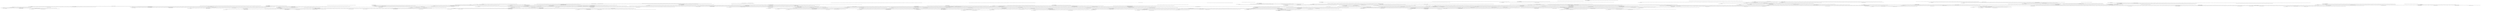 graph G {
0[label="((164;162;139;0)(248;11.5886;1;2;252):(176;161.99;128.999;0)(250;11.5886;1;1;252))"];
1[label="((187;151;162;0)(248;1.94934;1;8;252):(176;143;157;0)(245;5.12948;4;4;252))"];
2[label="((211;177;192;0)(251;0.7;1;16;252):(187;151;162;0)(248;1.94934;1;8;252))"];
3[label="((190;159;162;0)(248;1.79743;1;17;252):(187;151;162;0)(248;1.94934;1;8;252))"];
4[label="((190;166;163;0)(248;1.63297;1;24;252):(190;159;162;0)(248;1.79743;1;17;252))"];
5[label="((193;183;176;0)(251;0.7;1;50;252):(191.5;181.5;168.5;0)(248;1.45202;2;35;252))"];
6[label="((195;186;161;0)(251;0.7;1;51;252):(191.5;181.5;168.5;0)(248;1.45202;2;35;252))"];
7[label="((194;199;198;0)(251;0.7;1;72;252):(190.333;194.333;169.333;0)(245;1.00817;3;52;252))"];
8[label="((193;205;164;0)(251;0.7;1;73;252):(190.333;194.333;169.333;0)(245;1.00817;3;52;252))"];
9[label="((205;175;152;0)(251;0.7;1;34;252):(190;166;163;0)(248;1.63297;1;24;252))"];
10[label="((209;159;161;0)(251;0.7;1;25;252):(190;159;162;0)(248;1.79743;1;17;252))"];
11[label="((233;147;203;0)(248;1.248;1;53;252):(208.667;136.667;186.333;0)(245;1.94933;3;37;252))"];
12[label="((269;143;215;0)(251;0.7;1;106;252):(248.667;147.333;210.667;0)(245;1.00817;3;75;252))"];
13[label="((261;152;212;0)(251;0.7;1;107;252):(248.667;147.333;210.667;0)(245;1.00817;3;75;252))"];
14[label="((240;158;209;0)(251;0.7;1;74;252):(233;147;203;0)(248;1.248;1;53;252))"];
15[label="((213;140;183;0)(248;1.45202;1;54;252):(208.667;136.667;186.333;0)(245;1.94933;3;37;252))"];
16[label="((215;153;193;0)(248;1.00817;1;76;252):(213;140;183;0)(248;1.45202;1;54;252))"];
17[label="((211;157;197;0)(251;0.7;1;108;252):(215;153;193;0)(248;1.00817;1;76;252))"];
18[label="((221;156;197;0)(251;0.7;1;109;252):(215;153;193;0)(248;1.00817;1;76;252))"];
19[label="((229;141;181;0)(248;1.00817;1;77;252):(213;140;183;0)(248;1.45202;1;54;252))"];
20[label="((234;146;182;0)(251;0.7;1;110;252):(229;141;181;0)(248;1.00817;1;77;252))"];
21[label="((232;138;182;0)(251;0.7;1;111;252):(229;141;181;0)(248;1.00817;1;77;252))"];
22[label="((223;140;162;0)(251;0.7;1;36;252):(198.667;128.667;173.333;0)(245;2.09126;3;26;252))"];
23[label="((191;132;200;0)(251;0.7;1;19;252):(185.333;118.5;166.5;0)(245;4.54742;6;9;252))"];
24[label="((183;108;165;0)(248;3.80939;1;20;252):(185.333;118.5;166.5;0)(245;4.54742;6;9;252))"];
25[label="((194;114;195;0)(251;0.7;1;28;252):(183;108;165;0)(248;3.80939;1;20;252))"];
26[label="((197;82;164;0)(248;1.94933;1;55;252):(178.5;95.1667;158;0)(245;3.64583;6;39;252))"];
27[label="((209;85;184;0)(248;1.248;1;78;252):(197;82;164;0)(248;1.94933;1;55;252))"];
28[label="((245;80;194;0)(251;0.7;1;112;252):(209;85;184;0)(248;1.248;1;78;252))"];
29[label="((207;102;203;0)(251;0.7;1;150;252):(207;89.6667;191.667;0)(245;1.00817;3;113;252))"];
30[label="((204;86;197;0)(251;0.7;1;151;252):(207;89.6667;191.667;0)(245;1.00817;3;113;252))"];
31[label="((205;67;160;0)(248;1.45202;1;79;252):(197;82;164;0)(248;1.94933;1;55;252))"];
32[label="((216;56;162;0)(248;1.248;1;114;252):(205;67;160;0)(248;1.45202;1;79;252))"];
33[label="((231;52;170;0)(248;1.00817;1;152;252):(216;56;162;0)(248;1.248;1;114;252))"];
34[label="((239;57;171;0)(251;0.7;1;200;252):(231;52;170;0)(248;1.00817;1;152;252))"];
35[label="((236;44;168;0)(251;0.7;1;201;252):(231;52;170;0)(248;1.00817;1;152;252))"];
36[label="((226;36;149;0)(251;0.7;1;153;252):(216;56;162;0)(248;1.248;1;114;252))"];
37[label="((198;53;158;0)(251;0.7;1;115;252):(205;67;160;0)(248;1.45202;1;79;252))"];
38[label="((170;93;172;0)(248;1.00817;1;57;252):(178.5;95.1667;158;0)(245;3.64583;6;39;252))"];
39[label="((173;116;203;0)(251;0.7;1;80;252):(170;93;172;0)(248;1.00817;1;57;252))"];
40[label="((162;76;177;0)(251;0.7;1;81;252):(170;93;172;0)(248;1.00817;1;57;252))"];
41[label="((174;94;155;0)(248;2.70013;1;58;252):(178.5;95.1667;158;0)(245;3.64583;6;39;252))"];
42[label="((170;91;155;0)(248;2.09126;1;82;252):(174;94;155;0)(248;2.70013;1;58;252))"];
43[label="((135;95;186;0)(248;1.45202;1;156;252):(142.25;80;172;0)(245;1.79743;4;117;252))"];
44[label="((134;97;189;0)(248;1.248;1;202;252):(135;95;186;0)(248;1.45202;1;156;252))"];
45[label="((136;106;197;0)(251;0.7;1;271;252):(136.667;103.333;193.667;0)(245;1.00817;3;241;252))"];
46[label="((131;103;192;0)(251;0.7;1;272;252):(136.667;103.333;193.667;0)(245;1.00817;3;241;252))"];
47[label="((129;94;188;0)(251;0.7;1;240;252):(134;97;189;0)(248;1.248;1;202;252))"];
48[label="((130;98;182;0)(251;0.7;1;203;252):(135;95;186;0)(248;1.45202;1;156;252))"];
49[label="((120;77;197;0)(251;0.7;1;157;252):(142.25;80;172;0)(245;1.79743;4;117;252))"];
50[label="((125;74;171;0)(251;0.7;1;158;252):(142.25;80;172;0)(245;1.79743;4;117;252))"];
51[label="((128;50;137;0)(251;0.7;1;155;252):(148.667;60.3333;144.333;0)(245;1.00817;3;116;252))"];
52[label="((151;57;142;0)(251;0.7;1;154;252):(148.667;60.3333;144.333;0)(245;1.00817;3;116;252))"];
53[label="((171;96;153;0)(248;1.63297;1;83;252):(174;94;155;0)(248;2.70013;1;58;252))"];
54[label="((130;99;161;0)(251;0.7;1;160;252):(134;96.75;161;0)(245;1.45202;4;119;252))"];
55[label="((122;97;157;0)(251;0.7;1;161;252):(134;96.75;161;0)(245;1.45202;4;119;252))"];
56[label="((109;84;161;0)(248;1.00817;1;159;252):(134;96.75;161;0)(245;1.45202;4;119;252))"];
57[label="((102;85;162;0)(251;0.7;1;204;252):(109;84;161;0)(248;1.00817;1;159;252))"];
58[label="((96;72;153;0)(251;0.7;1;205;252):(109;84;161;0)(248;1.00817;1;159;252))"];
59[label="((162;93;149;0)(251;0.7;1;118;252):(171;96;153;0)(248;1.63297;1;83;252))"];
60[label="((192;77;143;0)(251;0.7;1;56;252):(178.5;95.1667;158;0)(245;3.64583;6;39;252))"];
61[label="((201;98;155;0)(251;0.7;1;38;252):(182;103.667;162.667;0)(245;3.72842;3;29;252))"];
62[label="((166;152;194;0)(248;1.00817;1;7;252):(176;143;157;0)(245;5.12948;4;4;252))"];
63[label="((168;160;223;0)(251;0.7;1;14;252):(166;152;194;0)(248;1.00817;1;7;252))"];
64[label="((159;149;198;0)(251;0.7;1;15;252):(166;152;194;0)(248;1.00817;1;7;252))"];
65[label="((155;166;141;0)(248;10.219;1;3;252):(164;162;139;0)(248;11.5886;1;2;252))"];
66[label="((129;172;146;0)(248;10.1528;1;6;252):(155;166;141;0)(248;10.219;1;3;252))"];
67[label="((107;169;182;0)(251;0.7;1;40;252):(97;168.667;170.333;0)(248;6.34969;3;31;252))"];
68[label="((95;175;180;0)(248;4.54742;1;41;252):(97;168.667;170.333;0)(248;6.34969;3;31;252))"];
69[label="((93;181;186;0)(248;4.33793;1;59;252):(95;175;180;0)(248;4.54742;1;41;252))"];
70[label="((94;189;196;0)(248;3.96686;1;84;252):(93;181;186;0)(248;4.33793;1;59;252))"];
71[label="((118;194;217;0)(248;1.63297;1;165;252):(99;196;202;0)(245;3.20456;4;121;252))"];
72[label="((117;196;232;0)(248;1.00817;1;210;252):(118;194;217;0)(248;1.63297;1;165;252))"];
73[label="((110;198;245;0)(251;0.7;1;244;252):(117;196;232;0)(248;1.00817;1;210;252))"];
74[label="((125;197;247;0)(251;0.7;1;245;252):(117;196;232;0)(248;1.00817;1;210;252))"];
75[label="((138;185;225;0)(248;1.248;1;211;252):(118;194;217;0)(248;1.63297;1;165;252))"];
76[label="((140;184;232;0)(248;1.00817;1;246;252):(138;185;225;0)(248;1.248;1;211;252))"];
77[label="((145;190;236;0)(251;0.7;1;276;252):(140;184;232;0)(248;1.00817;1;246;252))"];
78[label="((150;173;239;0)(251;0.7;1;277;252):(140;184;232;0)(248;1.00817;1;246;252))"];
79[label="((149;187;222;0)(251;0.7;1;247;252):(138;185;225;0)(248;1.248;1;211;252))"];
80[label="((98;194;211;0)(251;0.7;1;166;252):(99;196;202;0)(245;3.20456;4;121;252))"];
81[label="((93;217;207;0)(248;2.58874;1;167;252):(99;196;202;0)(245;3.20456;4;121;252))"];
82[label="((95;222;210;0)(248;2.47286;1;212;252):(93;217;207;0)(248;2.58874;1;167;252))"];
83[label="((102;220;224;0)(251;0.7;1;278;252):(101.333;224.667;212.333;0)(245;1.63297;3;248;252))"];
84[label="((112;236;215;0)(248;1.45202;1;279;252):(101.333;224.667;212.333;0)(245;1.63297;3;248;252))"];
85[label="((110;240;219;0)(248;1.00817;1;312;252):(112;236;215;0)(248;1.45202;1;279;252))"];
86[label="((112;239;226;0)(251;0.7;1;343;252):(110;240;219;0)(248;1.00817;1;312;252))"];
87[label="((104;255;218;0)(251;0.7;1;344;252):(110;240;219;0)(248;1.00817;1;312;252))"];
88[label="((127;237;216;0)(251;0.7;1;345;252):(123.333;237.333;216;0)(245;1.00817;3;313;252))"];
89[label="((127;228;215;0)(251;0.7;1;346;252):(123.333;237.333;216;0)(245;1.00817;3;313;252))"];
90[label="((89;235;237;0)(251;0.7;1;318;252):(84.8;236;225.4;0)(248;1.45202;5;281;252))"];
91[label="((84;244;223;0)(251;0.7;1;319;252):(84.8;236;225.4;0)(248;1.45202;5;281;252))"];
92[label="((73;238;225;0)(251;0.7;1;316;252):(84.8;236;225.4;0)(248;1.45202;5;281;252))"];
93[label="((81;230;225;0)(251;0.7;1;317;252):(84.8;236;225.4;0)(248;1.45202;5;281;252))"];
94[label="((74;260;209;0)(251;0.7;1;314;252):(73.6667;247.333;208.667;0)(245;1.00817;3;280;252))"];
95[label="((69;247;209;0)(251;0.7;1;315;252):(73.6667;247.333;208.667;0)(245;1.00817;3;280;252))"];
96[label="((63;230;203;0)(251;0.7;1;213;252):(93;217;207;0)(248;2.58874;1;167;252))"];
97[label="((72;192;229;0)(248;1.79743;1;163;252):(74;193.5;213;0)(248;2.225;2;120;252))"];
98[label="((74;200;242;0)(248;1.63297;1;208;252):(72;192;229;0)(248;1.79743;1;163;252))"];
99[label="((89;199;252;0)(251;0.7;1;310;252):(85.6667;201.333;250.667;0)(245;1.00817;3;275;252))"];
100[label="((89;207;252;0)(251;0.7;1;311;252):(85.6667;201.333;250.667;0)(245;1.00817;3;275;252))"];
101[label="((81;195;251;0)(251;0.7;1;274;252):(78;199;246;0)(248;1.45202;2;243;252))"];
102[label="((81;203;242;0)(251;0.7;1;273;252):(78;199;246;0)(248;1.45202;2;243;252))"];
103[label="((70;206;243;0)(251;0.7;1;242;252):(74;200;242;0)(248;1.63297;1;208;252))"];
104[label="((64;180;243;0)(251;0.7;1;209;252):(72;192;229;0)(248;1.79743;1;163;252))"];
105[label="((50;211;218;0)(251;0.7;1;164;252):(74;193.5;213;0)(248;2.225;2;120;252))"];
106[label="((55;186;212;0)(248;1.00817;1;162;252):(74;193.5;213;0)(248;2.225;2;120;252))"];
107[label="((49;182;211;0)(251;0.7;1;206;252):(55;186;212;0)(248;1.00817;1;162;252))"];
108[label="((47;191;212;0)(251;0.7;1;207;252):(55;186;212;0)(248;1.00817;1;162;252))"];
109[label="((64;198;178;0)(248;1.63297;1;85;252):(93;181;186;0)(248;4.33793;1;59;252))"];
110[label="((62;201;179;0)(248;1.45202;1;122;252):(64;198;178;0)(248;1.63297;1;85;252))"];
111[label="((44;204;182;0)(248;1.248;1;168;252):(62;201;179;0)(248;1.45202;1;122;252))"];
112[label="((36;211;191;0)(251;0.7;1;214;252):(44;204;182;0)(248;1.248;1;168;252))"];
113[label="((33;213;176;0)(248;1.00817;1;215;252):(44;204;182;0)(248;1.248;1;168;252))"];
114[label="((31;218;176;0)(251;0.7;1;250;252):(33;213;176;0)(248;1.00817;1;215;252))"];
115[label="((25;213;176;0)(251;0.7;1;251;252):(33;213;176;0)(248;1.00817;1;215;252))"];
116[label="((58;212;174;0)(251;0.7;1;169;252):(62;201;179;0)(248;1.45202;1;122;252))"];
117[label="((65;197;167;0)(251;0.7;1;123;252):(64;198;178;0)(248;1.63297;1;85;252))"];
118[label="((77;170;187;0)(248;1.248;1;60;252):(95;175;180;0)(248;4.54742;1;41;252))"];
119[label="((75;172;192;0)(251;0.7;1;86;252):(77;170;187;0)(248;1.248;1;60;252))"];
120[label="((67;167;188;0)(248;1.00817;1;87;252):(77;170;187;0)(248;1.248;1;60;252))"];
121[label="((60;172;189;0)(251;0.7;1;124;252):(67;167;188;0)(248;1.00817;1;87;252))"];
122[label="((43;170;197;0)(251;0.7;1;125;252):(67;167;188;0)(248;1.00817;1;87;252))"];
123[label="((40;162;171;0)(251;0.7;1;88;252):(44.3333;165.333;168.333;0)(245;1.00817;3;61;252))"];
124[label="((37;173;170;0)(251;0.7;1;89;252):(44.3333;165.333;168.333;0)(245;1.00817;3;61;252))"];
125[label="((41;149;147;0)(248;1.00817;1;91;252):(49.3333;162.667;154.333;0)(245;1.63297;3;62;252))"];
126[label="((37;150;147;0)(251;0.7;1;128;252):(41;149;147;0)(248;1.00817;1;91;252))"];
127[label="((34;141;144;0)(251;0.7;1;129;252):(41;149;147;0)(248;1.00817;1;91;252))"];
128[label="((43;168;148;0)(248;1.248;1;90;252):(49.3333;162.667;154.333;0)(245;1.63297;3;62;252))"];
129[label="((28;180;149;0)(251;0.7;1;170;252):(36.6667;170.333;149;0)(245;1.00817;3;127;252))"];
130[label="((31;169;149;0)(251;0.7;1;171;252):(36.6667;170.333;149;0)(245;1.00817;3;127;252))"];
131[label="((43;177;143;0)(251;0.7;1;126;252):(43;168;148;0)(248;1.248;1;90;252))"];
132[label="((93;151;184;0)(248;3.47538;1;63;252):(96.3333;162.333;172.333;0)(245;3.64583;3;43;252))"];
133[label="((93;145;197;0)(248;3.10959;1;92;252):(93;151;184;0)(248;3.47538;1;63;252))"];
134[label="((94;141;227;0)(248;2.225;1;172;252):(90.6667;142.333;203.333;0)(245;2.58874;3;130;252))"];
135[label="((95;138;234;0)(248;2.09126;1;216;252):(94;141;227;0)(248;2.225;1;172;252))"];
136[label="((98;138;237;0)(248;1.79743;1;252;252):(95;138;234;0)(248;2.09126;1;216;252))"];
137[label="((107;169;260;0)(251;0.7;1;348;252):(108.5;165;257.25;0)(248;1.248;4;322;252))"];
138[label="((111;164;260;0)(251;0.7;1;349;252):(108.5;165;257.25;0)(248;1.248;4;322;252))"];
139[label="((126;169;255;0)(251;0.7;1;347;252):(108.5;165;257.25;0)(248;1.248;4;322;252))"];
140[label="((96;151;261;0)(251;0.7;1;321;252):(105;148;246.75;0)(245;1.63297;4;283;252))"];
141[label="((133;147;248;0)(251;0.7;1;320;252):(105;148;246.75;0)(245;1.63297;4;283;252))"];
142[label="((114;121;237;0)(251;0.7;1;282;252):(98;138;237;0)(248;1.79743;1;252;252))"];
143[label="((90;136;238;0)(248;1.00817;1;253;252):(95;138;234;0)(248;2.09126;1;216;252))"];
144[label="((74;151;258;0)(251;0.7;1;284;252):(90;136;238;0)(248;1.00817;1;253;252))"];
145[label="((88;130;242;0)(251;0.7;1;285;252):(90;136;238;0)(248;1.00817;1;253;252))"];
146[label="((97;149;227;0)(251;0.7;1;217;252):(94;141;227;0)(248;2.225;1;172;252))"];
147[label="((46;153;230;0)(251;0.7;1;219;252):(54.25;142;223;0)(245;1.248;4;173;252))"];
148[label="((47;149;217;0)(251;0.7;1;220;252):(54.25;142;223;0)(245;1.248;4;173;252))"];
149[label="((56;132;230;0)(251;0.7;1;218;252):(54.25;142;223;0)(245;1.248;4;173;252))"];
150[label="((126;149;219;0)(251;0.7;1;176;252):(128.6;148.2;213.6;0)(245;1.63297;5;131;252))"];
151[label="((150;135;227;0)(251;0.7;1;222;252):(137.667;145.667;222;0)(245;1.00817;3;177;252))"];
152[label="((147;150;225;0)(251;0.7;1;221;252):(137.667;145.667;222;0)(245;1.00817;3;177;252))"];
153[label="((139;148;209;0)(251;0.7;1;175;252):(128.6;148.2;213.6;0)(245;1.63297;5;131;252))"];
154[label="((130;158;212;0)(251;0.7;1;174;252):(128.6;148.2;213.6;0)(245;1.63297;5;131;252))"];
155[label="((68;122;177;0)(248;1.45202;1;93;252):(93;151;184;0)(248;3.47538;1;63;252))"];
156[label="((57;109;190;0)(251;0.7;1;132;252):(68;122;177;0)(248;1.45202;1;93;252))"];
157[label="((61;115;171;0)(248;1.248;1;133;252):(68;122;177;0)(248;1.45202;1;93;252))"];
158[label="((54;118;169;0)(248;1.00817;1;178;252):(61;115;171;0)(248;1.248;1;133;252))"];
159[label="((50;119;170;0)(251;0.7;1;223;252):(54;118;169;0)(248;1.00817;1;178;252))"];
160[label="((49;118;166;0)(251;0.7;1;224;252):(54;118;169;0)(248;1.00817;1;178;252))"];
161[label="((58;102;165;0)(251;0.7;1;179;252):(61;115;171;0)(248;1.248;1;133;252))"];
162[label="((61;117;138;0)(248;1.00817;1;64;252):(96.3333;162.333;172.333;0)(245;3.64583;3;43;252))"];
163[label="((67;110;137;0)(251;0.7;1;94;252):(61;117;138;0)(248;1.00817;1;64;252))"];
164[label="((54;109;131;0)(251;0.7;1;95;252):(61;117;138;0)(248;1.00817;1;64;252))"];
165[label="((95;148;149;0)(251;0.7;1;30;252):(103.667;169.667;162.667;0)(245;6.40015;3;22;252))"];
166[label="((112;195;130;0)(248;6.74379;1;32;252):(118.333;179.333;136.333;0)(245;7.56259;3;23;252))"];
167[label="((111;203;129;0)(248;6.59849;1;44;252):(112;195;130;0)(248;6.74379;1;32;252))"];
168[label="((116;214;133;0)(248;5.12948;1;65;252):(111;203;129;0)(248;6.59849;1;44;252))"];
169[label="((116;213;152;0)(251;0.7;1;136;252):(114.333;220.667;138.667;0)(248;4.94233;3;97;252))"];
170[label="((95;231;172;0)(251;0.7;1;225;252):(94.3333;234.333;157.333;0)(245;1.79743;3;183;252))"];
171[label="((88;244;162;0)(248;1.63297;1;226;252):(94.3333;234.333;157.333;0)(245;1.79743;3;183;252))"];
172[label="((96;271;179;0)(251;0.7;1;286;252):(86.6667;252.667;168.333;0)(245;1.45202;3;255;252))"];
173[label="((80;262;185;0)(251;0.7;1;323;252):(81;260.333;172.333;0)(245;1.248;3;287;252))"];
174[label="((78;268;169;0)(248;1.00817;1;324;252):(81;260.333;172.333;0)(245;1.248;3;287;252))"];
175[label="((75;277;181;0)(251;0.7;1;350;252):(78;268;169;0)(248;1.00817;1;324;252))"];
176[label="((77;268;163;0)(251;0.7;1;351;252):(78;268;169;0)(248;1.00817;1;324;252))"];
177[label="((64;255;160;0)(251;0.7;1;254;252):(88;244;162;0)(248;1.63297;1;226;252))"];
178[label="((112;227;170;0)(251;0.7;1;182;252):(101.667;228.333;152.667;0)(245;1.94934;3;137;252))"];
179[label="((141;231;156;0)(248;2.47286;1;184;252):(122.667;228.667;142.667;0)(248;4.26604;3;138;252))"];
180[label="((145;245;170;0)(248;2.09126;1;256;252):(142.5;234.5;162.5;0)(248;2.35187;2;228;252))"];
181[label="((154;254;194;0)(251;0.7;1;325;252):(143;247.333;189.333;0)(245;1.248;3;288;252))"];
182[label="((138;265;198;0)(251;0.7;1;352;252):(138.667;255.667;194;0)(245;1.00817;3;326;252))"];
183[label="((128;260;198;0)(251;0.7;1;353;252):(138.667;255.667;194;0)(245;1.00817;3;326;252))"];
184[label="((154;264;171;0)(248;1.00817;1;327;252):(146.333;254.667;168;0)(245;1.63297;3;289;252))"];
185[label="((157;265;179;0)(251;0.7;1;354;252):(154;264;171;0)(248;1.00817;1;327;252))"];
186[label="((125;287;185;0)(251;0.7;1;356;252):(125.667;278.333;182;0)(245;1.248;3;328;252))"];
187[label="((119;275;186;0)(251;0.7;1;370;252):(121.333;278.333;183.333;0)(245;1.00817;3;357;252))"];
188[label="((116;284;186;0)(251;0.7;1;371;252):(121.333;278.333;183.333;0)(245;1.00817;3;357;252))"];
189[label="((138;223;178;0)(251;0.7;1;257;252):(142.5;234.5;162.5;0)(248;2.35187;2;228;252))"];
190[label="((161;213;198;0)(251;0.7;1;258;252):(142.5;234.5;162.5;0)(248;2.35187;2;228;252))"];
191[label="((169;234;155;0)(251;0.7;1;227;252):(141;231;156;0)(248;2.47286;1;184;252))"];
192[label="((125;223;149;0)(251;0.7;1;185;252):(122.667;228.667;142.667;0)(248;4.26604;3;138;252))"];
193[label="((118;247;179;0)(251;0.7;1;229;252):(122;240.667;138.333;0)(245;3.29706;3;186;252))"];
194[label="((136;257;129;0)(248;1.00817;1;259;252):(121.333;248.333;132.667;0)(248;3.20456;3;230;252))"];
195[label="((149;274;133;0)(251;0.7;1;290;252):(136;257;129;0)(248;1.00817;1;259;252))"];
196[label="((135;265;122;0)(251;0.7;1;291;252):(136;257;129;0)(248;1.00817;1;259;252))"];
197[label="((111;282;141;0)(248;1.45202;1;294;252):(114.667;257.333;132.667;0)(245;2.47286;3;261;252))"];
198[label="((110;288;147;0)(248;1.248;1;331;252):(111;282;141;0)(248;1.45202;1;294;252))"];
199[label="((107;291;165;0)(251;0.7;1;360;252):(110;288;147;0)(248;1.248;1;331;252))"];
200[label="((110;303;146;0)(251;0.7;1;374;252):(107.667;298.667;145.667;0)(245;1.00817;3;361;252))"];
201[label="((96;305;143;0)(251;0.7;1;375;252):(107.667;298.667;145.667;0)(245;1.00817;3;361;252))"];
202[label="((108;287;131;0)(251;0.7;1;332;252):(111;282;141;0)(248;1.45202;1;294;252))"];
203[label="((72;281;128;0)(251;0.7;1;333;252):(89.75;276;119;0)(248;1.94933;4;295;252))"];
204[label="((74;283;111;0)(248;1.00817;1;334;252):(89.75;276;119;0)(248;1.94933;4;295;252))"];
205[label="((67;292;113;0)(251;0.7;1;362;252):(74;283;111;0)(248;1.00817;1;334;252))"];
206[label="((62;282;110;0)(251;0.7;1;363;252):(74;283;111;0)(248;1.00817;1;334;252))"];
207[label="((85;299;116;0)(251;0.7;1;364;252):(91;286.667;111.667;0)(245;1.45202;3;335;252))"];
208[label="((96;290;103;0)(248;1.00817;1;376;252):(92.3333;289;105.333;0)(245;1.248;3;365;252))"];
209[label="((100;288;104;0)(251;0.7;1;378;252):(96;290;103;0)(248;1.00817;1;376;252))"];
210[label="((87;296;87;0)(251;0.7;1;377;252):(92.3333;289;105.333;0)(245;1.248;3;365;252))"];
211[label="((120;248;125;0)(248;1.63297;1;260;252):(121.333;248.333;132.667;0)(248;3.20456;3;230;252))"];
212[label="((140;240;120;0)(251;0.7;1;292;252):(120;248;125;0)(248;1.63297;1;260;252))"];
213[label="((116;252;117;0)(248;1.45202;1;293;252):(120;248;125;0)(248;1.63297;1;260;252))"];
214[label="((119;258;110;0)(251;0.7;1;329;252):(116;252;117;0)(248;1.45202;1;293;252))"];
215[label="((107;285;86;0)(251;0.7;1;372;252):(103.333;272.667;93.3333;0)(245;1.00817;3;359;252))"];
216[label="((96;277;88;0)(251;0.7;1;373;252):(103.333;272.667;93.3333;0)(245;1.00817;3;359;252))"];
217[label="((91;265;86;0)(251;0.7;1;358;252):(107;259.333;101.667;0)(245;1.248;3;330;252))"];
218[label="((76;256;131;0)(251;0.7;1;187;252):(95.3333;237.333;130.667;0)(245;1.00817;3;139;252))"];
219[label="((69;263;107;0)(251;0.7;1;188;252):(95.3333;237.333;130.667;0)(245;1.00817;3;139;252))"];
220[label="((124;214;128;0)(248;1.248;1;96;252):(116;214;133;0)(248;5.12948;1;65;252))"];
221[label="((131;215;124;0)(248;1.00817;1;134;252):(124;214;128;0)(248;1.248;1;96;252))"];
222[label="((153;218;122;0)(251;0.7;1;180;252):(131;215;124;0)(248;1.00817;1;134;252))"];
223[label="((138;217;116;0)(251;0.7;1;181;252):(131;215;124;0)(248;1.00817;1;134;252))"];
224[label="((120;225;117;0)(251;0.7;1;135;252):(124;214;128;0)(248;1.248;1;96;252))"];
225[label="((71;200;116;0)(251;0.7;1;99;252):(89.3333;210.667;117;0)(245;3.96686;3;66;252))"];
226[label="((84;213;114;0)(248;3.88885;1;98;252):(89.3333;210.667;117;0)(245;3.96686;3;66;252))"];
227[label="((79;216;113;0)(248;3.20456;1;140;252):(84;213;114;0)(248;3.88885;1;98;252))"];
228[label="((51;230;158;0)(251;0.7;1;234;252):(60;219;126;0)(248;1.79743;2;190;252))"];
229[label="((46;241;127;0)(248;1.00817;1;267;252):(55.6667;222.333;124.667;0)(245;1.45202;3;235;252))"];
230[label="((41;243;128;0)(251;0.7;1;304;252):(46;241;127;0)(248;1.00817;1;267;252))"];
231[label="((47;269;122;0)(251;0.7;1;305;252):(46;241;127;0)(248;1.00817;1;267;252))"];
232[label="((41;219;119;0)(248;1.00817;1;268;252):(55.6667;222.333;124.667;0)(245;1.45202;3;235;252))"];
233[label="((35;220;120;0)(251;0.7;1;306;252):(41;219;119;0)(248;1.00817;1;268;252))"];
234[label="((40;215;119;0)(251;0.7;1;307;252):(41;219;119;0)(248;1.00817;1;268;252))"];
235[label="((58;212;126;0)(251;0.7;1;233;252):(60;219;126;0)(248;1.79743;2;190;252))"];
236[label="((71;224;103;0)(248;2.58874;1;189;252):(79;216;113;0)(248;3.20456;1;140;252))"];
237[label="((64;259;81;0)(248;1.248;1;262;252):(69.6667;250.333;81.6667;0)(245;1.63297;3;231;252))"];
238[label="((55;261;83;0)(251;0.7;1;296;252):(64;259;81;0)(248;1.248;1;262;252))"];
239[label="((62;276;81;0)(251;0.7;1;336;252):(63.6667;265.667;77.6667;0)(245;1.00817;3;297;252))"];
240[label="((61;271;68;0)(251;0.7;1;337;252):(63.6667;265.667;77.6667;0)(245;1.00817;3;297;252))"];
241[label="((67;255;59;0)(248;1.00817;1;263;252):(69.6667;250.333;81.6667;0)(245;1.63297;3;231;252))"];
242[label="((66;261;56;0)(251;0.7;1;298;252):(67;255;59;0)(248;1.00817;1;263;252))"];
243[label="((61;252;43;0)(251;0.7;1;299;252):(67;255;59;0)(248;1.00817;1;263;252))"];
244[label="((42;241;86;0)(248;1.00817;1;264;252):(50;223.667;88.8333;0)(245;1.94933;6;232;252))"];
245[label="((39;248;89;0)(251;0.7;1;300;252):(42;241;86;0)(248;1.00817;1;264;252))"];
246[label="((30;241;86;0)(251;0.7;1;301;252):(42;241;86;0)(248;1.00817;1;264;252))"];
247[label="((43;220;84;0)(248;1.45202;1;266;252):(50;223.667;88.8333;0)(245;1.94933;6;232;252))"];
248[label="((43;216;86;0)(251;0.7;1;302;252):(43;220;84;0)(248;1.45202;1;266;252))"];
249[label="((32;221;80;0)(251;0.7;1;338;252):(35.75;219.25;78;0)(248;1.248;4;303;252))"];
250[label="((31;216;77;0)(251;0.7;1;339;252):(35.75;219.25;78;0)(248;1.248;4;303;252))"];
251[label="((27;235;62;0)(251;0.7;1;340;252):(35.75;219.25;78;0)(248;1.248;4;303;252))"];
252[label="((53;225;76;0)(251;0.7;1;265;252):(50;223.667;88.8333;0)(245;1.94933;6;232;252))"];
253[label="((84;210;99;0)(248;1.94933;1;192;252):(86.3333;211.333;102.333;0)(245;2.09126;3;141;252))"];
254[label="((95;205;92;0)(251;0.7;1;236;252):(84;210;99;0)(248;1.94933;1;192;252))"];
255[label="((52;202;59;0)(248;1.63297;1;270;252):(75.3333;208.333;87.3333;0)(245;1.79743;3;237;252))"];
256[label="((43;200;58;0)(251;0.7;1;308;252):(52;202;59;0)(248;1.63297;1;270;252))"];
257[label="((50;226;40;0)(248;1.00817;1;341;252):(49.6667;207.333;48.6667;0)(245;1.45202;3;309;252))"];
258[label="((52;229;41;0)(251;0.7;1;366;252):(50;226;40;0)(248;1.00817;1;341;252))"];
259[label="((48;230;36;0)(251;0.7;1;367;252):(50;226;40;0)(248;1.00817;1;341;252))"];
260[label="((37;210;39;0)(251;0.7;1;368;252):(44.3333;206.667;41.6667;0)(245;1.00817;3;342;252))"];
261[label="((39;195;27;0)(251;0.7;1;369;252):(44.3333;206.667;41.6667;0)(245;1.00817;3;342;252))"];
262[label="((73;225;72;0)(251;0.7;1;269;252):(75.3333;208.333;87.3333;0)(245;1.79743;3;237;252))"];
263[label="((98;214;98;0)(251;0.7;1;191;252):(86.3333;211.333;102.333;0)(245;2.09126;3;141;252))"];
264[label="((108;197;131;0)(248;1.248;1;45;252):(112;195;130;0)(248;6.74379;1;32;252))"];
265[label="((85;205;141;0)(251;0.7;1;67;252):(108;197;131;0)(248;1.248;1;45;252))"];
266[label="((92;184;138;0)(251;0.7;1;100;252):(93.6667;190.667;136.333;0)(245;1.00817;3;68;252))"];
267[label="((81;192;141;0)(251;0.7;1;101;252):(93.6667;190.667;136.333;0)(245;1.00817;3;68;252))"];
268[label="((87;146;125;0)(251;0.7;1;48;252):(102;169;122;0)(248;3.20456;2;33;252))"];
269[label="((71;105;101;0)(251;0.7;1;104;252):(72;147.333;104.667;0)(245;1.248;3;70;252))"];
270[label="((68;135;92;0)(248;1.00817;1;105;252):(72;147.333;104.667;0)(245;1.248;3;70;252))"];
271[label="((54;104;77;0)(251;0.7;1;148;252):(68;135;92;0)(248;1.00817;1;105;252))"];
272[label="((67;131;86;0)(251;0.7;1;149;252):(68;135;92;0)(248;1.00817;1;105;252))"];
273[label="((37;164;98;0)(248;1.248;1;142;252):(43.5;154.5;98.5;0)(248;1.79743;2;102;252))"];
274[label="((26;190;126;0)(251;0.7;1;238;252):(34.6667;173.667;105.333;0)(245;1.00817;3;194;252))"];
275[label="((27;178;103;0)(251;0.7;1;239;252):(34.6667;173.667;105.333;0)(245;1.00817;3;194;252))"];
276[label="((22;184;84;0)(251;0.7;1;193;252):(37;164;98;0)(248;1.248;1;142;252))"];
277[label="((28;146;108;0)(251;0.7;1;195;252):(38.3333;151.667;100.333;0)(245;1.00817;3;144;252))"];
278[label="((34;134;91;0)(251;0.7;1;196;252):(38.3333;151.667;100.333;0)(245;1.00817;3;144;252))"];
279[label="((37;143;80;0)(251;0.7;1;143;252):(43.5;154.5;98.5;0)(248;1.79743;2;102;252))"];
280[label="((36;149;48;0)(248;1.248;1;146;252):(42.5;145.5;53;0)(248;1.63297;2;103;252))"];
281[label="((27;158;53;0)(251;0.7;1;197;252):(36;149;48;0)(248;1.248;1;146;252))"];
282[label="((38;163;44;0)(251;0.7;1;198;252):(36;149;48;0)(248;1.248;1;146;252))"];
283[label="((31;146;44;0)(251;0.7;1;199;252):(36;149;48;0)(248;1.248;1;146;252))"];
284[label="((43;122;30;0)(251;0.7;1;147;252):(42.5;145.5;53;0)(248;1.63297;2;103;252))"];
285[label="((42;154;32;0)(251;0.7;1;145;252):(42.5;145.5;53;0)(248;1.63297;2;103;252))"];
286[label="((112;179;108;0)(251;0.7;1;46;252):(102;169;122;0)(248;3.20456;2;33;252))"];
287[label="((93;177;98;0)(251;0.7;1;47;252):(102;169;122;0)(248;3.20456;2;33;252))"];
288[label="((146;199;138;0)(251;0.7;1;21;252):(124.5;173.5;144.5;0)(248;10.1195;2;12;252))"];
289[label="((151;182;131;0)(251;0.7;1;11;252):(161.667;176.667;135;0)(245;1.00817;3;5;252))"];
290[label="((187;183;128;0)(251;0.7;1;10;252):(161.667;176.667;135;0)(245;1.00817;3;5;252))"];
291[label="((191.5;181.5;168.5;0)(248;1.45202;2;35;252):(190;166;163;0)(248;1.63297;1;24;252))"];
292[label="((74;193.5;213;0)(248;2.225;2;120;252):(94;189;196;0)(248;3.96686;1;84;252))"];
293[label="((78;199;246;0)(248;1.45202;2;243;252):(74;200;242;0)(248;1.63297;1;208;252))"];
294[label="((124.5;173.5;144.5;0)(248;10.1195;2;12;252):(129;172;146;0)(248;10.1528;1;6;252))"];
295[label="((142.5;234.5;162.5;0)(248;2.35187;2;228;252):(141;231;156;0)(248;2.47286;1;184;252))"];
296[label="((60;219;126;0)(248;1.79743;2;190;252):(79;216;113;0)(248;3.20456;1;140;252))"];
297[label="((102;169;122;0)(248;3.20456;2;33;252):(118.333;179.333;136.333;0)(245;7.56259;3;23;252))"];
298[label="((43.5;154.5;98.5;0)(248;1.79743;2;102;252):(61.6667;155;99.6667;0)(245;2.47286;3;69;252))"];
299[label="((42.5;145.5;53;0)(248;1.63297;2;103;252):(61.6667;155;99.6667;0)(245;2.47286;3;69;252))"];
300[label="((190.333;194.333;169.333;0)(245;1.00817;3;52;252):(191.5;181.5;168.5;0)(248;1.45202;2;35;252))"];
301[label="((189.667;121.333;169.333;0)(245;2.225;3;18;252):(185.333;118.5;166.5;0)(245;4.54742;6;9;252))"];
302[label="((198.667;128.667;173.333;0)(245;2.09126;3;26;252):(189.667;121.333;169.333;0)(245;2.225;3;18;252))"];
303[label="((208.667;136.667;186.333;0)(245;1.94933;3;37;252):(198.667;128.667;173.333;0)(245;2.09126;3;26;252))"];
304[label="((248.667;147.333;210.667;0)(245;1.00817;3;75;252):(233;147;203;0)(248;1.248;1;53;252))"];
305[label="((182;103.667;162.667;0)(245;3.72842;3;29;252):(183;108;165;0)(248;3.80939;1;20;252))"];
306[label="((207;89.6667;191.667;0)(245;1.00817;3;113;252):(209;85;184;0)(248;1.248;1;78;252))"];
307[label="((136.667;103.333;193.667;0)(245;1.00817;3;241;252):(134;97;189;0)(248;1.248;1;202;252))"];
308[label="((142.25;80;172;0)(245;1.79743;4;117;252):(170;91;155;0)(248;2.09126;1;82;252))"];
309[label="((148.667;60.3333;144.333;0)(245;1.00817;3;116;252):(170;91;155;0)(248;2.09126;1;82;252))"];
310[label="((103.667;169.667;162.667;0)(245;6.40015;3;22;252):(124.5;173.5;144.5;0)(248;10.1195;2;12;252))"];
311[label="((97;168.667;170.333;0)(248;6.34969;3;31;252):(103.667;169.667;162.667;0)(245;6.40015;3;22;252))"];
312[label="((99;196;202;0)(245;3.20456;4;121;252):(94;189;196;0)(248;3.96686;1;84;252))"];
313[label="((101.333;224.667;212.333;0)(245;1.63297;3;248;252):(95;222;210;0)(248;2.47286;1;212;252))"];
314[label="((123.333;237.333;216;0)(245;1.00817;3;313;252):(112;236;215;0)(248;1.45202;1;279;252))"];
315[label="((92.3333;225.667;212.333;0)(245;1.79743;3;249;252):(95;222;210;0)(248;2.47286;1;212;252))"];
316[label="((73.6667;247.333;208.667;0)(245;1.00817;3;280;252):(92.3333;225.667;212.333;0)(245;1.79743;3;249;252))"];
317[label="((85.6667;201.333;250.667;0)(245;1.00817;3;275;252):(78;199;246;0)(248;1.45202;2;243;252))"];
318[label="((54.3333;164;160.667;0)(245;1.94933;3;42;252):(97;168.667;170.333;0)(248;6.34969;3;31;252))"];
319[label="((44.3333;165.333;168.333;0)(245;1.00817;3;61;252):(54.3333;164;160.667;0)(245;1.94933;3;42;252))"];
320[label="((49.3333;162.667;154.333;0)(245;1.63297;3;62;252):(54.3333;164;160.667;0)(245;1.94933;3;42;252))"];
321[label="((36.6667;170.333;149;0)(245;1.00817;3;127;252):(43;168;148;0)(248;1.248;1;90;252))"];
322[label="((96.3333;162.333;172.333;0)(245;3.64583;3;43;252):(97;168.667;170.333;0)(248;6.34969;3;31;252))"];
323[label="((90.6667;142.333;203.333;0)(245;2.58874;3;130;252):(93;145;197;0)(248;3.10959;1;92;252))"];
324[label="((105;148;246.75;0)(245;1.63297;4;283;252):(98;138;237;0)(248;1.79743;1;252;252))"];
325[label="((108.5;165;257.25;0)(248;1.248;4;322;252):(105;148;246.75;0)(245;1.63297;4;283;252))"];
326[label="((137.667;145.667;222;0)(245;1.00817;3;177;252):(128.6;148.2;213.6;0)(245;1.63297;5;131;252))"];
327[label="((118.333;179.333;136.333;0)(245;7.56259;3;23;252):(124.5;173.5;144.5;0)(248;10.1195;2;12;252))"];
328[label="((114.333;220.667;138.667;0)(248;4.94233;3;97;252):(116;214;133;0)(248;5.12948;1;65;252))"];
329[label="((101.667;228.333;152.667;0)(245;1.94934;3;137;252):(114.333;220.667;138.667;0)(248;4.94233;3;97;252))"];
330[label="((94.3333;234.333;157.333;0)(245;1.79743;3;183;252):(101.667;228.333;152.667;0)(245;1.94934;3;137;252))"];
331[label="((86.6667;252.667;168.333;0)(245;1.45202;3;255;252):(88;244;162;0)(248;1.63297;1;226;252))"];
332[label="((81;260.333;172.333;0)(245;1.248;3;287;252):(86.6667;252.667;168.333;0)(245;1.45202;3;255;252))"];
333[label="((122.667;228.667;142.667;0)(248;4.26604;3;138;252):(114.333;220.667;138.667;0)(248;4.94233;3;97;252))"];
334[label="((143;247.333;189.333;0)(245;1.248;3;288;252):(145;245;170;0)(248;2.09126;1;256;252))"];
335[label="((138.667;255.667;194;0)(245;1.00817;3;326;252):(143;247.333;189.333;0)(245;1.248;3;288;252))"];
336[label="((146.333;254.667;168;0)(245;1.63297;3;289;252):(145;245;170;0)(248;2.09126;1;256;252))"];
337[label="((125.667;278.333;182;0)(245;1.248;3;328;252):(146.333;254.667;168;0)(245;1.63297;3;289;252))"];
338[label="((121.333;278.333;183.333;0)(245;1.00817;3;357;252):(125.667;278.333;182;0)(245;1.248;3;328;252))"];
339[label="((122;240.667;138.333;0)(245;3.29706;3;186;252):(122.667;228.667;142.667;0)(248;4.26604;3;138;252))"];
340[label="((121.333;248.333;132.667;0)(248;3.20456;3;230;252):(122;240.667;138.333;0)(245;3.29706;3;186;252))"];
341[label="((114.667;257.333;132.667;0)(245;2.47286;3;261;252):(121.333;248.333;132.667;0)(248;3.20456;3;230;252))"];
342[label="((107.667;298.667;145.667;0)(245;1.00817;3;361;252):(110;288;147;0)(248;1.248;1;331;252))"];
343[label="((89.75;276;119;0)(248;1.94933;4;295;252):(114.667;257.333;132.667;0)(245;2.47286;3;261;252))"];
344[label="((91;286.667;111.667;0)(245;1.45202;3;335;252):(89.75;276;119;0)(248;1.94933;4;295;252))"];
345[label="((92.3333;289;105.333;0)(245;1.248;3;365;252):(91;286.667;111.667;0)(245;1.45202;3;335;252))"];
346[label="((107;259.333;101.667;0)(245;1.248;3;330;252):(116;252;117;0)(248;1.45202;1;293;252))"];
347[label="((103.333;272.667;93.3333;0)(245;1.00817;3;359;252):(107;259.333;101.667;0)(245;1.248;3;330;252))"];
348[label="((95.3333;237.333;130.667;0)(245;1.00817;3;139;252):(114.333;220.667;138.667;0)(248;4.94233;3;97;252))"];
349[label="((89.3333;210.667;117;0)(245;3.96686;3;66;252):(111;203;129;0)(248;6.59849;1;44;252))"];
350[label="((55.6667;222.333;124.667;0)(245;1.45202;3;235;252):(60;219;126;0)(248;1.79743;2;190;252))"];
351[label="((69.6667;250.333;81.6667;0)(245;1.63297;3;231;252):(71;224;103;0)(248;2.58874;1;189;252))"];
352[label="((63.6667;265.667;77.6667;0)(245;1.00817;3;297;252):(64;259;81;0)(248;1.248;1;262;252))"];
353[label="((35.75;219.25;78;0)(248;1.248;4;303;252):(43;220;84;0)(248;1.45202;1;266;252))"];
354[label="((86.3333;211.333;102.333;0)(245;2.09126;3;141;252):(84;213;114;0)(248;3.88885;1;98;252))"];
355[label="((75.3333;208.333;87.3333;0)(245;1.79743;3;237;252):(84;210;99;0)(248;1.94933;1;192;252))"];
356[label="((49.6667;207.333;48.6667;0)(245;1.45202;3;309;252):(52;202;59;0)(248;1.63297;1;270;252))"];
357[label="((44.3333;206.667;41.6667;0)(245;1.00817;3;342;252):(49.6667;207.333;48.6667;0)(245;1.45202;3;309;252))"];
358[label="((93.6667;190.667;136.333;0)(245;1.00817;3;68;252):(108;197;131;0)(248;1.248;1;45;252))"];
359[label="((72;147.333;104.667;0)(245;1.248;3;70;252):(71.6667;152.5;107;0)(245;2.91134;6;49;252))"];
360[label="((61.6667;155;99.6667;0)(245;2.47286;3;69;252):(71.6667;152.5;107;0)(245;2.91134;6;49;252))"];
361[label="((34.6667;173.667;105.333;0)(245;1.00817;3;194;252):(37;164;98;0)(248;1.248;1;142;252))"];
362[label="((38.3333;151.667;100.333;0)(245;1.00817;3;144;252):(43.5;154.5;98.5;0)(248;1.79743;2;102;252))"];
363[label="((161.667;176.667;135;0)(245;1.00817;3;5;252):(155;166;141;0)(248;10.219;1;3;252))"];
364[label="((176;143;157;0)(245;5.12948;4;4;252):(164;162;139;0)(248;11.5886;1;2;252))"];
365[label="((185.333;118.5;166.5;0)(245;4.54742;6;9;252):(176;143;157;0)(245;5.12948;4;4;252))"];
366[label="((178.5;95.1667;158;0)(245;3.64583;6;39;252):(182;103.667;162.667;0)(245;3.72842;3;29;252))"];
367[label="((134;96.75;161;0)(245;1.45202;4;119;252):(171;96;153;0)(248;1.63297;1;83;252))"];
368[label="((84.8;236;225.4;0)(248;1.45202;5;281;252):(92.3333;225.667;212.333;0)(245;1.79743;3;249;252))"];
369[label="((54.25;142;223;0)(245;1.248;4;173;252):(90.6667;142.333;203.333;0)(245;2.58874;3;130;252))"];
370[label="((128.6;148.2;213.6;0)(245;1.63297;5;131;252):(93;145;197;0)(248;3.10959;1;92;252))"];
371[label="((50;223.667;88.8333;0)(245;1.94933;6;232;252):(71;224;103;0)(248;2.58874;1;189;252))"];
372[label="((71.6667;152.5;107;0)(245;2.91134;6;49;252):(102;169;122;0)(248;3.20456;2;33;252))"];
373[label="((253;114;198;0)(251;0.7;1;27;252):(189.667;121.333;169.333;0)(245;2.225;3;18;252))"];
374[label="((147;179;192;0)(251;0.7;1;13;252):(129;172;146;0)(248;10.1528;1;6;252))"];
375[label="((44;116;99;0)(251;0.7;1;71;252):(71.6667;152.5;107;0)(245;2.91134;6;49;252))"];
376[label="((176;161.99;128.999;0)(250;11.5886;1;1;252):(176;161.99;128.999;0)(250;11.5886;1;1;252))"];
1--2 [label="(187;151;162;0)(248;0.733862;1;7;254)->(187.346;151.606;163;0)(250;0.733862;1;7;254)->(187.664;152.149;164;0)(250;0.733293;1;7;254)->(187.942;152.598;165;0)(250;0.732439;1;7;254)->(188.197;152.969;166;0)(250;0.731585;1;7;254)->(188.451;153.307;167;0)(250;0.730732;1;7;254)->(188.726;153.653;168;0)(250;0.729878;1;7;254)->(189.029;154.024;169;0)(250;0.729024;1;7;254)->(189.363;154.418;170;0)(250;0.728171;1;7;254)->(189.726;154.828;171;0)(250;0.727317;1;7;254)->(190.119;155.262;172;0)(250;0.726463;1;7;254)->(190.535;155.736;173;0)(250;0.72561;1;7;254)->(190.959;156.255;174;0)(250;0.724756;1;7;254)->(191.371;156.804;175;0)(250;0.723902;1;7;254)->(191.756;157.354;176;0)(250;0.723049;1;7;254)->(192.12;157.889;177;0)(250;0.722195;1;7;254)->(192.477;158.416;177.999;0)(250;0.721341;1;7;254)->(192.847;158.957;178.993;0)(250;0.720488;1;7;254)->(193.243;159.533;179.976;0)(250;0.719634;1;7;254)->(193.678;160.143;180.934;0)(250;0.718781;1;7;254)->(194.167;160.77;181.852;0)(250;0.717927;1;7;254)->(194.724;161.396;182.714;0)(250;0.717073;1;7;254)->(195.356;162.025;183.513;0)(250;0.716219;1;7;254)->(196.047;162.683;184.249;0)(250;0.715366;1;7;254)->(196.764;163.403;184.929;0)(250;0.714512;1;7;254)->(197.474;164.206;185.56;0)(250;0.713659;1;7;254)->(198.163;165.087;186.153;0)(250;0.712805;1;7;254)->(198.847;166.024;186.719;0)(250;0.711951;1;7;254)->(199.557;166.983;187.272;0)(250;0.711098;1;7;254)->(200.325;167.929;187.821;0)(250;0.710244;1;7;254)->(201.165;168.828;188.365;0)(250;0.70939;1;7;254)->(202.072;169.651;188.891;0)(250;0.708537;1;7;254)->(203.025;170.379;189.37;0)(250;0.707683;1;7;254)->(204.007;171.014;189.77;0)(250;0.706829;1;7;254)->(205;171.584;190.07;0)(250;0.705976;1;7;254)->(205.992;172.141;190.266;0)(250;0.705122;1;7;254)->(206.969;172.741;190.389;0)(250;0.704268;1;7;254)->(207.912;173.426;190.502;0)(250;0.703415;1;7;254)->(208.794;174.213;190.685;0)(250;0.702561;1;7;254)->(209.598;175.09;190.998;0)(250;0.701707;1;7;254)->(210.324;176.029;191.453;0)(250;0.701138;1;7;254)->(211;177;192;0)(251;0.701138;1;7;254)"];
1--3 [label="(187;151;162;0)(248;1.87232;1;8;254)->(187.22;152;161.718;0)(250;1.87232;1;8;254)->(187.464;153;161.502;0)(250;1.86483;1;8;254)->(187.75;154;161.391;0)(250;1.8536;1;8;254)->(188.088;155;161.39;0)(250;1.84236;1;8;254)->(188.487;156;161.479;0)(250;1.83113;1;8;254)->(188.946;157;161.626;0)(250;1.8199;1;8;254)->(189.457;158;161.806;0)(250;1.81241;1;8;254)->(190;159;162;0)(248;1.81241;1;8;254)"];
3--4 [label="(190;159;162;0)(248;1.69906;1;9;254)->(189.684;160;162.24;0)(250;1.69906;1;9;254)->(189.433;161;162.446;0)(250;1.69129;1;9;254)->(189.294;162;162.602;0)(250;1.67962;1;9;254)->(189.294;163;162.714;0)(250;1.66796;1;9;254)->(189.433;164;162.806;0)(250;1.65629;1;9;254)->(189.684;165;162.899;0)(250;1.64852;1;9;254)->(190;166;163;0)(248;1.64852;1;9;254)"];
4--9 [label="(190;166;163;0)(248;0.732255;1;20;254)->(191;166.825;162.336;0)(250;0.732255;1;20;254)->(192;167.606;161.711;0)(250;0.730882;1;20;254)->(193;168.325;161.141;0)(250;0.728823;1;20;254)->(194;168.999;160.615;0)(250;0.726765;1;20;254)->(195;169.668;160.109;0)(250;0.724706;1;20;254)->(195.999;170.37;159.608;0)(250;0.722647;1;20;254)->(196.992;171.109;159.118;0)(250;0.720588;1;20;254)->(197.969;171.851;158.646;0)(250;0.718529;1;20;254)->(198.912;172.533;158.188;0)(250;0.716471;1;20;254)->(199.794;173.101;157.714;0)(250;0.714412;1;20;254)->(200.598;173.527;157.175;0)(250;0.712353;1;20;254)->(201.324;173.828;156.532;0)(250;0.710294;1;20;254)->(202;174.051;155.77;0)(250;0.708235;1;20;254)->(202.675;174.252;154.905;0)(250;0.706176;1;20;254)->(203.394;174.472;153.968;0)(250;0.704118;1;20;254)->(204.175;174.724;152.992;0)(250;0.702745;1;20;254)->(205;175;152;0)(251;0.702745;1;20;254)"];
3--10 [label="(190;159;162;0)(248;0.732667;1;21;254)->(191;158.896;161.689;0)(250;0.732667;1;21;254)->(192;158.86;161.398;0)(250;0.7315;1;21;254)->(193;158.933;161.143;0)(250;0.72975;1;21;254)->(194;159.118;160.936;0)(250;0.728;1;21;254)->(195;159.393;160.78;0)(250;0.72625;1;21;254)->(196;159.734;160.675;0)(250;0.7245;1;21;254)->(197;160.12;160.62;0)(250;0.72275;1;21;254)->(198;160.534;160.625;0)(250;0.721;1;21;254)->(198.999;160.95;160.699;0)(250;0.71925;1;21;254)->(199.993;161.332;160.843;0)(250;0.7175;1;21;254)->(200.976;161.637;161.035;0)(250;0.71575;1;21;254)->(201.936;161.823;161.233;0)(250;0.714;1;21;254)->(202.859;161.854;161.386;0)(250;0.71225;1;21;254)->(203.739;161.712;161.456;0)(250;0.7105;1;21;254)->(204.584;161.404;161.436;0)(250;0.70875;1;21;254)->(205.416;160.969;161.35;0)(250;0.707;1;21;254)->(206.26;160.467;161.237;0)(250;0.70525;1;21;254)->(207.14;159.954;161.133;0)(250;0.7035;1;21;254)->(208.058;159.465;161.056;0)(250;0.702333;1;21;254)->(209;159;161;0)(251;0.702333;1;21;254)"];
11--14 [label="(233;147;203;0)(248;0.731111;1;37;254)->(232.939;148;203.653;0)(250;0.731111;1;37;254)->(232.966;149;204.331;0)(250;0.729167;1;37;254)->(233.141;150;205.039;0)(250;0.72625;1;37;254)->(233.48;151;205.755;0)(250;0.723333;1;37;254)->(233.972;151.999;206.442;0)(250;0.720417;1;37;254)->(234.597;152.992;207.067;0)(250;0.7175;1;37;254)->(235.335;153.969;207.609;0)(250;0.714583;1;37;254)->(236.167;154.912;208.059;0)(250;0.711667;1;37;254)->(237.072;155.794;208.412;0)(250;0.70875;1;37;254)->(238.025;156.598;208.673;0)(250;0.705833;1;37;254)->(239.007;157.324;208.859;0)(250;0.703889;1;37;254)->(240;158;209;0)(251;0.703889;1;37;254)"];
15--16 [label="(213;140;183;0)(248;1.05341;1;40;254)->(213;141;183.686;0)(250;1.05341;1;40;254)->(213;142;184.354;0)(250;1.05083;1;40;254)->(213.001;143;185.008;0)(250;1.04695;1;40;254)->(213.007;144;185.678;0)(250;1.04307;1;40;254)->(213.024;145;186.401;0)(250;1.03919;1;40;254)->(213.066;146;187.199;0)(250;1.03532;1;40;254)->(213.149;147;188.064;0)(250;1.03144;1;40;254)->(213.291;148;188.965;0)(250;1.02756;1;40;254)->(213.504;149;189.86;0)(250;1.02368;1;40;254)->(213.791;150;190.717;0)(250;1.01981;1;40;254)->(214.148;151;191.52;0)(250;1.01593;1;40;254)->(214.559;152;192.274;0)(250;1.01334;1;40;254)->(215;153;193;0)(248;1.01334;1;40;254)"];
16--17 [label="(215;153;193;0)(248;0.725667;1;41;254)->(214.198;153.92;193.92;0)(250;0.725667;1;41;254)->(213.399;154.796;194.796;0)(250;0.721;1;41;254)->(212.601;155.598;195.598;0)(250;0.714;1;41;254)->(211.802;156.324;196.324;0)(250;0.709333;1;41;254)->(211;157;197;0)(251;0.709333;1;41;254)"];
16--18 [label="(215;153;193;0)(248;0.728333;1;42;254)->(215.804;153.765;193.646;0)(250;0.728333;1;42;254)->(216.608;154.481;194.306;0)(250;0.725;1;42;254)->(217.422;155.097;194.969;0)(250;0.72;1;42;254)->(218.262;155.565;195.598;0)(250;0.715;1;42;254)->(219.14;155.856;196.149;0)(250;0.71;1;42;254)->(220.058;155.979;196.606;0)(250;0.706667;1;42;254)->(221;156;197;0)(251;0.706667;1;42;254)"];
15--19 [label="(213;140;183;0)(248;1.05438;1;43;254)->(214;139.619;182.676;0)(250;1.05438;1;43;254)->(215;139.263;182.402;0)(250;1.05228;1;43;254)->(216;138.947;182.206;0)(250;1.04913;1;43;254)->(217;138.68;182.088;0)(250;1.04598;1;43;254)->(218;138.47;182.031;0)(250;1.04283;1;43;254)->(219;138.333;182.008;0)(250;1.03968;1;43;254)->(220;138.284;182.001;0)(250;1.03653;1;43;254)->(221;138.327;182;0)(250;1.03338;1;43;254)->(222;138.448;181.999;0)(250;1.03023;1;43;254)->(223;138.623;181.992;0)(250;1.02708;1;43;254)->(224;138.837;181.969;0)(250;1.02393;1;43;254)->(225;139.095;181.912;0)(250;1.02077;1;43;254)->(226;139.426;181.794;0)(250;1.01762;1;43;254)->(227;139.858;181.598;0)(250;1.01447;1;43;254)->(228;140.395;181.324;0)(250;1.01237;1;43;254)->(229;141;181;0)(248;1.01237;1;43;254)"];
19--20 [label="(229;141;181;0)(248;0.725667;1;44;254)->(230;142;181.274;0)(250;0.725667;1;44;254)->(231;143;181.521;0)(250;0.721;1;44;254)->(232;144;181.722;0)(250;0.714;1;44;254)->(233;145;181.876;0)(250;0.709333;1;44;254)->(234;146;182;0)(251;0.709333;1;44;254)"];
19--21 [label="(229;141;181;0)(248;0.719444;1;45;254)->(230;140;181.314;0)(250;0.719444;1;45;254)->(231;139;181.647;0)(250;0.715555;1;45;254)->(232;138;182;0)(251;0.715555;1;45;254)"];
24--25 [label="(183;108;165;0)(248;0.733444;1;64;254)->(183.198;107.748;166;0)(250;0.733444;1;64;254)->(183.459;107.546;167;0)(250;0.732667;1;64;254)->(183.823;107.434;168;0)(250;0.7315;1;64;254)->(184.286;107.44;169;0)(250;0.730333;1;64;254)->(184.809;107.57;170;0)(250;0.729167;1;64;254)->(185.34;107.814;171;0)(250;0.728;1;64;254)->(185.836;108.15;172;0)(250;0.726833;1;64;254)->(186.271;108.545;173;0)(250;0.725667;1;64;254)->(186.639;108.966;174;0)(250;0.7245;1;64;254)->(186.952;109.388;175;0)(250;0.723333;1;64;254)->(187.232;109.798;176;0)(250;0.722167;1;64;254)->(187.515;110.202;177;0)(250;0.721;1;64;254)->(187.838;110.612;178;0)(250;0.719833;1;64;254)->(188.218;111.034;179;0)(250;0.718667;1;64;254)->(188.647;111.457;180;0)(250;0.7175;1;64;254)->(189.094;111.857;181;0)(250;0.716333;1;64;254)->(189.52;112.21;182;0)(250;0.715167;1;64;254)->(189.896;112.497;183;0)(250;0.714;1;64;254)->(190.205;112.715;184;0)(250;0.712833;1;64;254)->(190.444;112.874;185;0)(250;0.711667;1;64;254)->(190.627;112.998;186;0)(250;0.7105;1;64;254)->(190.792;113.117;187;0)(250;0.709333;1;64;254)->(190.995;113.254;188;0)(250;0.708167;1;64;254)->(191.287;113.414;189;0)(250;0.707;1;64;254)->(191.691;113.584;190;0)(250;0.705833;1;64;254)->(192.184;113.739;191;0)(250;0.704667;1;64;254)->(192.707;113.859;192;0)(250;0.7035;1;64;254)->(193.197;113.936;193;0)(250;0.702333;1;64;254)->(193.623;113.977;194;0)(250;0.701555;1;64;254)->(194;114;195;0)(251;0.701555;1;64;254)"];
26--27 [label="(197;82;164;0)(248;1.30624;1;70;254)->(197.66;82;165;0)(250;1.30624;1;70;254)->(198.31;82.0002;166;0)(250;1.30416;1;70;254)->(198.936;82.0014;167;0)(250;1.30104;1;70;254)->(199.527;82.0069;168;0)(250;1.29792;1;70;254)->(200.078;82.0239;169;0)(250;1.2948;1;70;254)->(200.6;82.0645;170;0)(250;1.29168;1;70;254)->(201.118;82.1415;171;0)(250;1.28856;1;70;254)->(201.654;82.262;172;0)(250;1.28544;1;70;254)->(202.219;82.4213;173;0)(250;1.28232;1;70;254)->(202.804;82.6028;174;0)(250;1.2792;1;70;254)->(203.389;82.7866;175;0)(250;1.27608;1;70;254)->(203.966;82.9596;176;0)(250;1.27296;1;70;254)->(204.542;83.121;177;0)(250;1.26984;1;70;254)->(205.135;83.2805;178;0)(250;1.26672;1;70;254)->(205.759;83.4535;179;0)(250;1.2636;1;70;254)->(206.416;83.6577;180;0)(250;1.26048;1;70;254)->(207.086;83.9107;181;0)(250;1.25736;1;70;254)->(207.746;84.2238;182;0)(250;1.25424;1;70;254)->(208.383;84.5941;183;0)(250;1.25216;1;70;254)->(209;85;184;0)(248;1.25216;1;70;254)"];
27--28 [label="(209;85;184;0)(248;0.733704;1;71;254)->(210;85.0067;184.549;0)(250;0.733704;1;71;254)->(211;85.0239;185.078;0)(250;0.733056;1;71;254)->(212;85.0643;185.577;0)(250;0.732083;1;71;254)->(213;85.1399;186.052;0)(250;0.731111;1;71;254)->(214;85.2539;186.505;0)(250;0.730139;1;71;254)->(215;85.3917;186.934;0)(250;0.729167;1;71;254)->(216;85.5199;187.322;0)(250;0.728194;1;71;254)->(217;85.5977;187.656;0)(250;0.727222;1;71;254)->(218;85.5965;187.941;0)(250;0.72625;1;71;254)->(219;85.5132;188.196;0)(250;0.725278;1;71;254)->(220;85.3692;188.451;0)(250;0.724306;1;71;254)->(221;85.1962;188.725;0)(250;0.723333;1;71;254)->(222;85.021;189.024;0)(250;0.722361;1;71;254)->(223;84.8599;189.345;0)(250;0.721389;1;71;254)->(224;84.7202;189.68;0)(250;0.720417;1;71;254)->(225;84.6018;190.024;0)(250;0.719444;1;71;254)->(226;84.4958;190.368;0)(250;0.718472;1;71;254)->(227;84.3869;190.703;0)(250;0.7175;1;71;254)->(228;84.2617;191.011;0)(250;0.716528;1;71;254)->(229;84.1195;191.282;0)(250;0.715556;1;71;254)->(230;83.97;191.505;0)(250;0.714583;1;71;254)->(231;83.8228;191.682;0)(250;0.713611;1;71;254)->(232;83.6787;191.818;0)(250;0.712639;1;71;254)->(233;83.5356;191.929;0)(250;0.711667;1;71;254)->(234;83.3989;192.041;0)(250;0.710694;1;71;254)->(235;83.2855;192.187;0)(250;0.709722;1;71;254)->(236;83.2112;192.396;0)(250;0.70875;1;71;254)->(237;83.1744;192.675;0)(250;0.707778;1;71;254)->(238;83.1463;193;0)(250;0.706806;1;71;254)->(239;83.0788;193.324;0)(250;0.705833;1;71;254)->(240;82.9182;193.598;0)(250;0.704861;1;71;254)->(241;82.6209;193.794;0)(250;0.703889;1;71;254)->(242;82.1638;193.912;0)(250;0.702917;1;71;254)->(243;81.5499;193.969;0)(250;0.701944;1;71;254)->(244;80.8101;193.992;0)(250;0.701296;1;71;254)->(245;80;194;0)(251;0.701296;1;71;254)"];
26--31 [label="(197;82;164;0)(248;1.51816;1;78;254)->(197.874;81;163.402;0)(250;1.51816;1;78;254)->(198.714;80;162.881;0)(250;1.51494;1;78;254)->(199.49;79;162.484;0)(250;1.5101;1;78;254)->(200.185;78;162.213;0)(250;1.50526;1;78;254)->(200.791;77;162.031;0)(250;1.50042;1;78;254)->(201.309;76;161.884;0)(250;1.49558;1;78;254)->(201.754;75;161.722;0)(250;1.49074;1;78;254)->(202.149;74;161.516;0)(250;1.4859;1;78;254)->(202.518;73;161.259;0)(250;1.48106;1;78;254)->(202.88;72;160.965;0)(250;1.47622;1;78;254)->(203.25;71;160.666;0)(250;1.47138;1;78;254)->(203.639;70;160.4;0)(250;1.46654;1;78;254)->(204.06;69;160.2;0)(250;1.4617;1;78;254)->(204.517;68;160.075;0)(250;1.45847;1;78;254)->(205;67;160;0)(248;1.45847;1;78;254)"];
31--32 [label="(205;67;160;0)(248;1.30446;1;79;254)->(205.804;66.0306;159.757;0)(250;1.30446;1;79;254)->(206.608;65.0951;159.606;0)(250;1.30149;1;79;254)->(207.422;64.2297;159.608;0)(250;1.29703;1;79;254)->(208.259;63.4666;159.765;0)(250;1.29257;1;79;254)->(209.128;62.8177;160.031;0)(250;1.28811;1;79;254)->(210.016;62.2608;160.333;0)(250;1.28366;1;79;254)->(210.895;61.7392;160.606;0)(250;1.2792;1;79;254)->(211.724;61.1823;160.818;0)(250;1.27474;1;79;254)->(212.48;60.5334;160.977;0)(250;1.27029;1;79;254)->(213.168;59.7703;161.117;0)(250;1.26583;1;79;254)->(213.829;58.9047;161.277;0)(250;1.26137;1;79;254)->(214.508;57.9678;161.479;0)(250;1.25691;1;79;254)->(215.235;56.9918;161.726;0)(250;1.25394;1;79;254)->(216;56;162;0)(248;1.25394;1;79;254)"];
32--33 [label="(216;56;162;0)(248;1.05463;1;80;254)->(217;56.157;162.795;0)(250;1.05463;1;80;254)->(218;56.2659;163.576;0)(250;1.05265;1;80;254)->(219;56.3008;164.326;0)(250;1.04969;1;80;254)->(220;56.2661;165.024;0)(250;1.04672;1;80;254)->(220.997;56.1865;165.644;0)(250;1.04376;1;80;254)->(221.986;56.085;166.158;0)(250;1.04079;1;80;254)->(222.952;55.9623;166.556;0)(250;1.03782;1;80;254)->(223.871;55.7929;166.859;0)(250;1.03486;1;80;254)->(224.717;55.54;167.117;0)(250;1.03189;1;80;254)->(225.478;55.1822;167.394;0)(250;1.02893;1;80;254)->(226.169;54.7312;167.733;0)(250;1.02596;1;80;254)->(226.831;54.23;168.14;0)(250;1.023;1;80;254)->(227.522;53.7293;168.586;0)(250;1.02003;1;80;254)->(228.283;53.2607;169.021;0)(250;1.01707;1;80;254)->(229.129;52.8261;169.404;0)(250;1.0141;1;80;254)->(230.045;52.4105;169.723;0)(250;1.01213;1;80;254)->(231;52;170;0)(248;1.01213;1;80;254)"];
33--34 [label="(231;52;170;0)(248;0.729167;1;81;254)->(232;52.9394;170.051;0)(250;0.729167;1;81;254)->(233;53.8436;170.086;0)(250;0.72625;1;81;254)->(234;54.6778;170.11;0)(250;0.721875;1;81;254)->(235;55.4074;170.148;0)(250;0.7175;1;81;254)->(236;56.0028;170.241;0)(250;0.713125;1;81;254)->(237;56.4498;170.418;0)(250;0.70875;1;81;254)->(238;56.7645;170.682;0)(250;0.705833;1;81;254)->(239;57;171;0)(251;0.705833;1;81;254)"];
33--35 [label="(231;52;170;0)(248;0.729167;1;82;254)->(231.523;51;169.608;0)(250;0.729167;1;82;254)->(232.064;50;169.226;0)(250;0.72625;1;82;254)->(232.641;49;168.871;0)(250;0.721875;1;82;254)->(233.262;48;168.564;0)(250;0.7175;1;82;254)->(233.922;47;168.327;0)(250;0.713125;1;82;254)->(234.608;46;168.164;0)(250;0.70875;1;82;254)->(235.303;45;168.064;0)(250;0.705833;1;82;254)->(236;44;168;0)(251;0.705833;1;82;254)"];
32--36 [label="(216;56;162;0)(248;0.732667;1;83;254)->(216.441;55;161.001;0)(250;0.732667;1;83;254)->(216.852;54;160.007;0)(250;0.7315;1;83;254)->(217.209;53;159.024;0)(250;0.72975;1;83;254)->(217.498;52;158.066;0)(250;0.728;1;83;254)->(217.717;51;157.148;0)(250;0.72625;1;83;254)->(217.883;50;156.285;0)(250;0.7245;1;83;254)->(218.031;49;155.482;0)(250;0.72275;1;83;254)->(218.213;48;154.734;0)(250;0.721;1;83;254)->(218.485;47;154.031;0)(250;0.71925;1;83;254)->(218.888;46;153.363;0)(250;0.7175;1;83;254)->(219.428;45;152.727;0)(250;0.71575;1;83;254)->(220.073;44;152.126;0)(250;0.714;1;83;254)->(220.772;43;151.561;0)(250;0.71225;1;83;254)->(221.476;42;151.031;0)(250;0.7105;1;83;254)->(222.163;41;150.538;0)(250;0.70875;1;83;254)->(222.846;40;150.09;0)(250;0.707;1;83;254)->(223.555;39;149.706;0)(250;0.70525;1;83;254)->(224.318;38;149.402;0)(250;0.7035;1;83;254)->(225.14;37;149.177;0)(250;0.702333;1;83;254)->(226;36;149;0)(251;0.702333;1;83;254)"];
31--37 [label="(205;67;160;0)(248;0.731667;1;84;254)->(204.339;66;159.559;0)(250;0.731667;1;84;254)->(203.685;65;159.148;0)(250;0.73;1;84;254)->(203.049;64;158.791;0)(250;0.7275;1;84;254)->(202.44;63;158.504;0)(250;0.725;1;84;254)->(201.869;62;158.291;0)(250;0.7225;1;84;254)->(201.344;61;158.149;0)(250;0.72;1;84;254)->(200.864;60;158.066;0)(250;0.7175;1;84;254)->(200.422;59;158.024;0)(250;0.715;1;84;254)->(200.007;58;158.007;0)(250;0.7125;1;84;254)->(199.603;57;158.001;0)(250;0.71;1;84;254)->(199.201;56;158;0)(250;0.7075;1;84;254)->(198.799;55;158;0)(250;0.705;1;84;254)->(198.399;54;158;0)(250;0.703333;1;84;254)->(198;53;158;0)(251;0.703333;1;84;254)"];
38--39 [label="(170;93;172;0)(248;0.733704;1;89;254)->(170.117;93.4635;173;0)(250;0.733704;1;89;254)->(170.254;93.9164;174;0)(250;0.733056;1;89;254)->(170.414;94.3512;175;0)(250;0.732083;1;89;254)->(170.586;94.7636;176;0)(250;0.731111;1;89;254)->(170.746;95.1494;177;0)(250;0.730139;1;89;254)->(170.883;95.5062;178;0)(250;0.729167;1;89;254)->(171;95.8384;179;0)(250;0.728194;1;89;254)->(171.117;96.16;180;0)(250;0.727222;1;89;254)->(171.254;96.487;181;0)(250;0.72625;1;89;254)->(171.414;96.8269;182;0)(250;0.725278;1;89;254)->(171.584;97.1731;183;0)(250;0.724306;1;89;254)->(171.739;97.5132;184;0)(250;0.723333;1;89;254)->(171.859;97.8412;185;0)(250;0.722361;1;89;254)->(171.936;98.167;186;0)(250;0.721389;1;89;254)->(171.977;98.511;187;0)(250;0.720417;1;89;254)->(172;98.8927;188;0)(250;0.719444;1;89;254)->(172.023;99.3214;189;0)(250;0.718472;1;89;254)->(172.064;99.7993;190;0)(250;0.7175;1;89;254)->(172.141;100.328;191;0)(250;0.716528;1;89;254)->(172.261;100.918;192;0)(250;0.715556;1;89;254)->(172.417;101.582;193;0)(250;0.714583;1;89;254)->(172.591;102.332;193.999;0)(250;0.713611;1;89;254)->(172.764;103.167;194.993;0)(250;0.712639;1;89;254)->(172.929;104.072;195.975;0)(250;0.711667;1;89;254)->(173.095;105.025;196.928;0)(250;0.710694;1;89;254)->(173.284;106.007;197.834;0)(250;0.709722;1;89;254)->(173.509;107.001;198.673;0)(250;0.70875;1;89;254)->(173.765;108;199.435;0)(250;0.707778;1;89;254)->(174.027;109;200.123;0)(250;0.706806;1;89;254)->(174.256;110;200.748;0)(250;0.705833;1;89;254)->(174.409;111;201.319;0)(250;0.704861;1;89;254)->(174.443;112;201.826;0)(250;0.703889;1;89;254)->(174.319;113;202.252;0)(250;0.702917;1;89;254)->(174.017;114;202.58;0)(250;0.701944;1;89;254)->(173.556;115;202.818;0)(250;0.701296;1;89;254)->(173;116;203;0)(251;0.701296;1;89;254)"];
38--40 [label="(170;93;172;0)(248;0.732544;1;90;254)->(169.86;92;172.407;0)(250;0.732544;1;90;254)->(169.68;91;172.783;0)(250;0.731316;1;90;254)->(169.438;90;173.114;0)(250;0.729474;1;90;254)->(169.132;89;173.412;0)(250;0.727632;1;90;254)->(168.786;88;173.705;0)(250;0.725789;1;90;254)->(168.431;87;174.02;0)(250;0.723947;1;90;254)->(168.098;86;174.365;0)(250;0.722105;1;90;254)->(167.801;85;174.722;0)(250;0.720263;1;90;254)->(167.535;84;175.05;0)(250;0.718421;1;90;254)->(167.274;83;175.308;0)(250;0.716579;1;90;254)->(166.983;82.0003;175.474;0)(250;0.714737;1;90;254)->(166.631;81.003;175.566;0)(250;0.712895;1;90;254)->(166.201;80.0164;175.629;0)(250;0.711053;1;90;254)->(165.691;79.0615;175.717;0)(250;0.709211;1;90;254)->(165.1;78.1768;175.867;0)(250;0.707368;1;90;254)->(164.429;77.4115;176.087;0)(250;0.705526;1;90;254)->(163.679;76.8041;176.364;0)(250;0.703684;1;90;254)->(162.86;76.3528;176.675;0)(250;0.702456;1;90;254)->(162;76;177;0)(251;0.702456;1;90;254)"];
41--42 [label="(174;94;155;0)(248;2.16097;1;93;254)->(173;93.281;155.106;0)(250;2.16097;1;93;254)->(172;92.5439;155.15;0)(250;2.14354;1;93;254)->(171;91.7811;155.106;0)(250;2.12612;1;93;254)->(170;91;155;0)(248;2.12612;1;93;254)"];
43--44 [label="(135;95;186;0)(248;1.28267;1;100;254)->(134.686;95.6862;187;0)(250;1.28267;1;100;254)->(134.353;96.3528;188;0)(250;1.27573;1;100;254)->(134;97;189;0)(248;1.27573;1;100;254)"];
44--47 [label="(134;97;189;0)(248;0.725667;1;107;254)->(133;96.2043;188.676;0)(250;0.725667;1;107;254)->(132;95.4821;188.402;0)(250;0.721;1;107;254)->(131;94.8807;188.204;0)(250;0.714;1;107;254)->(130;94.4019;188.08;0)(250;0.709333;1;107;254)->(129;94;188;0)(251;0.709333;1;107;254)"];
43--48 [label="(135;95;186;0)(248;0.728333;1;108;254)->(134.471;95.4039;185.088;0)(250;0.728333;1;108;254)->(133.911;95.8037;184.236;0)(250;0.725;1;108;254)->(133.293;96.2044;183.498;0)(250;0.72;1;108;254)->(132.59;96.6188;182.913;0)(250;0.715;1;108;254)->(131.794;97.0576;182.49;0)(250;0.71;1;108;254)->(130.92;97.5213;182.206;0)(250;0.706667;1;108;254)->(130;98;182;0)(251;0.706667;1;108;254)"];
41--53 [label="(174;94;155;0)(248;1.67833;1;123;254)->(173;94.6472;154.314;0)(250;1.67833;1;123;254)->(172;95.3138;153.647;0)(250;1.66925;1;123;254)->(171;96;153;0)(248;1.66925;1;123;254)"];
56--57 [label="(109;84;161;0)(248;0.728333;1;131;254)->(108;84.3236;161.324;0)(250;0.728333;1;131;254)->(107;84.598;161.598;0)(250;0.725;1;131;254)->(106;84.7943;161.794;0)(250;0.72;1;131;254)->(105;84.9116;161.912;0)(250;0.715;1;131;254)->(104;84.9692;161.969;0)(250;0.71;1;131;254)->(103;84.9919;161.992;0)(250;0.706667;1;131;254)->(102;85;162;0)(251;0.706667;1;131;254)"];
56--58 [label="(109;84;161;0)(248;0.731667;1;132;254)->(108.324;83.0014;160.465;0)(250;0.731667;1;132;254)->(107.598;82.0069;159.923;0)(250;0.73;1;132;254)->(106.794;81.0239;159.375;0)(250;0.7275;1;132;254)->(105.912;80.0645;158.828;0)(250;0.725;1;132;254)->(104.969;79.1413;158.289;0)(250;0.7225;1;132;254)->(103.992;78.2609;157.76;0)(250;0.72;1;132;254)->(102.999;77.4172;157.231;0)(250;0.7175;1;132;254)->(102;76.5926;156.688;0)(250;0.715;1;132;254)->(101;75.77;156.114;0)(250;0.7125;1;132;254)->(100;74.9471;155.506;0)(250;0.71;1;132;254)->(99;74.1413;154.874;0)(250;0.7075;1;132;254)->(98;73.3781;154.237;0)(250;0.705;1;132;254)->(97;72.6697;153.612;0)(250;0.703333;1;132;254)->(96;72;153;0)(251;0.703333;1;132;254)"];
53--59 [label="(171;96;153;0)(248;0.729815;1;134;254)->(170;95.8745;152.088;0)(250;0.729815;1;134;254)->(169;95.7153;151.236;0)(250;0.727222;1;134;254)->(168;95.4972;150.499;0)(250;0.723333;1;134;254)->(167;95.2085;149.914;0)(250;0.719444;1;134;254)->(166;94.8505;149.499;0)(250;0.715555;1;134;254)->(165;94.4341;149.238;0)(250;0.711667;1;134;254)->(164;93.9759;149.096;0)(250;0.707778;1;134;254)->(163;93.4932;149.031;0)(250;0.705185;1;134;254)->(162;93;149;0)(251;0.705185;1;134;254)"];
62--63 [label="(166;152;194;0)(248;0.733391;1;145;254)->(166.668;152.668;195;0)(250;0.733391;1;145;254)->(167.339;153.34;196;0)(250;0.732586;1;145;254)->(168.016;154.023;197;0)(250;0.731379;1;145;254)->(168.7;154.724;198;0)(250;0.730172;1;145;254)->(169.385;155.449;199;0)(250;0.728966;1;145;254)->(170.047;156.188;200;0)(250;0.727759;1;145;254)->(170.651;156.91;201;0)(250;0.726552;1;145;254)->(171.158;157.567;202;0)(250;0.725345;1;145;254)->(171.549;158.111;203;0)(250;0.724138;1;145;254)->(171.833;158.515;204;0)(250;0.722931;1;145;254)->(172.046;158.786;205;0)(250;0.721724;1;145;254)->(172.227;158.963;206;0)(250;0.720517;1;145;254)->(172.4;159.093;207;0)(250;0.71931;1;145;254)->(172.559;159.219;208;0)(250;0.718103;1;145;254)->(172.673;159.361;209;0)(250;0.716897;1;145;254)->(172.709;159.529;210;0)(250;0.71569;1;145;254)->(172.643;159.725;211;0)(250;0.714483;1;145;254)->(172.465;159.944;212;0)(250;0.713276;1;145;254)->(172.179;160.173;213;0)(250;0.712069;1;145;254)->(171.793;160.377;214;0)(250;0.710862;1;145;254)->(171.323;160.514;215;0)(250;0.709655;1;145;254)->(170.802;160.556;216;0)(250;0.708448;1;145;254)->(170.277;160.503;217;0)(250;0.707241;1;145;254)->(169.794;160.386;218;0)(250;0.706034;1;145;254)->(169.38;160.253;219;0)(250;0.704828;1;145;254)->(169.024;160.14;220;0)(250;0.703621;1;145;254)->(168.693;160.064;221;0)(250;0.702414;1;145;254)->(168.354;160.023;222;0)(250;0.701609;1;145;254)->(168;160;223;0)(251;0.701609;1;145;254)"];
62--64 [label="(166;152;194;0)(248;0.728333;1;146;254)->(165;151.501;194.817;0)(250;0.728333;1;146;254)->(164;151.008;195.575;0)(250;0.725;1;146;254)->(163;150.529;196.235;0)(250;0.72;1;146;254)->(162;150.081;196.786;0)(250;0.715;1;146;254)->(161;149.677;197.243;0)(250;0.71;1;146;254)->(160;149.322;197.637;0)(250;0.706667;1;146;254)->(159;149;198;0)(251;0.706667;1;146;254)"];
0--65 [label="(164;162;139;0)(248;10.6542;1;148;254)->(163;162.415;139.186;0)(250;10.6542;1;148;254)->(162;162.848;139.354;0)(250;10.6164;1;148;254)->(161;163.299;139.507;0)(250;10.5596;1;148;254)->(160;163.753;139.67;0)(250;10.5028;1;148;254)->(159;164.192;139.873;0)(250;10.4461;1;148;254)->(158;164.617;140.126;0)(250;10.3893;1;148;254)->(157;165.051;140.412;0)(250;10.3325;1;148;254)->(156;165.513;140.707;0)(250;10.2947;1;148;254)->(155;166;141;0)(248;10.2947;1;148;254)"];
68--69 [label="(95;175;180;0)(248;4.50662;1;164;254)->(94.8532;176;181;0)(250;4.50662;1;164;254)->(94.6564;177;182;0)(250;4.48252;1;164;254)->(94.3731;178;183;0)(250;4.44637;1;164;254)->(93.9898;179;184;0)(250;4.41023;1;164;254)->(93.5199;180;185;0)(250;4.38613;1;164;254)->(93;181;186;0)(248;4.38613;1;164;254)"];
69--70 [label="(93;181;186;0)(248;4.13876;1;165;254)->(93.3224;181.881;187;0)(250;4.13876;1;165;254)->(93.5924;182.739;188;0)(250;4.12554;1;165;254)->(93.7772;183.562;189;0)(250;4.1057;1;165;254)->(93.8712;184.351;190;0)(250;4.08587;1;165;254)->(93.8936;185.119;191;0)(250;4.06604;1;165;254)->(93.8778;185.879;192;0)(250;4.0462;1;165;254)->(93.8607;186.642;193;0)(250;4.02637;1;165;254)->(93.8717;187.416;194;0)(250;4.00653;1;165;254)->(93.922;188.203;195;0)(250;3.99331;1;165;254)->(94;189;196;0)(248;3.99331;1;165;254)"];
71--72 [label="(118;194;217;0)(248;1.0541;1;169;254)->(117.999;194.119;218;0)(250;1.0541;1;169;254)->(117.993;194.261;219;0)(250;1.05186;1;169;254)->(117.976;194.438;220;0)(250;1.0485;1;169;254)->(117.936;194.649;221;0)(250;1.04514;1;169;254)->(117.859;194.881;222;0)(250;1.04178;1;169;254)->(117.74;195.12;223;0)(250;1.03842;1;169;254)->(117.586;195.352;224;0)(250;1.03506;1;169;254)->(117.421;195.566;225;0)(250;1.0317;1;169;254)->(117.277;195.748;226;0)(250;1.02834;1;169;254)->(117.176;195.892;227;0)(250;1.02498;1;169;254)->(117.124;195.995;228;0)(250;1.02161;1;169;254)->(117.103;196.055;229;0)(250;1.01825;1;169;254)->(117.085;196.071;230;0)(250;1.01489;1;169;254)->(117.051;196.048;231;0)(250;1.01265;1;169;254)->(117;196;232;0)(248;1.01265;1;169;254)"];
72--73 [label="(117;196;232;0)(248;0.73141;1;170;254)->(116.064;196.52;233;0)(250;0.73141;1;170;254)->(115.165;196.99;234;0)(250;0.729615;1;170;254)->(114.333;197.372;235;0)(250;0.726923;1;170;254)->(113.588;197.65;236;0)(250;0.724231;1;170;254)->(112.935;197.828;237;0)(250;0.721538;1;170;254)->(112.369;197.927;238;0)(250;0.718846;1;170;254)->(111.877;197.974;239;0)(250;0.716154;1;170;254)->(111.448;197.993;240;0)(250;0.713462;1;170;254)->(111.071;197.999;241;0)(250;0.710769;1;170;254)->(110.744;198;242;0)(250;0.708077;1;170;254)->(110.463;198;243;0)(250;0.705385;1;170;254)->(110.22;198;244;0)(250;0.70359;1;170;254)->(110;198;245;0)(251;0.70359;1;170;254)"];
72--74 [label="(117;196;232;0)(248;0.731889;1;171;254)->(117.918;196.276;233;0)(250;0.731889;1;171;254)->(118.787;196.527;234;0)(250;0.730333;1;171;254)->(119.567;196.74;235;0)(250;0.728;1;171;254)->(120.235;196.918;236;0)(250;0.725667;1;171;254)->(120.793;197.082;237;0)(250;0.723333;1;171;254)->(121.266;197.259;238;0)(250;0.721;1;171;254)->(121.695;197.465;239;0)(250;0.718667;1;171;254)->(122.116;197.694;240;0)(250;0.716333;1;171;254)->(122.551;197.911;241;0)(250;0.714;1;171;254)->(123;198.067;242;0)(250;0.711667;1;171;254)->(123.448;198.109;243;0)(250;0.709333;1;171;254)->(123.876;198.008;244;0)(250;0.707;1;171;254)->(124.274;197.764;245;0)(250;0.704667;1;171;254)->(124.645;197.411;246;0)(250;0.703111;1;171;254)->(125;197;247;0)(251;0.703111;1;171;254)"];
71--75 [label="(118;194;217;0)(248;1.30644;1;172;254)->(119;193.612;216.795;0)(250;1.30644;1;172;254)->(120;193.238;216.664;0)(250;1.30446;1;172;254)->(121;192.879;216.649;0)(250;1.30149;1;172;254)->(122;192.525;216.754;0)(250;1.29851;1;172;254)->(123;192.161;216.953;0)(250;1.29554;1;172;254)->(124;191.787;217.213;0)(250;1.29257;1;172;254)->(125;191.41;217.503;0)(250;1.2896;1;172;254)->(126;191.039;217.804;0)(250;1.28663;1;172;254)->(127;190.678;218.108;0)(250;1.28366;1;172;254)->(127.999;190.322;218.423;0)(250;1.28069;1;172;254)->(128.993;189.959;218.764;0)(250;1.27771;1;172;254)->(129.976;189.583;219.149;0)(250;1.27474;1;172;254)->(130.936;189.188;219.589;0)(250;1.27177;1;172;254)->(131.859;188.774;220.089;0)(250;1.2688;1;172;254)->(132.739;188.334;220.65;0)(250;1.26583;1;172;254)->(133.584;187.858;221.27;0)(250;1.26286;1;172;254)->(134.416;187.339;221.945;0)(250;1.25989;1;172;254)->(135.26;186.778;222.666;0)(250;1.25691;1;172;254)->(136.14;186.191;223.422;0)(250;1.25394;1;172;254)->(137.058;185.595;224.204;0)(250;1.25196;1;172;254)->(138;185;225;0)(248;1.25196;1;172;254)"];
75--76 [label="(138;185;225;0)(248;1.04898;1;173;254)->(138.219;184.726;226;0)(250;1.04898;1;173;254)->(138.458;184.48;227;0)(250;1.04418;1;173;254)->(138.726;184.285;228;0)(250;1.03698;1;173;254)->(139.023;184.148;229;0)(250;1.02978;1;173;254)->(139.34;184.066;230;0)(250;1.02258;1;173;254)->(139.668;184.023;231;0)(250;1.01777;1;173;254)->(140;184;232;0)(248;1.01777;1;173;254)"];
76--77 [label="(140;184;232;0)(248;0.727222;1;174;254)->(140.726;185;232.697;0)(250;0.727222;1;174;254)->(141.48;186;233.392;0)(250;0.723333;1;174;254)->(142.285;187;234.079;0)(250;0.7175;1;174;254)->(143.147;188;234.745;0)(250;0.711667;1;174;254)->(144.059;189;235.383;0)(250;0.707778;1;174;254)->(145;190;236;0)(251;0.707778;1;174;254)"];
76--78 [label="(140;184;232;0)(248;0.731111;1;175;254)->(140.797;183;232.971;0)(250;0.731111;1;175;254)->(141.584;182;233.912;0)(250;0.729167;1;175;254)->(142.358;181.001;234.793;0)(250;0.72625;1;175;254)->(143.121;180.007;235.589;0)(250;0.723333;1;175;254)->(143.881;179.024;236.291;0)(250;0.720417;1;175;254)->(144.649;178.064;236.903;0)(250;0.7175;1;175;254)->(145.44;177.141;237.438;0)(250;0.714583;1;175;254)->(146.268;176.262;237.903;0)(250;0.711667;1;175;254)->(147.143;175.422;238.292;0)(250;0.70875;1;175;254)->(148.064;174.608;238.598;0)(250;0.705833;1;175;254)->(149.023;173.804;238.823;0)(250;0.703889;1;175;254)->(150;173;239;0)(251;0.703889;1;175;254)"];
75--79 [label="(138;185;225;0)(248;0.730758;1;176;254)->(139;185.314;224.206;0)(250;0.730758;1;176;254)->(140;185.646;223.49;0)(250;0.728636;1;176;254)->(141;185.992;222.913;0)(250;0.725455;1;176;254)->(142;186.322;222.499;0)(250;0.722273;1;176;254)->(143;186.598;222.238;0)(250;0.719091;1;176;254)->(144;186.794;222.097;0)(250;0.715909;1;176;254)->(145;186.912;222.032;0)(250;0.712727;1;176;254)->(146;186.969;222.008;0)(250;0.709545;1;176;254)->(147;186.992;222.001;0)(250;0.706364;1;176;254)->(148;186.999;222;0)(250;0.704242;1;176;254)->(149;187;222;0)(251;0.704242;1;176;254)"];
81--82 [label="(93;217;207;0)(248;2.56353;1;181;254)->(93.5213;218;207.479;0)(250;2.56353;1;181;254)->(93.9966;219;208.003;0)(250;2.54705;1;181;254)->(94.3972;220;208.603;0)(250;2.52232;1;181;254)->(94.7221;221;209.278;0)(250;2.50583;1;181;254)->(95;222;210;0)(248;2.50583;1;181;254)"];
84--85 [label="(112;236;215;0)(248;1.04178;1;187;254)->(111.5;237;216;0)(250;1.04178;1;187;254)->(111;238;217;0)(250;1.03338;1;187;254)->(110.5;239;218;0)(250;1.02498;1;187;254)->(110;240;219;0)(248;1.02498;1;187;254)"];
85--86 [label="(110;240;219;0)(248;0.728333;1;188;254)->(110.381;239.676;220;0)(250;0.728333;1;188;254)->(110.738;239.402;221;0)(250;0.725;1;188;254)->(111.056;239.206;222;0)(250;0.72;1;188;254)->(111.334;239.088;223;0)(250;0.715;1;188;254)->(111.578;239.031;224;0)(250;0.71;1;188;254)->(111.796;239.008;225;0)(250;0.706667;1;188;254)->(112;239;226;0)(251;0.706667;1;188;254)"];
85--87 [label="(110;240;219;0)(248;0.731889;1;189;254)->(109.607;241;218.676;0)(250;0.731889;1;189;254)->(109.219;242;218.402;0)(250;0.730333;1;189;254)->(108.846;243;218.206;0)(250;0.728;1;189;254)->(108.498;244;218.088;0)(250;0.725667;1;189;254)->(108.177;245;218.031;0)(250;0.723333;1;189;254)->(107.874;246;218.008;0)(250;0.721;1;189;254)->(107.566;247;218.001;0)(250;0.718667;1;189;254)->(107.228;248;218;0)(250;0.716333;1;189;254)->(106.842;249;218;0)(250;0.714;1;189;254)->(106.4;250;218;0)(250;0.711667;1;189;254)->(105.916;251;218;0)(250;0.709333;1;189;254)->(105.414;252;218;0)(250;0.707;1;189;254)->(104.921;253;218;0)(250;0.704667;1;189;254)->(104.451;254;218;0)(250;0.703111;1;189;254)->(104;255;218;0)(251;0.703111;1;189;254)"];
81--96 [label="(93;217;207;0)(248;0.733495;1;217;254)->(92;217.173;206.35;0)(250;0.733495;1;217;254)->(91;217.356;205.759;0)(250;0.732742;1;217;254)->(90;217.559;205.269;0)(250;0.731613;1;217;254)->(89;217.792;204.891;0)(250;0.730484;1;217;254)->(88.0002;218.06;204.608;0)(250;0.729355;1;217;254)->(87.0014;218.363;204.383;0)(250;0.728226;1;217;254)->(86.0069;218.699;204.177;0)(250;0.727097;1;217;254)->(85.0239;219.073;203.96;0)(250;0.725968;1;217;254)->(84.0645;219.497;203.728;0)(250;0.724839;1;217;254)->(83.1413;219.985;203.499;0)(250;0.72371;1;217;254)->(82.2608;220.534;203.303;0)(250;0.722581;1;217;254)->(81.4156;221.119;203.158;0)(250;0.721452;1;217;254)->(80.5844;221.697;203.07;0)(250;0.720323;1;217;254)->(79.7392;222.223;203.025;0)(250;0.719194;1;217;254)->(78.8587;222.669;203.007;0)(250;0.718065;1;217;254)->(77.9355;223.037;203.001;0)(250;0.716935;1;217;254)->(76.9761;223.346;203;0)(250;0.715806;1;217;254)->(75.9931;223.624;203;0)(250;0.714677;1;217;254)->(74.9986;223.897;203;0)(250;0.713548;1;217;254)->(73.9998;224.189;203;0)(250;0.712419;1;217;254)->(73;224.517;203;0)(250;0.71129;1;217;254)->(72;224.894;203;0)(250;0.710161;1;217;254)->(71;225.321;203;0)(250;0.709032;1;217;254)->(70;225.798;203;0)(250;0.707903;1;217;254)->(69;226.32;203;0)(250;0.706774;1;217;254)->(68;226.887;203;0)(250;0.705645;1;217;254)->(67;227.494;203;0)(250;0.704516;1;217;254)->(66;228.126;203;0)(250;0.703387;1;217;254)->(65;228.763;203;0)(250;0.702258;1;217;254)->(64;229.388;203;0)(250;0.701505;1;217;254)->(63;230;203;0)(251;0.701505;1;217;254)"];
97--98 [label="(72;192;229;0)(248;1.70624;1;222;254)->(72.2743;192.685;230;0)(250;1.70624;1;222;254)->(72.5199;193.348;231;0)(250;1.70205;1;222;254)->(72.7154;193.984;232;0)(250;1.69577;1;222;254)->(72.8532;194.612;233;0)(250;1.68949;1;222;254)->(72.941;195.253;234;0)(250;1.68321;1;222;254)->(72.9998;195.914;235;0)(250;1.67693;1;222;254)->(73.0576;196.584;236;0)(250;1.67065;1;222;254)->(73.1401;197.239;237;0)(250;1.66437;1;222;254)->(73.262;197.859;238;0)(250;1.65809;1;222;254)->(73.4225;198.435;239;0)(250;1.65181;1;222;254)->(73.6083;198.976;240;0)(250;1.64553;1;222;254)->(73.8037;199.493;241;0)(250;1.64134;1;222;254)->(74;200;242;0)(248;1.64134;1;222;254)"];
98--103 [label="(74;200;242;0)(248;0.727222;1;233;254)->(73.3036;201;242.117;0)(250;0.727222;1;233;254)->(72.6082;202;242.255;0)(250;0.723333;1;233;254)->(71.9212;203;242.421;0)(250;0.7175;1;233;254)->(71.2553;204;242.608;0)(250;0.711667;1;233;254)->(70.6174;205;242.804;0)(250;0.707778;1;233;254)->(70;206;243;0)(251;0.707778;1;233;254)"];
97--104 [label="(72;192;229;0)(248;0.732083;1;234;254)->(71.2257;191.219;230;0)(250;0.732083;1;234;254)->(70.4813;190.456;231;0)(250;0.730625;1;234;254)->(69.7901;189.719;232;0)(250;0.728437;1;234;254)->(69.1642;189;233;0)(250;0.72625;1;234;254)->(68.6024;188.281;234;0)(250;0.724063;1;234;254)->(68.0921;187.544;235;0)(250;0.721875;1;234;254)->(67.6165;186.78;236;0)(250;0.719687;1;234;254)->(67.1665;185.993;236.999;0)(250;0.7175;1;234;254)->(66.7482;185.196;237.992;0)(250;0.715312;1;234;254)->(66.378;184.4;238.968;0)(250;0.713125;1;234;254)->(66.0615;183.608;239.904;0)(250;0.710938;1;234;254)->(65.774;182.826;240.764;0)(250;0.70875;1;234;254)->(65.4615;182.064;241.51;0)(250;0.706563;1;234;254)->(65.0675;181.338;242.118;0)(250;0.704375;1;234;254)->(64.5697;180.654;242.598;0)(250;0.702917;1;234;254)->(64;180;243;0)(251;0.702917;1;234;254)"];
106--107 [label="(55;186;212;0)(248;0.727222;1;237;254)->(54;185.303;211.99;0)(250;0.727222;1;237;254)->(53;184.608;211.931;0)(250;0.723333;1;237;254)->(52;183.921;211.794;0)(250;0.7175;1;237;254)->(51;183.255;211.579;0)(250;0.711667;1;237;254)->(50;182.617;211.304;0)(250;0.707778;1;237;254)->(49;182;211;0)(251;0.707778;1;237;254)"];
106--108 [label="(55;186;212;0)(248;0.729167;1;238;254)->(54;186.969;212;0)(250;0.729167;1;238;254)->(53;187.904;212;0)(250;0.72625;1;238;254)->(52;188.762;212;0)(250;0.721875;1;238;254)->(51;189.501;212;0)(250;0.7175;1;238;254)->(50;190.087;212;0)(250;0.713125;1;238;254)->(49;190.51;212;0)(250;0.70875;1;238;254)->(48;190.794;212;0)(250;0.705833;1;238;254)->(47;191;212;0)(251;0.705833;1;238;254)"];
69--109 [label="(93;181;186;0)(248;1.71086;1;239;254)->(92;181.936;185.117;0)(250;1.71086;1;239;254)->(91;182.836;184.288;0)(250;1.70898;1;239;254)->(90;183.673;183.554;0)(250;1.70617;1;239;254)->(89;184.436;182.928;0)(250;1.70335;1;239;254)->(88;185.129;182.407;0)(250;1.70054;1;239;254)->(87;185.774;181.977;0)(250;1.69772;1;239;254)->(86;186.39;181.632;0)(250;1.69491;1;239;254)->(85;186.993;181.37;0)(250;1.69209;1;239;254)->(84;187.583;181.19;0)(250;1.68927;1;239;254)->(83;188.154;181.083;0)(250;1.68646;1;239;254)->(82;188.697;181.031;0)(250;1.68364;1;239;254)->(81;189.208;181.014;0)(250;1.68083;1;239;254)->(80;189.68;181.019;0)(250;1.67801;1;239;254)->(79;190.107;181.042;0)(250;1.6752;1;239;254)->(78;190.484;181.082;0)(250;1.67238;1;239;254)->(77;190.817;181.137;0)(250;1.66957;1;239;254)->(76;191.125;181.195;0)(250;1.66675;1;239;254)->(75;191.432;181.245;0)(250;1.66394;1;239;254)->(74;191.766;181.273;0)(250;1.66112;1;239;254)->(73;192.143;181.267;0)(250;1.6583;1;239;254)->(72;192.566;181.22;0)(250;1.65549;1;239;254)->(71;193.032;181.123;0)(250;1.65267;1;239;254)->(70;193.538;180.963;0)(250;1.64986;1;239;254)->(69;194.09;180.725;0)(250;1.64704;1;239;254)->(68;194.707;180.389;0)(250;1.64423;1;239;254)->(67;195.41;179.941;0)(250;1.64141;1;239;254)->(66;196.206;179.377;0)(250;1.6386;1;239;254)->(65;197.08;178.716;0)(250;1.63672;1;239;254)->(64;198;178;0)(248;1.63672;1;239;254)"];
109--110 [label="(64;198;178;0)(248;1.49235;1;240;254)->(63.3528;199;178.353;0)(250;1.49235;1;240;254)->(62.6862;200;178.686;0)(250;1.48428;1;240;254)->(62;201;179;0)(248;1.48428;1;240;254)"];
110--111 [label="(62;201;179;0)(248;1.30578;1;241;254)->(61;201.058;179.58;0)(250;1.30578;1;241;254)->(60;201.141;180.105;0)(250;1.30347;1;241;254)->(59;201.268;180.532;0)(250;1.3;1;241;254)->(58;201.441;180.842;0)(250;1.29653;1;241;254)->(57;201.655;181.047;0)(250;1.29307;1;241;254)->(56;201.903;181.188;0)(250;1.2896;1;241;254)->(55;202.177;181.312;0)(250;1.28613;1;241;254)->(54;202.47;181.449;0)(250;1.28267;1;241;254)->(53;202.763;181.6;0)(250;1.2792;1;241;254)->(52;203.031;181.745;0)(250;1.27573;1;241;254)->(51;203.245;181.86;0)(250;1.27227;1;241;254)->(50;203.4;181.936;0)(250;1.2688;1;241;254)->(49;203.511;181.976;0)(250;1.26533;1;241;254)->(48;203.605;181.993;0)(250;1.26187;1;241;254)->(47;203.702;181.999;0)(250;1.2584;1;241;254)->(46;203.803;182;0)(250;1.25493;1;241;254)->(45;203.904;182;0)(250;1.25262;1;241;254)->(44;204;182;0)(248;1.25262;1;241;254)"];
111--112 [label="(44;204;182;0)(248;0.731111;1;242;254)->(43.0239;204.354;183;0)(250;0.731111;1;242;254)->(42.0712;204.693;184;0)(250;0.729167;1;242;254)->(41.1654;205.026;184.999;0)(250;0.72625;1;242;254)->(40.3267;205.387;185.992;0)(250;0.723333;1;242;254)->(39.5653;205.819;186.968;0)(250;0.720417;1;242;254)->(38.8774;206.35;187.903;0)(250;0.7175;1;242;254)->(38.2515;206.976;188.762;0)(250;0.714583;1;242;254)->(37.6796;207.681;189.501;0)(250;0.711667;1;242;254)->(37.1654;208.446;190.087;0)(250;0.70875;1;242;254)->(36.7183;209.262;190.51;0)(250;0.705833;1;242;254)->(36.3377;210.119;190.794;0)(250;0.703889;1;242;254)->(36;211;191;0)(251;0.703889;1;242;254)"];
111--113 [label="(44;204;182;0)(248;1.05298;1;243;254)->(43;204.818;181.047;0)(250;1.05298;1;243;254)->(42;205.582;180.137;0)(250;1.05018;1;243;254)->(41.0002;206.261;179.313;0)(250;1.04598;1;243;254)->(40.0014;206.859;178.611;0)(250;1.04178;1;243;254)->(39.0069;207.416;178.045;0)(250;1.03758;1;243;254)->(38.0241;207.986;177.603;0)(250;1.03338;1;243;254)->(37.0658;208.621;177.251;0)(250;1.02918;1;243;254)->(36.1481;209.349;176.954;0)(250;1.02498;1;243;254)->(35.2847;210.172;176.687;0)(250;1.02077;1;243;254)->(34.4801;211.073;176.44;0)(250;1.01657;1;243;254)->(33.7256;212.024;176.214;0)(250;1.01377;1;243;254)->(33;213;176;0)(248;1.01377;1;243;254)"];
113--114 [label="(33;213;176;0)(248;0.725667;1;244;254)->(32.6014;214;176;0)(250;0.725667;1;244;254)->(32.2009;215;176;0)(250;0.721;1;244;254)->(31.7991;216;176;0)(250;0.714;1;244;254)->(31.3986;217;176;0)(250;0.709333;1;244;254)->(31;218;176;0)(251;0.709333;1;244;254)"];
113--115 [label="(33;213;176;0)(248;0.729167;1;245;254)->(32;212.431;176;0)(250;0.729167;1;245;254)->(31;211.97;176;0)(250;0.72625;1;245;254)->(30;211.698;176;0)(250;0.721875;1;245;254)->(29;211.647;176;0)(250;0.7175;1;245;254)->(28;211.804;176;0)(250;0.713125;1;245;254)->(27;212.121;176;0)(250;0.70875;1;245;254)->(26;212.538;176;0)(250;0.705833;1;245;254)->(25;213;176;0)(251;0.705833;1;245;254)"];
110--116 [label="(62;201;179;0)(248;0.731111;1;246;254)->(61.7531;202;178.405;0)(250;0.731111;1;246;254)->(61.5234;203;177.822;0)(250;0.729167;1;246;254)->(61.3195;204;177.26;0)(250;0.72625;1;246;254)->(61.1364;205;176.727;0)(250;0.723333;1;246;254)->(60.9567;205.999;176.227;0)(250;0.720417;1;246;254)->(60.7556;206.992;175.763;0)(250;0.7175;1;246;254)->(60.5064;207.969;175.335;0)(250;0.714583;1;246;254)->(60.1848;208.912;174.952;0)(250;0.711667;1;246;254)->(59.7714;209.794;174.623;0)(250;0.70875;1;246;254)->(59.2579;210.598;174.36;0)(250;0.705833;1;246;254)->(58.6556;211.324;174.16;0)(250;0.703889;1;246;254)->(58;212;174;0)(251;0.703889;1;246;254)"];
109--117 [label="(64;198;178;0)(248;0.730758;1;247;254)->(64.0922;197.641;177;0)(250;0.730758;1;247;254)->(64.1306;197.326;176;0)(250;0.728636;1;247;254)->(64.0975;197.086;175;0)(250;0.725455;1;247;254)->(64.0204;196.934;174;0)(250;0.722273;1;247;254)->(63.9502;196.862;173;0)(250;0.719091;1;247;254)->(63.9322;196.854;172;0)(250;0.715909;1;247;254)->(63.9913;196.882;171;0)(250;0.712727;1;247;254)->(64.1357;196.923;170;0)(250;0.709545;1;247;254)->(64.363;196.96;169;0)(250;0.706364;1;247;254)->(64.6607;196.984;168;0)(250;0.704242;1;247;254)->(65;197;167;0)(251;0.704242;1;247;254)"];
68--118 [label="(95;175;180;0)(248;1.30578;1;248;254)->(94;174.032;179.813;0)(250;1.30578;1;248;254)->(93;173.104;179.707;0)(250;1.30347;1;248;254)->(92;172.262;179.746;0)(250;1.3;1;248;254)->(91;171.562;179.95;0)(250;1.29653;1;248;254)->(90;171.049;180.293;0)(250;1.29307;1;248;254)->(89;170.736;180.711;0)(250;1.2896;1;248;254)->(88;170.589;181.136;0)(250;1.28613;1;248;254)->(87;170.54;181.53;0)(250;1.28267;1;248;254)->(86;170.511;181.894;0)(250;1.2792;1;248;254)->(85;170.451;182.255;0)(250;1.27573;1;248;254)->(84;170.353;182.647;0)(250;1.27227;1;248;254)->(83;170.237;183.088;0)(250;1.2688;1;248;254)->(82;170.135;183.59;0)(250;1.26533;1;248;254)->(81;170.063;184.155;0)(250;1.26187;1;248;254)->(80;170.024;184.786;0)(250;1.2584;1;248;254)->(79;170.007;185.48;0)(250;1.25493;1;248;254)->(78;170.001;186.226;0)(250;1.25262;1;248;254)->(77;170;187;0)(248;1.25262;1;248;254)"];
118--119 [label="(77;170;187;0)(248;0.727222;1;249;254)->(77.039;170.677;187.971;0)(250;0.727222;1;249;254)->(76.971;171.254;188.912;0)(250;0.723333;1;249;254)->(76.725;171.667;189.794;0)(250;0.7175;1;249;254)->(76.2849;171.902;190.598;0)(250;0.711667;1;249;254)->(75.6862;171.991;191.324;0)(250;0.707778;1;249;254)->(75;172;192;0)(251;0.707778;1;249;254)"];
118--120 [label="(77;170;187;0)(248;1.05186;1;250;254)->(76;169.558;186.699;0)(250;1.05186;1;250;254)->(75;169.142;186.468;0)(250;1.0485;1;250;254)->(74;168.773;186.354;0)(250;1.04346;1;250;254)->(73;168.456;186.373;0)(250;1.03842;1;250;254)->(72;168.185;186.512;0)(250;1.03338;1;250;254)->(71;167.947;186.741;0)(250;1.02834;1;250;254)->(70;167.723;187.026;0)(250;1.0233;1;250;254)->(69;167.494;187.341;0)(250;1.01825;1;250;254)->(68;167.252;187.668;0)(250;1.01489;1;250;254)->(67;167;188;0)(248;1.01489;1;250;254)"];
120--121 [label="(67;167;188;0)(248;0.728333;1;251;254)->(66;167.718;188.058;0)(250;0.728333;1;251;254)->(65;168.449;188.14;0)(250;0.725;1;251;254)->(64;169.196;188.262;0)(250;0.72;1;251;254)->(63;169.942;188.422;0)(250;0.715;1;251;254)->(62;170.664;188.608;0)(250;0.71;1;251;254)->(61;171.346;188.804;0)(250;0.706667;1;251;254)->(60;172;189;0)(251;0.706667;1;251;254)"];
120--122 [label="(67;167;188;0)(248;0.733391;1;252;254)->(66.5199;166.262;188.554;0)(250;0.733391;1;252;254)->(65.9896;165.564;189.097;0)(250;0.732586;1;252;254)->(65.3717;164.934;189.613;0)(250;0.731379;1;252;254)->(64.6494;164.385;190.092;0)(250;0.730172;1;252;254)->(63.8277;163.916;190.536;0)(250;0.728966;1;252;254)->(62.9273;163.518;190.965;0)(250;0.727759;1;252;254)->(61.9745;163.17;191.408;0)(250;0.726552;1;252;254)->(60.993;162.848;191.886;0)(250;0.725345;1;252;254)->(59.9986;162.54;192.399;0)(250;0.724138;1;252;254)->(58.9998;162.251;192.935;0)(250;0.722931;1;252;254)->(58;162.017;193.483;0)(250;0.721724;1;252;254)->(57;161.885;194.041;0)(250;0.720517;1;252;254)->(56;161.889;194.612;0)(250;0.71931;1;252;254)->(55;162.035;195.195;0)(250;0.718103;1;252;254)->(54;162.291;195.773;0)(250;0.716897;1;252;254)->(53;162.611;196.315;0)(250;0.71569;1;252;254)->(52;162.949;196.792;0)(250;0.714483;1;252;254)->(51;163.277;197.186;0)(250;0.713276;1;252;254)->(50.0002;163.586;197.489;0)(250;0.712069;1;252;254)->(49.0015;163.887;197.706;0)(250;0.710862;1;252;254)->(48.0084;164.209;197.843;0)(250;0.709655;1;252;254)->(47.0323;164.588;197.91;0)(250;0.708448;1;252;254)->(46.0968;165.059;197.912;0)(250;0.707241;1;252;254)->(45.2381;165.647;197.852;0)(250;0.706034;1;252;254)->(44.4987;166.356;197.737;0)(250;0.704828;1;252;254)->(43.913;167.174;197.577;0)(250;0.703621;1;252;254)->(43.4905;168.073;197.392;0)(250;0.702414;1;252;254)->(43.2058;169.024;197.196;0)(250;0.701609;1;252;254)->(43;170;197;0)(251;0.701609;1;252;254)"];
125--126 [label="(41;149;147;0)(248;0.723333;1;267;254)->(40;149.325;147;0)(250;0.723333;1;267;254)->(39;149.606;147;0)(250;0.7175;1;267;254)->(38;149.825;147;0)(250;0.711667;1;267;254)->(37;150;147;0)(251;0.711667;1;267;254)"];
125--127 [label="(41;149;147;0)(248;0.729815;1;268;254)->(40.5199;148;146.213;0)(250;0.729815;1;268;254)->(39.9896;147.001;145.455;0)(250;0.727222;1;268;254)->(39.3717;146.008;144.763;0)(250;0.723333;1;268;254)->(38.6494;145.031;144.183;0)(250;0.719444;1;268;254)->(37.8278;144.088;143.768;0)(250;0.715555;1;268;254)->(36.9273;143.206;143.556;0)(250;0.711667;1;268;254)->(35.9745;142.402;143.555;0)(250;0.707778;1;268;254)->(34.9931;141.676;143.728;0)(250;0.705185;1;268;254)->(34;141;144;0)(251;0.705185;1;268;254)"];
128--131 [label="(43;168;148;0)(248;0.730333;1;276;254)->(43;168.883;147.283;0)(250;0.730333;1;276;254)->(43;169.746;146.552;0)(250;0.728;1;276;254)->(43;170.586;145.812;0)(250;0.7245;1;276;254)->(43;171.416;145.09;0)(250;0.721;1;276;254)->(43;172.261;144.433;0)(250;0.7175;1;276;254)->(43;173.141;143.89;0)(250;0.714;1;276;254)->(43;174.064;143.492;0)(250;0.7105;1;276;254)->(43;175.024;143.235;0)(250;0.707;1;276;254)->(43;176.007;143.088;0)(250;0.704667;1;276;254)->(43;177;143;0)(251;0.704667;1;276;254)"];
132--133 [label="(93;151;184;0)(248;3.24912;1;282;254)->(92.7904;150.421;185;0)(250;3.24912;1;282;254)->(92.6155;149.863;186;0)(250;3.24115;1;282;254)->(92.4883;149.342;187;0)(250;3.22919;1;282;254)->(92.3969;148.863;188;0)(250;3.21723;1;282;254)->(92.319;148.421;189;0)(250;3.20527;1;282;254)->(92.2414;148.001;190;0)(250;3.19331;1;282;254)->(92.1698;147.586;191;0)(250;3.18135;1;282;254)->(92.1248;147.16;192;0)(250;3.16939;1;282;254)->(92.1344;146.722;193;0)(250;3.15743;1;282;254)->(92.224;146.278;194;0)(250;3.14547;1;282;254)->(92.4077;145.84;195;0)(250;3.13351;1;282;254)->(92.6776;145.414;196;0)(250;3.12553;1;282;254)->(93;145;197;0)(248;3.12553;1;282;254)"];
134--135 [label="(94;141;227;0)(248;2.17591;1;286;254)->(94.1174;140.457;228;0)(250;2.17591;1;286;254)->(94.2539;139.945;229;0)(250;2.16595;1;286;254)->(94.4144;139.48;230;0)(250;2.15101;1;286;254)->(94.5856;139.066;231;0)(250;2.13608;1;286;254)->(94.7461;138.691;232;0)(250;2.12114;1;286;254)->(94.8826;138.34;233;0)(250;2.11118;1;286;254)->(95;138;234;0)(248;2.11118;1;286;254)"];
135--136 [label="(95;138;234;0)(248;1.84736;1;287;254)->(96;138;235;0)(250;1.84736;1;287;254)->(97;138;236;0)(250;1.83737;1;287;254)->(98;138;237;0)(248;1.83737;1;287;254)"];
136--142 [label="(98;138;237;0)(248;0.732544;1;303;254)->(98.9999;137.175;236.676;0)(250;0.732544;1;303;254)->(99.9987;136.394;236.402;0)(250;0.731316;1;303;254)->(100.993;135.675;236.206;0)(250;0.729474;1;303;254)->(101.976;135;236.088;0)(250;0.727632;1;303;254)->(102.936;134.324;236.031;0)(250;0.725789;1;303;254)->(103.859;133.598;236.008;0)(250;0.723947;1;303;254)->(104.739;132.794;236.001;0)(250;0.722105;1;303;254)->(105.584;131.912;236;0)(250;0.720263;1;303;254)->(106.414;130.969;236;0)(250;0.718421;1;303;254)->(107.252;129.992;236.001;0)(250;0.716579;1;303;254)->(108.11;128.999;236.007;0)(250;0.714737;1;303;254)->(108.976;128;236.024;0)(250;0.712895;1;303;254)->(109.818;127;236.064;0)(250;0.711053;1;303;254)->(110.605;126;236.141;0)(250;0.709211;1;303;254)->(111.323;125;236.262;0)(250;0.707368;1;303;254)->(111.992;124;236.422;0)(250;0.705526;1;303;254)->(112.646;123;236.608;0)(250;0.703684;1;303;254)->(113.314;122;236.804;0)(250;0.702456;1;303;254)->(114;121;237;0)(251;0.702456;1;303;254)"];
135--143 [label="(95;138;234;0)(248;1.04514;1;304;254)->(94;137.645;234.802;0)(250;1.04514;1;304;254)->(93;137.274;235.601;0)(250;1.03842;1;304;254)->(92;136.876;236.399;0)(250;1.02834;1;304;254)->(91;136.448;237.198;0)(250;1.02161;1;304;254)->(90;136;238;0)(248;1.02161;1;304;254)"];
143--144 [label="(90;136;238;0)(248;0.733133;1;305;254)->(89;136.818;238.74;0)(250;0.733133;1;305;254)->(88;137.582;239.445;0)(250;0.7322;1;305;254)->(87;138.26;240.098;0)(250;0.7308;1;305;254)->(86;138.857;240.705;0)(250;0.7294;1;305;254)->(85;139.407;241.295;0)(250;0.728;1;305;254)->(84.0003;139.954;241.903;0)(250;0.7266;1;305;254)->(83.0027;140.526;242.557;0)(250;0.7252;1;305;254)->(82.0139;141.119;243.268;0)(250;0.7238;1;305;254)->(81.0494;141.704;244.025;0)(250;0.7224;1;305;254)->(80.1373;142.248;244.81;0)(250;0.721;1;305;254)->(79.3148;142.741;245.608;0)(250;0.7196;1;305;254)->(78.617;143.203;246.416;0)(250;0.7182;1;305;254)->(78.0624;143.678;247.238;0)(250;0.7168;1;305;254)->(77.6423;144.206;248.077;0)(250;0.7154;1;305;254)->(77.3216;144.814;248.923;0)(250;0.714;1;305;254)->(77.0511;145.51;249.763;0)(250;0.7126;1;305;254)->(76.7837;146.285;250.591;0)(250;0.7112;1;305;254)->(76.4905;147.117;251.417;0)(250;0.7098;1;305;254)->(76.1652;147.969;252.261;0)(250;0.7084;1;305;254)->(75.82;148.786;253.141;0)(250;0.707;1;305;254)->(75.4697;149.508;254.064;0)(250;0.7056;1;305;254)->(75.1195;150.089;255.024;0)(250;0.7042;1;305;254)->(74.7617;150.51;256.007;0)(250;0.7028;1;305;254)->(74.3879;150.794;257.001;0)(250;0.701867;1;305;254)->(74;151;258;0)(251;0.701867;1;305;254)"];
143--145 [label="(90;136;238;0)(248;0.728333;1;306;254)->(89.624;135.196;238.611;0)(250;0.728333;1;306;254)->(89.2766;134.392;239.231;0)(250;0.725;1;306;254)->(88.9734;133.578;239.855;0)(250;0.72;1;306;254)->(88.711;132.738;240.46;0)(250;0.715;1;306;254)->(88.4717;131.86;241.02;0)(250;0.71;1;306;254)->(88.2373;130.942;241.528;0)(250;0.706667;1;306;254)->(88;130;242;0)(251;0.706667;1;306;254)"];
134--146 [label="(94;141;227;0)(248;0.729167;1;307;254)->(94.2606;142;226.951;0)(250;0.729167;1;307;254)->(94.5557;143;226.922;0)(250;0.72625;1;307;254)->(94.904;144;226.921;0)(250;0.721875;1;307;254)->(95.3018;145;226.94;0)(250;0.7175;1;307;254)->(95.729;146;226.965;0)(250;0.713125;1;307;254)->(96.1619;147;226.984;0)(250;0.70875;1;307;254)->(96.5857;148;226.995;0)(250;0.705833;1;307;254)->(97;149;227;0)(251;0.705833;1;307;254)"];
132--155 [label="(93;151;184;0)(248;1.52139;1;334;254)->(92.1963;150;183.268;0)(250;1.52139;1;334;254)->(91.3917;149;182.581;0)(250;1.51978;1;334;254)->(90.5775;148.001;181.974;0)(250;1.51736;1;334;254)->(89.7378;147.007;181.461;0)(250;1.51494;1;334;254)->(88.8585;146.024;181.037;0)(250;1.51252;1;334;254)->(87.9355;145.064;180.68;0)(250;1.5101;1;334;254)->(86.9761;144.141;180.361;0)(250;1.50768;1;334;254)->(85.9931;143.261;180.061;0)(250;1.50526;1;334;254)->(84.9986;142.416;179.774;0)(250;1.50284;1;334;254)->(83.9998;141.584;179.511;0)(250;1.50042;1;334;254)->(83;140.739;179.284;0)(250;1.498;1;334;254)->(82.0002;139.859;179.094;0)(250;1.49558;1;334;254)->(81.0014;138.936;178.922;0)(250;1.49316;1;334;254)->(80.0069;137.976;178.741;0)(250;1.49074;1;334;254)->(79.0239;136.993;178.528;0)(250;1.48832;1;334;254)->(78.0646;135.999;178.281;0)(250;1.4859;1;334;254)->(77.1428;135;178.017;0)(250;1.48348;1;334;254)->(76.2692;134;177.766;0)(250;1.48106;1;334;254)->(75.4478;133;177.557;0)(250;1.47864;1;334;254)->(74.6796;132;177.404;0)(250;1.47622;1;334;254)->(73.9689;131;177.303;0)(250;1.4738;1;334;254)->(73.3253;130;177.234;0)(250;1.47138;1;334;254)->(72.7533;129;177.179;0)(250;1.46896;1;334;254)->(72.2369;128;177.126;0)(250;1.46654;1;334;254)->(71.7324;127;177.078;0)(250;1.46412;1;334;254)->(71.1809;126;177.041;0)(250;1.4617;1;334;254)->(70.5334;125;177.017;0)(250;1.45928;1;334;254)->(69.7718;124;177.005;0)(250;1.45686;1;334;254)->(68.9131;123;177.001;0)(250;1.45524;1;334;254)->(68;122;177;0)(248;1.45524;1;334;254)"];
155--156 [label="(68;122;177;0)(248;0.732083;1;335;254)->(67.3238;121;177.942;0)(250;0.732083;1;335;254)->(66.5995;120;178.86;0)(250;0.730625;1;335;254)->(65.8025;119.003;179.74;0)(250;0.728437;1;335;254)->(64.9424;118.014;180.584;0)(250;0.72625;1;335;254)->(64.0576;117.048;181.413;0)(250;0.724063;1;335;254)->(63.1977;116.129;182.247;0)(250;0.721875;1;335;254)->(62.402;115.283;183.094;0)(250;0.719687;1;335;254)->(61.6845;114.523;183.936;0)(250;0.7175;1;335;254)->(61.0308;113.838;184.742;0)(250;0.715312;1;335;254)->(60.4122;113.193;185.486;0)(250;0.713125;1;335;254)->(59.8052;112.544;186.17;0)(250;0.710938;1;335;254)->(59.2045;111.865;186.832;0)(250;0.70875;1;335;254)->(58.6188;111.156;187.521;0)(250;0.706563;1;335;254)->(58.0576;110.432;188.28;0)(250;0.704375;1;335;254)->(57.5213;109.712;189.115;0)(250;0.702917;1;335;254)->(57;109;190;0)(251;0.702917;1;335;254)"];
155--157 [label="(68;122;177;0)(248;1.29851;1;336;254)->(67;121;176.274;0)(250;1.29851;1;336;254)->(66;120;175.52;0)(250;1.29257;1;336;254)->(65;119;174.715;0)(250;1.28366;1;336;254)->(64;118;173.852;0)(250;1.27474;1;336;254)->(63;117;172.934;0)(250;1.26583;1;336;254)->(62;116;171.977;0)(250;1.25989;1;336;254)->(61;115;171;0)(248;1.25989;1;336;254)"];
157--158 [label="(61;115;171;0)(248;1.04898;1;337;254)->(60;115.794;170.781;0)(250;1.04898;1;337;254)->(59;116.51;170.542;0)(250;1.04418;1;337;254)->(58;117.087;170.274;0)(250;1.03698;1;337;254)->(57;117.502;169.977;0)(250;1.02978;1;337;254)->(56;117.764;169.66;0)(250;1.02258;1;337;254)->(55;117.912;169.332;0)(250;1.01777;1;337;254)->(54;118;169;0)(248;1.01777;1;337;254)"];
158--159 [label="(54;118;169;0)(248;0.723333;1;338;254)->(53;118.325;169.325;0)(250;0.723333;1;338;254)->(52;118.606;169.606;0)(250;0.7175;1;338;254)->(51;118.825;169.825;0)(250;0.711667;1;338;254)->(50;119;170;0)(251;0.711667;1;338;254)"];
158--160 [label="(54;118;169;0)(248;0.725667;1;339;254)->(53;118;168.355;0)(250;0.725667;1;339;254)->(52;118;167.726;0)(250;0.721;1;339;254)->(51;118;167.124;0)(250;0.714;1;339;254)->(50;118;166.552;0)(250;0.709333;1;339;254)->(49;118;166;0)(251;0.709333;1;339;254)"];
157--161 [label="(61;115;171;0)(248;0.73141;1;340;254)->(60.9933;114;170.549;0)(250;0.73141;1;340;254)->(60.9761;113;170.079;0)(250;0.729615;1;340;254)->(60.9355;112;169.586;0)(250;0.726923;1;340;254)->(60.8586;111;169.082;0)(250;0.724231;1;340;254)->(60.7377;110;168.593;0)(250;0.721538;1;340;254)->(60.576;109;168.135;0)(250;0.718846;1;340;254)->(60.3833;108;167.708;0)(250;0.716154;1;340;254)->(60.1641;107;167.298;0)(250;0.713462;1;340;254)->(59.9047;106;166.882;0)(250;0.710769;1;340;254)->(59.574;105;166.442;0)(250;0.708077;1;340;254)->(59.1417;104;165.977;0)(250;0.705385;1;340;254)->(58.6046;103;165.493;0)(250;0.70359;1;340;254)->(58;102;165;0)(251;0.70359;1;340;254)"];
162--163 [label="(61;117;138;0)(248;0.729167;1;343;254)->(61.8601;116.001;137.726;0)(250;0.729167;1;343;254)->(62.6817;115.008;137.48;0)(250;0.72625;1;343;254)->(63.4443;114.031;137.285;0)(250;0.721875;1;343;254)->(64.1536;113.088;137.148;0)(250;0.7175;1;343;254)->(64.8381;112.206;137.066;0)(250;0.713125;1;343;254)->(65.5316;111.402;137.024;0)(250;0.70875;1;343;254)->(66.2539;110.676;137.007;0)(250;0.705833;1;343;254)->(67;110;137;0)(251;0.705833;1;343;254)"];
162--164 [label="(61;117;138;0)(248;0.729167;1;344;254)->(60.1963;116;137.196;0)(250;0.729167;1;344;254)->(59.3917;115;136.392;0)(250;0.72625;1;344;254)->(58.5775;114;135.578;0)(250;0.721875;1;344;254)->(57.7379;113;134.738;0)(250;0.7175;1;344;254)->(56.8586;112;133.859;0)(250;0.713125;1;344;254)->(55.9357;111;132.936;0)(250;0.70875;1;344;254)->(54.9774;110;131.977;0)(250;0.705833;1;344;254)->(54;109;131;0)(251;0.705833;1;344;254)"];
166--167 [label="(112;195;130;0)(248;6.87343;1;353;254)->(112.236;196;129.993;0)(250;6.87343;1;353;254)->(112.428;197;129.976;0)(250;6.84593;1;353;254)->(112.534;198;129.934;0)(250;6.80469;1;353;254)->(112.521;199;129.852;0)(250;6.76345;1;353;254)->(112.36;200;129.715;0)(250;6.72221;1;353;254)->(112.034;201;129.52;0)(250;6.68097;1;353;254)->(111.561;202;129.274;0)(250;6.65348;1;353;254)->(111;203;129;0)(248;6.65348;1;353;254)"];
167--168 [label="(111;203;129;0)(248;5.35486;1;354;254)->(111.605;204;129.529;0)(250;5.35486;1;354;254)->(112.142;205;130.058;0)(250;5.33932;1;354;254)->(112.575;206;130.577;0)(250;5.316;1;354;254)->(112.913;207;131.07;0)(250;5.29269;1;354;254)->(113.197;208;131.518;0)(250;5.26937;1;354;254)->(113.48;209;131.911;0)(250;5.24606;1;354;254)->(113.813;210;132.244;0)(250;5.22274;1;354;254)->(114.228;211;132.513;0)(250;5.19942;1;354;254)->(114.742;212;132.72;0)(250;5.17611;1;354;254)->(115.344;213;132.876;0)(250;5.16057;1;354;254)->(116;214;133;0)(248;5.16057;1;354;254)"];
174--175 [label="(78;268;169;0)(248;0.73141;1;374;254)->(77.6667;268.992;169.883;0)(250;0.73141;1;374;254)->(77.3333;269.969;170.746;0)(250;0.729615;1;374;254)->(77.0002;270.91;171.586;0)(250;0.726923;1;374;254)->(76.6682;271.786;172.416;0)(250;0.724231;1;374;254)->(76.3414;272.567;173.261;0)(250;0.721538;1;374;254)->(76.0294;273.235;174.141;0)(250;0.718846;1;374;254)->(75.7484;273.794;175.064;0)(250;0.716154;1;374;254)->(75.5166;274.274;176.024;0)(250;0.713462;1;374;254)->(75.3446;274.724;177.007;0)(250;0.710769;1;374;254)->(75.2271;275.198;178.001;0)(250;0.708077;1;374;254)->(75.1438;275.734;179;0)(250;0.705385;1;374;254)->(75.072;276.343;180;0)(250;0.70359;1;374;254)->(75;277;181;0)(251;0.70359;1;374;254)"];
174--176 [label="(78;268;169;0)(248;0.727222;1;375;254)->(77.7257;268.049;168;0)(250;0.727222;1;375;254)->(77.4801;268.078;167;0)(250;0.723333;1;375;254)->(77.2846;268.079;166;0)(250;0.7175;1;375;254)->(77.1468;268.058;165;0)(250;0.711667;1;375;254)->(77.059;268.03;164;0)(250;0.707778;1;375;254)->(77;268;163;0)(251;0.707778;1;375;254)"];
171--177 [label="(88;244;162;0)(248;0.733056;1;378;254)->(87;243.897;161.385;0)(250;0.733056;1;378;254)->(86;243.865;160.834;0)(250;0.732083;1;378;254)->(85;243.95;160.383;0)(250;0.730625;1;378;254)->(84;244.159;160.029;0)(250;0.729167;1;378;254)->(83;244.47;159.735;0)(250;0.727708;1;378;254)->(82;244.855;159.456;0)(250;0.72625;1;378;254)->(81;245.281;159.159;0)(250;0.724792;1;378;254)->(80;245.722;158.836;0)(250;0.723333;1;378;254)->(79;246.162;158.506;0)(250;0.721875;1;378;254)->(78;246.591;158.203;0)(250;0.720417;1;378;254)->(77;247.018;157.964;0)(250;0.718958;1;378;254)->(76;247.463;157.82;0)(250;0.7175;1;378;254)->(75;247.947;157.791;0)(250;0.716042;1;378;254)->(74;248.487;157.887;0)(250;0.714583;1;378;254)->(73;249.09;158.102;0)(250;0.713125;1;378;254)->(72;249.755;158.42;0)(250;0.711667;1;378;254)->(71;250.48;158.809;0)(250;0.710208;1;378;254)->(70;251.254;159.226;0)(250;0.70875;1;378;254)->(69;252.052;159.62;0)(250;0.707292;1;378;254)->(68;252.829;159.937;0)(250;0.705833;1;378;254)->(67;253.534;160.134;0)(250;0.704375;1;378;254)->(66;254.125;160.194;0)(250;0.702917;1;378;254)->(65;254.599;160.133;0)(250;0.701944;1;378;254)->(64;255;160;0)(251;0.701944;1;378;254)"];
184--185 [label="(154;264;171;0)(248;0.729167;1;403;254)->(154.528;264.072;172;0)(250;0.729167;1;403;254)->(155.052;264.142;173;0)(250;0.72625;1;403;254)->(155.554;264.22;174;0)(250;0.721875;1;403;254)->(156.006;264.322;175;0)(250;0.7175;1;403;254)->(156.379;264.458;176;0)(250;0.713125;1;403;254)->(156.658;264.624;177;0)(250;0.70875;1;403;254)->(156.853;264.809;178;0)(250;0.705833;1;403;254)->(157;265;179;0)(251;0.705833;1;403;254)"];
179--191 [label="(141;231;156;0)(248;0.733391;1;421;254)->(142;230.262;155.883;0)(250;0.733391;1;421;254)->(143;229.564;155.746;0)(250;0.732586;1;421;254)->(144;228.936;155.585;0)(250;0.731379;1;421;254)->(145;228.398;155.409;0)(250;0.730172;1;421;254)->(146;227.965;155.237;0)(250;0.728966;1;421;254)->(147;227.652;155.077;0)(250;0.727759;1;421;254)->(148;227.468;154.924;0)(250;0.726552;1;421;254)->(149;227.405;154.769;0)(250;0.725345;1;421;254)->(150;227.429;154.608;0)(250;0.724138;1;421;254)->(151;227.492;154.457;0)(250;0.722931;1;421;254)->(152;227.551;154.336;0)(250;0.721724;1;421;254)->(153;227.593;154.254;0)(250;0.720517;1;421;254)->(154;227.636;154.194;0)(250;0.71931;1;421;254)->(155;227.717;154.122;0)(250;0.718103;1;421;254)->(156;227.862;154.002;0)(250;0.716897;1;421;254)->(157;228.069;153.814;0)(250;0.71569;1;421;254)->(158;228.317;153.569;0)(250;0.714483;1;421;254)->(159;228.574;153.305;0)(250;0.713276;1;421;254)->(160;228.819;153.078;0)(250;0.712069;1;421;254)->(161;229.044;152.954;0)(250;0.710862;1;421;254)->(162;229.263;152.984;0)(250;0.709655;1;421;254)->(162.999;229.502;153.196;0)(250;0.708448;1;421;254)->(163.992;229.802;153.569;0)(250;0.707241;1;421;254)->(164.969;230.201;154.036;0)(250;0.706034;1;421;254)->(165.912;230.73;154.497;0)(250;0.704828;1;421;254)->(166.794;231.398;154.853;0)(250;0.703621;1;421;254)->(167.598;232.189;155.043;0)(250;0.702414;1;421;254)->(168.324;233.071;155.071;0)(250;0.701609;1;421;254)->(169;234;155;0)(251;0.701609;1;421;254)"];
194--195 [label="(136;257;129;0)(248;0.732778;1;431;254)->(137;256.961;129.656;0)(250;0.732778;1;431;254)->(138;257.031;130.259;0)(250;0.731667;1;431;254)->(139;257.282;130.777;0)(250;0.73;1;431;254)->(139.999;257.741;131.203;0)(250;0.728333;1;431;254)->(140.993;258.388;131.554;0)(250;0.726667;1;431;254)->(141.976;259.182;131.855;0)(250;0.725;1;431;254)->(142.934;260.074;132.135;0)(250;0.723333;1;431;254)->(143.851;261.026;132.414;0)(250;0.721667;1;431;254)->(144.707;262.007;132.702;0)(250;0.72;1;431;254)->(145.489;263.001;132.993;0)(250;0.718333;1;431;254)->(146.184;264;133.273;0)(250;0.716667;1;431;254)->(146.786;265;133.518;0)(250;0.715;1;431;254)->(147.291;266;133.708;0)(250;0.713333;1;431;254)->(147.707;267;133.828;0)(250;0.711667;1;431;254)->(148.047;268;133.87;0)(250;0.71;1;431;254)->(148.326;269;133.834;0)(250;0.708333;1;431;254)->(148.553;270;133.731;0)(250;0.706667;1;431;254)->(148.731;271;133.576;0)(250;0.705;1;431;254)->(148.859;272;133.392;0)(250;0.703333;1;431;254)->(148.942;273;133.196;0)(250;0.702222;1;431;254)->(149;274;133;0)(251;0.702222;1;431;254)"];
194--196 [label="(136;257;129;0)(248;0.729815;1;432;254)->(135.582;257.977;128.117;0)(250;0.729815;1;432;254)->(135.213;258.936;127.255;0)(250;0.727222;1;432;254)->(134.933;259.859;126.423;0)(250;0.723333;1;432;254)->(134.765;260.739;125.615;0)(250;0.719444;1;432;254)->(134.708;261.584;124.828;0)(250;0.715555;1;432;254)->(134.735;262.414;124.064;0)(250;0.711667;1;432;254)->(134.812;263.254;123.338;0)(250;0.707778;1;432;254)->(134.905;264.117;122.654;0)(250;0.705185;1;432;254)->(135;265;122;0)(251;0.705185;1;432;254)"];
197--198 [label="(111;282;141;0)(248;1.29653;1;437;254)->(110.971;283;142;0)(250;1.29653;1;437;254)->(110.912;284;143;0)(250;1.2896;1;437;254)->(110.794;285;144;0)(250;1.2792;1;437;254)->(110.598;286;145;0)(250;1.2688;1;437;254)->(110.324;287;146;0)(250;1.26187;1;437;254)->(110;288;147;0)(248;1.26187;1;437;254)"];
198--199 [label="(110;288;147;0)(248;0.732407;1;438;254)->(110.274;288;148;0)(250;0.732407;1;438;254)->(110.518;288.001;149;0)(250;0.731111;1;438;254)->(110.708;288.007;150;0)(250;0.729167;1;438;254)->(110.828;288.024;151;0)(250;0.727222;1;438;254)->(110.868;288.064;152;0)(250;0.725278;1;438;254)->(110.828;288.141;153;0)(250;0.723333;1;438;254)->(110.707;288.262;154;0)(250;0.721389;1;438;254)->(110.512;288.422;155;0)(250;0.719444;1;438;254)->(110.249;288.608;156;0)(250;0.7175;1;438;254)->(109.929;288.805;157;0)(250;0.715556;1;438;254)->(109.56;289.007;158;0)(250;0.713611;1;438;254)->(109.155;289.22;159;0)(250;0.711667;1;438;254)->(108.728;289.458;160;0)(250;0.709722;1;438;254)->(108.302;289.726;161;0)(250;0.707778;1;438;254)->(107.904;290.023;162;0)(250;0.705833;1;438;254)->(107.555;290.34;163;0)(250;0.703889;1;438;254)->(107.26;290.668;164;0)(250;0.702593;1;438;254)->(107;291;165;0)(251;0.702593;1;438;254)"];
197--202 [label="(111;282;141;0)(248;0.730758;1;445;254)->(110.999;282.332;140;0)(250;0.730758;1;445;254)->(110.993;282.629;139;0)(250;0.728636;1;445;254)->(110.974;282.884;138;0)(250;0.725455;1;445;254)->(110.927;283.126;137.001;0)(250;0.722273;1;445;254)->(110.826;283.404;136.008;0)(250;0.719091;1;445;254)->(110.642;283.765;135.031;0)(250;0.715909;1;445;254)->(110.348;284.235;134.088;0)(250;0.712727;1;445;254)->(109.924;284.815;133.206;0)(250;0.709545;1;445;254)->(109.372;285.488;132.402;0)(250;0.706364;1;445;254)->(108.715;286.227;131.676;0)(250;0.704242;1;445;254)->(108;287;131;0)(251;0.704242;1;445;254)"];
204--205 [label="(74;283;111;0)(248;0.730333;1;453;254)->(73.5266;284;111.598;0)(250;0.730333;1;453;254)->(73.0135;285;112.118;0)(250;0.728;1;453;254)->(72.4362;285.999;112.51;0)(250;0.7245;1;453;254)->(71.7907;286.992;112.764;0)(250;0.721;1;453;254)->(71.0885;287.969;112.904;0)(250;0.7175;1;453;254)->(70.3431;288.912;112.968;0)(250;0.714;1;453;254)->(69.5603;289.794;112.992;0)(250;0.7105;1;453;254)->(68.739;290.598;112.999;0)(250;0.707;1;453;254)->(67.8813;291.324;113;0)(250;0.704667;1;453;254)->(67;292;113;0)(251;0.704667;1;453;254)"];
204--206 [label="(74;283;111;0)(248;0.731111;1;454;254)->(73;282.793;110.676;0)(250;0.731111;1;454;254)->(72;282.654;110.402;0)(250;0.729167;1;454;254)->(71;282.613;110.206;0)(250;0.72625;1;454;254)->(70;282.648;110.088;0)(250;0.723333;1;454;254)->(69;282.705;110.031;0)(250;0.720417;1;454;254)->(68;282.725;110.008;0)(250;0.7175;1;454;254)->(67;282.676;110.001;0)(250;0.714583;1;454;254)->(66;282.56;110;0)(250;0.711667;1;454;254)->(65;282.407;110;0)(250;0.70875;1;454;254)->(64;282.252;110;0)(250;0.705833;1;454;254)->(63;282.117;110;0)(250;0.703889;1;454;254)->(62;282;110;0)(251;0.703889;1;454;254)"];
208--209 [label="(96;290;103;0)(248;0.723333;1;463;254)->(97;289.5;103.325;0)(250;0.723333;1;463;254)->(98;289;103.606;0)(250;0.7175;1;463;254)->(99;288.5;103.825;0)(250;0.711667;1;463;254)->(100;288;104;0)(251;0.711667;1;463;254)"];
211--212 [label="(120;248;125;0)(248;0.732667;1;472;254)->(121;247.667;124.141;0)(250;0.732667;1;472;254)->(122;247.333;123.325;0)(250;0.7315;1;472;254)->(123;246.999;122.581;0)(250;0.72975;1;472;254)->(124;246.66;121.919;0)(250;0.728;1;472;254)->(125;246.311;121.335;0)(250;0.72625;1;472;254)->(126;245.943;120.824;0)(250;0.7245;1;472;254)->(127;245.551;120.393;0)(250;0.72275;1;472;254)->(128;245.142;120.059;0)(250;0.721;1;472;254)->(129;244.742;119.843;0)(250;0.71925;1;472;254)->(130;244.378;119.747;0)(250;0.7175;1;472;254)->(131;244.07;119.745;0)(250;0.71575;1;472;254)->(132;243.803;119.788;0)(250;0.714;1;472;254)->(133;243.541;119.827;0)(250;0.71225;1;472;254)->(134;243.24;119.826;0)(250;0.7105;1;472;254)->(135;242.87;119.783;0)(250;0.70875;1;472;254)->(136;242.424;119.726;0)(250;0.707;1;472;254)->(137;241.906;119.698;0)(250;0.70525;1;472;254)->(138;241.321;119.734;0)(250;0.7035;1;472;254)->(139;240.678;119.843;0)(250;0.702333;1;472;254)->(140;240;120;0)(251;0.702333;1;472;254)"];
211--213 [label="(120;248;125;0)(248;1.51252;1;473;254)->(119.394;248.421;124;0)(250;1.51252;1;473;254)->(118.85;248.862;123;0)(250;1.50647;1;473;254)->(118.394;249.337;122;0)(250;1.49739;1;473;254)->(118;249.846;121;0)(250;1.48832;1;473;254)->(117.606;250.381;120;0)(250;1.47924;1;473;254)->(117.15;250.924;119;0)(250;1.47017;1;473;254)->(116.606;251.465;118;0)(250;1.46412;1;473;254)->(116;252;117;0)(248;1.46412;1;473;254)"];
213--214 [label="(116;252;117;0)(248;0.729815;1;474;254)->(116.715;252.824;116.549;0)(250;0.729815;1;474;254)->(117.372;253.599;116.04;0)(250;0.727222;1;474;254)->(117.924;254.301;115.431;0)(250;0.723333;1;474;254)->(118.348;254.934;114.704;0)(250;0.719444;1;474;254)->(118.642;255.528;113.868;0)(250;0.715555;1;474;254)->(118.826;256.117;112.952;0)(250;0.711667;1;474;254)->(118.927;256.724;111.986;0)(250;0.707778;1;474;254)->(118.976;257.355;110.997;0)(250;0.705185;1;474;254)->(119;258;110;0)(251;0.705185;1;474;254)"];
168--220 [label="(116;214;133;0)(248;1.30116;1;494;254)->(116.977;213.677;132.862;0)(250;1.30116;1;494;254)->(117.936;213.404;132.685;0)(250;1.29653;1;494;254)->(118.859;213.214;132.423;0)(250;1.2896;1;494;254)->(119.739;213.119;132.026;0)(250;1.28267;1;494;254)->(120.584;213.119;131.466;0)(250;1.27573;1;494;254)->(121.414;213.214;130.746;0)(250;1.2688;1;494;254)->(122.254;213.404;129.898;0)(250;1.26187;1;494;254)->(123.117;213.677;128.968;0)(250;1.25724;1;494;254)->(124;214;128;0)(248;1.25724;1;494;254)"];
220--221 [label="(124;214;128;0)(248;1.04898;1;495;254)->(125;214.245;127.715;0)(250;1.04898;1;495;254)->(126;214.46;127.372;0)(250;1.04418;1;495;254)->(127;214.631;126.924;0)(250;1.03698;1;495;254)->(128;214.759;126.349;0)(250;1.02978;1;495;254)->(129;214.855;125.65;0)(250;1.02258;1;495;254)->(130;214.932;124.852;0)(250;1.01777;1;495;254)->(131;215;124;0)(248;1.01777;1;495;254)"];
221--222 [label="(131;215;124;0)(248;0.732879;1;496;254)->(132;214.993;124.317;0)(250;0.732879;1;496;254)->(133;214.976;124.574;0)(250;0.731818;1;496;254)->(134;214.936;124.728;0)(250;0.730227;1;496;254)->(135;214.86;124.762;0)(250;0.728636;1;496;254)->(136;214.746;124.678;0)(250;0.727046;1;496;254)->(137;214.608;124.488;0)(250;0.725455;1;496;254)->(138;214.479;124.208;0)(250;0.723864;1;496;254)->(139;214.397;123.859;0)(250;0.722273;1;496;254)->(140;214.386;123.465;0)(250;0.720682;1;496;254)->(141;214.446;123.065;0)(250;0.719091;1;496;254)->(142;214.557;122.7;0)(250;0.7175;1;496;254)->(143;214.699;122.409;0)(250;0.715909;1;496;254)->(144;214.877;122.207;0)(250;0.714318;1;496;254)->(145;215.116;122.088;0)(250;0.712727;1;496;254)->(146;215.443;122.031;0)(250;0.711136;1;496;254)->(147;215.86;122.008;0)(250;0.709545;1;496;254)->(148;216.337;122.001;0)(250;0.707955;1;496;254)->(149;216.818;122;0)(250;0.706364;1;496;254)->(150;217.244;122;0)(250;0.704773;1;496;254)->(151;217.577;122;0)(250;0.703182;1;496;254)->(152;217.817;122;0)(250;0.702121;1;496;254)->(153;218;122;0)(251;0.702121;1;496;254)"];
221--223 [label="(131;215;124;0)(248;0.730758;1;497;254)->(131.652;215.4;123.314;0)(250;0.730758;1;497;254)->(132.33;215.804;122.646;0)(250;0.728636;1;497;254)->(133.034;216.216;121.992;0)(250;0.725455;1;497;254)->(133.739;216.633;121.324;0)(250;0.722273;1;497;254)->(134.409;217.043;120.606;0)(250;0.719091;1;497;254)->(135.022;217.415;119.825;0)(250;0.715909;1;497;254)->(135.584;217.692;119;0)(250;0.712727;1;497;254)->(136.133;217.809;118.175;0)(250;0.709545;1;497;254)->(136.71;217.717;117.394;0)(250;0.706364;1;497;254)->(137.336;217.421;116.675;0)(250;0.704242;1;497;254)->(138;217;116;0)(251;0.704242;1;497;254)"];
220--224 [label="(124;214;128;0)(248;0.731667;1;498;254)->(123.344;214.507;127.324;0)(250;0.731667;1;498;254)->(122.743;215.024;126.598;0)(250;0.73;1;498;254)->(122.235;215.566;125.795;0)(250;0.7275;1;498;254)->(121.838;216.149;124.913;0)(250;0.725;1;498;254)->(121.552;216.791;123.977;0)(250;0.7225;1;498;254)->(121.368;217.504;123.023;0)(250;0.72;1;498;254)->(121.262;218.291;122.087;0)(250;0.7175;1;498;254)->(121.196;219.149;121.205;0)(250;0.715;1;498;254)->(121.127;220.066;120.402;0)(250;0.7125;1;498;254)->(121.013;221.024;119.678;0)(250;0.71;1;498;254)->(120.836;222.007;119.008;0)(250;0.7075;1;498;254)->(120.596;223.001;118.354;0)(250;0.705;1;498;254)->(120.309;224;117.686;0)(250;0.703333;1;498;254)->(120;225;117;0)(251;0.703333;1;498;254)"];
226--227 [label="(84;213;114;0)(248;3.32206;1;504;254)->(83;213.528;114.07;0)(250;3.32206;1;504;254)->(82;214.08;114.039;0)(250;3.30069;1;504;254)->(81;214.677;113.841;0)(250;3.26865;1;504;254)->(80;215.322;113.474;0)(250;3.24728;1;504;254)->(79;216;113;0)(248;3.24728;1;504;254)"];
229--230 [label="(46;241;127;0)(248;0.725667;1;511;254)->(45;241.598;127.324;0)(250;0.725667;1;511;254)->(44;242.12;127.598;0)(250;0.721;1;511;254)->(43;242.518;127.796;0)(250;0.714;1;511;254)->(42;242.796;127.92;0)(250;0.709333;1;511;254)->(41;243;128;0)(251;0.709333;1;511;254)"];
229--231 [label="(46;241;127;0)(248;0.733333;1;512;254)->(46.1498;242;126.402;0)(250;0.733333;1;512;254)->(46.2704;243;125.882;0)(250;0.7325;1;512;254)->(46.3566;244;125.49;0)(250;0.73125;1;512;254)->(46.4278;245;125.236;0)(250;0.73;1;512;254)->(46.5037;246;125.096;0)(250;0.72875;1;512;254)->(46.5828;247;125.031;0)(250;0.7275;1;512;254)->(46.6429;248;125;0)(250;0.72625;1;512;254)->(46.6622;249;124.971;0)(250;0.725;1;512;254)->(46.6386;250;124.91;0)(250;0.72375;1;512;254)->(46.5882;251;124.787;0)(250;0.7225;1;512;254)->(46.5283;252;124.574;0)(250;0.72125;1;512;254)->(46.4635;253;124.259;0)(250;0.72;1;512;254)->(46.388;254;123.857;0)(250;0.71875;1;512;254)->(46.2996;255;123.409;0)(250;0.7175;1;512;254)->(46.21;256;122.964;0)(250;0.71625;1;512;254)->(46.1427;257;122.564;0)(250;0.715;1;512;254)->(46.1222;258;122.232;0)(250;0.71375;1;512;254)->(46.1638;259;121.976;0)(250;0.7125;1;512;254)->(46.2675;260;121.799;0)(250;0.71125;1;512;254)->(46.417;261;121.702;0)(250;0.71;1;512;254)->(46.5845;262;121.684;0)(250;0.70875;1;512;254)->(46.7392;263;121.727;0)(250;0.7075;1;512;254)->(46.8587;264;121.804;0)(250;0.70625;1;512;254)->(46.9355;265;121.883;0)(250;0.705;1;512;254)->(46.9761;266;121.942;0)(250;0.70375;1;512;254)->(46.9931;267;121.977;0)(250;0.7025;1;512;254)->(46.9986;268;121.993;0)(250;0.701667;1;512;254)->(47;269;122;0)(251;0.701667;1;512;254)"];
232--233 [label="(41;219;119;0)(248;0.727222;1;515;254)->(40;219.324;119.117;0)(250;0.727222;1;515;254)->(39;219.598;119.255;0)(250;0.723333;1;515;254)->(38;219.794;119.421;0)(250;0.7175;1;515;254)->(37;219.912;119.608;0)(250;0.711667;1;515;254)->(36;219.971;119.804;0)(250;0.707778;1;515;254)->(35;220;120;0)(251;0.707778;1;515;254)"];
232--234 [label="(41;219;119;0)(248;0.723333;1;516;254)->(40.6749;218;119;0)(250;0.723333;1;516;254)->(40.3938;217;119;0)(250;0.7175;1;516;254)->(40.175;216;119;0)(250;0.711667;1;516;254)->(40;215;119;0)(251;0.711667;1;516;254)"];
227--236 [label="(79;216;113;0)(248;2.70249;1;519;254)->(78.3813;216.619;112.007;0)(250;2.70249;1;519;254)->(77.7392;217.261;111.024;0)(250;2.69464;1;519;254)->(77.0617;217.939;110.064;0)(250;2.68287;1;519;254)->(76.3512;218.649;109.141;0)(250;2.67111;1;519;254)->(75.618;219.382;108.261;0)(250;2.65934;1;519;254)->(74.8724;220.128;107.416;0)(250;2.64757;1;519;254)->(74.1193;220.881;106.584;0)(250;2.63581;1;519;254)->(73.3579;221.642;105.74;0)(250;2.62404;1;519;254)->(72.5844;222.416;104.86;0)(250;2.61227;1;519;254)->(71.797;223.203;103.942;0)(250;2.60443;1;519;254)->(71;224;103;0)(248;2.60443;1;519;254)"];
237--238 [label="(64;259;81;0)(248;0.729815;1;523;254)->(63;258.897;81.5199;0)(250;0.729815;1;523;254)->(62;258.865;81.9896;0)(250;0.727222;1;523;254)->(61;258.949;82.3717;0)(250;0.723333;1;523;254)->(60;259.153;82.6494;0)(250;0.719444;1;523;254)->(59;259.454;82.8277;0)(250;0.715555;1;523;254)->(58;259.814;82.9273;0)(250;0.711667;1;523;254)->(57;260.204;82.9745;0)(250;0.707778;1;523;254)->(56;260.602;82.9931;0)(250;0.705185;1;523;254)->(55;261;83;0)(251;0.705185;1;523;254)"];
241--242 [label="(67;255;59;0)(248;0.727222;1;532;254)->(66.8333;256;58.4704;0)(250;0.727222;1;532;254)->(66.6667;257;57.9415;0)(250;0.723333;1;532;254)->(66.5001;258;57.4212;0)(250;0.7175;1;532;254)->(66.3333;259;56.922;0)(250;0.711667;1;532;254)->(66.1666;260;56.4509;0)(250;0.707778;1;532;254)->(66;261;56;0)(251;0.707778;1;532;254)"];
241--243 [label="(67;255;59;0)(248;0.732083;1;533;254)->(66.0817;254.38;58;0)(250;0.732083;1;533;254)->(65.2125;253.818;57;0)(250;0.730625;1;533;254)->(64.4328;253.349;56;0)(250;0.728437;1;533;254)->(63.7663;252.976;55;0)(250;0.72625;1;533;254)->(63.2141;252.681;54;0)(250;0.724063;1;533;254)->(62.758;252.449;53;0)(250;0.721875;1;533;254)->(62.3712;252.276;52;0)(250;0.719687;1;533;254)->(62.0323;252.165;51;0)(250;0.7175;1;533;254)->(61.734;252.122;50;0)(250;0.715312;1;533;254)->(61.4816;252.141;49;0)(250;0.713125;1;533;254)->(61.2849;252.202;48;0)(250;0.710938;1;533;254)->(61.1481;252.269;47;0)(250;0.70875;1;533;254)->(61.0658;252.301;46;0)(250;0.706563;1;533;254)->(61.0241;252.266;45;0)(250;0.704375;1;533;254)->(61.0067;252.157;44;0)(250;0.702917;1;533;254)->(61;252;43;0)(251;0.702917;1;533;254)"];
244--245 [label="(42;241;86;0)(248;0.728333;1;538;254)->(41.6453;242;86.528;0)(250;0.728333;1;538;254)->(41.2744;243;87.0204;0)(250;0.725;1;538;254)->(40.8746;244;87.4602;0)(250;0.72;1;538;254)->(40.4409;245;87.8554;0)(250;0.715;1;538;254)->(39.9773;246;88.2312;0)(250;0.71;1;538;254)->(39.4934;247;88.6107;0)(250;0.706667;1;538;254)->(39;248;89;0)(251;0.706667;1;538;254)"];
244--246 [label="(42;241;86;0)(248;0.731111;1;539;254)->(41;240.425;86;0)(250;0.731111;1;539;254)->(40;239.947;86;0)(250;0.729167;1;539;254)->(39;239.632;86;0)(250;0.72625;1;539;254)->(38;239.499;86;0)(250;0.723333;1;539;254)->(37;239.519;86;0)(250;0.720417;1;539;254)->(36;239.641;86;0)(250;0.7175;1;539;254)->(35;239.813;86;0)(250;0.714583;1;539;254)->(34;240.008;86;0)(250;0.711667;1;539;254)->(33;240.22;86;0)(250;0.70875;1;539;254)->(32;240.456;86;0)(250;0.705833;1;539;254)->(31;240.719;86;0)(250;0.703889;1;539;254)->(30;241;86;0)(251;0.703889;1;539;254)"];
247--248 [label="(43;220;84;0)(248;0.723333;1;545;254)->(42.8939;219;84.4379;0)(250;0.723333;1;545;254)->(42.8499;218;84.9121;0)(250;0.7175;1;545;254)->(42.8938;217;85.4377;0)(250;0.711667;1;545;254)->(43;216;86;0)(251;0.711667;1;545;254)"];
253--254 [label="(84;210;99;0)(248;0.730758;1;561;254)->(85;209.537;98.0015;0)(250;0.730758;1;561;254)->(86;209.084;97.0084;0)(250;0.728636;1;561;254)->(87;208.649;96.0323;0)(250;0.725455;1;561;254)->(88;208.235;95.0968;0)(250;0.722273;1;561;254)->(89;207.843;94.2381;0)(250;0.719091;1;561;254)->(90;207.468;93.4988;0)(250;0.715909;1;561;254)->(91;207.09;92.9145;0)(250;0.712727;1;561;254)->(92;206.675;92.4987;0)(250;0.709545;1;561;254)->(93;206.189;92.2365;0)(250;0.706364;1;561;254)->(94;205.622;92.0884;0)(250;0.704242;1;561;254)->(95;205;92;0)(251;0.704242;1;561;254)"];
255--256 [label="(52;202;59;0)(248;0.729815;1;566;254)->(51;201.797;58.9986;0)(250;0.729815;1;566;254)->(50;201.584;58.9931;0)(250;0.727222;1;566;254)->(49;201.358;58.9759;0)(250;0.723333;1;566;254)->(48;201.121;58.9342;0)(250;0.719444;1;566;254)->(47;200.879;58.8519;0)(250;0.715555;1;566;254)->(46;200.642;58.7153;0)(250;0.711667;1;566;254)->(45;200.416;58.5199;0)(250;0.707778;1;566;254)->(44;200.203;58.2744;0)(250;0.705185;1;566;254)->(43;200;58;0)(251;0.705185;1;566;254)"];
257--258 [label="(50;226;40;0)(248;0.719444;1;570;254)->(50.6862;227;40.3528;0)(250;0.719444;1;570;254)->(51.3528;228;40.6862;0)(250;0.715555;1;570;254)->(52;229;41;0)(251;0.715555;1;570;254)"];
257--259 [label="(50;226;40;0)(248;0.725667;1;571;254)->(49.4755;226.726;39.0802;0)(250;0.725667;1;571;254)->(49.0013;227.479;38.2042;0)(250;0.721;1;571;254)->(48.6048;228.278;37.4019;0)(250;0.714;1;571;254)->(48.281;229.124;36.6764;0)(250;0.709333;1;571;254)->(48;230;36;0)(251;0.709333;1;571;254)"];
166--264 [label="(112;195;130;0)(248;1.2896;1;585;254)->(111;195.606;130.175;0)(250;1.2896;1;585;254)->(110;196.15;130.394;0)(250;1.2792;1;585;254)->(109;196.606;130.675;0)(250;1.2688;1;585;254)->(108;197;131;0)(248;1.2688;1;585;254)"];
264--265 [label="(108;197;131;0)(248;0.732971;1;586;254)->(107;197.934;131.992;0)(250;0.732971;1;586;254)->(106;198.829;132.968;0)(250;0.731957;1;586;254)->(105;199.65;133.903;0)(250;0.730435;1;586;254)->(104;200.37;134.762;0)(250;0.728913;1;586;254)->(103;200.98;135.503;0)(250;0.727391;1;586;254)->(102;201.482;136.094;0)(250;0.72587;1;586;254)->(101;201.886;136.532;0)(250;0.724348;1;586;254)->(100;202.203;136.852;0)(250;0.722826;1;586;254)->(99;202.442;137.116;0)(250;0.721304;1;586;254)->(98;202.618;137.394;0)(250;0.719783;1;586;254)->(97;202.761;137.733;0)(250;0.718261;1;586;254)->(96;202.908;138.14;0)(250;0.716739;1;586;254)->(95;203.089;138.585;0)(250;0.715217;1;586;254)->(94;203.313;139.015;0)(250;0.713696;1;586;254)->(93;203.571;139.386;0)(250;0.712174;1;586;254)->(92;203.84;139.675;0)(250;0.710652;1;586;254)->(91;204.103;139.892;0)(250;0.70913;1;586;254)->(90;204.346;140.069;0)(250;0.707609;1;586;254)->(89;204.559;140.237;0)(250;0.706087;1;586;254)->(88;204.732;140.415;0)(250;0.704565;1;586;254)->(87;204.859;140.607;0)(250;0.703043;1;586;254)->(86;204.942;140.803;0)(250;0.702029;1;586;254)->(85;205;141;0)(251;0.702029;1;586;254)"];
270--271 [label="(68;135;92;0)(248;0.733495;1;614;254)->(67.087;134;91.7939;0)(250;0.733495;1;614;254)->(66.2297;133;91.5396;0)(250;0.732742;1;614;254)->(65.4746;132;91.2167;0)(250;0.731613;1;614;254)->(64.8487;131;90.8403;0)(250;0.730484;1;614;254)->(64.3506;130;90.4425;0)(250;0.729355;1;614;254)->(63.952;129;90.0482;0)(250;0.728226;1;614;254)->(63.6098;128;89.6595;0)(250;0.727097;1;614;254)->(63.2827;127;89.257;0)(250;0.725968;1;614;254)->(62.9437;126;88.8113;0)(250;0.724839;1;614;254)->(62.5844;125;88.2983;0)(250;0.72371;1;614;254)->(62.2111;124;87.7083;0)(250;0.722581;1;614;254)->(61.8369;123;87.0468;0)(250;0.721452;1;614;254)->(61.4684;122;86.3259;0)(250;0.720323;1;614;254)->(61.0954;121;85.5548;0)(250;0.719194;1;614;254)->(60.6904;120;84.7378;0)(250;0.718065;1;614;254)->(60.2215;119;83.8813;0)(250;0.716935;1;614;254)->(59.6691;118;83.0014;0)(250;0.715806;1;614;254)->(59.0366;117;82.1258;0)(250;0.714677;1;614;254)->(58.3443;116;81.2861;0)(250;0.713548;1;614;254)->(57.6182;115;80.5097;0)(250;0.712419;1;614;254)->(56.8805;114;79.8154;0)(250;0.71129;1;614;254)->(56.1503;113;79.2141;0)(250;0.710161;1;614;254)->(55.448;112;78.7087;0)(250;0.709032;1;614;254)->(54.8;111;78.2931;0)(250;0.707903;1;614;254)->(54.2395;110;77.9533;0)(250;0.706774;1;614;254)->(53.8026;109;77.6743;0)(250;0.705645;1;614;254)->(53.5226;108;77.4466;0)(250;0.704516;1;614;254)->(53.4199;107;77.2689;0)(250;0.703387;1;614;254)->(53.4919;106;77.1414;0)(250;0.702258;1;614;254)->(53.7058;105;77.0578;0)(250;0.701505;1;614;254)->(54;104;77;0)(251;0.701505;1;614;254)"];
270--272 [label="(68;135;92;0)(248;0.728333;1;615;254)->(67.8634;134.794;91.0081;0)(250;0.728333;1;615;254)->(67.7221;134.51;90.0308;0)(250;0.725;1;615;254)->(67.5749;134.087;89.0884;0)(250;0.72;1;615;254)->(67.4251;133.502;88.2057;0)(250;0.715;1;615;254)->(67.2779;132.764;87.402;0)(250;0.71;1;615;254)->(67.1366;131.912;86.6764;0)(250;0.706667;1;615;254)->(67;131;86;0)(251;0.706667;1;615;254)"];
273--276 [label="(37;164;98;0)(248;0.733272;1;628;254)->(36.7392;164.389;97.0014;0)(250;0.733272;1;628;254)->(36.4429;164.77;96.0069;0)(250;0.732407;1;628;254)->(36.089;165.15;95.0239;0)(250;0.731111;1;628;254)->(35.6731;165.558;94.0645;0)(250;0.729815;1;628;254)->(35.201;166.028;93.1415;0)(250;0.728518;1;628;254)->(34.6798;166.581;92.2623;0)(250;0.727222;1;628;254)->(34.1128;167.215;91.4239;0)(250;0.725926;1;628;254)->(33.506;167.911;90.6152;0)(250;0.72463;1;628;254)->(32.8736;168.65;89.8278;0)(250;0.723333;1;628;254)->(32.2368;169.417;89.0658;0)(250;0.722037;1;628;254)->(31.6118;170.203;88.3446;0)(250;0.720741;1;628;254)->(30.9988;171.001;87.6778;0)(250;0.719444;1;628;254)->(30.3826;171.804;87.0646;0)(250;0.718148;1;628;254)->(29.7461;172.608;86.489;0)(250;0.716852;1;628;254)->(29.0856;173.422;85.9314;0)(250;0.715556;1;628;254)->(28.4156;174.261;85.3835;0)(250;0.714259;1;628;254)->(27.7595;175.135;84.8537;0)(250;0.712963;1;628;254)->(27.1346;176.041;84.3636;0)(250;0.711667;1;628;254)->(26.5418;176.959;83.9406;0)(250;0.71037;1;628;254)->(25.9662;177.866;83.6117;0)(250;0.709074;1;628;254)->(25.3882;178.741;83.398;0)(250;0.707778;1;628;254)->(24.7984;179.585;83.3082;0)(250;0.706481;1;628;254)->(24.2032;180.416;83.3337;0)(250;0.705185;1;628;254)->(23.6186;181.26;83.4478;0)(250;0.703889;1;628;254)->(23.0576;182.14;83.6153;0)(250;0.702593;1;628;254)->(22.5213;183.058;83.8051;0)(250;0.701728;1;628;254)->(22;184;84;0)(251;0.701728;1;628;254)"];
280--281 [label="(36;149;48;0)(248;0.730758;1;641;254)->(35.0067;149.676;48.7016;0)(250;0.730758;1;641;254)->(34.0239;150.401;49.4074;0)(250;0.728636;1;641;254)->(33.0646;151.199;50.1111;0)(250;0.725455;1;641;254)->(32.1428;152.064;50.7906;0)(250;0.722273;1;641;254)->(31.269;152.966;51.4121;0)(250;0.719091;1;641;254)->(30.4464;153.867;51.9409;0)(250;0.715909;1;641;254)->(29.6727;154.739;52.3532;0)(250;0.712727;1;641;254)->(28.9451;155.578;52.644;0)(250;0.709545;1;641;254)->(28.2621;156.392;52.8279;0)(250;0.706364;1;641;254)->(27.6188;157.196;52.9342;0)(250;0.704242;1;641;254)->(27;158;53;0)(251;0.704242;1;641;254)"];
280--282 [label="(36;149;48;0)(248;0.731667;1;642;254)->(36.3804;150;47.3402;0)(250;0.731667;1;642;254)->(36.6686;151;46.6921;0)(250;0.73;1;642;254)->(36.8146;152;46.0727;0)(250;0.7275;1;642;254)->(36.8294;153;45.5056;0)(250;0.725;1;642;254)->(36.7718;154;45.0174;0)(250;0.7225;1;642;254)->(36.7154;155;44.6296;0)(250;0.72;1;642;254)->(36.7159;156;44.3507;0)(250;0.7175;1;642;254)->(36.7955;157;44.1722;0)(250;0.715;1;642;254)->(36.9464;158;44.0727;0)(250;0.7125;1;642;254)->(37.145;159;44.0255;0)(250;0.71;1;642;254)->(37.3649;160;44.007;0)(250;0.7075;1;642;254)->(37.5857;161;44.0014;0)(250;0.705;1;642;254)->(37.7971;162;44.0002;0)(250;0.703333;1;642;254)->(38;163;44;0)(251;0.703333;1;642;254)"];
280--283 [label="(36;149;48;0)(248;0.727222;1;643;254)->(35.3236;148.206;47.0883;0)(250;0.727222;1;643;254)->(34.598;147.49;46.235;0)(250;0.723333;1;643;254)->(33.7943;146.911;45.4904;0)(250;0.7175;1;643;254)->(32.9118;146.49;44.8822;0)(250;0.711667;1;643;254)->(31.9707;146.206;44.4021;0)(250;0.707778;1;643;254)->(31;146;44;0)(251;0.707778;1;643;254)"];
4--291 [label="(190;166;163;0)(248;1.51816;1;10;254)->(189.678;167;163.297;0)(250;1.51816;1;10;254)->(189.409;168;163.586;0)(250;1.51494;1;10;254)->(189.23;169;163.863;0)(250;1.5101;1;10;254)->(189.153;170;164.137;0)(250;1.50526;1;10;254)->(189.172;171;164.415;0)(250;1.50042;1;10;254)->(189.27;172;164.708;0)(250;1.49558;1;10;254)->(189.424;173;165.017;0)(250;1.49074;1;10;254)->(189.609;174.001;165.34;0)(250;1.4859;1;10;254)->(189.808;175.004;165.673;0)(250;1.48106;1;10;254)->(190.016;176.016;166.022;0)(250;1.47622;1;10;254)->(190.242;177.044;166.4;0)(250;1.47138;1;10;254)->(190.502;178.103;166.829;0)(250;1.46654;1;10;254)->(190.803;179.201;167.325;0)(250;1.4617;1;10;254)->(191.141;180.338;167.891;0)(250;1.45847;1;10;254)->(191.5;181.5;168.5;0)(248;1.45847;2;10;254)"];
291--5 [label="(191.5;181.5;168.5;0)(248;0.728333;2;10;254)->(192.202;182.142;169.662;0)(250;0.728333;1;12;254)->(192.777;182.663;170.799;0)(250;0.725;1;12;254)->(193.145;182.992;171.897;0)(250;0.72;1;12;254)->(193.297;183.134;172.956;0)(250;0.715;1;12;254)->(193.28;183.142;173.984;0)(250;0.71;1;12;254)->(193.161;183.083;174.996;0)(250;0.706667;1;12;254)->(193;183;176;0)(251;0.706667;1;12;254)"];
291--6 [label="(191.5;181.5;168.5;0)(248;0.729167;2;10;254)->(192.4;182.241;167.662;0)(250;0.729167;1;13;254)->(193.177;182.937;166.799;0)(250;0.72625;1;13;254)->(193.754;183.56;165.897;0)(250;0.721875;1;13;254)->(194.13;184.11;164.956;0)(250;0.7175;1;13;254)->(194.367;184.604;163.984;0)(250;0.713125;1;13;254)->(194.555;185.072;162.996;0)(250;0.70875;1;13;254)->(194.762;185.534;161.999;0)(250;0.705833;1;13;254)->(195;186;161;0)(251;0.705833;1;13;254)"];
70--292 [label="(94;189;196;0)(248;2.32919;1;219;254)->(93;188.964;196.702;0)(250;2.32919;1;219;254)->(92;188.973;197.409;0)(250;2.32566;1;219;254)->(91;189.053;198.119;0)(250;2.32036;1;219;254)->(90;189.206;198.822;0)(250;2.31506;1;219;254)->(89;189.42;199.502;0)(250;2.30977;1;219;254)->(88;189.678;200.155;0)(250;2.30447;1;219;254)->(87;189.972;200.787;0)(250;2.29917;1;219;254)->(86.0002;190.291;201.417;0)(250;2.29387;1;219;254)->(85.0014;190.624;202.064;0)(250;2.28858;1;219;254)->(84.0069;190.953;202.749;0)(250;2.28328;1;219;254)->(83.0239;191.256;203.486;0)(250;2.27798;1;219;254)->(82.0646;191.514;204.279;0)(250;2.27268;1;219;254)->(81.1425;191.714;205.125;0)(250;2.26739;1;219;254)->(80.2661;191.854;206.003;0)(250;2.26209;1;219;254)->(79.4315;191.947;206.891;0)(250;2.25679;1;219;254)->(78.6194;192.022;207.777;0)(250;2.25149;1;219;254)->(77.799;192.126;208.674;0)(250;2.2462;1;219;254)->(76.9377;192.307;209.62;0)(250;2.2409;1;219;254)->(76.0138;192.603;210.656;0)(250;2.2356;1;219;254)->(75.0267;193.015;211.794;0)(250;2.23207;1;219;254)->(74;193.5;213;0)(248;2.23207;2;219;254)"];
292--106 [label="(74;193.5;213;0)(248;1.05522;2;219;254)->(73.3236;192.464;212.016;0)(250;1.05522;1;236;254)->(72.598;191.488;211.189;0)(250;1.05354;1;236;254)->(71.7943;190.616;210.618;0)(250;1.05102;1;236;254)->(70.9116;189.872;210.322;0)(250;1.0485;1;236;254)->(69.9692;189.269;210.251;0)(250;1.04598;1;236;254)->(68.9918;188.81;210.339;0)(250;1.04346;1;236;254)->(67.9985;188.481;210.532;0)(250;1.04094;1;236;254)->(66.9998;188.245;210.799;0)(250;1.03842;1;236;254)->(66;188.039;211.119;0)(250;1.0359;1;236;254)->(65;187.798;211.464;0)(250;1.03338;1;236;254)->(64;187.487;211.799;0)(250;1.03086;1;236;254)->(63;187.12;212.096;0)(250;1.02834;1;236;254)->(62;186.748;212.341;0)(250;1.02582;1;236;254)->(61;186.427;212.532;0)(250;1.0233;1;236;254)->(60;186.188;212.665;0)(250;1.02077;1;236;254)->(59;186.034;212.726;0)(250;1.01825;1;236;254)->(58;185.953;212.693;0)(250;1.01573;1;236;254)->(57;185.93;212.55;0)(250;1.01321;1;236;254)->(56;185.952;212.306;0)(250;1.01153;1;236;254)->(55;186;212;0)(248;1.01153;1;236;254)"];
292--97 [label="(74;193.5;213;0)(248;1.87931;2;219;254)->(73.9424;193.466;214.324;0)(250;1.87931;1;221;254)->(73.8601;193.407;215.598;0)(250;1.87532;1;221;254)->(73.7394;193.32;216.794;0)(250;1.86932;1;221;254)->(73.5842;193.219;217.912;0)(250;1.86333;1;221;254)->(73.4143;193.131;218.969;0)(250;1.85734;1;221;254)->(73.2539;193.076;219.992;0)(250;1.85135;1;221;254)->(73.1174;193.057;220.999;0)(250;1.84536;1;221;254)->(73;193.06;222;0)(250;1.83937;1;221;254)->(72.8826;193.056;223;0)(250;1.83338;1;221;254)->(72.7461;193.014;224;0)(250;1.82738;1;221;254)->(72.5856;192.906;225;0)(250;1.82139;1;221;254)->(72.4144;192.731;226;0)(250;1.8154;1;221;254)->(72.2539;192.506;227;0)(250;1.80941;1;221;254)->(72.1174;192.256;228;0)(250;1.80542;1;221;254)->(72;192;229;0)(248;1.80542;1;221;254)"];
292--105 [label="(74;193.5;213;0)(248;0.733205;2;219;254)->(72.8514;194.659;213.441;0)(250;0.733205;1;235;254)->(71.7959;195.785;213.852;0)(250;0.732308;1;235;254)->(70.8807;196.849;214.21;0)(250;0.730962;1;235;254)->(70.0882;197.827;214.503;0)(250;0.729615;1;235;254)->(69.3544;198.702;214.732;0)(250;0.728269;1;235;254)->(68.6061;199.474;214.915;0)(250;0.726923;1;235;254)->(67.7958;200.166;215.075;0)(250;0.725577;1;235;254)->(66.9117;200.824;215.237;0)(250;0.724231;1;235;254)->(65.9692;201.497;215.409;0)(250;0.722885;1;235;254)->(64.9918;202.216;215.585;0)(250;0.721538;1;235;254)->(63.9985;202.978;215.747;0)(250;0.720192;1;235;254)->(62.9998;203.749;215.89;0)(250;0.718846;1;235;254)->(62;204.484;216.024;0)(250;0.7175;1;235;254)->(61;205.14;216.182;0)(250;0.716154;1;235;254)->(60;205.687;216.395;0)(250;0.714808;1;235;254)->(59.0002;206.116;216.675;0)(250;0.713462;1;235;254)->(58.0014;206.443;217;0)(250;0.712115;1;235;254)->(57.0069;206.714;217.324;0)(250;0.710769;1;235;254)->(56.0239;206.992;217.598;0)(250;0.709423;1;235;254)->(55.0645;207.34;217.794;0)(250;0.708077;1;235;254)->(54.1414;207.799;217.912;0)(250;0.706731;1;235;254)->(53.2621;208.368;217.969;0)(250;0.705385;1;235;254)->(52.4225;209.015;217.992;0)(250;0.704038;1;235;254)->(51.6083;209.689;217.999;0)(250;0.702692;1;235;254)->(50.8037;210.353;218;0)(250;0.701795;1;235;254)->(50;211;218;0)(251;0.701795;1;235;254)"];
98--293 [label="(74;200;242;0)(248;1.49235;1;223;254)->(75.3138;199.647;243.314;0)(250;1.49235;1;223;254)->(76.6472;199.314;244.647;0)(250;1.48428;1;223;254)->(78;199;246;0)(248;1.48428;2;223;254)"];
293--102 [label="(78;199;246;0)(248;0.725667;2;223;254)->(78.4019;199.676;244.881;0)(250;0.725667;1;232;254)->(78.8807;200.402;243.884;0)(250;0.721;1;232;254)->(79.4821;201.204;243.085;0)(250;0.714;1;232;254)->(80.2042;202.08;242.482;0)(250;0.709333;1;232;254)->(81;203;242;0)(251;0.709333;1;232;254)"];
293--101 [label="(78;199;246;0)(248;0.725667;2;223;254)->(78.6783;198.198;247.243;0)(250;0.725667;1;231;254)->(79.3236;197.399;248.394;0)(250;0.721;1;231;254)->(79.9198;196.601;249.394;0)(250;0.714;1;231;254)->(80.4722;195.802;250.243;0)(250;0.709333;1;231;254)->(81;195;251;0)(251;0.709333;1;231;254)"];
66--294 [label="(129;172;146;0)(248;10.4569;1;157;254)->(127.913;172.369;145.525;0)(250;10.4569;1;157;254)->(126.803;172.741;145.109;0)(250;10.3725;1;157;254)->(125.663;173.119;144.775;0)(250;10.2882;1;157;254)->(124.5;173.5;144.5;0)(248;10.2882;2;157;254)"];
294--288 [label="(124.5;173.5;144.5;0)(248;0.733495;2;157;254)->(125.024;173.868;143.361;0)(250;0.733495;1;651;254)->(125.555;174.29;142.266;0)(250;0.732742;1;651;254)->(126.11;174.81;141.244;0)(250;0.731613;1;651;254)->(126.715;175.455;140.305;0)(250;0.730484;1;651;254)->(127.394;176.223;139.433;0)(250;0.729355;1;651;254)->(128.145;177.093;138.597;0)(250;0.728226;1;651;254)->(128.946;178.032;137.774;0)(250;0.727097;1;651;254)->(129.762;179.008;136.964;0)(250;0.725968;1;651;254)->(130.562;180.001;136.205;0)(250;0.724839;1;651;254)->(131.327;181;135.565;0)(250;0.72371;1;651;254)->(132.048;182;135.12;0)(250;0.722581;1;651;254)->(132.714;183;134.924;0)(250;0.721452;1;651;254)->(133.317;184;134.979;0)(250;0.720323;1;651;254)->(133.857;185;135.238;0)(250;0.719194;1;651;254)->(134.35;186;135.617;0)(250;0.718065;1;651;254)->(134.816;187;136.022;0)(250;0.716935;1;651;254)->(135.272;188;136.38;0)(250;0.715806;1;651;254)->(135.728;189;136.651;0)(250;0.714677;1;651;254)->(136.186;190;136.828;0)(250;0.713548;1;651;254)->(136.657;191;136.927;0)(250;0.712419;1;651;254)->(137.167;192;136.974;0)(250;0.71129;1;651;254)->(137.748;193;136.993;0)(250;0.710161;1;651;254)->(138.428;193.997;137;0)(250;0.709032;1;651;254)->(139.213;194.985;137.007;0)(250;0.707903;1;651;254)->(140.09;195.943;137.024;0)(250;0.706774;1;651;254)->(141.031;196.837;137.066;0)(250;0.705645;1;651;254)->(142.008;197.615;137.148;0)(250;0.704516;1;651;254)->(143.001;198.225;137.285;0)(250;0.703387;1;651;254)->(144;198.638;137.48;0)(250;0.702258;1;651;254)->(145;198.872;137.726;0)(250;0.701505;1;651;254)->(146;199;138;0)(251;0.701505;1;651;254)"];
179--295 [label="(141;231;156;0)(248;2.44333;1;387;254)->(141.083;231.671;157.015;0)(250;2.44333;1;387;254)->(141.222;232.309;158.044;0)(250;2.43027;1;387;254)->(141.445;232.897;159.103;0)(250;2.41067;1;387;254)->(141.751;233.446;160.201;0)(250;2.39107;1;387;254)->(142.112;233.976;161.338;0)(250;2.378;1;387;254)->(142.5;234.5;162.5;0)(248;2.378;2;387;254)"];
295--180 [label="(142.5;234.5;162.5;0)(248;2.18315;2;387;254)->(142.943;235.544;163.309;0)(250;2.18315;1;388;254)->(143.343;236.545;164.112;0)(250;2.17681;1;388;254)->(143.677;237.483;164.89;0)(250;2.16731;1;388;254)->(143.949;238.371;165.618;0)(250;2.1578;1;388;254)->(144.179;239.245;166.274;0)(250;2.1483;1;388;254)->(144.387;240.137;166.863;0)(250;2.13879;1;388;254)->(144.577;241.064;167.415;0)(250;2.12929;1;388;254)->(144.738;242.024;167.98;0)(250;2.11978;1;388;254)->(144.86;243.007;168.596;0)(250;2.11027;1;388;254)->(144.942;244.001;169.277;0)(250;2.10394;1;388;254)->(145;245;170;0)(248;2.10394;1;388;254)"];
295--189 [label="(142.5;234.5;162.5;0)(248;0.731889;2;387;254)->(141.537;233.541;163.662;0)(250;0.731889;1;419;254)->(140.668;232.616;164.799;0)(250;0.730333;1;419;254)->(139.951;231.745;165.897;0)(250;0.728;1;419;254)->(139.402;230.923;166.956;0)(250;0.725667;1;419;254)->(138.993;230.136;167.984;0)(250;0.723333;1;419;254)->(138.685;229.362;168.996;0)(250;0.721;1;419;254)->(138.447;228.587;169.999;0)(250;0.718667;1;419;254)->(138.264;227.804;171;0)(250;0.716333;1;419;254)->(138.127;227.023;172;0)(250;0.714;1;419;254)->(138.03;226.262;173;0)(250;0.711667;1;419;254)->(137.964;225.54;174;0)(250;0.709333;1;419;254)->(137.928;224.863;175;0)(250;0.707;1;419;254)->(137.923;224.225;176;0)(250;0.704667;1;419;254)->(137.951;223.608;177;0)(250;0.703111;1;419;254)->(138;223;178;0)(251;0.703111;1;419;254)"];
295--190 [label="(142.5;234.5;162.5;0)(248;0.733833;2;387;254)->(143.279;233.338;163.337;0)(250;0.733833;1;420;254)->(144.054;232.201;164.194;0)(250;0.73325;1;420;254)->(144.818;231.103;165.079;0)(250;0.732375;1;420;254)->(145.564;230.044;165.98;0)(250;0.7315;1;420;254)->(146.288;229.016;166.874;0)(250;0.730625;1;420;254)->(146.997;228.004;167.743;0)(250;0.72975;1;420;254)->(147.702;227.001;168.585;0)(250;0.728875;1;420;254)->(148.414;226.001;169.416;0)(250;0.728;1;420;254)->(149.137;225.007;170.261;0)(250;0.727125;1;420;254)->(149.863;224.024;171.141;0)(250;0.72625;1;420;254)->(150.584;223.066;172.064;0)(250;0.725375;1;420;254)->(151.29;222.149;173.024;0)(250;0.7245;1;420;254)->(151.976;221.291;174.007;0)(250;0.723625;1;420;254)->(152.637;220.505;175.001;0)(250;0.72275;1;420;254)->(153.266;219.797;176;0)(250;0.721875;1;420;254)->(153.852;219.167;177;0)(250;0.721;1;420;254)->(154.382;218.608;178;0)(250;0.720125;1;420;254)->(154.853;218.108;179;0)(250;0.71925;1;420;254)->(155.273;217.65;180;0)(250;0.718375;1;420;254)->(155.659;217.221;181;0)(250;0.7175;1;420;254)->(156.033;216.812;182;0)(250;0.716625;1;420;254)->(156.409;216.424;183;0)(250;0.71575;1;420;254)->(156.786;216.065;184;0)(250;0.714875;1;420;254)->(157.156;215.744;185;0)(250;0.714;1;420;254)->(157.508;215.47;186;0)(250;0.713125;1;420;254)->(157.84;215.247;187;0)(250;0.71225;1;420;254)->(158.168;215.08;188;0)(250;0.711375;1;420;254)->(158.516;214.977;189;0)(250;0.7105;1;420;254)->(158.908;214.956;190;0)(250;0.709625;1;420;254)->(159.352;215.036;190.997;0)(250;0.70875;1;420;254)->(159.837;215.216;191.985;0)(250;0.707875;1;420;254)->(160.327;215.461;192.945;0)(250;0.707;1;420;254)->(160.77;215.687;193.847;0)(250;0.706125;1;420;254)->(161.111;215.792;194.653;0)(250;0.70525;1;420;254)->(161.312;215.697;195.337;0)(250;0.704375;1;420;254)->(161.371;215.378;195.906;0)(250;0.7035;1;420;254)->(161.324;214.878;196.406;0)(250;0.702625;1;420;254)->(161.223;214.274;196.9;0)(250;0.70175;1;420;254)->(161.109;213.637;197.431;0)(250;0.701167;1;420;254)->(161;213;198;0)(251;0.701167;1;420;254)"];
227--296 [label="(79;216;113;0)(248;1.88064;1;505;254)->(78;216.007;113.987;0)(250;1.88064;1;505;254)->(77;216.024;114.952;0)(250;1.87731;1;505;254)->(76;216.066;115.871;0)(250;1.87232;1;505;254)->(75;216.147;116.717;0)(250;1.86733;1;505;254)->(74;216.279;117.476;0)(250;1.86233;1;505;254)->(73;216.463;118.155;0)(250;1.85734;1;505;254)->(72;216.685;118.783;0)(250;1.85235;1;505;254)->(71;216.923;119.391;0)(250;1.84736;1;505;254)->(70;217.156;119.993;0)(250;1.84236;1;505;254)->(68.9998;217.372;120.582;0)(250;1.83737;1;505;254)->(67.9985;217.57;121.147;0)(250;1.83238;1;505;254)->(66.9918;217.761;121.688;0)(250;1.82738;1;505;254)->(65.9692;217.956;122.228;0)(250;1.82239;1;505;254)->(64.9116;218.161;122.807;0)(250;1.8174;1;505;254)->(63.7943;218.375;123.464;0)(250;1.81241;1;505;254)->(62.598;218.59;124.224;0)(250;1.80741;1;505;254)->(61.3236;218.798;125.081;0)(250;1.80408;1;505;254)->(60;219;126;0)(248;1.80408;2;505;254)"];
296--235 [label="(60;219;126;0)(248;0.728333;2;505;254)->(60.2352;217.684;125.699;0)(250;0.728333;1;518;254)->(60.3614;216.433;125.468;0)(250;0.725;1;518;254)->(60.2957;215.294;125.354;0)(250;0.72;1;518;254)->(59.9987;214.294;125.373;0)(250;0.715;1;518;254)->(59.4788;213.433;125.511;0)(250;0.71;1;518;254)->(58.7862;212.684;125.734;0)(250;0.706667;1;518;254)->(58;212;126;0)(251;0.706667;1;518;254)"];
296--228 [label="(60;219;126;0)(248;0.733495;2;505;254)->(59.421;219.325;127.324;0)(250;0.733495;1;507;254)->(58.8622;219.605;128.598;0)(250;0.732742;1;507;254)->(58.3367;219.818;129.794;0)(250;0.731613;1;507;254)->(57.8452;219.976;130.912;0)(250;0.730484;1;507;254)->(57.3753;220.112;131.969;0)(250;0.729355;1;507;254)->(56.9074;220.259;132.992;0)(250;0.728226;1;507;254)->(56.4245;220.439;133.999;0)(250;0.727097;1;507;254)->(55.9232;220.655;135;0)(250;0.725968;1;507;254)->(55.4157;220.906;136;0)(250;0.724839;1;507;254)->(54.9221;221.191;137;0)(250;0.72371;1;507;254)->(54.4574;221.516;138;0)(250;0.722581;1;507;254)->(54.0227;221.887;139;0)(250;0.721452;1;507;254)->(53.6084;222.296;140;0)(250;0.720323;1;507;254)->(53.205;222.728;141;0)(250;0.719194;1;507;254)->(52.813;223.163;142;0)(250;0.718065;1;507;254)->(52.4466;223.591;143;0)(250;0.716935;1;507;254)->(52.1303;224.018;144;0)(250;0.715806;1;507;254)->(51.891;224.462;145;0)(250;0.714677;1;507;254)->(51.7478;224.94;146;0)(250;0.713548;1;507;254)->(51.7017;225.462;147;0)(250;0.712419;1;507;254)->(51.7327;226.018;148;0)(250;0.71129;1;507;254)->(51.8051;226.59;149;0)(250;0.710161;1;507;254)->(51.8827;227.155;150;0)(250;0.709032;1;507;254)->(51.9409;227.697;151;0)(250;0.707903;1;507;254)->(51.9692;228.206;152;0)(250;0.706774;1;507;254)->(51.9625;228.673;153;0)(250;0.705645;1;507;254)->(51.9102;229.082;154;0)(250;0.704516;1;507;254)->(51.7941;229.419;155;0)(250;0.703387;1;507;254)->(51.598;229.675;156;0)(250;0.702258;1;507;254)->(51.3236;229.859;157;0)(250;0.701505;1;507;254)->(51;230;158;0)(251;0.701505;1;507;254)"];
297--286 [label="(102;169;122;0)(248;0.731889;2;594;254)->(102.713;169.824;121;0)(250;0.731889;1;648;254)->(103.368;170.598;120;0)(250;0.730333;1;648;254)->(103.946;171.295;119;0)(250;0.728;1;648;254)->(104.474;171.917;118;0)(250;0.725667;1;648;254)->(105.008;172.486;117;0)(250;0.723333;1;648;254)->(105.59;173.033;116.001;0)(250;0.721;1;648;254)->(106.226;173.577;115.007;0)(250;0.718667;1;648;254)->(106.891;174.128;114.024;0)(250;0.716333;1;648;254)->(107.551;174.686;113.064;0)(250;0.714;1;648;254)->(108.194;175.257;112.141;0)(250;0.711667;1;648;254)->(108.838;175.862;111.262;0)(250;0.709333;1;648;254)->(109.523;176.529;110.422;0)(250;0.707;1;648;254)->(110.28;177.281;109.608;0)(250;0.704667;1;648;254)->(111.115;178.115;108.804;0)(250;0.703111;1;648;254)->(112;179;108;0)(251;0.703111;1;648;254)"];
297--287 [label="(102;169;122;0)(248;0.733056;2;594;254)->(101.348;169.236;121;0)(250;0.733056;1;649;254)->(100.671;169.433;120;0)(250;0.732083;1;649;254)->(99.9676;169.587;119;0)(250;0.730625;1;649;254)->(99.2678;169.737;118;0)(250;0.729167;1;649;254)->(98.6159;169.932;117;0)(250;0.727708;1;649;254)->(98.0497;170.205;116;0)(250;0.72625;1;649;254)->(97.5808;170.553;115;0)(250;0.724792;1;649;254)->(97.192;170.954;114;0)(250;0.723333;1;649;254)->(96.847;171.382;113;0)(250;0.721875;1;649;254)->(96.509;171.823;112;0)(250;0.720417;1;649;254)->(96.1563;172.267;111;0)(250;0.718958;1;649;254)->(95.7877;172.704;110;0)(250;0.7175;1;649;254)->(95.4168;173.119;109;0)(250;0.716042;1;649;254)->(95.0633;173.507;108;0)(250;0.714583;1;649;254)->(94.7428;173.874;107;0)(250;0.713125;1;649;254)->(94.4631;174.236;106;0)(250;0.711667;1;649;254)->(94.2216;174.607;105;0)(250;0.710208;1;649;254)->(94.007;174.983;104;0)(250;0.70875;1;649;254)->(93.8051;175.348;103;0)(250;0.707292;1;649;254)->(93.6083;175.685;102;0)(250;0.705833;1;649;254)->(93.4211;176;101;0)(250;0.704375;1;649;254)->(93.2553;176.314;100;0)(250;0.702917;1;649;254)->(93.1175;176.647;99;0)(250;0.701944;1;649;254)->(93;177;98;0)(251;0.701944;1;649;254)"];
297--268 [label="(102;169;122;0)(248;0.732971;2;594;254)->(101.862;167.676;122.715;0)(250;0.732971;1;596;254)->(101.685;166.402;123.372;0)(250;0.731957;1;596;254)->(101.423;165.206;123.924;0)(250;0.730435;1;596;254)->(101.026;164.088;124.348;0)(250;0.728913;1;596;254)->(100.466;163.031;124.643;0)(250;0.727391;1;596;254)->(99.7463;162.008;124.828;0)(250;0.72587;1;596;254)->(98.8995;161.001;124.934;0)(250;0.724348;1;596;254)->(97.9747;160;124.999;0)(250;0.722826;1;596;254)->(97.0224;159;125.057;0)(250;0.721304;1;596;254)->(96.0882;158;125.14;0)(250;0.719783;1;596;254)->(95.2125;157;125.26;0)(250;0.718261;1;596;254)->(94.4261;156;125.415;0)(250;0.716739;1;596;254)->(93.7422;155;125.583;0)(250;0.715217;1;596;254)->(93.1481;154;125.732;0)(250;0.713696;1;596;254)->(92.6083;153;125.835;0)(250;0.712174;1;596;254)->(92.078;152.001;125.871;0)(250;0.710652;1;596;254)->(91.5199;151.008;125.835;0)(250;0.70913;1;596;254)->(90.9116;150.031;125.732;0)(250;0.707609;1;596;254)->(90.2437;149.088;125.583;0)(250;0.706087;1;596;254)->(89.513;148.206;125.414;0)(250;0.704565;1;596;254)->(88.7206;147.402;125.254;0)(250;0.703043;1;596;254)->(87.8758;146.676;125.117;0)(250;0.702029;1;596;254)->(87;146;125;0)(251;0.702029;1;596;254)"];
298--273 [label="(43.5;154.5;98.5;0)(248;1.30116;2;620;254)->(42.6911;155.662;98.9839;0)(250;1.30116;1;621;254)->(41.8872;156.799;99.3885;0)(250;1.29653;1;621;254)->(41.1029;157.897;99.6591;0)(250;1.2896;1;621;254)->(40.358;158.956;99.7708;0)(250;1.28267;1;621;254)->(39.6626;159.984;99.7173;0)(250;1.27573;1;621;254)->(39.0041;160.996;99.4972;0)(250;1.2688;1;621;254)->(38.3536;161.999;99.1155;0)(250;1.26187;1;621;254)->(37.6863;163;98.5977;0)(250;1.25724;1;621;254)->(37;164;98;0)(248;1.25724;1;621;254)"];
298--279 [label="(43.5;154.5;98.5;0)(248;0.732407;2;620;254)->(43.1619;153.721;97.3382;0)(250;0.732407;1;636;254)->(42.799;152.946;96.201;0)(250;0.731111;1;636;254)->(42.3972;152.183;95.1029;0)(250;0.729167;1;636;254)->(41.9572;151.443;94.0442;0)(250;0.727222;1;636;254)->(41.4914;150.734;93.0154;0)(250;0.725278;1;636;254)->(41.0186;150.061;92.0041;0)(250;0.723333;1;636;254)->(40.5583;149.416;91.0008;0)(250;0.721389;1;636;254)->(40.1255;148.789;90.0001;0)(250;0.719444;1;636;254)->(39.7272;148.163;89;0)(250;0.7175;1;636;254)->(39.3628;147.531;88;0)(250;0.715556;1;636;254)->(39.0293;146.903;87;0)(250;0.713611;1;636;254)->(38.7256;146.301;86;0)(250;0.711667;1;636;254)->(38.4508;145.747;85;0)(250;0.709722;1;636;254)->(38.1965;145.237;84;0)(250;0.707778;1;636;254)->(37.9424;144.741;83;0)(250;0.705833;1;636;254)->(37.6636;144.213;82;0)(250;0.703889;1;636;254)->(37.3463;143.628;81;0)(250;0.702593;1;636;254)->(37;143;80;0)(251;0.702593;1;636;254)"];
299--285 [label="(42.5;145.5;53;0)(248;0.732879;2;638;254)->(42.9854;145.992;52;0)(250;0.732879;1;645;254)->(43.3969;146.421;51;0)(250;0.731818;1;645;254)->(43.6914;146.756;50;0)(250;0.730227;1;645;254)->(43.8674;147.009;49;0)(250;0.728636;1;645;254)->(43.9538;147.215;48;0)(250;0.727046;1;645;254)->(43.9876;147.405;47;0)(250;0.725455;1;645;254)->(43.9977;147.589;46;0)(250;0.723864;1;645;254)->(43.9998;147.764;45;0)(250;0.722273;1;645;254)->(44;147.93;44;0)(250;0.720682;1;645;254)->(44;148.1;43;0)(250;0.719091;1;645;254)->(43.9998;148.296;42;0)(250;0.7175;1;645;254)->(43.9985;148.535;41;0)(250;0.715909;1;645;254)->(43.9917;148.812;40;0)(250;0.714318;1;645;254)->(43.9692;149.11;39.0002;0)(250;0.712727;1;645;254)->(43.9116;149.421;38.0015;0)(250;0.711136;1;645;254)->(43.7943;149.758;37.0083;0)(250;0.709545;1;645;254)->(43.5978;150.165;36.0308;0)(250;0.707955;1;645;254)->(43.3221;150.688;35.0884;0)(250;0.706364;1;645;254)->(42.9918;151.354;34.2057;0)(250;0.704773;1;645;254)->(42.6456;152.154;33.402;0)(250;0.703182;1;645;254)->(42.3137;153.052;32.6764;0)(250;0.702121;1;645;254)->(42;154;32;0)(251;0.702121;1;645;254)"];
299--280 [label="(42.5;145.5;53;0)(248;1.29653;2;638;254)->(41.3382;146.083;52.059;0)(250;1.29653;1;640;254)->(40.201;146.662;51.1468;0)(250;1.2896;1;640;254)->(39.1029;147.239;50.2845;0)(250;1.2792;1;640;254)->(38.0441;147.819;49.4801;0)(250;1.2688;1;640;254)->(37.0146;148.406;48.7256;0)(250;1.26187;1;640;254)->(36;149;48;0)(248;1.26187;1;640;254)"];
299--284 [label="(42.5;145.5;53;0)(248;0.733391;2;638;254)->(41.7403;144.338;52.3217;0)(250;0.733391;1;644;254)->(41.0832;143.201;51.6764;0)(250;0.732586;1;644;254)->(40.5935;142.103;51.0803;0)(250;0.731379;1;644;254)->(40.2821;141.044;50.5292;0)(250;0.730172;1;644;254)->(40.1189;140.016;50.0069;0)(250;0.728966;1;644;254)->(40.0604;139.004;49.496;0)(250;0.727759;1;644;254)->(40.0735;138.001;48.9829;0)(250;0.726552;1;644;254)->(40.1415;137;48.458;0)(250;0.725345;1;644;254)->(40.2542;136.001;47.915;0)(250;0.724138;1;644;254)->(40.3931;135.007;47.3497;0)(250;0.722931;1;644;254)->(40.5268;134.024;46.7566;0)(250;0.721724;1;644;254)->(40.622;133.064;46.1241;0)(250;0.720517;1;644;254)->(40.6639;132.141;45.4349;0)(250;0.71931;1;644;254)->(40.6694;131.262;44.6733;0)(250;0.718103;1;644;254)->(40.6833;130.423;43.8346;0)(250;0.716897;1;644;254)->(40.7581;129.61;42.9287;0)(250;0.71569;1;644;254)->(40.9314;128.81;41.9747;0)(250;0.714483;1;644;254)->(41.2125;128.024;40.993;0)(250;0.713276;1;644;254)->(41.583;127.262;39.9986;0)(250;0.712069;1;644;254)->(42.0067;126.541;38.9998;0)(250;0.710862;1;644;254)->(42.4409;125.869;38;0)(250;0.709655;1;644;254)->(42.8452;125.243;37;0)(250;0.708448;1;644;254)->(43.1844;124.657;36;0)(250;0.707241;1;644;254)->(43.43;124.108;35;0)(250;0.706034;1;644;254)->(43.5603;123.601;34;0)(250;0.704828;1;644;254)->(43.5658;123.143;33;0)(250;0.703621;1;644;254)->(43.4541;122.731;32;0)(250;0.702414;1;644;254)->(43.2516;122.356;31;0)(250;0.701609;1;644;254)->(43;122;30;0)(251;0.701609;1;644;254)"];
291--300 [label="(191.5;181.5;168.5;0)(248;1.05341;2;10;254)->(191.099;182.338;168.289;0)(250;1.05341;1;14;254)->(190.757;183.201;168.123;0)(250;1.05083;1;14;254)->(190.507;184.103;168.024;0)(250;1.04695;1;14;254)->(190.347;185.044;167.984;0)(250;1.04307;1;14;254)->(190.25;186.016;167.98;0)(250;1.03919;1;14;254)->(190.183;187.005;167.99;0)(250;1.03532;1;14;254)->(190.13;188.004;168.006;0)(250;1.03144;1;14;254)->(190.088;189.01;168.04;0)(250;1.02756;1;14;254)->(190.07;190.029;168.118;0)(250;1.02368;1;14;254)->(190.086;191.068;168.274;0)(250;1.01981;1;14;254)->(190.14;192.134;168.536;0)(250;1.01593;1;14;254)->(190.227;193.225;168.902;0)(250;1.01334;1;14;254)->(190.333;194.333;169.333;0)(245;1.01334;3;14;254)"];
300--7 [label="(190.333;194.333;169.333;0)(245;0.733333;3;14;254)->(190.549;194.673;170.549;0)(250;0.733333;1;16;254)->(190.733;195.011;171.732;0)(250;0.7325;1;16;254)->(190.869;195.35;172.863;0)(250;0.73125;1;16;254)->(190.963;195.699;173.941;0)(250;0.73;1;16;254)->(191.037;196.075;174.98;0)(250;0.72875;1;16;254)->(191.113;196.498;175.995;0)(250;0.7275;1;16;254)->(191.202;196.985;176.999;0)(250;0.72625;1;16;254)->(191.298;197.533;178;0)(250;0.725;1;16;254)->(191.388;198.114;179;0)(250;0.72375;1;16;254)->(191.465;198.681;180;0)(250;0.7225;1;16;254)->(191.534;199.188;181;0)(250;0.72125;1;16;254)->(191.607;199.608;182;0)(250;0.72;1;16;254)->(191.685;199.949;183;0)(250;0.71875;1;16;254)->(191.757;200.235;184;0)(250;0.7175;1;16;254)->(191.806;200.479;185;0)(250;0.71625;1;16;254)->(191.829;200.666;186;0)(250;0.715;1;16;254)->(191.845;200.764;187;0)(250;0.71375;1;16;254)->(191.883;200.747;188;0)(250;0.7125;1;16;254)->(191.968;200.622;189;0)(250;0.71125;1;16;254)->(192.101;200.427;190;0)(250;0.71;1;16;254)->(192.264;200.211;191;0)(250;0.70875;1;16;254)->(192.433;200.013;192;0)(250;0.7075;1;16;254)->(192.598;199.849;193;0)(250;0.70625;1;16;254)->(192.773;199.709;194;0)(250;0.705;1;16;254)->(192.986;199.569;195;0)(250;0.70375;1;16;254)->(193.264;199.407;196;0)(250;0.7025;1;16;254)->(193.61;199.215;197;0)(250;0.701667;1;16;254)->(194;199;198;0)(251;0.701667;1;16;254)"];
300--8 [label="(190.333;194.333;169.333;0)(245;0.730758;3;14;254)->(190.765;195.275;168.367;0)(250;0.730758;1;18;254)->(191.144;196.212;167.461;0)(250;0.728636;1;18;254)->(191.448;197.147;166.657;0)(250;0.725455;1;18;254)->(191.689;198.089;165.971;0)(250;0.722273;1;18;254)->(191.9;199.045;165.403;0)(250;0.719091;1;18;254)->(192.112;200.019;164.945;0)(250;0.715909;1;18;254)->(192.331;201.006;164.59;0)(250;0.712727;1;18;254)->(192.544;202.001;164.333;0)(250;0.709545;1;18;254)->(192.729;203;164.165;0)(250;0.706364;1;18;254)->(192.877;204;164.064;0)(250;0.704242;1;18;254)->(193;205;164;0)(251;0.704242;1;18;254)"];
301--302 [label="(189.667;121.333;169.333;0)(245;2.1784;3;24;254)->(190.776;122.218;169.829;0)(250;2.1784;1;26;254)->(191.871;123.078;170.313;0)(250;2.16968;1;26;254)->(192.952;123.907;170.776;0)(250;2.15661;1;26;254)->(194.03;124.732;171.227;0)(250;2.14354;1;26;254)->(195.127;125.597;171.688;0)(250;2.13047;1;26;254)->(196.266;126.541;172.189;0)(250;2.1174;1;26;254)->(197.451;127.574;172.742;0)(250;2.10869;1;26;254)->(198.667;128.667;173.333;0)(245;2.10869;3;26;254)"];
302--22 [label="(198.667;128.667;173.333;0)(245;0.733333;3;26;254)->(199.381;129.049;172.225;0)(250;0.733333;1;48;254)->(200.016;129.388;171.134;0)(250;0.7325;1;48;254)->(200.538;129.655;170.07;0)(250;0.73125;1;48;254)->(200.972;129.853;169.038;0)(250;0.73;1;48;254)->(201.392;130.012;168.042;0)(250;0.72875;1;48;254)->(201.879;130.179;167.098;0)(250;0.7275;1;48;254)->(202.49;130.396;166.23;0)(250;0.72625;1;48;254)->(203.236;130.683;165.468;0)(250;0.725;1;48;254)->(204.096;131.031;164.826;0)(250;0.72375;1;48;254)->(205.032;131.412;164.293;0)(250;0.7225;1;48;254)->(206.008;131.804;163.836;0)(250;0.72125;1;48;254)->(207.001;132.198;163.42;0)(250;0.72;1;48;254)->(208;132.596;163.031;0)(250;0.71875;1;48;254)->(209;133;162.678;0)(250;0.7175;1;48;254)->(210;133.404;162.38;0)(250;0.71625;1;48;254)->(211;133.802;162.142;0)(250;0.715;1;48;254)->(212;134.198;161.947;0)(250;0.71375;1;48;254)->(213;134.595;161.77;0)(250;0.7125;1;48;254)->(214;134.995;161.594;0)(250;0.71125;1;48;254)->(215;135.388;161.424;0)(250;0.71;1;48;254)->(216;135.77;161.285;0)(250;0.70875;1;48;254)->(217;136.151;161.206;0)(250;0.7075;1;48;254)->(218;136.565;161.206;0)(250;0.70625;1;48;254)->(219;137.052;161.286;0)(250;0.705;1;48;254)->(220;137.644;161.429;0)(250;0.70375;1;48;254)->(221;138.349;161.61;0)(250;0.7025;1;48;254)->(222;139.148;161.804;0)(250;0.701667;1;48;254)->(223;140;162;0)(251;0.701667;1;48;254)"];
303--11 [label="(208.667;136.667;186.333;0)(245;1.30707;3;28;254)->(209.5;137.118;187.549;0)(250;1.30707;1;30;254)->(210.346;137.601;188.732;0)(250;1.30541;1;30;254)->(211.216;138.131;189.861;0)(250;1.30291;1;30;254)->(212.119;138.702;190.933;0)(250;1.30042;1;30;254)->(213.056;139.289;191.949;0)(250;1.29792;1;30;254)->(214.021;139.864;192.906;0)(250;1.29542;1;30;254)->(215.006;140.408;193.793;0)(250;1.29293;1;30;254)->(216.001;140.923;194.598;0)(250;1.29043;1;30;254)->(217;141.432;195.322;0)(250;1.28794;1;30;254)->(218;141.968;195.992;0)(250;1.28544;1;30;254)->(219;142.549;196.646;0)(250;1.28294;1;30;254)->(220;143.17;197.312;0)(250;1.28045;1;30;254)->(221;143.796;197.992;0)(250;1.27795;1;30;254)->(222;144.372;198.654;0)(250;1.27546;1;30;254)->(223;144.843;199.259;0)(250;1.27296;1;30;254)->(224;145.176;199.777;0)(250;1.27046;1;30;254)->(225;145.372;200.203;0)(250;1.26797;1;30;254)->(226;145.463;200.554;0)(250;1.26547;1;30;254)->(227;145.506;200.856;0)(250;1.26298;1;30;254)->(228;145.562;201.142;0)(250;1.26048;1;30;254)->(229;145.681;201.438;0)(250;1.25798;1;30;254)->(230;145.891;201.767;0)(250;1.25549;1;30;254)->(231;146.195;202.141;0)(250;1.25299;1;30;254)->(232;146.576;202.558;0)(250;1.25133;1;30;254)->(233;147;203;0)(248;1.25133;1;30;254)"];
302--303 [label="(198.667;128.667;173.333;0)(245;2.03597;3;26;254)->(199.773;129.656;174.549;0)(250;2.03597;1;28;254)->(200.859;130.605;175.732;0)(250;2.03056;1;28;254)->(201.906;131.491;176.863;0)(250;2.02243;1;28;254)->(202.898;132.313;177.941;0)(250;2.01431;1;28;254)->(203.819;133.078;178.98;0)(250;2.00619;1;28;254)->(204.653;133.787;179.998;0)(250;1.99807;1;28;254)->(205.397;134.431;181.009;0)(250;1.98995;1;28;254)->(206.065;135;182.029;0)(250;1.98182;1;28;254)->(206.691;135.492;183.068;0)(250;1.9737;1;28;254)->(207.32;135.919;184.134;0)(250;1.96558;1;28;254)->(207.979;136.303;185.225;0)(250;1.96016;1;28;254)->(208.667;136.667;186.333;0)(245;1.96016;3;28;254)"];
303--15 [label="(208.667;136.667;186.333;0)(245;1.50042;3;28;254)->(209.775;137.556;185.4;0)(250;1.50042;1;39;254)->(210.869;138.413;184.525;0)(250;1.48832;1;39;254)->(211.942;139.223;183.733;0)(250;1.47622;1;39;254)->(213;140;183;0)(248;1.47622;1;39;254)"];
11--304 [label="(233;147;203;0)(248;1.0541;1;31;254)->(234;147;203.465;0)(250;1.0541;1;31;254)->(235;147.001;203.924;0)(250;1.05186;1;31;254)->(236;147.005;204.382;0)(250;1.0485;1;31;254)->(237;147.017;204.852;0)(250;1.04514;1;31;254)->(238;147.041;205.355;0)(250;1.04178;1;31;254)->(239;147.077;205.908;0)(250;1.03842;1;31;254)->(240;147.121;206.515;0)(250;1.03506;1;31;254)->(241.001;147.161;207.161;0)(250;1.0317;1;31;254)->(242.005;147.187;207.815;0)(250;1.02834;1;31;254)->(243.02;147.2;208.438;0)(250;1.02498;1;31;254)->(244.059;147.209;209.001;0)(250;1.02161;1;31;254)->(245.137;147.224;209.492;0)(250;1.01825;1;31;254)->(246.268;147.252;209.919;0)(250;1.01489;1;31;254)->(247.451;147.29;210.303;0)(250;1.01265;1;31;254)->(248.667;147.333;210.667;0)(245;1.01265;3;31;254)"];
304--12 [label="(248.667;147.333;210.667;0)(245;0.732667;3;31;254)->(249.775;146.755;211.163;0)(250;0.732667;1;33;254)->(250.866;146.192;211.629;0)(250;0.7315;1;33;254)->(251.932;145.647;212.058;0)(250;0.72975;1;33;254)->(252.971;145.108;212.463;0)(250;0.728;1;33;254)->(253.99;144.561;212.869;0)(250;0.72625;1;33;254)->(254.997;144.011;213.285;0)(250;0.7245;1;33;254)->(256;143.482;213.702;0)(250;0.72275;1;33;254)->(257;143.011;214.09;0)(250;0.721;1;33;254)->(258;142.63;214.419;0)(250;0.71925;1;33;254)->(259;142.357;214.668;0)(250;0.7175;1;33;254)->(260;142.196;214.833;0)(250;0.71575;1;33;254)->(261;142.137;214.928;0)(250;0.714;1;33;254)->(262;142.167;214.975;0)(250;0.71225;1;33;254)->(263;142.268;214.993;0)(250;0.7105;1;33;254)->(264;142.417;214.999;0)(250;0.70875;1;33;254)->(265;142.585;215;0)(250;0.707;1;33;254)->(266;142.74;215;0)(250;0.70525;1;33;254)->(267;142.86;215;0)(250;0.7035;1;33;254)->(268;142.942;215;0)(250;0.702333;1;33;254)->(269;143;215;0)(251;0.702333;1;33;254)"];
304--13 [label="(248.667;147.333;210.667;0)(245;0.731111;3;31;254)->(249.775;148.402;211.071;0)(250;0.731111;1;35;254)->(250.866;149.387;211.449;0)(250;0.729167;1;35;254)->(251.932;150.228;211.781;0)(250;0.72625;1;35;254)->(252.971;150.899;212.059;0)(250;0.723333;1;35;254)->(253.99;151.403;212.275;0)(250;0.720417;1;35;254)->(254.997;151.757;212.417;0)(250;0.7175;1;35;254)->(256;151.98;212.471;0)(250;0.714583;1;35;254)->(257;152.095;212.442;0)(250;0.711667;1;35;254)->(258;152.128;212.35;0)(250;0.70875;1;35;254)->(259;152.107;212.23;0)(250;0.705833;1;35;254)->(260;152.058;212.111;0)(250;0.703889;1;35;254)->(261;152;212;0)(251;0.703889;1;35;254)"];
24--305 [label="(183;108;165;0)(248;3.8527;1;65;254)->(182.719;106.942;164.442;0)(250;3.8527;1;65;254)->(182.456;105.869;163.869;0)(250;3.82163;1;65;254)->(182.219;104.775;163.275;0)(250;3.79056;1;65;254)->(182;103.667;162.667;0)(245;3.79056;3;65;254)"];
305--61 [label="(182;103.667;162.667;0)(245;0.732667;3;65;254)->(182.676;103.892;161.459;0)(250;0.732667;1;139;254)->(183.402;104.119;160.301;0)(250;0.7315;1;139;254)->(184.206;104.339;159.234;0)(250;0.72975;1;139;254)->(185.088;104.529;158.297;0)(250;0.728;1;139;254)->(186.031;104.657;157.52;0)(250;0.72625;1;139;254)->(187.008;104.69;156.92;0)(250;0.7245;1;139;254)->(188.001;104.603;156.5;0)(250;0.72275;1;139;254)->(189;104.395;156.237;0)(250;0.721;1;139;254)->(190;104.082;156.09;0)(250;0.71925;1;139;254)->(191;103.694;156.008;0)(250;0.7175;1;139;254)->(192;103.264;155.944;0)(250;0.71575;1;139;254)->(193;102.813;155.86;0)(250;0.714;1;139;254)->(194;102.344;155.74;0)(250;0.71225;1;139;254)->(195;101.841;155.584;0)(250;0.7105;1;139;254)->(196;101.283;155.416;0)(250;0.70875;1;139;254)->(197;100.661;155.261;0)(250;0.707;1;139;254)->(198;99.993;155.141;0)(250;0.70525;1;139;254)->(199;99.3125;155.064;0)(250;0.7035;1;139;254)->(200;98.647;155.023;0)(250;0.702333;1;139;254)->(201;98;155;0)(251;0.702333;1;139;254)"];
27--306 [label="(209;85;184;0)(248;1.04898;1;72;254)->(208.559;85.5564;185.005;0)(250;1.04898;1;72;254)->(208.148;86.1379;186.02;0)(250;1.04418;1;72;254)->(207.791;86.7619;187.059;0)(250;1.03698;1;72;254)->(207.503;87.4342;188.137;0)(250;1.02978;1;72;254)->(207.285;88.1507;189.268;0)(250;1.02258;1;72;254)->(207.125;88.9;190.451;0)(250;1.01777;1;72;254)->(207;89.6667;191.667;0)(245;1.01777;3;72;254)"];
306--29 [label="(207;89.6667;191.667;0)(245;0.73141;3;72;254)->(207.04;90.6572;192.775;0)(250;0.73141;1;74;254)->(207.091;91.612;193.866;0)(250;0.729615;1;74;254)->(207.153;92.5171;194.932;0)(250;0.726923;1;74;254)->(207.208;93.3863;195.97;0)(250;0.724231;1;74;254)->(207.225;94.2505;196.988;0)(250;0.721538;1;74;254)->(207.175;95.1385;197.989;0)(250;0.718846;1;74;254)->(207.052;96.064;198.967;0)(250;0.716154;1;74;254)->(206.882;97.0239;199.904;0)(250;0.713462;1;74;254)->(206.724;98.0069;200.764;0)(250;0.710769;1;74;254)->(206.639;99.0014;201.51;0)(250;0.708077;1;74;254)->(206.666;100;202.118;0)(250;0.705385;1;74;254)->(206.8;101;202.598;0)(250;0.70359;1;74;254)->(207;102;203;0)(251;0.70359;1;74;254)"];
306--30 [label="(207;89.6667;191.667;0)(245;0.725667;3;72;254)->(206.204;88.7727;192.775;0)(250;0.725667;1;76;254)->(205.482;87.9444;193.866;0)(250;0.721;1;76;254)->(204.88;87.2163;194.932;0)(250;0.714;1;76;254)->(204.402;86.5813;195.973;0)(250;0.709333;1;76;254)->(204;86;197;0)(251;0.709333;1;76;254)"];
44--307 [label="(134;97;189;0)(248;1.04738;1;101;254)->(134.481;98.0097;189.628;0)(250;1.04738;1;101;254)->(134.94;99.0292;190.284;0)(250;1.04178;1;101;254)->(135.374;100.068;191.001;0)(250;1.03338;1;101;254)->(135.796;101.134;191.807;0)(250;1.02498;1;101;254)->(136.226;102.225;192.706;0)(250;1.01937;1;101;254)->(136.667;103.333;193.667;0)(245;1.01937;3;101;254)"];
307--45 [label="(136.667;103.333;193.667;0)(245;0.723333;3;101;254)->(136.707;104.156;194.6;0)(250;0.723333;1;103;254)->(136.625;104.887;195.475;0)(250;0.7175;1;103;254)->(136.373;105.489;196.267;0)(250;0.711667;1;103;254)->(136;106;197;0)(251;0.711667;1;103;254)"];
307--46 [label="(136.667;103.333;193.667;0)(245;0.725667;3;101;254)->(135.451;103.075;193.376;0)(250;0.725667;1;105;254)->(134.268;102.89;193.067;0)(250;0.721;1;105;254)->(133.136;102.825;192.731;0)(250;0.714;1;105;254)->(132.053;102.876;192.372;0)(250;0.709333;1;105;254)->(131;103;192;0)(251;0.709333;1;105;254)"];
308--43 [label="(142.25;80;172;0)(245;1.51857;4;97;254)->(142.021;81.3234;172.883;0)(250;1.51857;1;99;254)->(141.719;82.5966;173.746;0)(250;1.51554;1;99;254)->(141.307;83.7874;174.586;0)(250;1.51101;1;99;254)->(140.796;84.8877;175.416;0)(250;1.50647;1;99;254)->(140.232;85.9047;176.259;0)(250;1.50193;1;99;254)->(139.669;86.8505;177.134;0)(250;1.49739;1;99;254)->(139.14;87.7375;178.041;0)(250;1.49286;1;99;254)->(138.65;88.5828;178.959;0)(250;1.48832;1;99;254)->(138.184;89.4088;179.866;0)(250;1.48378;1;99;254)->(137.728;90.2367;180.741;0)(250;1.47924;1;99;254)->(137.274;91.0754;181.585;0)(250;1.4747;1;99;254)->(136.823;91.9163;182.416;0)(250;1.47017;1;99;254)->(136.374;92.7392;183.26;0)(250;1.46563;1;99;254)->(135.923;93.5267;184.14;0)(250;1.46109;1;99;254)->(135.465;94.2757;185.058;0)(250;1.45807;1;99;254)->(135;95;186;0)(248;1.45807;1;99;254)"];
308--49 [label="(142.25;80;172;0)(245;0.733586;4;97;254)->(141.303;79.2929;173.324;0)(250;0.733586;1;111;254)->(140.447;78.6888;174.598;0)(250;0.732879;1;111;254)->(139.736;78.251;175.794;0)(250;0.731818;1;111;254)->(139.169;77.9843;176.912;0)(250;0.730758;1;111;254)->(138.706;77.8422;177.969;0)(250;0.729697;1;111;254)->(138.291;77.7557;178.992;0)(250;0.728636;1;111;254)->(137.879;77.6654;179.999;0)(250;0.727576;1;111;254)->(137.448;77.5441;181;0)(250;0.726515;1;111;254)->(137;77.3986;182;0)(250;0.725455;1;111;254)->(136.552;77.2553;183;0)(250;0.724394;1;111;254)->(136.124;77.1401;184;0)(250;0.723333;1;111;254)->(135.726;77.0643;185;0)(250;0.722273;1;111;254)->(135.356;77.0239;186;0)(250;0.721212;1;111;254)->(135.005;77.0069;187;0)(250;0.720152;1;111;254)->(134.661;77.0014;188;0)(250;0.719091;1;111;254)->(134.308;77.0002;188.997;0)(250;0.71803;1;111;254)->(133.927;77;189.985;0)(250;0.71697;1;111;254)->(133.495;76.9998;190.944;0)(250;0.715909;1;111;254)->(132.983;76.9986;191.84;0)(250;0.714848;1;111;254)->(132.371;76.9931;192.627;0)(250;0.713788;1;111;254)->(131.649;76.9761;193.265;0)(250;0.712727;1;111;254)->(130.828;76.9355;193.741;0)(250;0.711667;1;111;254)->(129.927;76.8587;194.083;0)(250;0.710606;1;111;254)->(128.974;76.7394;194.355;0)(250;0.709545;1;111;254)->(127.993;76.5857;194.625;0)(250;0.708485;1;111;254)->(126.999;76.4225;194.942;0)(250;0.707424;1;111;254)->(126;76.2849;195.312;0)(250;0.706364;1;111;254)->(125;76.2072;195.709;0)(250;0.705303;1;111;254)->(124;76.2126;196.092;0)(250;0.704242;1;111;254)->(123;76.3087;196.421;0)(250;0.703182;1;111;254)->(122;76.487;196.675;0)(250;0.702121;1;111;254)->(121;76.727;196.859;0)(250;0.701414;1;111;254)->(120;77;197;0)(251;0.701414;1;111;254)"];
308--50 [label="(142.25;80;172;0)(245;0.732083;4;97;254)->(140.846;79.3515;171.608;0)(250;0.732083;1;112;254)->(139.503;78.7971;171.226;0)(250;0.730625;1;112;254)->(138.257;78.3861;170.871;0)(250;0.728437;1;112;254)->(137.111;78.1041;170.565;0)(250;0.72625;1;112;254)->(136.039;77.8895;170.333;0)(250;0.724063;1;112;254)->(135.01;77.6673;170.189;0)(250;0.721875;1;112;254)->(134.002;77.3815;170.136;0)(250;0.719687;1;112;254)->(133;77.0125;170.167;0)(250;0.7175;1;112;254)->(132;76.5775;170.268;0)(250;0.715312;1;112;254)->(131;76.1172;170.417;0)(250;0.713125;1;112;254)->(130;75.6751;170.585;0)(250;0.710938;1;112;254)->(129;75.2779;170.739;0)(250;0.70875;1;112;254)->(128;74.9279;170.859;0)(250;0.706563;1;112;254)->(127;74.6095;170.936;0)(250;0.704375;1;112;254)->(126;74.3038;170.977;0)(250;0.702917;1;112;254)->(125;74;171;0)(251;0.702917;1;112;254)"];
42--309 [label="(170;91;155;0)(248;1.05641;1;117;254)->(169.543;90;154.586;0)(250;1.05641;1;117;254)->(169.055;89;154.162;0)(250;1.05533;1;117;254)->(168.52;88;153.729;0)(250;1.0537;1;117;254)->(167.934;87;153.303;0)(250;1.05208;1;117;254)->(167.308;86;152.911;0)(250;1.05045;1;117;254)->(166.653;85;152.581;0)(250;1.04882;1;117;254)->(165.974;84;152.332;0)(250;1.0472;1;117;254)->(165.267;83;152.167;0)(250;1.04557;1;117;254)->(164.518;82;152.072;0)(250;1.04395;1;117;254)->(163.715;81;152.025;0)(250;1.04232;1;117;254)->(162.853;80;152.006;0)(250;1.04069;1;117;254)->(161.942;79;151.993;0)(250;1.03907;1;117;254)->(161.007;78;151.969;0)(250;1.03744;1;117;254)->(160.081;77.0002;151.912;0)(250;1.03582;1;117;254)->(159.204;76.0014;151.794;0)(250;1.03419;1;117;254)->(158.402;75.0069;151.598;0)(250;1.03256;1;117;254)->(157.676;74.0239;151.322;0)(250;1.03094;1;117;254)->(157;73.0645;150.993;0)(250;1.02931;1;117;254)->(156.325;72.1413;150.651;0)(250;1.02769;1;117;254)->(155.605;71.2608;150.33;0)(250;1.02606;1;117;254)->(154.818;70.4156;150.034;0)(250;1.02443;1;117;254)->(153.977;69.5844;149.738;0)(250;1.02281;1;117;254)->(153.12;68.7391;149.401;0)(250;1.02118;1;117;254)->(152.289;67.8577;148.99;0)(250;1.01956;1;117;254)->(151.524;66.93;148.492;0)(250;1.01793;1;117;254)->(150.847;65.9555;147.913;0)(250;1.0163;1;117;254)->(150.268;64.9342;147.271;0)(250;1.01468;1;117;254)->(149.782;63.8614;146.581;0)(250;1.01305;1;117;254)->(149.37;62.7318;145.854;0)(250;1.01142;1;117;254)->(149.007;61.549;145.101;0)(250;1.01034;1;117;254)->(148.667;60.3333;144.333;0)(245;1.01034;3;117;254)"];
309--52 [label="(148.667;60.3333;144.333;0)(245;0.719444;3;117;254)->(149.451;59.2157;143.568;0)(250;0.719444;1;121;254)->(150.229;58.1046;142.791;0)(250;0.715555;1;121;254)->(151;57;142;0)(251;0.715555;1;121;254)"];
309--51 [label="(148.667;60.3333;144.333;0)(245;0.732778;3;117;254)->(147.509;59.5065;143.954;0)(250;0.732778;1;120;254)->(146.408;58.6778;143.554;0)(250;0.731667;1;120;254)->(145.398;57.8483;143.121;0)(250;0.73;1;120;254)->(144.475;57.0227;142.66;0)(250;0.728333;1;120;254)->(143.605;56.2066;142.176;0)(250;0.726667;1;120;254)->(142.745;55.4011;141.668;0)(250;0.725;1;120;254)->(141.86;54.6021;141.122;0)(250;0.723333;1;120;254)->(140.936;53.8039;140.526;0)(250;0.721667;1;120;254)->(139.976;53.0084;139.884;0)(250;0.72;1;120;254)->(138.993;52.2298;139.227;0)(250;0.718333;1;120;254)->(137.999;51.4941;138.604;0)(250;0.716667;1;120;254)->(137;50.834;138.064;0)(250;0.715;1;120;254)->(136;50.2841;137.634;0)(250;0.713333;1;120;254)->(135;49.8738;137.316;0)(250;0.711667;1;120;254)->(134;49.6184;137.097;0)(250;0.71;1;120;254)->(133;49.5104;136.953;0)(250;0.708333;1;120;254)->(132;49.5207;136.872;0)(250;0.706667;1;120;254)->(131;49.6071;136.844;0)(250;0.705;1;120;254)->(130;49.7305;136.864;0)(250;0.703333;1;120;254)->(129;49.865;136.921;0)(250;0.702222;1;120;254)->(128;50;137;0)(251;0.702222;1;120;254)"];
294--310 [label="(124.5;173.5;144.5;0)(248;6.70076;2;157;254)->(123.663;173.36;145.342;0)(250;6.70076;1;158;254)->(122.806;173.259;146.15;0)(250;6.69106;1;158;254)->(121.921;173.22;146.898;0)(250;6.67652;1;158;254)->(121.02;173.241;147.576;0)(250;6.66197;1;158;254)->(120.126;173.29;148.195;0)(250;6.64743;1;158;254)->(119.257;173.328;148.787;0)(250;6.63288;1;158;254)->(118.415;173.324;149.386;0)(250;6.61833;1;158;254)->(117.584;173.273;150.023;0)(250;6.60379;1;158;254)->(116.739;173.189;150.714;0)(250;6.58924;1;158;254)->(115.859;173.095;151.463;0)(250;6.5747;1;158;254)->(114.936;173;152.274;0)(250;6.56015;1;158;254)->(113.976;172.904;153.144;0)(250;6.54561;1;158;254)->(112.993;172.803;154.065;0)(250;6.53106;1;158;254)->(111.999;172.701;155.024;0)(250;6.51651;1;158;254)->(110.999;172.603;156.006;0)(250;6.50197;1;158;254)->(109.997;172.5;156.999;0)(250;6.48742;1;158;254)->(108.99;172.358;157.99;0)(250;6.47288;1;158;254)->(107.971;172.122;158.971;0)(250;6.45833;1;158;254)->(106.932;171.738;159.932;0)(250;6.44379;1;158;254)->(105.866;171.18;160.866;0)(250;6.42924;1;158;254)->(104.775;170.469;161.775;0)(250;6.41954;1;158;254)->(103.667;169.667;162.667;0)(245;6.41954;3;158;254)"];
310--165 [label="(103.667;169.667;162.667;0)(245;0.732971;3;158;254)->(104.567;168.451;162.037;0)(250;0.732971;1;347;254)->(105.367;167.268;161.428;0)(250;0.731957;1;347;254)->(105.986;166.137;160.858;0)(250;0.730435;1;347;254)->(106.376;165.059;160.331;0)(250;0.728913;1;347;254)->(106.521;164.02;159.842;0)(250;0.727391;1;347;254)->(106.427;163.005;159.373;0)(250;0.72587;1;347;254)->(106.126;162.001;158.9;0)(250;0.724348;1;347;254)->(105.665;161;158.4;0)(250;0.722826;1;347;254)->(105.11;160;157.857;0)(250;0.721304;1;347;254)->(104.524;159;157.268;0)(250;0.719783;1;347;254)->(103.955;158;156.637;0)(250;0.718261;1;347;254)->(103.414;157;155.976;0)(250;0.716739;1;347;254)->(102.881;156.001;155.292;0)(250;0.715217;1;347;254)->(102.323;155.007;154.59;0)(250;0.713696;1;347;254)->(101.715;154.024;153.881;0)(250;0.712174;1;347;254)->(101.048;153.066;153.178;0)(250;0.710652;1;347;254)->(100.326;152.149;152.499;0)(250;0.70913;1;347;254)->(99.5533;151.291;151.851;0)(250;0.707609;1;347;254)->(98.7309;150.504;151.236;0)(250;0.706087;1;347;254)->(97.8572;149.791;150.649;0)(250;0.704565;1;347;254)->(96.9355;149.148;150.084;0)(250;0.703043;1;347;254)->(95.9774;148.559;149.537;0)(250;0.702029;1;347;254)->(95;148;149;0)(251;0.702029;1;347;254)"];
311--67 [label="(97;168.667;170.333;0)(248;0.731111;3;160;254)->(98.3222;168.775;171.225;0)(250;0.731111;1;161;254)->(99.5911;168.866;172.134;0)(250;0.729167;1;161;254)->(100.77;168.932;173.068;0)(250;0.72625;1;161;254)->(101.846;168.971;174.029;0)(250;0.723333;1;161;254)->(102.82;168.99;175.01;0)(250;0.720417;1;161;254)->(103.699;168.997;176.003;0)(250;0.7175;1;161;254)->(104.486;169;177;0)(250;0.714583;1;161;254)->(105.179;169;178;0)(250;0.711667;1;161;254)->(105.77;169;179;0)(250;0.70875;1;161;254)->(106.258;169;180;0)(250;0.705833;1;161;254)->(106.656;169;181;0)(250;0.703889;1;161;254)->(107;169;182;0)(251;0.703889;1;161;254)"];
311--68 [label="(97;168.667;170.333;0)(248;4.74111;3;160;254)->(96.9175;169.361;171.549;0)(250;4.74111;1;163;254)->(96.8201;170.028;172.732;0)(250;4.72427;1;163;254)->(96.6968;170.661;173.863;0)(250;4.699;1;163;254)->(96.5398;171.274;174.941;0)(250;4.67374;1;163;254)->(96.3409;171.9;175.98;0)(250;4.64848;1;163;254)->(96.0891;172.577;176.995;0)(250;4.62321;1;163;254)->(95.7762;173.325;177.999;0)(250;4.59795;1;163;254)->(95.4059;174.141;179;0)(250;4.58111;1;163;254)->(95;175;180;0)(248;4.58111;1;163;254)"];
310--311 [label="(103.667;169.667;162.667;0)(245;6.6067;3;158;254)->(102.509;169.449;163.777;0)(250;6.6067;1;160;254)->(101.408;169.258;164.876;0)(250;6.57647;1;160;254)->(100.399;169.108;165.961;0)(250;6.53111;1;160;254)->(99.4816;168.991;167.039;0)(250;6.48576;1;160;254)->(98.6289;168.887;168.124;0)(250;6.4404;1;160;254)->(97.8091;168.78;169.223;0)(250;6.41017;1;160;254)->(97;168.667;170.333;0)(248;6.41017;3;160;254)"];
70--312 [label="(94;189;196;0)(248;3.32918;1;166;254)->(94.7257;190.029;196.833;0)(250;3.32918;1;166;254)->(95.4801;191.088;197.696;0)(250;3.31137;1;166;254)->(96.2846;192.206;198.627;0)(250;3.28467;1;166;254)->(97.1468;193.402;199.657;0)(250;3.25796;1;166;254)->(98.059;194.676;200.794;0)(250;3.24016;1;166;254)->(99;196;202;0)(245;3.24016;4;166;254)"];
312--71 [label="(99;196;202;0)(245;1.70917;4;166;254)->(100.324;196;202.356;0)(250;1.70917;1;168;254)->(101.598;196;202.731;0)(250;1.70645;1;168;254)->(102.794;196;203.143;0)(250;1.70237;1;168;254)->(103.912;195.999;203.601;0)(250;1.69828;1;168;254)->(104.969;195.993;204.108;0)(250;1.6942;1;168;254)->(105.992;195.976;204.657;0)(250;1.69012;1;168;254)->(106.999;195.934;205.245;0)(250;1.68604;1;168;254)->(108;195.852;205.876;0)(250;1.68195;1;168;254)->(109;195.715;206.565;0)(250;1.67787;1;168;254)->(110;195.52;207.327;0)(250;1.67379;1;168;254)->(110.999;195.274;208.166;0)(250;1.66971;1;168;254)->(111.992;195;209.072;0)(250;1.66562;1;168;254)->(112.969;194.726;210.025;0)(250;1.66154;1;168;254)->(113.912;194.48;211.007;0)(250;1.65746;1;168;254)->(114.793;194.285;212.001;0)(250;1.65338;1;168;254)->(115.59;194.148;213;0)(250;1.64929;1;168;254)->(116.293;194.066;214;0)(250;1.64521;1;168;254)->(116.911;194.024;215;0)(250;1.64113;1;168;254)->(117.471;194.007;216;0)(250;1.63841;1;168;254)->(118;194;217;0)(248;1.63841;1;168;254)"];
312--80 [label="(99;196;202;0)(245;0.729167;4;166;254)->(98.9774;195.876;203.324;0)(250;0.729167;1;179;254)->(98.9357;195.722;204.598;0)(250;0.72625;1;179;254)->(98.8585;195.52;205.794;0)(250;0.721875;1;179;254)->(98.7378;195.267;206.912;0)(250;0.7175;1;179;254)->(98.5775;194.976;207.969;0)(250;0.713125;1;179;254)->(98.3917;194.66;208.992;0)(250;0.70875;1;179;254)->(98.1963;194.332;209.999;0)(250;0.705833;1;179;254)->(98;194;211;0)(251;0.705833;1;179;254)"];
312--81 [label="(99;196;202;0)(245;2.70955;4;166;254)->(98.4021;197.324;202.52;0)(250;2.70955;1;180;254)->(97.8822;198.598;202.99;0)(250;2.70523;1;180;254)->(97.4905;199.794;203.372;0)(250;2.69876;1;180;254)->(97.2364;200.912;203.65;0)(250;2.69229;1;180;254)->(97.0953;201.969;203.829;0)(250;2.68582;1;180;254)->(97.0255;202.992;203.934;0)(250;2.67934;1;180;254)->(96.9843;203.999;203.999;0)(250;2.67287;1;180;254)->(96.9357;205;204.059;0)(250;2.6664;1;180;254)->(96.852;206;204.146;0)(250;2.65993;1;180;254)->(96.7153;207;204.283;0)(250;2.65346;1;180;254)->(96.5197;208;204.475;0)(250;2.64699;1;180;254)->(96.2728;209;204.71;0)(250;2.64051;1;180;254)->(95.9916;210;204.966;0)(250;2.63404;1;180;254)->(95.6933;211;205.222;0)(250;2.62757;1;180;254)->(95.3835;212;205.466;0)(250;2.6211;1;180;254)->(95.0482;213;205.71;0)(250;2.61463;1;180;254)->(94.6577;214;205.974;0)(250;2.60815;1;180;254)->(94.1835;215;206.277;0)(250;2.60168;1;180;254)->(93.6206;216;206.624;0)(250;2.59737;1;180;254)->(93;217;207;0)(248;2.59737;1;180;254)"];
82--313 [label="(95;222;210;0)(248;1.69647;1;182;254)->(96.0098;222.539;210.235;0)(250;1.69647;1;182;254)->(97.0294;223.049;210.51;0)(250;1.6874;1;182;254)->(98.0686;223.51;210.853;0)(250;1.67379;1;182;254)->(99.1339;223.925;211.281;0)(250;1.66018;1;182;254)->(100.225;224.304;211.784;0)(250;1.65111;1;182;254)->(101.333;224.667;212.333;0)(245;1.65111;3;182;254)"];
313--83 [label="(101.333;224.667;212.333;0)(245;0.730758;3;182;254)->(101.406;224.19;213.549;0)(250;0.730758;1;184;254)->(101.485;223.711;214.732;0)(250;0.728636;1;184;254)->(101.569;223.228;215.863;0)(250;0.725455;1;184;254)->(101.648;222.74;216.941;0)(250;0.722273;1;184;254)->(101.714;222.252;217.98;0)(250;0.719091;1;184;254)->(101.77;221.773;218.995;0)(250;0.715909;1;184;254)->(101.822;221.319;219.999;0)(250;0.712727;1;184;254)->(101.874;220.909;221;0)(250;0.709545;1;184;254)->(101.923;220.557;222;0)(250;0.706364;1;184;254)->(101.965;220.261;223;0)(250;0.704242;1;184;254)->(102;220;224;0)(251;0.704242;1;184;254)"];
313--84 [label="(101.333;224.667;212.333;0)(245;1.51655;3;182;254)->(102.549;225.5;212.351;0)(250;1.51655;1;186;254)->(103.732;226.346;212.418;0)(250;1.51252;1;186;254)->(104.861;227.216;212.566;0)(250;1.50647;1;186;254)->(105.933;228.119;212.803;0)(250;1.50042;1;186;254)->(106.949;229.056;213.111;0)(250;1.49437;1;186;254)->(107.906;230.021;213.461;0)(250;1.48832;1;186;254)->(108.792;231.006;213.817;0)(250;1.48227;1;186;254)->(109.59;232.001;214.146;0)(250;1.47622;1;186;254)->(110.293;233;214.428;0)(250;1.47017;1;186;254)->(110.911;234;214.657;0)(250;1.46412;1;186;254)->(111.471;235;214.841;0)(250;1.46008;1;186;254)->(112;236;215;0)(248;1.46008;1;186;254)"];
84--314 [label="(112;236;215;0)(248;1.05298;1;190;254)->(113;236.281;215;0)(250;1.05298;1;190;254)->(114;236.546;215;0)(250;1.05018;1;190;254)->(115;236.788;215;0)(250;1.04598;1;190;254)->(116;237.023;215;0)(250;1.04178;1;190;254)->(116.999;237.274;215.001;0)(250;1.03758;1;190;254)->(117.995;237.56;215.008;0)(250;1.03338;1;190;254)->(118.98;237.863;215.031;0)(250;1.02918;1;190;254)->(119.941;238.12;215.088;0)(250;1.02498;1;190;254)->(120.863;238.239;215.206;0)(250;1.02077;1;190;254)->(121.732;238.14;215.402;0)(250;1.01657;1;190;254)->(122.549;237.81;215.676;0)(250;1.01377;1;190;254)->(123.333;237.333;216;0)(245;1.01377;3;190;254)"];
314--88 [label="(123.333;237.333;216;0)(245;0.719444;3;190;254)->(124.568;237.215;216;0)(250;0.719444;1;192;254)->(125.791;237.104;216;0)(250;0.715555;1;192;254)->(127;237;216;0)(251;0.715555;1;192;254)"];
314--89 [label="(123.333;237.333;216;0)(245;0.729815;3;190;254)->(122.912;236.225;215.676;0)(250;0.729815;1;194;254)->(122.645;235.134;215.402;0)(250;0.727222;1;194;254)->(122.635;234.068;215.206;0)(250;0.723333;1;194;254)->(122.918;233.029;215.088;0)(250;0.719444;1;194;254)->(123.464;232.01;215.031;0)(250;0.715555;1;194;254)->(124.209;231.003;215.008;0)(250;0.711667;1;194;254)->(125.082;230;215.001;0)(250;0.707778;1;194;254)->(126.026;229;215;0)(250;0.705185;1;194;254)->(127;228;215;0)(251;0.705185;1;194;254)"];
82--315 [label="(95;222;210;0)(248;1.84736;1;197;254)->(94.1046;223.209;210.752;0)(250;1.84736;1;197;254)->(93.2157;224.432;211.529;0)(250;1.83737;1;197;254)->(92.3333;225.667;212.333;0)(245;1.83737;3;197;254)"];
316--94 [label="(73.6667;247.333;208.667;0)(245;0.731111;3;210;254)->(73.7971;248.549;208.775;0)(250;0.731111;1;212;254)->(73.9304;249.732;208.866;0)(250;0.729167;1;212;254)->(74.0728;250.863;208.932;0)(250;0.72625;1;212;254)->(74.2312;251.941;208.971;0)(250;0.723333;1;212;254)->(74.4039;252.98;208.99;0)(250;0.720417;1;212;254)->(74.5734;253.995;208.997;0)(250;0.7175;1;212;254)->(74.7079;254.999;209;0)(250;0.714583;1;212;254)->(74.7703;256;209;0)(250;0.711667;1;212;254)->(74.7298;257;209;0)(250;0.70875;1;212;254)->(74.574;258;209;0)(250;0.705833;1;212;254)->(74.3169;259;209;0)(250;0.703889;1;212;254)->(74;260;209;0)(251;0.703889;1;212;254)"];
315--316 [label="(92.3333;225.667;212.333;0)(245;1.05589;3;197;254)->(91.5641;226.177;211.289;0)(250;1.05589;1;210;254)->(90.8178;226.748;210.298;0)(250;1.05455;1;210;254)->(90.109;227.422;209.395;0)(250;1.05253;1;210;254)->(89.4382;228.207;208.595;0)(250;1.05052;1;210;254)->(88.7896;229.086;207.886;0)(250;1.0485;1;210;254)->(88.1335;230.03;207.247;0)(250;1.04648;1;210;254)->(87.4369;231.008;206.658;0)(250;1.04447;1;210;254)->(86.6748;232.001;206.109;0)(250;1.04245;1;210;254)->(85.8415;233;205.608;0)(250;1.04043;1;210;254)->(84.9526;233.999;205.167;0)(250;1.03842;1;210;254)->(84.0392;234.993;204.797;0)(250;1.0364;1;210;254)->(83.1343;235.976;204.505;0)(250;1.03439;1;210;254)->(82.2594;236.935;204.293;0)(250;1.03237;1;210;254)->(81.4155;237.857;204.156;0)(250;1.03035;1;210;254)->(80.5844;238.732;204.091;0)(250;1.02834;1;210;254)->(79.7395;239.56;204.097;0)(250;1.02632;1;210;254)->(78.8615;240.351;204.179;0)(250;1.0243;1;210;254)->(77.9502;241.12;204.353;0)(250;1.02229;1;210;254)->(77.0297;241.883;204.635;0)(250;1.02027;1;210;254)->(76.1454;242.659;205.038;0)(250;1.01825;1;210;254)->(75.3539;243.469;205.564;0)(250;1.01624;1;210;254)->(74.7065;244.336;206.21;0)(250;1.01422;1;210;254)->(74.2283;245.275;206.96;0)(250;1.01221;1;210;254)->(73.9023;246.283;207.791;0)(250;1.01086;1;210;254)->(73.6667;247.333;208.667;0)(245;1.01086;3;210;254)"];
316--95 [label="(73.6667;247.333;208.667;0)(245;0.723333;3;210;254)->(72.45;247.118;208.775;0)(250;0.723333;1;214;254)->(71.2626;246.981;208.869;0)(250;0.7175;1;214;254)->(70.1167;246.952;208.942;0)(250;0.711667;1;214;254)->(69;247;209;0)(251;0.711667;1;214;254)"];
293--317 [label="(78;199;246;0)(248;1.04738;2;223;254)->(79.3431;199.48;246.843;0)(250;1.04738;1;225;254)->(80.6567;199.941;247.657;0)(250;1.04178;1;225;254)->(81.9314;200.363;248.431;0)(250;1.03338;1;225;254)->(83.1798;200.732;249.18;0)(250;1.02498;1;225;254)->(84.4217;201.049;249.922;0)(250;1.01937;1;225;254)->(85.6667;201.333;250.667;0)(245;1.01937;3;225;254)"];
317--99 [label="(85.6667;201.333;250.667;0)(245;0.719444;3;225;254)->(86.7843;200.549;251.137;0)(250;0.719444;1;227;254)->(87.8954;199.771;251.582;0)(250;0.715555;1;227;254)->(89;199;252;0)(251;0.715555;1;227;254)"];
317--100 [label="(85.6667;201.333;250.667;0)(245;0.725667;3;225;254)->(86.1765;202.549;250.655;0)(250;0.725667;1;229;254)->(86.7467;203.732;250.75;0)(250;0.721;1;229;254)->(87.414;204.864;251.017;0)(250;0.714;1;229;254)->(88.1775;205.947;251.455;0)(250;0.709333;1;229;254)->(89;207;252;0)(251;0.709333;1;229;254)"];
311--318 [label="(97;168.667;170.333;0)(248;2.04363;3;160;254)->(95.6764;168.568;170.157;0)(250;2.04363;1;254;254)->(94.4021;168.522;169.958;0)(250;2.04205;1;254;254)->(93.2058;168.551;169.733;0)(250;2.03967;1;254;254)->(92.0884;168.643;169.503;0)(250;2.03729;1;254;254)->(91.0308;168.76;169.299;0)(250;2.03492;1;254;254)->(90.0082;168.864;169.136;0)(250;2.03254;1;254;254)->(89.0015;168.937;169.006;0)(250;2.03016;1;254;254)->(88.0002;168.976;168.883;0)(250;2.02778;1;254;254)->(87;168.993;168.74;0)(250;2.02541;1;254;254)->(86;168.999;168.562;0)(250;2.02303;1;254;254)->(85;168.999;168.351;0)(250;2.02065;1;254;254)->(84;168.993;168.118;0)(250;2.01828;1;254;254)->(83;168.976;167.874;0)(250;2.0159;1;254;254)->(82;168.934;167.625;0)(250;2.01352;1;254;254)->(81;168.852;167.374;0)(250;2.01114;1;254;254)->(80;168.715;167.119;0)(250;2.00877;1;254;254)->(79;168.52;166.858;0)(250;2.00639;1;254;254)->(78;168.274;166.583;0)(250;2.00401;1;254;254)->(77;167.998;166.293;0)(250;2.00163;1;254;254)->(76;167.719;165.989;0)(250;1.99926;1;254;254)->(75;167.456;165.68;0)(250;1.99688;1;254;254)->(74;167.22;165.379;0)(250;1.9945;1;254;254)->(73;167.006;165.095;0)(250;1.99213;1;254;254)->(72;166.799;164.833;0)(250;1.98975;1;254;254)->(71;166.59;164.589;0)(250;1.98737;1;254;254)->(70;166.375;164.352;0)(250;1.98499;1;254;254)->(69;166.161;164.118;0)(250;1.98262;1;254;254)->(68;165.957;163.884;0)(250;1.98024;1;254;254)->(67;165.767;163.653;0)(250;1.97786;1;254;254)->(66;165.588;163.429;0)(250;1.97548;1;254;254)->(65;165.412;163.213;0)(250;1.97311;1;254;254)->(64;165.233;162.999;0)(250;1.97073;1;254;254)->(62.9999;165.043;162.782;0)(250;1.96835;1;254;254)->(61.999;164.84;162.553;0)(250;1.96598;1;254;254)->(60.9945;164.632;162.304;0)(250;1.9636;1;254;254)->(59.9795;164.434;162.031;0)(250;1.96122;1;254;254)->(58.9411;164.266;161.74;0)(250;1.95884;1;254;254)->(57.8628;164.142;161.447;0)(250;1.95647;1;254;254)->(56.7319;164.064;161.167;0)(250;1.95409;1;254;254)->(55.549;164.023;160.909;0)(250;1.9525;1;254;254)->(54.3333;164;160.667;0)(245;1.9525;3;254;254)"];
319--123 [label="(44.3333;165.333;168.333;0)(245;0.725667;3;256;254)->(43.3056;164.823;168.996;0)(250;0.725667;1;258;254)->(42.3382;164.253;169.608;0)(250;0.721;1;258;254)->(41.47;163.586;170.138;0)(250;0.714;1;258;254)->(40.7031;162.822;170.592;0)(250;0.709333;1;258;254)->(40;162;171;0)(251;0.709333;1;258;254)"];
318--319 [label="(54.3333;164;160.667;0)(245;1.05111;3;254;254)->(53.2253;164.117;161.635;0)(250;1.05111;1;256;254)->(52.133;164.254;162.548;0)(250;1.04738;1;256;254)->(51.0631;164.417;163.379;0)(250;1.04178;1;256;254)->(50.0089;164.595;164.136;0)(250;1.03618;1;256;254)->(48.9513;164.769;164.864;0)(250;1.03058;1;256;254)->(47.8655;164.928;165.621;0)(250;1.02498;1;256;254)->(46.7324;165.07;166.452;0)(250;1.01937;1;256;254)->(45.5491;165.203;167.365;0)(250;1.01564;1;256;254)->(44.3333;165.333;168.333;0)(245;1.01564;3;256;254)"];
319--124 [label="(44.3333;165.333;168.333;0)(245;0.729167;3;256;254)->(43.2831;166.542;168.617;0)(250;0.729167;1;260;254)->(42.2739;167.708;168.908;0)(250;0.72625;1;260;254)->(41.3292;168.797;169.198;0)(250;0.721875;1;260;254)->(40.4453;169.793;169.466;0)(250;0.7175;1;260;254)->(39.596;170.695;169.684;0)(250;0.713125;1;260;254)->(38.7488;171.514;169.839;0)(250;0.70875;1;260;254)->(37.8832;172.273;169.936;0)(250;0.705833;1;260;254)->(37;173;170;0)(251;0.705833;1;260;254)"];
320--128 [label="(49.3333;162.667;154.333;0)(245;1.3;3;263;254)->(48.6066;163.303;153.479;0)(250;1.3;1;269;254)->(47.8718;163.946;152.665;0)(250;1.2948;1;269;254)->(47.1234;164.608;151.907;0)(250;1.287;1;269;254)->(46.3569;165.292;151.183;0)(250;1.2792;1;269;254)->(45.5652;165.991;150.454;0)(250;1.2714;1;269;254)->(44.7406;166.683;149.684;0)(250;1.2636;1;269;254)->(43.8816;167.352;148.861;0)(250;1.2584;1;269;254)->(43;168;148;0)(248;1.2584;1;269;254)"];
318--320 [label="(54.3333;164;160.667;0)(245;1.69284;3;254;254)->(53.3697;163.65;159.398;0)(250;1.69284;1;263;254)->(52.3964;163.334;158.132;0)(250;1.68195;1;263;254)->(51.4015;163.07;156.868;0)(250;1.66562;1;263;254)->(50.3781;162.855;155.602;0)(250;1.65474;1;263;254)->(49.3333;162.667;154.333;0)(245;1.65474;3;263;254)"];
320--125 [label="(49.3333;162.667;154.333;0)(245;1.05341;3;263;254)->(48.9483;161.451;153.948;0)(250;1.05341;1;266;254)->(48.5394;160.268;153.539;0)(250;1.05083;1;266;254)->(48.0837;159.137;153.084;0)(250;1.04695;1;266;254)->(47.5649;158.059;152.565;0)(250;1.04307;1;266;254)->(46.9813;157.02;151.983;0)(250;1.03919;1;266;254)->(46.3457;156.005;151.353;0)(250;1.03532;1;266;254)->(45.6768;155.001;150.701;0)(250;1.03144;1;266;254)->(44.9862;154;150.052;0)(250;1.02756;1;266;254)->(44.2718;153;149.42;0)(250;1.02368;1;266;254)->(43.521;152;148.806;0)(250;1.01981;1;266;254)->(42.7221;151;148.202;0)(250;1.01593;1;266;254)->(41.8759;150;147.602;0)(250;1.01334;1;266;254)->(41;149;147;0)(248;1.01334;1;266;254)"];
128--321 [label="(43;168;148;0)(248;1.04738;1;270;254)->(41.9902;168.186;148.324;0)(250;1.04738;1;270;254)->(40.9706;168.431;148.598;0)(250;1.04178;1;270;254)->(39.9314;168.774;148.794;0)(250;1.03338;1;270;254)->(38.866;169.222;148.912;0)(250;1.02498;1;270;254)->(37.7746;169.754;148.971;0)(250;1.01937;1;270;254)->(36.6667;170.333;149;0)(245;1.01937;3;270;254)"];
321--129 [label="(36.6667;170.333;149;0)(245;0.730758;3;270;254)->(36.1065;171.549;149;0)(250;0.730758;1;272;254)->(35.5258;172.73;149;0)(250;0.728636;1;272;254)->(34.9073;173.855;149;0)(250;0.725455;1;272;254)->(34.238;174.915;149;0)(250;0.722273;1;272;254)->(33.5082;175.907;149;0)(250;0.719091;1;272;254)->(32.7124;176.822;149;0)(250;0.715909;1;272;254)->(31.8513;177.649;149;0)(250;0.712727;1;272;254)->(30.9341;178.372;149;0)(250;0.709545;1;272;254)->(29.9759;178.99;149;0)(250;0.706364;1;272;254)->(28.9933;179.52;149;0)(250;0.704242;1;272;254)->(28;180;149;0)(251;0.704242;1;272;254)"];
321--130 [label="(36.6667;170.333;149;0)(245;0.725667;3;270;254)->(35.451;169.902;149;0)(250;0.725667;1;274;254)->(34.268;169.536;149;0)(250;0.721;1;274;254)->(33.1362;169.272;149;0)(250;0.714;1;274;254)->(32.0535;169.107;149;0)(250;0.709333;1;274;254)->(31;169;149;0)(251;0.709333;1;274;254)"];
322--132 [label="(96.3333;162.333;172.333;0)(245;3.62809;3;279;254)->(95.8558;161.225;173.549;0)(250;3.62809;1;281;254)->(95.3864;160.134;174.732;0)(250;3.61756;1;281;254)->(94.9334;159.068;175.863;0)(250;3.60176;1;281;254)->(94.5064;158.029;176.941;0)(250;3.58597;1;281;254)->(94.1167;157.01;177.98;0)(250;3.57017;1;281;254)->(93.777;156.003;178.995;0)(250;3.55437;1;281;254)->(93.4992;155;179.999;0)(250;3.53857;1;281;254)->(93.2903;154;181;0)(250;3.52278;1;281;254)->(93.148;153;182;0)(250;3.50698;1;281;254)->(93.0591;152;183;0)(250;3.49645;1;281;254)->(93;151;184;0)(248;3.49645;1;281;254)"];
311--322 [label="(97;168.667;170.333;0)(248;3.77951;3;160;254)->(96.829;167.398;170.53;0)(250;3.77951;1;279;254)->(96.6695;166.132;170.804;0)(250;3.75521;1;279;254)->(96.5325;164.868;171.205;0)(250;3.71875;1;279;254)->(96.4231;163.602;171.731;0)(250;3.69444;1;279;254)->(96.3333;162.333;172.333;0)(245;3.69444;3;279;254)"];
322--162 [label="(96.3333;162.333;172.333;0)(245;1.05712;3;279;254)->(96.5972;161.225;171.248;0)(250;1.05712;1;342;254)->(96.7731;160.134;170.198;0)(250;1.05639;1;342;254)->(96.788;159.068;169.211;0)(250;1.05529;1;342;254)->(96.5958;158.031;168.297;0)(250;1.0542;1;342;254)->(96.1843;157.017;167.451;0)(250;1.0531;1;342;254)->(95.5724;156.027;166.658;0)(250;1.05201;1;342;254)->(94.8016;155.065;165.905;0)(250;1.05091;1;342;254)->(93.9215;154.141;165.184;0)(250;1.04981;1;342;254)->(92.98;153.261;164.493;0)(250;1.04872;1;342;254)->(92.0168;152.416;163.823;0)(250;1.04762;1;342;254)->(91.0631;151.584;163.156;0)(250;1.04653;1;342;254)->(90.1411;150.739;162.473;0)(250;1.04543;1;342;254)->(89.2608;149.859;161.763;0)(250;1.04434;1;342;254)->(88.4156;148.936;161.041;0)(250;1.04324;1;342;254)->(87.5845;147.976;160.331;0)(250;1.04214;1;342;254)->(86.7406;146.993;159.653;0)(250;1.04105;1;342;254)->(85.8656;145.999;159;0)(250;1.03995;1;342;254)->(84.9594;145;158.346;0)(250;1.03886;1;342;254)->(84.0406;144;157.664;0)(250;1.03776;1;342;254)->(83.1344;143;156.942;0)(250;1.03666;1;342;254)->(82.2594;142;156.196;0)(250;1.03557;1;342;254)->(81.4155;141;155.449;0)(250;1.03447;1;342;254)->(80.5844;140;154.719;0)(250;1.03338;1;342;254)->(79.7392;139;154.005;0)(250;1.03228;1;342;254)->(78.8587;138;153.298;0)(250;1.03119;1;342;254)->(77.9355;137;152.586;0)(250;1.03009;1;342;254)->(76.9761;136;151.863;0)(250;1.02899;1;342;254)->(75.9931;135;151.137;0)(250;1.0279;1;342;254)->(74.9986;134;150.414;0)(250;1.0268;1;342;254)->(74;133;149.703;0)(250;1.02571;1;342;254)->(73.0014;132;149.001;0)(250;1.02461;1;342;254)->(72.0069;131;148.304;0)(250;1.02351;1;342;254)->(71.0241;130;147.608;0)(250;1.02242;1;342;254)->(70.0659;129;146.921;0)(250;1.02132;1;342;254)->(69.1482;128;146.255;0)(250;1.02023;1;342;254)->(68.2847;127;145.617;0)(250;1.01913;1;342;254)->(67.4803;126;145;0)(250;1.01804;1;342;254)->(66.727;125;144.381;0)(250;1.01694;1;342;254)->(66.0069;124;143.738;0)(250;1.01584;1;342;254)->(65.2984;123;143.055;0)(250;1.01475;1;342;254)->(64.5857;122;142.327;0)(250;1.01365;1;342;254)->(63.8634;121;141.554;0)(250;1.01256;1;342;254)->(63.1366;120;140.731;0)(250;1.01146;1;342;254)->(62.4144;119;139.859;0)(250;1.01036;1;342;254)->(61.7029;118;138.942;0)(250;1.00963;1;342;254)->(61;117;138;0)(248;1.00963;1;342;254)"];
133--323 [label="(93;145;197;0)(248;2.68941;1;283;254)->(92.3135;144.549;198.01;0)(250;2.68941;1;283;254)->(91.7162;144.118;199.029;0)(250;2.67503;1;283;254)->(91.264;143.705;200.068;0)(250;2.65346;1;283;254)->(90.9644;143.281;201.134;0)(250;2.63188;1;283;254)->(90.784;142.823;202.225;0)(250;2.6175;1;283;254)->(90.6667;142.333;203.333;0)(245;2.6175;3;283;254)"];
323--134 [label="(90.6667;142.333;203.333;0)(245;2.32981;3;283;254)->(90.6486;141.902;204.549;0)(250;2.32981;1;285;254)->(90.6666;141.536;205.732;0)(250;2.32658;1;285;254)->(90.7386;141.274;206.863;0)(250;2.32174;1;285;254)->(90.8614;141.118;207.941;0)(250;2.31691;1;285;254)->(91.0217;141.041;208.98;0)(250;2.31207;1;285;254)->(91.2086;141.011;209.995;0)(250;2.30723;1;285;254)->(91.4167;141.002;210.999;0)(250;2.3024;1;285;254)->(91.6421;141;212;0)(250;2.29756;1;285;254)->(91.8792;141;213;0)(250;2.29272;1;285;254)->(92.1194;141;214;0)(250;2.28789;1;285;254)->(92.3512;140.999;215;0)(250;2.28305;1;285;254)->(92.5604;140.993;216;0)(250;2.27821;1;285;254)->(92.7324;140.976;217;0)(250;2.27337;1;285;254)->(92.8573;140.936;218;0)(250;2.26854;1;285;254)->(92.9355;140.859;219;0)(250;2.2637;1;285;254)->(92.9776;140.741;220;0)(250;2.25886;1;285;254)->(93.0014;140.593;221;0)(250;2.25403;1;285;254)->(93.0294;140.446;222;0)(250;2.24919;1;285;254)->(93.0882;140.349;223;0)(250;2.24435;1;285;254)->(93.2057;140.347;224;0)(250;2.23952;1;285;254)->(93.402;140.466;225;0)(250;2.23468;1;285;254)->(93.6764;140.699;226;0)(250;2.23145;1;285;254)->(94;141;227;0)(248;2.23145;1;285;254)"];
136--324 [label="(98;138;237;0)(248;1.70373;1;288;254)->(98.5577;138.993;237.883;0)(250;1.70373;1;288;254)->(99.1413;139.976;238.746;0)(250;1.69828;1;288;254)->(99.7675;140.937;239.587;0)(250;1.69012;1;288;254)->(100.44;141.867;240.422;0)(250;1.68195;1;288;254)->(101.15;142.77;241.284;0)(250;1.67379;1;288;254)->(101.887;143.673;242.208;0)(250;1.66562;1;288;254)->(102.643;144.62;243.219;0)(250;1.65746;1;288;254)->(103.416;145.656;244.326;0)(250;1.6493;1;288;254)->(104.203;146.794;245.514;0)(250;1.64385;1;288;254)->(105;148;246.75;0)(245;1.64385;4;288;254)"];
324--141 [label="(105;148;246.75;0)(245;0.733272;4;288;254)->(106.324;147.792;246.948;0)(250;0.733272;1;301;254)->(107.598;147.649;247.154;0)(250;0.732407;1;301;254)->(108.794;147.596;247.363;0)(250;0.731111;1;301;254)->(109.912;147.608;247.563;0)(250;0.729815;1;301;254)->(110.969;147.628;247.737;0)(250;0.728518;1;301;254)->(111.992;147.6;247.874;0)(250;0.727222;1;301;254)->(112.999;147.498;247.976;0)(250;0.725926;1;301;254)->(114;147.329;248.053;0)(250;0.72463;1;301;254)->(115;147.121;248.113;0)(250;0.723333;1;301;254)->(116;146.91;248.153;0)(250;0.722037;1;301;254)->(117;146.738;248.168;0)(250;0.720741;1;301;254)->(118;146.651;248.153;0)(250;0.719444;1;301;254)->(119;146.687;248.113;0)(250;0.718148;1;301;254)->(120;146.86;248.054;0)(250;0.716852;1;301;254)->(121;147.143;247.983;0)(250;0.715556;1;301;254)->(122;147.473;247.9;0)(250;0.714259;1;301;254)->(123;147.777;247.81;0)(250;0.712963;1;301;254)->(124;148.005;247.727;0)(250;0.711667;1;301;254)->(125;148.142;247.677;0)(250;0.71037;1;301;254)->(126;148.201;247.677;0)(250;0.709074;1;301;254)->(127;148.199;247.726;0)(250;0.707778;1;301;254)->(128;148.142;247.804;0)(250;0.706481;1;301;254)->(129;148.024;247.883;0)(250;0.705185;1;301;254)->(130;147.84;247.942;0)(250;0.703889;1;301;254)->(131;147.597;247.977;0)(250;0.702593;1;301;254)->(132;147.31;247.993;0)(250;0.701728;1;301;254)->(133;147;248;0)(251;0.701728;1;301;254)"];
324--140 [label="(105;148;246.75;0)(245;0.732083;4;288;254)->(103.684;148.866;247.773;0)(250;0.732083;1;300;254)->(102.433;149.652;248.76;0)(250;0.730625;1;300;254)->(101.294;150.308;249.688;0)(250;0.728437;1;300;254)->(100.294;150.823;250.562;0)(250;0.72625;1;300;254)->(99.4342;151.22;251.408;0)(250;0.724063;1;300;254)->(98.693;151.527;252.259;0)(250;0.721875;1;300;254)->(98.0338;151.777;253.141;0)(250;0.719687;1;300;254)->(97.4207;151.991;254.064;0)(250;0.7175;1;300;254)->(96.8375;152.187;255.022;0)(250;0.715312;1;300;254)->(96.3013;152.359;255.999;0)(250;0.713125;1;300;254)->(95.8569;152.481;256.971;0)(250;0.710938;1;300;254)->(95.5565;152.501;257.912;0)(250;0.70875;1;300;254)->(95.4356;152.368;258.794;0)(250;0.706563;1;300;254)->(95.4972;152.053;259.598;0)(250;0.704375;1;300;254)->(95.707;151.575;260.324;0)(250;0.702917;1;300;254)->(96;151;261;0)(251;0.702917;1;300;254)"];
325--139 [label="(108.5;165;257.25;0)(248;0.732544;4;292;254)->(109.064;165.372;255.995;0)(250;0.732544;1;299;254)->(109.681;165.787;254.86;0)(250;0.731316;1;299;254)->(110.388;166.259;253.935;0)(250;0.729474;1;299;254)->(111.192;166.762;253.265;0)(250;0.727632;1;299;254)->(112.081;167.248;252.857;0)(250;0.725789;1;299;254)->(113.028;167.68;252.694;0)(250;0.723947;1;299;254)->(114.007;168.049;252.74;0)(250;0.722105;1;299;254)->(115.001;168.366;252.947;0)(250;0.720263;1;299;254)->(116;168.646;253.261;0)(250;0.718421;1;299;254)->(117;168.891;253.625;0)(250;0.716579;1;299;254)->(118;169.089;253.991;0)(250;0.714737;1;299;254)->(119;169.223;254.312;0)(250;0.712895;1;299;254)->(120;169.285;254.551;0)(250;0.711053;1;299;254)->(121;169.281;254.688;0)(250;0.709211;1;299;254)->(122;169.23;254.739;0)(250;0.707368;1;299;254)->(123;169.16;254.753;0)(250;0.705526;1;299;254)->(124;169.093;254.786;0)(250;0.703684;1;299;254)->(125;169.04;254.871;0)(250;0.702456;1;299;254)->(126;169;255;0)(251;0.702456;1;299;254)"];
324--325 [label="(105;148;246.75;0)(245;1.3052;4;288;254)->(105.078;149.324;247.219;0)(250;1.3052;1;292;254)->(105.128;150.598;247.661;0)(250;1.3026;1;292;254)->(105.139;151.794;248.069;0)(250;1.2987;1;292;254)->(105.12;152.912;248.455;0)(250;1.2948;1;292;254)->(105.099;153.969;248.837;0)(250;1.2909;1;292;254)->(105.106;154.992;249.234;0)(250;1.287;1;292;254)->(105.165;155.998;249.655;0)(250;1.2831;1;292;254)->(105.29;156.999;250.109;0)(250;1.2792;1;292;254)->(105.484;157.995;250.61;0)(250;1.2753;1;292;254)->(105.738;158.984;251.177;0)(250;1.2714;1;292;254)->(106.046;159.965;251.835;0)(250;1.2675;1;292;254)->(106.407;160.94;252.616;0)(250;1.2636;1;292;254)->(106.83;161.921;253.549;0)(250;1.2597;1;292;254)->(107.325;162.922;254.651;0)(250;1.2558;1;292;254)->(107.891;163.951;255.905;0)(250;1.2532;1;292;254)->(108.5;165;257.25;0)(248;1.2532;4;292;254)"];
325--137 [label="(108.5;165;257.25;0)(248;0.719444;4;292;254)->(107.971;166.353;258.201;0)(250;0.719444;1;295;254)->(107.471;167.686;259.118;0)(250;0.715555;1;295;254)->(107;169;260;0)(251;0.715555;1;295;254)"];
325--138 [label="(108.5;165;257.25;0)(248;0.719444;4;292;254)->(109.324;164.647;258.201;0)(250;0.719444;1;297;254)->(110.157;164.314;259.118;0)(250;0.715555;1;297;254)->(111;164;260;0)(251;0.715555;1;297;254)"];
326--152 [label="(137.667;145.667;222;0)(245;0.729815;3;323;254)->(138.775;146.651;222.019;0)(250;0.729815;1;327;254)->(139.866;147.554;222.136;0)(250;0.727222;1;327;254)->(140.932;148.313;222.403;0)(250;0.723333;1;327;254)->(141.971;148.901;222.813;0)(250;0.719444;1;327;254)->(142.99;149.322;223.306;0)(250;0.715555;1;327;254)->(143.997;149.606;223.811;0)(250;0.711667;1;327;254)->(145;149.789;224.268;0)(250;0.707778;1;327;254)->(146;149.91;224.657;0)(250;0.705185;1;327;254)->(147;150;225;0)(251;0.705185;1;327;254)"];
326--151 [label="(137.667;145.667;222;0)(245;0.731667;3;323;254)->(138.443;144.51;222.199;0)(250;0.731667;1;326;254)->(139.207;143.415;222.467;0)(250;0.73;1;326;254)->(139.956;142.423;222.847;0)(250;0.7275;1;326;254)->(140.703;141.546;223.349;0)(250;0.725;1;326;254)->(141.471;140.772;223.945;0)(250;0.7225;1;326;254)->(142.282;140.077;224.585;0)(250;0.72;1;326;254)->(143.148;139.441;225.21;0)(250;0.7175;1;326;254)->(144.066;138.845;225.77;0)(250;0.715;1;326;254)->(145.024;138.272;226.228;0)(250;0.7125;1;326;254)->(146.007;137.698;226.566;0)(250;0.71;1;326;254)->(147.001;137.096;226.786;0)(250;0.7075;1;326;254)->(148;136.445;226.91;0)(250;0.705;1;326;254)->(149;135.74;226.971;0)(250;0.703333;1;326;254)->(150;135;227;0)(251;0.703333;1;326;254)"];
294--327 [label="(124.5;173.5;144.5;0)(248;7.8777;2;157;254)->(123.649;174.085;143.661;0)(250;7.8777;1;350;254)->(122.867;174.672;142.793;0)(250;7.84619;1;350;254)->(122.181;175.275;141.876;0)(250;7.79892;1;350;254)->(121.555;175.92;140.897;0)(250;7.75166;1;350;254)->(120.908;176.64;139.847;0)(250;7.70439;1;350;254)->(120.164;177.456;138.727;0)(250;7.65712;1;350;254)->(119.292;178.366;137.548;0)(250;7.62561;1;350;254)->(118.333;179.333;136.333;0)(245;7.62561;3;350;254)"];
327--166 [label="(118.333;179.333;136.333;0)(245;7.05101;3;350;254)->(117.816;180.549;135.965;0)(250;7.05101;1;352;254)->(117.313;181.732;135.577;0)(250;7.03602;1;352;254)->(116.837;182.863;135.159;0)(250;7.01354;1;352;254)->(116.402;183.941;134.71;0)(250;6.99107;1;352;254)->(116.015;184.98;134.235;0)(250;6.96859;1;352;254)->(115.667;185.995;133.747;0)(250;6.94611;1;352;254)->(115.336;186.999;133.255;0)(250;6.92363;1;352;254)->(114.995;188;132.768;0)(250;6.90115;1;352;254)->(114.626;189;132.297;0)(250;6.87867;1;352;254)->(114.226;190;131.851;0)(250;6.85619;1;352;254)->(113.804;191;131.434;0)(250;6.83371;1;352;254)->(113.368;192;131.047;0)(250;6.81123;1;352;254)->(112.922;193;130.685;0)(250;6.78875;1;352;254)->(112.465;194;130.339;0)(250;6.77377;1;352;254)->(112;195;130;0)(248;6.77377;1;352;254)"];
327--297 [label="(118.333;179.333;136.333;0)(245;3.35222;3;350;254)->(117.5;178.366;135.225;0)(250;3.35222;1;594;254)->(116.654;177.459;134.135;0)(250;3.34593;1;594;254)->(115.784;176.648;133.075;0)(250;3.33651;1;594;254)->(114.881;175.941;132.053;0)(250;3.32708;1;594;254)->(113.946;175.315;131.075;0)(250;3.31766;1;594;254)->(112.985;174.739;130.144;0)(250;3.30823;1;594;254)->(112.017;174.186;129.262;0)(250;3.29881;1;594;254)->(111.063;173.65;128.423;0)(250;3.28938;1;594;254)->(110.141;173.141;127.61;0)(250;3.27996;1;594;254)->(109.259;172.675;126.81;0)(250;3.27053;1;594;254)->(108.407;172.254;126.024;0)(250;3.26111;1;594;254)->(107.554;171.855;125.262;0)(250;3.25168;1;594;254)->(106.651;171.437;124.54;0)(250;3.24226;1;594;254)->(105.653;170.955;123.863;0)(250;3.23283;1;594;254)->(104.534;170.38;123.225;0)(250;3.22341;1;594;254)->(103.301;169.717;122.608;0)(250;3.21712;1;594;254)->(102;169;122;0)(248;3.21712;2;594;254)"];
168--328 [label="(116;214;133;0)(248;5.12355;1;355;254)->(115.623;215.134;134.053;0)(250;5.12355;1;355;254)->(115.266;216.34;135.136;0)(250;5.0906;1;355;254)->(114.936;217.67;136.268;0)(250;5.04118;1;355;254)->(114.629;219.128;137.451;0)(250;5.00823;1;355;254)->(114.333;220.667;138.667;0)(248;5.00823;3;355;254)"];
328--169 [label="(114.333;220.667;138.667;0)(248;0.731667;3;355;254)->(114.042;219.459;139.451;0)(250;0.731667;1;356;254)->(113.854;218.301;140.268;0)(250;0.73;1;356;254)->(113.83;217.234;141.137;0)(250;0.7275;1;356;254)->(113.964;216.297;142.059;0)(250;0.725;1;356;254)->(114.204;215.518;143.02;0)(250;0.7225;1;356;254)->(114.485;214.913;144.005;0)(250;0.72;1;356;254)->(114.764;214.476;145.001;0)(250;0.7175;1;356;254)->(115.033;214.174;146;0)(250;0.715;1;356;254)->(115.3;213.955;147;0)(250;0.7125;1;356;254)->(115.564;213.77;148;0)(250;0.71;1;356;254)->(115.796;213.586;149;0)(250;0.7075;1;356;254)->(115.951;213.393;150;0)(250;0.705;1;356;254)->(116.01;213.197;151;0)(250;0.703333;1;356;254)->(116;213;152;0)(251;0.703333;1;356;254)"];
328--329 [label="(114.333;220.667;138.667;0)(248;2.03681;3;355;254)->(113.225;221.037;139.775;0)(250;2.03681;1;358;254)->(112.134;221.428;140.866;0)(250;2.03181;1;358;254)->(111.068;221.859;141.932;0)(250;2.02431;1;358;254)->(110.03;222.338;142.971;0)(250;2.01681;1;358;254)->(109.012;222.867;143.99;0)(250;2.00931;1;358;254)->(108.009;223.444;144.998;0)(250;2.00182;1;358;254)->(107.022;224.067;146.005;0)(250;1.99432;1;358;254)->(106.056;224.731;147.02;0)(250;1.98682;1;358;254)->(105.119;225.428;148.059;0)(250;1.97932;1;358;254)->(104.216;226.149;149.137;0)(250;1.97183;1;358;254)->(103.346;226.879;150.268;0)(250;1.96433;1;358;254)->(102.5;227.608;151.451;0)(250;1.95933;1;358;254)->(101.667;228.333;152.667;0)(245;1.95933;3;358;254)"];
329--178 [label="(101.667;228.333;152.667;0)(245;0.732255;3;358;254)->(102.651;228.955;153.775;0)(250;0.732255;1;381;254)->(103.588;229.479;154.866;0)(250;0.730882;1;381;254)->(104.451;229.83;155.932;0)(250;0.728823;1;381;254)->(105.237;229.974;156.971;0)(250;0.726765;1;381;254)->(105.959;229.926;157.99;0)(250;0.724706;1;381;254)->(106.633;229.745;158.997;0)(250;0.722647;1;381;254)->(107.267;229.507;160;0)(250;0.720588;1;381;254)->(107.857;229.269;161;0)(250;0.718529;1;381;254)->(108.4;229.061;162;0)(250;0.716471;1;381;254)->(108.899;228.88;163;0)(250;0.714412;1;381;254)->(109.367;228.705;164;0)(250;0.712353;1;381;254)->(109.821;228.512;165;0)(250;0.710294;1;381;254)->(110.272;228.283;166;0)(250;0.708235;1;381;254)->(110.721;228.011;167;0)(250;0.706176;1;381;254)->(111.16;227.698;168;0)(250;0.704118;1;381;254)->(111.586;227.357;169;0)(250;0.702745;1;381;254)->(112;227;170;0)(251;0.702745;1;381;254)"];
330--170 [label="(94.3333;234.333;157.333;0)(245;0.731667;3;360;254)->(94.2322;233.563;158.549;0)(250;0.731667;1;362;254)->(94.158;232.852;159.732;0)(250;0.73;1;362;254)->(94.1331;232.234;160.863;0)(250;0.7275;1;362;254)->(94.1708;231.709;161.941;0)(250;0.725;1;362;254)->(94.2711;231.263;162.98;0)(250;0.7225;1;362;254)->(94.4184;230.887;163.995;0)(250;0.72;1;362;254)->(94.5849;230.59;164.999;0)(250;0.7175;1;362;254)->(94.7393;230.391;166;0)(250;0.715;1;362;254)->(94.8587;230.306;167;0)(250;0.7125;1;362;254)->(94.9355;230.333;168;0)(250;0.71;1;362;254)->(94.9761;230.448;169;0)(250;0.7075;1;362;254)->(94.9931;230.615;170;0)(250;0.705;1;362;254)->(94.9986;230.805;171;0)(250;0.703333;1;362;254)->(95;231;172;0)(251;0.703333;1;362;254)"];
329--330 [label="(101.667;228.333;152.667;0)(245;1.86733;3;358;254)->(100.432;229.362;153.451;0)(250;1.86733;1;360;254)->(99.2093;230.369;154.229;0)(250;1.85734;1;360;254)->(98;231.352;155;0)(250;1.84236;1;360;254)->(96.7908;232.33;155.771;0)(250;1.82738;1;360;254)->(95.5685;233.323;156.549;0)(250;1.8174;1;360;254)->(94.3333;234.333;157.333;0)(245;1.8174;3;360;254)"];
330--171 [label="(94.3333;234.333;157.333;0)(245;1.70252;3;360;254)->(93.5588;235.549;157.81;0)(250;1.70252;1;364;254)->(92.8007;236.732;158.289;0)(250;1.69647;1;364;254)->(92.0686;237.863;158.774;0)(250;1.6874;1;364;254)->(91.3628;238.941;159.267;0)(250;1.67833;1;364;254)->(90.6769;239.98;159.773;0)(250;1.66925;1;364;254)->(90.0027;240.995;160.298;0)(250;1.66018;1;364;254)->(89.3338;241.999;160.845;0)(250;1.65111;1;364;254)->(88.6667;243;161.416;0)(250;1.64506;1;364;254)->(88;244;162;0)(248;1.64506;1;364;254)"];
171--331 [label="(88;244;162;0)(248;1.51252;1;365;254)->(87.8032;245.001;162.481;0)(250;1.51252;1;365;254)->(87.6056;246.005;163.013;0)(250;1.50647;1;365;254)->(87.4123;247.02;163.638;0)(250;1.49739;1;365;254)->(87.2327;248.059;164.38;0)(250;1.48832;1;365;254)->(87.0729;249.137;165.241;0)(250;1.47924;1;365;254)->(86.9304;250.268;166.206;0)(250;1.47017;1;365;254)->(86.7971;251.451;167.249;0)(250;1.46412;1;365;254)->(86.6667;252.667;168.333;0)(245;1.46412;3;365;254)"];
331--172 [label="(86.6667;252.667;168.333;0)(245;0.732544;3;365;254)->(87.7732;253.5;169.526;0)(250;0.732544;1;367;254)->(88.859;254.346;170.666;0)(250;0.731316;1;367;254)->(89.9061;255.216;171.715;0)(250;0.729474;1;367;254)->(90.899;256.119;172.655;0)(250;0.727632;1;367;254)->(91.823;257.056;173.493;0)(250;0.725789;1;367;254)->(92.6636;258.021;174.245;0)(250;0.723947;1;367;254)->(93.4102;259.006;174.933;0)(250;0.722105;1;367;254)->(94.058;260.001;175.576;0)(250;0.720263;1;367;254)->(94.607;261;176.187;0)(250;0.718421;1;367;254)->(95.058;262;176.772;0)(250;0.716579;1;367;254)->(95.4107;263;177.325;0)(250;0.714737;1;367;254)->(95.6664;264;177.828;0)(250;0.712895;1;367;254)->(95.8333;265;178.251;0)(250;0.711053;1;367;254)->(95.9285;266;178.572;0)(250;0.709211;1;367;254)->(95.9747;267;178.787;0)(250;0.707368;1;367;254)->(95.993;268;178.91;0)(250;0.705526;1;367;254)->(95.9986;269;178.969;0)(250;0.703684;1;367;254)->(95.9998;270;178.992;0)(250;0.702456;1;367;254)->(96;271;179;0)(251;0.702456;1;367;254)"];
332--173 [label="(81;260.333;172.333;0)(245;0.731111;3;369;254)->(80.8826;260.248;173.549;0)(250;0.731111;1;371;254)->(80.7461;260.198;174.732;0)(250;0.729167;1;371;254)->(80.5857;260.21;175.863;0)(250;0.72625;1;371;254)->(80.4158;260.29;176.941;0)(250;0.723333;1;371;254)->(80.2608;260.427;177.98;0)(250;0.720417;1;371;254)->(80.1413;260.596;178.995;0)(250;0.7175;1;371;254)->(80.0645;260.771;179.999;0)(250;0.714583;1;371;254)->(80.0239;260.947;181;0)(250;0.711667;1;371;254)->(80.0069;261.141;182;0)(250;0.70875;1;371;254)->(80.0014;261.378;183;0)(250;0.705833;1;371;254)->(80.0002;261.67;184;0)(250;0.703889;1;371;254)->(80;262;185;0)(251;0.703889;1;371;254)"];
331--332 [label="(86.6667;252.667;168.333;0)(245;1.29851;3;365;254)->(85.7829;253.777;168.7;0)(250;1.29851;1;369;254)->(84.928;254.876;169.093;0)(250;1.29257;1;369;254)->(84.1144;255.961;169.543;0)(250;1.28366;1;369;254)->(83.3333;257.039;170.086;0)(250;1.27474;1;369;254)->(82.5631;258.124;170.742;0)(250;1.26583;1;369;254)->(81.7863;259.223;171.505;0)(250;1.25989;1;369;254)->(81;260.333;172.333;0)(245;1.25989;3;369;254)"];
332--174 [label="(81;260.333;172.333;0)(245;1.04898;3;369;254)->(80.551;261.549;171.746;0)(250;1.04898;1;373;254)->(80.1174;262.732;171.191;0)(250;1.04418;1;373;254)->(79.7029;263.863;170.687;0)(250;1.03698;1;373;254)->(79.2971;264.941;170.234;0)(250;1.02978;1;373;254)->(78.8826;265.98;169.814;0)(250;1.02258;1;373;254)->(78.449;266.995;169.407;0)(250;1.01777;1;373;254)->(78;268;169;0)(248;1.01777;1;373;254)"];
333--179 [label="(122.667;228.667;142.667;0)(248;2.58734;3;384;254)->(123.775;229.098;143.232;0)(250;2.58734;1;386;254)->(124.866;229.464;143.811;0)(250;2.58276;1;386;254)->(125.932;229.726;144.411;0)(250;2.5759;1;386;254)->(126.971;229.882;145.036;0)(250;2.56903;1;386;254)->(127.99;229.96;145.68;0)(250;2.56216;1;386;254)->(128.997;229.996;146.337;0)(250;2.55529;1;386;254)->(130;230.022;147.001;0)(250;2.54842;1;386;254)->(131;230.064;147.668;0)(250;2.54155;1;386;254)->(132;230.141;148.34;0)(250;2.53468;1;386;254)->(133;230.261;149.024;0)(250;2.52781;1;386;254)->(134;230.416;149.733;0)(250;2.52094;1;386;254)->(135;230.584;150.482;0)(250;2.51407;1;386;254)->(136;230.739;151.285;0)(250;2.5072;1;386;254)->(137;230.859;152.148;0)(250;2.50034;1;386;254)->(138;230.936;153.066;0)(250;2.49347;1;386;254)->(139;230.976;154.024;0)(250;2.4866;1;386;254)->(140;230.993;155.007;0)(250;2.48202;1;386;254)->(141;231;156;0)(248;2.48202;1;386;254)"];
328--333 [label="(114.333;220.667;138.667;0)(248;4.44774;3;355;254)->(115.434;221.628;138.95;0)(250;4.44774;1;384;254)->(116.453;222.552;139.263;0)(250;4.43195;1;384;254)->(117.347;223.43;139.62;0)(250;4.40824;1;384;254)->(118.13;224.282;140.022;0)(250;4.38454;1;384;254)->(118.87;225.137;140.461;0)(250;4.36084;1;384;254)->(119.653;226.009;140.939;0)(250;4.33714;1;384;254)->(120.547;226.895;141.466;0)(250;4.31344;1;384;254)->(121.566;227.783;142.047;0)(250;4.29764;1;384;254)->(122.667;228.667;142.667;0)(248;4.29764;3;384;254)"];
333--192 [label="(122.667;228.667;142.667;0)(248;0.727222;3;384;254)->(123.128;227.51;143.775;0)(250;0.727222;1;423;254)->(123.552;226.415;144.866;0)(250;0.723333;1;423;254)->(123.932;225.422;145.932;0)(250;0.7175;1;423;254)->(124.285;224.539;146.971;0)(250;0.711667;1;423;254)->(124.638;223.745;147.99;0)(250;0.707778;1;423;254)->(125;223;149;0)(251;0.707778;1;423;254)"];
180--334 [label="(145;245;170;0)(248;1.30602;1;389;254)->(144.883;245;171;0)(250;1.30602;1;389;254)->(144.745;245;172;0)(250;1.30383;1;389;254)->(144.579;245;173;0)(250;1.30055;1;389;254)->(144.392;245.001;174;0)(250;1.29726;1;389;254)->(144.196;245.007;175;0)(250;1.29398;1;389;254)->(144;245.024;176;0)(250;1.29069;1;389;254)->(143.804;245.064;177;0)(250;1.28741;1;389;254)->(143.608;245.141;178;0)(250;1.28413;1;389;254)->(143.422;245.261;179;0)(250;1.28084;1;389;254)->(143.262;245.416;180;0)(250;1.27756;1;389;254)->(143.141;245.585;181;0)(250;1.27427;1;389;254)->(143.064;245.741;182;0)(250;1.27099;1;389;254)->(143.024;245.87;183.003;0)(250;1.2677;1;389;254)->(143.007;245.976;184.01;0)(250;1.26442;1;389;254)->(143.001;246.094;185.029;0)(250;1.26114;1;389;254)->(143;246.267;186.068;0)(250;1.25785;1;389;254)->(143;246.535;187.134;0)(250;1.25457;1;389;254)->(143;246.902;188.225;0)(250;1.25238;1;389;254)->(143;247.333;189.333;0)(245;1.25238;3;389;254)"];
334--181 [label="(143;247.333;189.333;0)(245;0.732407;3;389;254)->(143.608;246.903;190.511;0)(250;0.732407;1;391;254)->(144.226;246.543;191.611;0)(250;0.731111;1;391;254)->(144.871;246.298;192.56;0)(250;0.729167;1;391;254)->(145.564;246.182;193.301;0)(250;0.727222;1;391;254)->(146.327;246.184;193.804;0)(250;0.725278;1;391;254)->(147.165;246.28;194.08;0)(250;0.723333;1;391;254)->(148.07;246.45;194.177;0)(250;0.721389;1;391;254)->(149.017;246.681;194.164;0)(250;0.719444;1;391;254)->(149.975;246.977;194.109;0)(250;0.7175;1;391;254)->(150.905;247.358;194.056;0)(250;0.715556;1;391;254)->(151.762;247.85;194.022;0)(250;0.713611;1;391;254)->(152.501;248.475;194.007;0)(250;0.711667;1;391;254)->(153.086;249.231;194.001;0)(250;0.709722;1;391;254)->(153.501;250.095;194;0)(250;0.707778;1;391;254)->(153.762;251.032;194;0)(250;0.705833;1;391;254)->(153.904;252.008;194;0)(250;0.703889;1;391;254)->(153.969;253.001;194;0)(250;0.702593;1;391;254)->(154;254;194;0)(251;0.702593;1;391;254)"];
335--182 [label="(138.667;255.667;194;0)(245;0.729815;3;393;254)->(138.88;256.775;194.41;0)(250;0.729815;1;395;254)->(139.008;257.866;194.826;0)(250;0.727222;1;395;254)->(139.007;258.932;195.261;0)(250;0.723333;1;395;254)->(138.884;259.971;195.729;0)(250;0.719444;1;395;254)->(138.685;260.99;196.231;0)(250;0.715555;1;395;254)->(138.468;261.997;196.739;0)(250;0.711667;1;395;254)->(138.276;263;197.213;0)(250;0.707778;1;395;254)->(138.124;264;197.628;0)(250;0.705185;1;395;254)->(138;265;198;0)(251;0.705185;1;395;254)"];
334--335 [label="(143;247.333;189.333;0)(245;1.04898;3;389;254)->(142.447;248.554;190.05;0)(250;1.04898;1;393;254)->(141.904;249.752;190.74;0)(250;1.04418;1;393;254)->(141.363;250.922;191.392;0)(250;1.03698;1;393;254)->(140.792;252.078;192.022;0)(250;1.02978;1;393;254)->(140.155;253.248;192.656;0)(250;1.02258;1;393;254)->(139.439;254.446;193.317;0)(250;1.01777;1;393;254)->(138.667;255.667;194;0)(245;1.01777;3;393;254)"];
335--183 [label="(138.667;255.667;194;0)(245;0.730333;3;393;254)->(137.451;255.878;194.177;0)(250;0.730333;1;397;254)->(136.268;256.077;194.402;0)(250;0.728;1;397;254)->(135.137;256.269;194.706;0)(250;0.7245;1;397;254)->(134.059;256.482;195.089;0)(250;0.721;1;397;254)->(133.02;256.763;195.531;0)(250;0.7175;1;397;254)->(132.005;257.157;196.008;0)(250;0.714;1;397;254)->(131.001;257.692;196.501;0)(250;0.7105;1;397;254)->(130;258.368;197;0)(250;0.707;1;397;254)->(129;259.154;197.5;0)(250;0.704667;1;397;254)->(128;260;198;0)(251;0.704667;1;397;254)"];
180--336 [label="(145;245;170;0)(248;1.70252;1;400;254)->(145.198;246;169.597;0)(250;1.70252;1;400;254)->(145.398;247.001;169.263;0)(250;1.69647;1;400;254)->(145.596;248.005;169.034;0)(250;1.6874;1;400;254)->(145.783;249.02;168.904;0)(250;1.67833;1;400;254)->(145.948;250.059;168.823;0)(250;1.66925;1;400;254)->(146.083;251.137;168.726;0)(250;1.66018;1;400;254)->(146.188;252.268;168.559;0)(250;1.65111;1;400;254)->(146.268;253.451;168.308;0)(250;1.64506;1;400;254)->(146.333;254.667;168;0)(245;1.64506;3;400;254)"];
336--184 [label="(146.333;254.667;168;0)(245;1.05111;3;400;254)->(147.351;255.775;168.33;0)(250;1.05111;1;402;254)->(148.333;256.866;168.623;0)(250;1.04738;1;402;254)->(149.261;257.932;168.867;0)(250;1.04178;1;402;254)->(150.137;258.971;169.084;0)(250;1.03618;1;402;254)->(150.973;259.99;169.32;0)(250;1.03058;1;402;254)->(151.774;260.997;169.62;0)(250;1.02498;1;402;254)->(152.543;262;170.009;0)(250;1.01937;1;402;254)->(153.281;263;170.48;0)(250;1.01564;1;402;254)->(154;264;171;0)(248;1.01564;1;402;254)"];
337--186 [label="(125.667;278.333;182;0)(245;0.729167;3;406;254)->(125.801;279.549;182.355;0)(250;0.729167;1;408;254)->(125.88;280.732;182.724;0)(250;0.72625;1;408;254)->(125.869;281.863;183.117;0)(250;0.721875;1;408;254)->(125.768;282.941;183.53;0)(250;0.7175;1;408;254)->(125.602;283.98;183.942;0)(250;0.713125;1;408;254)->(125.405;284.995;184.33;0)(250;0.70875;1;408;254)->(125.201;285.999;184.679;0)(250;0.705833;1;408;254)->(125;287;185;0)(251;0.705833;1;408;254)"];
336--337 [label="(146.333;254.667;168;0)(245;1.3072;3;400;254)->(145.344;255.5;168.346;0)(250;1.3072;1;406;254)->(144.395;256.346;168.662;0)(250;1.3056;1;406;254)->(143.509;257.216;168.936;0)(250;1.3032;1;406;254)->(142.685;258.119;169.174;0)(250;1.3008;1;406;254)->(141.915;259.054;169.393;0)(250;1.2984;1;406;254)->(141.188;260.015;169.608;0)(250;1.296;1;406;254)->(140.5;260.983;169.834;0)(250;1.2936;1;406;254)->(139.845;261.937;170.095;0)(250;1.2912;1;406;254)->(139.213;262.859;170.427;0)(250;1.2888;1;406;254)->(138.583;263.739;170.867;0)(250;1.2864;1;406;254)->(137.937;264.584;171.427;0)(250;1.284;1;406;254)->(137.259;265.416;172.095;0)(250;1.2816;1;406;254)->(136.544;266.261;172.834;0)(250;1.2792;1;406;254)->(135.802;267.141;173.61;0)(250;1.2768;1;406;254)->(135.057;268.063;174.399;0)(250;1.2744;1;406;254)->(134.336;269.017;175.19;0)(250;1.272;1;406;254)->(133.652;269.983;175.969;0)(250;1.2696;1;406;254)->(132.993;270.937;176.715;0)(250;1.2672;1;406;254)->(132.322;271.859;177.403;0)(250;1.2648;1;406;254)->(131.595;272.742;178.02;0)(250;1.2624;1;406;254)->(130.784;273.594;178.586;0)(250;1.26;1;406;254)->(129.882;274.445;179.141;0)(250;1.2576;1;406;254)->(128.901;275.329;179.739;0)(250;1.2552;1;406;254)->(127.858;276.274;180.418;0)(250;1.2528;1;406;254)->(126.773;277.283;181.182;0)(250;1.2512;1;406;254)->(125.667;278.333;182;0)(245;1.2512;3;406;254)"];
338--187 [label="(121.333;278.333;183.333;0)(245;0.719444;3;410;254)->(120.529;277.215;184.254;0)(250;0.719444;1;412;254)->(119.752;276.104;185.143;0)(250;0.715555;1;412;254)->(119;275;186;0)(251;0.715555;1;412;254)"];
337--338 [label="(125.667;278.333;182;0)(245;1.03618;3;406;254)->(124.222;278.359;182.438;0)(250;1.03618;1;410;254)->(122.778;278.359;182.882;0)(250;1.03058;1;410;254)->(121.333;278.333;183.333;0)(245;1.03058;3;410;254)"];
338--188 [label="(121.333;278.333;183.333;0)(245;0.727222;3;410;254)->(120.549;279.49;183.804;0)(250;0.727222;1;414;254)->(119.732;280.585;184.27;0)(250;0.723333;1;414;254)->(118.863;281.578;184.726;0)(250;0.7175;1;414;254)->(117.941;282.461;185.166;0)(250;0.711667;1;414;254)->(116.981;283.255;185.589;0)(250;0.707778;1;414;254)->(116;284;186;0)(251;0.707778;1;414;254)"];
339--193 [label="(122;240.667;138.333;0)(245;0.733833;3;425;254)->(121.473;241.352;139.549;0)(250;0.733833;1;427;254)->(120.986;241.996;140.732;0)(250;0.73325;1;427;254)->(120.564;242.565;141.863;0)(250;0.732375;1;427;254)->(120.209;243.043;142.941;0)(250;0.7315;1;427;254)->(119.911;243.426;143.98;0)(250;0.730625;1;427;254)->(119.657;243.728;144.995;0)(250;0.72975;1;427;254)->(119.441;243.975;145.999;0)(250;0.728875;1;427;254)->(119.268;244.196;147;0)(250;0.728;1;427;254)->(119.141;244.414;148;0)(250;0.727125;1;427;254)->(119.058;244.643;149;0)(250;0.72625;1;427;254)->(119;244.886;150;0)(250;0.725375;1;427;254)->(118.942;245.143;151;0)(250;0.7245;1;427;254)->(118.86;245.416;152;0)(250;0.723625;1;427;254)->(118.74;245.702;153;0)(250;0.72275;1;427;254)->(118.584;245.993;154;0)(250;0.721875;1;427;254)->(118.416;246.273;155;0)(250;0.721;1;427;254)->(118.261;246.52;156;0)(250;0.720125;1;427;254)->(118.141;246.715;157;0)(250;0.71925;1;427;254)->(118.064;246.852;158;0)(250;0.718375;1;427;254)->(118.024;246.934;159;0)(250;0.7175;1;427;254)->(118.007;246.977;160;0)(250;0.716625;1;427;254)->(118;246.999;161;0)(250;0.71575;1;427;254)->(117.993;247.015;162;0)(250;0.714875;1;427;254)->(117.976;247.039;163;0)(250;0.714;1;427;254)->(117.936;247.07;164;0)(250;0.713125;1;427;254)->(117.859;247.096;165;0)(250;0.71225;1;427;254)->(117.741;247.092;166;0)(250;0.711375;1;427;254)->(117.591;247.034;167;0)(250;0.7105;1;427;254)->(117.44;246.918;168;0)(250;0.709625;1;427;254)->(117.325;246.768;169;0)(250;0.70875;1;427;254)->(117.283;246.634;170;0)(250;0.707875;1;427;254)->(117.325;246.562;171;0)(250;0.707;1;427;254)->(117.44;246.574;172;0)(250;0.706125;1;427;254)->(117.591;246.654;173;0)(250;0.70525;1;427;254)->(117.741;246.764;174;0)(250;0.704375;1;427;254)->(117.859;246.866;175;0)(250;0.7035;1;427;254)->(117.936;246.937;176;0)(250;0.702625;1;427;254)->(117.976;246.976;177;0)(250;0.70175;1;427;254)->(117.993;246.993;178;0)(250;0.701167;1;427;254)->(118;247;179;0)(251;0.701167;1;427;254)"];
333--339 [label="(122.667;228.667;142.667;0)(248;3.44193;3;384;254)->(122.15;229.775;142.069;0)(250;3.44193;1;425;254)->(121.734;230.866;141.523;0)(250;3.43194;1;425;254)->(121.484;231.932;141.058;0)(250;3.41695;1;425;254)->(121.408;232.972;140.666;0)(250;3.40196;1;425;254)->(121.467;233.995;140.32;0)(250;3.38698;1;425;254)->(121.598;235.018;139.993;0)(250;3.37199;1;425;254)->(121.742;236.058;139.669;0)(250;3.357;1;425;254)->(121.859;237.137;139.342;0)(250;3.34202;1;425;254)->(121.936;238.268;139.01;0)(250;3.32703;1;425;254)->(121.977;239.451;138.673;0)(250;3.31704;1;425;254)->(122;240.667;138.333;0)(245;3.31704;3;425;254)"];
340--194 [label="(121.333;248.333;132.667;0)(248;1.05378;3;429;254)->(122.549;249.079;132.443;0)(250;1.05378;1;430;254)->(123.732;249.792;132.205;0)(250;1.05138;1;430;254)->(124.863;250.448;131.949;0)(250;1.04778;1;430;254)->(125.941;251.042;131.68;0)(250;1.04418;1;430;254)->(126.98;251.587;131.407;0)(250;1.04058;1;430;254)->(127.995;252.113;131.141;0)(250;1.03698;1;430;254)->(128.999;252.653;130.886;0)(250;1.03338;1;430;254)->(130;253.22;130.642;0)(250;1.02978;1;430;254)->(131;253.81;130.409;0)(250;1.02618;1;430;254)->(132;254.412;130.179;0)(250;1.02258;1;430;254)->(133;255.023;129.937;0)(250;1.01897;1;430;254)->(134;255.654;129.663;0)(250;1.01537;1;430;254)->(135;256.315;129.346;0)(250;1.01297;1;430;254)->(136;257;129;0)(248;1.01297;1;430;254)"];
339--340 [label="(122;240.667;138.333;0)(245;3.33426;3;425;254)->(121.98;241.777;137.555;0)(250;3.33426;1;429;254)->(121.945;242.876;136.784;0)(250;3.319;1;429;254)->(121.881;243.961;136.016;0)(250;3.29611;1;429;254)->(121.784;245.039;135.235;0)(250;3.27322;1;429;254)->(121.654;246.124;134.419;0)(250;3.25033;1;429;254)->(121.5;247.223;133.558;0)(250;3.23507;1;429;254)->(121.333;248.333;132.667;0)(248;3.23507;3;429;254)"];
340--211 [label="(121.333;248.333;132.667;0)(248;1.69906;3;429;254)->(121.029;248.225;131.451;0)(250;1.69906;1;471;254)->(120.711;248.134;130.268;0)(250;1.69129;1;471;254)->(120.396;248.068;129.137;0)(250;1.67962;1;471;254)->(120.135;248.029;128.059;0)(250;1.66796;1;471;254)->(119.979;248.01;127.02;0)(250;1.65629;1;471;254)->(119.948;248.003;126.005;0)(250;1.64852;1;471;254)->(120;248;125;0)(248;1.64852;1;471;254)"];
341--197 [label="(114.667;257.333;132.667;0)(245;1.52058;3;434;254)->(114.775;258.549;133.28;0)(250;1.52058;1;436;254)->(114.866;259.732;133.882;0)(250;1.51857;1;436;254)->(114.932;260.863;134.465;0)(250;1.51554;1;436;254)->(114.971;261.941;135.023;0)(250;1.51252;1;436;254)->(114.99;262.98;135.545;0)(250;1.50949;1;436;254)->(114.996;263.995;136.01;0)(250;1.50647;1;436;254)->(114.993;264.999;136.401;0)(250;1.50344;1;436;254)->(114.976;266;136.715;0)(250;1.50042;1;436;254)->(114.936;267;136.969;0)(250;1.49739;1;436;254)->(114.859;268;137.188;0)(250;1.49437;1;436;254)->(114.738;269;137.39;0)(250;1.49134;1;436;254)->(114.578;270;137.579;0)(250;1.48832;1;436;254)->(114.392;271;137.745;0)(250;1.48529;1;436;254)->(114.195;272;137.883;0)(250;1.48227;1;436;254)->(113.993;273;138;0)(250;1.47924;1;436;254)->(113.78;274;138.119;0)(250;1.47622;1;436;254)->(113.542;275;138.262;0)(250;1.47319;1;436;254)->(113.273;276;138.446;0)(250;1.47017;1;436;254)->(112.971;277;138.681;0)(250;1.46714;1;436;254)->(112.637;278;138.976;0)(250;1.46412;1;436;254)->(112.273;279;139.349;0)(250;1.46109;1;436;254)->(111.876;280;139.818;0)(250;1.45807;1;436;254)->(111.448;281;140.38;0)(250;1.45605;1;436;254)->(111;282;141;0)(248;1.45605;1;436;254)"];
340--341 [label="(121.333;248.333;132.667;0)(248;2.5759;3;429;254)->(120.444;249.549;132.774;0)(250;2.5759;1;434;254)->(119.587;250.734;132.863;0)(250;2.56559;1;434;254)->(118.777;251.873;132.921;0)(250;2.55014;1;434;254)->(118;252.97;132.941;0)(250;2.53468;1;434;254)->(117.223;254.048;132.921;0)(250;2.51923;1;434;254)->(116.413;255.129;132.863;0)(250;2.50377;1;434;254)->(115.556;256.224;132.774;0)(250;2.49347;1;434;254)->(114.667;257.333;132.667;0)(245;2.49347;3;434;254)"];
198--342 [label="(110;288;147;0)(248;1.05186;1;439;254)->(109.68;289;146.676;0)(250;1.05186;1;439;254)->(109.331;290;146.402;0)(250;1.0485;1;439;254)->(108.95;291.001;146.205;0)(250;1.04346;1;439;254)->(108.558;292.005;146.086;0)(250;1.03842;1;439;254)->(108.197;293.02;146.02;0)(250;1.03338;1;439;254)->(107.909;294.059;145.979;0)(250;1.02834;1;439;254)->(107.719;295.137;145.933;0)(250;1.0233;1;439;254)->(107.631;296.268;145.866;0)(250;1.01825;1;439;254)->(107.626;297.451;145.775;0)(250;1.01489;1;439;254)->(107.667;298.667;145.667;0)(245;1.01489;3;439;254)"];
342--200 [label="(107.667;298.667;145.667;0)(245;0.723333;3;439;254)->(108.381;299.775;145.775;0)(250;0.723333;1;441;254)->(109.019;300.869;145.869;0)(250;0.7175;1;441;254)->(109.548;301.942;145.942;0)(250;0.711667;1;441;254)->(110;303;146;0)(251;0.711667;1;441;254)"];
342--201 [label="(107.667;298.667;145.667;0)(245;0.731111;3;439;254)->(106.451;298.678;145.199;0)(250;0.731111;1;443;254)->(105.27;298.757;144.775;0)(250;0.729167;1;443;254)->(104.144;298.953;144.416;0)(250;0.72625;1;443;254)->(103.083;299.295;144.12;0)(250;0.723333;1;443;254)->(102.085;299.792;143.866;0)(250;0.720417;1;443;254)->(101.147;300.432;143.638;0)(250;0.7175;1;443;254)->(100.262;301.184;143.435;0)(250;0.714583;1;443;254)->(99.4158;302.002;143.266;0)(250;0.711667;1;443;254)->(98.5857;302.825;143.142;0)(250;0.70875;1;443;254)->(97.7461;303.606;143.064;0)(250;0.705833;1;443;254)->(96.8826;304.325;143.023;0)(250;0.703889;1;443;254)->(96;305;143;0)(251;0.703889;1;443;254)"];
341--343 [label="(114.667;257.333;132.667;0)(245;2.04139;3;434;254)->(113.451;257.732;131.951;0)(250;2.04139;1;447;254)->(112.268;258.158;131.267;0)(250;2.03868;1;447;254)->(111.137;258.633;130.632;0)(250;2.03462;1;447;254)->(110.059;259.172;130.042;0)(250;2.03056;1;447;254)->(109.02;259.778;129.479;0)(250;2.0265;1;447;254)->(108.006;260.442;128.921;0)(250;2.02243;1;447;254)->(107.002;261.151;128.352;0)(250;2.01837;1;447;254)->(106.007;261.889;127.764;0)(250;2.01431;1;447;254)->(105.024;262.65;127.15;0)(250;2.01025;1;447;254)->(104.064;263.438;126.507;0)(250;2.00619;1;447;254)->(103.141;264.261;125.84;0)(250;2.00213;1;447;254)->(102.261;265.119;125.167;0)(250;1.99807;1;447;254)->(101.416;266;124.51;0)(250;1.99401;1;447;254)->(100.584;266.883;123.886;0)(250;1.98995;1;447;254)->(99.7393;267.746;123.297;0)(250;1.98589;1;447;254)->(98.8586;268.586;122.733;0)(250;1.98182;1;447;254)->(97.9336;269.416;122.18;0)(250;1.97776;1;447;254)->(96.9658;270.261;121.633;0)(250;1.9737;1;447;254)->(95.9547;271.141;121.101;0)(250;1.96964;1;447;254)->(94.8881;272.064;120.6;0)(250;1.96558;1;447;254)->(93.7426;273.024;120.142;0)(250;1.96152;1;447;254)->(92.4974;274.007;119.731;0)(250;1.95746;1;447;254)->(91.1545;275.001;119.356;0)(250;1.95475;1;447;254)->(89.75;276;119;0)(248;1.95475;4;447;254)"];
343--203 [label="(89.75;276;119;0)(248;0.732544;4;447;254)->(89.1052;276.159;120.3;0)(250;0.732544;1;450;254)->(88.4193;276.342;121.527;0)(250;0.731316;1;450;254)->(87.6638;276.565;122.629;0)(250;0.729474;1;450;254)->(86.8298;276.83;123.585;0)(250;0.727632;1;450;254)->(85.9265;277.121;124.404;0)(250;0.725789;1;450;254)->(84.9739;277.407;125.114;0)(250;0.723947;1;450;254)->(83.9928;277.663;125.747;0)(250;0.722105;1;450;254)->(82.9986;277.877;126.319;0)(250;0.720263;1;450;254)->(81.9998;278.067;126.826;0)(250;0.718421;1;450;254)->(81;278.262;127.251;0)(250;0.716579;1;450;254)->(80;278.496;127.572;0)(250;0.714737;1;450;254)->(79;278.789;127.787;0)(250;0.712895;1;450;254)->(78;279.141;127.91;0)(250;0.711053;1;450;254)->(77;279.535;127.969;0)(250;0.709211;1;450;254)->(76;279.935;127.992;0)(250;0.707368;1;450;254)->(75;280.301;127.999;0)(250;0.705526;1;450;254)->(74;280.599;128;0)(250;0.703684;1;450;254)->(73;280.824;128;0)(250;0.702456;1;450;254)->(72;281;128;0)(251;0.702456;1;450;254)"];
343--204 [label="(89.75;276;119;0)(248;1.05438;4;447;254)->(88.5649;276.28;118.394;0)(250;1.05438;1;452;254)->(87.4415;276.578;117.79;0)(250;1.05228;1;452;254)->(86.4149;276.903;117.18;0)(250;1.04913;1;452;254)->(85.4819;277.256;116.548;0)(250;1.04598;1;452;254)->(84.6074;277.636;115.889;0)(250;1.04283;1;452;254)->(83.7454;278.049;115.22;0)(250;1.03968;1;452;254)->(82.8599;278.494;114.575;0)(250;1.03653;1;452;254)->(81.9356;278.964;113.981;0)(250;1.03338;1;452;254)->(80.9761;279.442;113.445;0)(250;1.03023;1;452;254)->(79.9931;279.913;112.955;0)(250;1.02708;1;452;254)->(78.9986;280.377;112.497;0)(250;1.02393;1;452;254)->(77.9998;280.845;112.073;0)(250;1.02077;1;452;254)->(77;281.337;111.7;0)(250;1.01762;1;452;254)->(76;281.862;111.401;0)(250;1.01447;1;452;254)->(75;282.421;111.176;0)(250;1.01237;1;452;254)->(74;283;111;0)(248;1.01237;1;452;254)"];
344--207 [label="(91;286.667;111.667;0)(245;0.731111;3;456;254)->(90.1177;287.775;112.693;0)(250;0.731111;1;458;254)->(89.2568;288.866;113.653;0)(250;0.729167;1;458;254)->(88.4295;289.932;114.497;0)(250;0.72625;1;458;254)->(87.6404;290.971;115.197;0)(250;0.723333;1;458;254)->(86.9004;291.99;115.75;0)(250;0.720417;1;458;254)->(86.238;292.997;116.167;0)(250;0.7175;1;458;254)->(85.6951;294;116.456;0)(250;0.714583;1;458;254)->(85.3063;295;116.618;0)(250;0.711667;1;458;254)->(85.0776;296;116.645;0)(250;0.70875;1;458;254)->(84.9813;297;116.532;0)(250;0.705833;1;458;254)->(84.9709;298;116.301;0)(250;0.703889;1;458;254)->(85;299;116;0)(251;0.703889;1;458;254)"];
343--344 [label="(89.75;276;119;0)(248;1.51494;4;447;254)->(90.4416;277;118.255;0)(250;1.51494;1;456;254)->(91.0129;278;117.538;0)(250;1.5101;1;456;254)->(91.3938;279.001;116.861;0)(250;1.50284;1;456;254)->(91.5818;280.005;116.215;0)(250;1.49558;1;456;254)->(91.6206;281.02;115.574;0)(250;1.48832;1;456;254)->(91.5645;282.059;114.908;0)(250;1.48106;1;456;254)->(91.4547;283.137;114.189;0)(250;1.4738;1;456;254)->(91.3158;284.268;113.403;0)(250;1.46654;1;456;254)->(91.1613;285.451;112.554;0)(250;1.4617;1;456;254)->(91;286.667;111.667;0)(245;1.4617;3;456;254)"];
345--208 [label="(92.3333;289;105.333;0)(245;1.03618;3;460;254)->(93.5685;289.333;104.568;0)(250;1.03618;1;462;254)->(94.7908;289.667;103.791;0)(250;1.03058;1;462;254)->(96;290;103;0)(248;1.03058;1;462;254)"];
344--345 [label="(91;286.667;111.667;0)(245;1.29376;3;456;254)->(91.3012;287.173;110.398;0)(250;1.29376;1;460;254)->(91.5893;287.665;109.132;0)(250;1.28544;1;460;254)->(91.8561;288.133;107.868;0)(250;1.27296;1;460;254)->(92.1014;288.575;106.602;0)(250;1.26464;1;460;254)->(92.3333;289;105.333;0)(245;1.26464;3;460;254)"];
345--210 [label="(92.3333;289;105.333;0)(245;0.732407;3;460;254)->(91.5632;289.781;104.225;0)(250;0.732407;1;466;254)->(90.8523;290.542;103.134;0)(250;0.731111;1;466;254)->(90.2339;291.273;102.068;0)(250;0.729167;1;466;254)->(89.7091;291.969;101.029;0)(250;0.727222;1;466;254)->(89.2618;292.629;100.01;0)(250;0.725278;1;466;254)->(88.8801;293.242;99.0028;0)(250;0.723333;1;466;254)->(88.5645;293.787;98.0005;0)(250;0.721389;1;466;254)->(88.32;294.24;97.0001;0)(250;0.719444;1;466;254)->(88.1415;294.591;96;0)(250;0.7175;1;466;254)->(88.0069;294.85;95;0)(250;0.715556;1;466;254)->(87.884;295.051;94;0)(250;0.713611;1;466;254)->(87.7462;295.23;93;0)(250;0.711667;1;466;254)->(87.5857;295.407;92;0)(250;0.709722;1;466;254)->(87.4158;295.583;91;0)(250;0.707778;1;466;254)->(87.2606;295.739;90;0)(250;0.705833;1;466;254)->(87.1399;295.86;89;0)(250;0.703889;1;466;254)->(87.0576;295.942;88;0)(250;0.702593;1;466;254)->(87;296;87;0)(251;0.702593;1;466;254)"];
213--346 [label="(116;252;117;0)(248;1.30485;1;475;254)->(115.399;252.449;116;0)(250;1.30485;1;475;254)->(114.799;252.883;115;0)(250;1.30208;1;475;254)->(114.201;253.297;114;0)(250;1.29792;1;475;254)->(113.601;253.703;113;0)(250;1.29376;1;475;254)->(113;254.117;112;0)(250;1.2896;1;475;254)->(112.399;254.552;111;0)(250;1.28544;1;475;254)->(111.799;255.005;110;0)(250;1.28128;1;475;254)->(111.201;255.467;109;0)(250;1.27712;1;475;254)->(110.601;255.927;107.997;0)(250;1.27296;1;475;254)->(110;256.391;106.99;0)(250;1.2688;1;475;254)->(109.399;256.876;105.971;0)(250;1.26464;1;475;254)->(108.799;257.405;104.932;0)(250;1.26048;1;475;254)->(108.201;257.996;103.866;0)(250;1.25632;1;475;254)->(107.601;258.646;102.775;0)(250;1.25355;1;475;254)->(107;259.333;101.667;0)(245;1.25355;3;475;254)"];
346--217 [label="(107;259.333;101.667;0)(245;0.732667;3;475;254)->(106.219;259.428;100.451;0)(250;0.732667;1;484;254)->(105.458;259.541;99.2683;0)(250;0.7315;1;484;254)->(104.726;259.692;98.1373;0)(250;0.72975;1;484;254)->(104.023;259.894;97.059;0)(250;0.728;1;484;254)->(103.339;260.158;96.0205;0)(250;0.72625;1;484;254)->(102.663;260.489;95.0055;0)(250;0.7245;1;484;254)->(101.983;260.887;94.001;0)(250;0.72275;1;484;254)->(101.292;261.343;93.0003;0)(250;0.721;1;484;254)->(100.583;261.846;92.0015;0)(250;0.71925;1;484;254)->(99.8566;262.374;91.0084;0)(250;0.7175;1;484;254)->(99.1127;262.899;90.0323;0)(250;0.71575;1;484;254)->(98.3498;263.394;89.0968;0)(250;0.714;1;484;254)->(97.5603;263.834;88.2381;0)(250;0.71225;1;484;254)->(96.7324;264.203;87.4988;0)(250;0.7105;1;484;254)->(95.8573;264.495;86.9145;0)(250;0.70875;1;484;254)->(94.9354;264.709;86.4988;0)(250;0.707;1;484;254)->(93.9761;264.851;86.2381;0)(250;0.70525;1;484;254)->(92.9931;264.934;86.0966;0)(250;0.7035;1;484;254)->(91.9986;264.977;86.0308;0)(250;0.702333;1;484;254)->(91;265;86;0)(251;0.702333;1;484;254)"];
347--215 [label="(103.333;272.667;93.3333;0)(245;0.731111;3;477;254)->(104.126;273.775;92.7838;0)(250;0.731111;1;479;254)->(104.861;274.866;92.24;0)(250;0.729167;1;479;254)->(105.495;275.932;91.6927;0)(250;0.72625;1;479;254)->(106.006;276.971;91.1165;0)(250;0.723333;1;479;254)->(106.392;277.99;90.4834;0)(250;0.720417;1;479;254)->(106.661;278.997;89.7847;0)(250;0.7175;1;479;254)->(106.832;280;89.0423;0)(250;0.714583;1;479;254)->(106.928;281;88.3026;0)(250;0.711667;1;479;254)->(106.975;282;87.6146;0)(250;0.70875;1;479;254)->(106.993;283;87.0076;0)(250;0.705833;1;479;254)->(106.999;284;86.4798;0)(250;0.703889;1;479;254)->(107;285;86;0)(251;0.703889;1;479;254)"];
346--347 [label="(107;259.333;101.667;0)(245;1.05298;3;475;254)->(106.851;260.549;100.855;0)(250;1.05298;1;477;254)->(106.678;261.732;100.072;0)(250;1.05018;1;477;254)->(106.471;262.863;99.3403;0)(250;1.04598;1;477;254)->(106.233;263.941;98.6709;0)(250;1.04178;1;477;254)->(105.97;264.981;98.0547;0)(250;1.03758;1;477;254)->(105.673;266;97.4649;0)(250;1.03338;1;477;254)->(105.332;267.019;96.8685;0)(250;1.02918;1;477;254)->(104.949;268.059;96.2394;0)(250;1.02498;1;477;254)->(104.539;269.137;95.5659;0)(250;1.02077;1;477;254)->(104.126;270.268;94.8493;0)(250;1.01657;1;477;254)->(103.724;271.451;94.1;0)(250;1.01377;1;477;254)->(103.333;272.667;93.3333;0)(245;1.01377;3;477;254)"];
347--216 [label="(103.333;272.667;93.3333;0)(245;0.729167;3;477;254)->(102.283;273.169;92.559;0)(250;0.729167;1;481;254)->(101.274;273.716;91.8021;0)(250;0.72625;1;481;254)->(100.329;274.325;91.0753;0)(250;0.721875;1;481;254)->(99.4452;274.971;90.3855;0)(250;0.7175;1;481;254)->(98.5959;275.596;89.7359;0)(250;0.713125;1;481;254)->(97.7488;276.147;89.1268;0)(250;0.70875;1;481;254)->(96.8831;276.606;88.5529;0)(250;0.705833;1;481;254)->(96;277;88;0)(251;0.705833;1;481;254)"];
348--218 [label="(95.3333;237.333;130.667;0)(245;0.732879;3;488;254)->(94.5557;238.491;131.098;0)(250;0.732879;1;490;254)->(93.7558;239.59;131.464;0)(250;0.731818;1;490;254)->(92.9273;240.595;131.726;0)(250;0.730227;1;490;254)->(92.0823;241.501;131.882;0)(250;0.728636;1;490;254)->(91.2402;242.331;131.959;0)(250;0.727046;1;490;254)->(90.4101;243.114;131.989;0)(250;0.725455;1;490;254)->(89.5833;243.878;131.998;0)(250;0.723864;1;490;254)->(88.7391;244.642;132;0)(250;0.722273;1;490;254)->(87.8587;245.416;131.999;0)(250;0.720682;1;490;254)->(86.9355;246.203;131.993;0)(250;0.719091;1;490;254)->(85.9761;247;131.976;0)(250;0.7175;1;490;254)->(84.9931;247.797;131.936;0)(250;0.715909;1;490;254)->(83.9988;248.584;131.859;0)(250;0.714318;1;490;254)->(83.0012;249.358;131.739;0)(250;0.712727;1;490;254)->(82.0069;250.121;131.584;0)(250;0.711136;1;490;254)->(81.0241;250.881;131.416;0)(250;0.709545;1;490;254)->(80.0659;251.649;131.261;0)(250;0.707955;1;490;254)->(79.1482;252.44;131.141;0)(250;0.706364;1;490;254)->(78.2847;253.268;131.064;0)(250;0.704773;1;490;254)->(77.4801;254.141;131.024;0)(250;0.703182;1;490;254)->(76.7257;255.058;131.007;0)(250;0.702121;1;490;254)->(76;256;131;0)(251;0.702121;1;490;254)"];
328--348 [label="(114.333;220.667;138.667;0)(248;1.05522;3;355;254)->(113.571;222.076;138.688;0)(250;1.05522;1;488;254)->(112.796;223.399;138.636;0)(250;1.05354;1;488;254)->(112.004;224.578;138.457;0)(250;1.05102;1;488;254)->(111.202;225.596;138.122;0)(250;1.0485;1;488;254)->(110.395;226.472;137.64;0)(250;1.04598;1;488;254)->(109.579;227.24;137.051;0)(250;1.04346;1;488;254)->(108.738;227.934;136.408;0)(250;1.04094;1;488;254)->(107.859;228.584;135.766;0)(250;1.03842;1;488;254)->(106.936;229.219;135.164;0)(250;1.0359;1;488;254)->(105.976;229.868;134.622;0)(250;1.03338;1;488;254)->(104.993;230.557;134.143;0)(250;1.03086;1;488;254)->(103.999;231.301;133.71;0)(250;1.02834;1;488;254)->(102.999;232.095;133.299;0)(250;1.02582;1;488;254)->(101.995;232.909;132.887;0)(250;1.0233;1;488;254)->(100.98;233.709;132.463;0)(250;1.02077;1;488;254)->(99.9411;234.473;132.037;0)(250;1.01825;1;488;254)->(98.8628;235.2;131.631;0)(250;1.01573;1;488;254)->(97.7319;235.908;131.267;0)(250;1.01321;1;488;254)->(96.549;236.617;130.951;0)(250;1.01153;1;488;254)->(95.3333;237.333;130.667;0)(245;1.01153;3;488;254)"];
348--219 [label="(95.3333;237.333;130.667;0)(245;0.733542;3;488;254)->(94.2255;237.668;129.451;0)(250;0.733542;1;492;254)->(93.134;237.995;128.268;0)(250;0.732813;1;492;254)->(92.0686;238.31;127.137;0)(250;0.731719;1;492;254)->(91.0295;238.622;126.06;0)(250;0.730625;1;492;254)->(90.0103;238.957;125.028;0)(250;0.729531;1;492;254)->(89.0028;239.352;124.03;0)(250;0.728437;1;492;254)->(88.0005;239.849;123.066;0)(250;0.727344;1;492;254)->(87.0001;240.475;122.143;0)(250;0.72625;1;492;254)->(86;241.231;121.268;0)(250;0.725156;1;492;254)->(85;242.095;120.44;0)(250;0.724063;1;492;254)->(84.0002;243.032;119.65;0)(250;0.722969;1;492;254)->(83.0015;244.008;118.889;0)(250;0.721875;1;492;254)->(82.0082;245.001;118.15;0)(250;0.720781;1;492;254)->(81.0308;246;117.44;0)(250;0.719688;1;492;254)->(80.0884;247;116.767;0)(250;0.718594;1;492;254)->(79.2059;248;116.141;0)(250;0.7175;1;492;254)->(78.4034;249;115.558;0)(250;0.716406;1;492;254)->(77.6833;250;115;0)(250;0.715312;1;492;254)->(77.0239;251;114.443;0)(250;0.714219;1;492;254)->(76.388;251.999;113.86;0)(250;0.713125;1;492;254)->(75.7393;252.993;113.239;0)(250;0.712031;1;492;254)->(75.0564;253.976;112.585;0)(250;0.710938;1;492;254)->(74.3342;254.936;111.916;0)(250;0.709844;1;492;254)->(73.579;255.859;111.26;0)(250;0.70875;1;492;254)->(72.8038;256.739;110.636;0)(250;0.707656;1;492;254)->(72.0308;257.584;110.049;0)(250;0.706562;1;492;254)->(71.2928;258.416;109.489;0)(250;0.705469;1;492;254)->(70.6284;259.261;108.947;0)(250;0.704375;1;492;254)->(70.0694;260.141;108.423;0)(250;0.703281;1;492;254)->(69.6269;261.064;107.922;0)(250;0.702187;1;492;254)->(69.2846;262.023;107.451;0)(250;0.701458;1;492;254)->(69;263;107;0)(251;0.701458;1;492;254)"];
167--349 [label="(111;203;129;0)(248;4.15261;1;499;254)->(110;203.204;128.528;0)(250;4.15261;1;499;254)->(109;203.423;128.08;0)(250;4.14632;1;499;254)->(108;203.667;127.675;0)(250;4.13687;1;499;254)->(107;203.95;127.315;0)(250;4.12743;1;499;254)->(106;204.286;126.976;0)(250;4.11798;1;499;254)->(105;204.683;126.615;0)(250;4.10854;1;499;254)->(104;205.143;126.188;0)(250;4.09909;1;499;254)->(103;205.649;125.675;0)(250;4.08965;1;499;254)->(102;206.179;125.089;0)(250;4.0802;1;499;254)->(101;206.711;124.46;0)(250;4.07076;1;499;254)->(100;207.232;123.814;0)(250;4.06131;1;499;254)->(99;207.738;123.155;0)(250;4.05187;1;499;254)->(97.9999;208.225;122.472;0)(250;4.04242;1;499;254)->(96.999;208.685;121.763;0)(250;4.03298;1;499;254)->(95.9945;209.105;121.041;0)(250;4.02353;1;499;254)->(94.9795;209.473;120.331;0)(250;4.01409;1;499;254)->(93.941;209.786;119.653;0)(250;4.00464;1;499;254)->(92.8628;210.05;119.001;0)(250;3.9952;1;499;254)->(91.7319;210.275;118.353;0)(250;3.98575;1;499;254)->(90.549;210.477;117.686;0)(250;3.97946;1;499;254)->(89.3333;210.667;117;0)(245;3.97946;3;499;254)"];
349--226 [label="(89.3333;210.667;117;0)(245;4.03144;3;499;254)->(88.2255;211.222;116.472;0)(250;4.03144;1;503;254)->(87.134;211.742;115.92;0)(250;4.00551;1;503;254)->(86.0681;212.207;115.323;0)(250;3.96662;1;503;254)->(85.0267;212.619;114.678;0)(250;3.9407;1;503;254)->(84;213;114;0)(248;3.9407;1;503;254)"];
349--225 [label="(89.3333;210.667;117;0)(245;0.732407;3;499;254)->(88.2255;209.516;116.676;0)(250;0.732407;1;502;254)->(87.134;208.434;116.402;0)(250;0.731111;1;502;254)->(86.0686;207.47;116.206;0)(250;0.729167;1;502;254)->(85.0295;206.647;116.088;0)(250;0.727222;1;502;254)->(84.0103;205.955;116.031;0)(250;0.725278;1;502;254)->(83.0028;205.374;116.008;0)(250;0.723333;1;502;254)->(82.0005;204.877;116.001;0)(250;0.721389;1;502;254)->(81.0001;204.441;116;0)(250;0.719444;1;502;254)->(80;204.047;116;0)(250;0.7175;1;502;254)->(79;203.679;116;0)(250;0.715556;1;502;254)->(78;203.315;116;0)(250;0.713611;1;502;254)->(77;202.937;116;0)(250;0.711667;1;502;254)->(76;202.526;116;0)(250;0.709722;1;502;254)->(75;202.071;116;0)(250;0.707778;1;502;254)->(74;201.577;116;0)(250;0.705833;1;502;254)->(73;201.058;116;0)(250;0.703889;1;502;254)->(72;200.529;116;0)(250;0.702593;1;502;254)->(71;200;116;0)(251;0.702593;1;502;254)"];
296--350 [label="(60;219;126;0)(248;1.49235;2;505;254)->(58.5426;220.104;125.562;0)(250;1.49235;1;508;254)->(57.0981;221.215;125.118;0)(250;1.48428;1;508;254)->(55.6667;222.333;124.667;0)(245;1.48428;3;508;254)"];
350--229 [label="(55.6667;222.333;124.667;0)(245;1.05504;3;508;254)->(55.3109;223.549;124.932;0)(250;1.05504;1;510;254)->(54.9486;224.732;125.132;0)(250;1.05327;1;510;254)->(54.5761;225.863;125.234;0)(250;1.05062;1;510;254)->(54.1967;226.941;125.245;0)(250;1.04797;1;510;254)->(53.8236;227.98;125.208;0)(250;1.04532;1;510;254)->(53.4772;228.994;125.179;0)(250;1.04266;1;510;254)->(53.1745;229.998;125.198;0)(250;1.04001;1;510;254)->(52.9138;230.993;125.283;0)(250;1.03736;1;510;254)->(52.6659;231.976;125.424;0)(250;1.0347;1;510;254)->(52.3785;232.936;125.593;0)(250;1.03205;1;510;254)->(51.997;233.859;125.763;0)(250;1.0294;1;510;254)->(51.4902;234.739;125.923;0)(250;1.02674;1;510;254)->(50.8628;235.584;126.077;0)(250;1.02409;1;510;254)->(50.1469;236.416;126.237;0)(250;1.02144;1;510;254)->(49.378;237.261;126.409;0)(250;1.01878;1;510;254)->(48.5761;238.141;126.585;0)(250;1.01613;1;510;254)->(47.7444;239.064;126.746;0)(250;1.01348;1;510;254)->(46.8825;240.023;126.883;0)(250;1.01171;1;510;254)->(46;241;127;0)(248;1.01171;1;510;254)"];
350--232 [label="(55.6667;222.333;124.667;0)(245;1.05378;3;508;254)->(54.451;221.964;123.914;0)(250;1.05378;1;514;254)->(53.2681;221.624;123.23;0)(250;1.05138;1;514;254)->(52.1372;221.334;122.657;0)(250;1.04778;1;514;254)->(51.0589;221.106;122.195;0)(250;1.04418;1;514;254)->(50.0205;220.939;121.809;0)(250;1.04058;1;514;254)->(49.0055;220.824;121.443;0)(250;1.03698;1;514;254)->(48.001;220.739;121.054;0)(250;1.03338;1;514;254)->(47.0001;220.658;120.627;0)(250;1.02978;1;514;254)->(46;220.554;120.186;0)(250;1.02618;1;514;254)->(45;220.401;119.778;0)(250;1.02258;1;514;254)->(44;220.175;119.45;0)(250;1.01897;1;514;254)->(43;219.861;119.223;0)(250;1.01537;1;514;254)->(42;219.458;119.086;0)(250;1.01297;1;514;254)->(41;219;119;0)(248;1.01297;1;514;254)"];
236--351 [label="(71;224;103;0)(248;1.71043;1;520;254)->(71.2885;225;102.442;0)(250;1.71043;1;520;254)->(71.5223;226;101.859;0)(250;1.70833;1;520;254)->(71.6749;227;101.233;0)(250;1.70519;1;520;254)->(71.7567;228;100.562;0)(250;1.70205;1;520;254)->(71.8005;229;99.8566;0)(250;1.69891;1;520;254)->(71.8369;230;99.1352;0)(250;1.69577;1;520;254)->(71.879;231;98.4141;0)(250;1.69263;1;520;254)->(71.923;232;97.7017;0)(250;1.68949;1;520;254)->(71.9595;233;96.9945;0)(250;1.68635;1;520;254)->(71.9828;234;96.2798;0)(250;1.68321;1;520;254)->(71.9931;235;95.5436;0)(250;1.68007;1;520;254)->(71.9919;236;94.7797;0)(250;1.67693;1;520;254)->(71.9759;237;93.9931;0)(250;1.67379;1;520;254)->(71.9355;238;93.1949;0)(250;1.67065;1;520;254)->(71.8585;239;92.3915;0)(250;1.66751;1;520;254)->(71.7378;240;91.5775;0)(250;1.66437;1;520;254)->(71.5775;241;90.7378;0)(250;1.66123;1;520;254)->(71.3917;242;89.8585;0)(250;1.65809;1;520;254)->(71.1958;243;88.935;0)(250;1.65495;1;520;254)->(70.9973;244.003;87.9733;0)(250;1.65181;1;520;254)->(70.7934;245.01;86.9829;0)(250;1.64867;1;520;254)->(70.5787;246.029;85.9692;0)(250;1.64553;1;520;254)->(70.3525;247.068;84.9313;0)(250;1.64239;1;520;254)->(70.1213;248.134;83.866;0)(250;1.63925;1;520;254)->(69.8921;249.225;82.7746;0)(250;1.63715;1;520;254)->(69.6667;250.333;81.6667;0)(245;1.63715;3;520;254)"];
351--237 [label="(69.6667;250.333;81.6667;0)(245;1.3;3;520;254)->(68.7546;251.549;81.8171;0)(250;1.3;1;522;254)->(67.8764;252.732;81.92;0)(250;1.2948;1;522;254)->(67.0598;253.863;81.9445;0)(250;1.287;1;522;254)->(66.3211;254.941;81.8821;0)(250;1.2792;1;522;254)->(65.6619;255.98;81.7401;0)(250;1.2714;1;522;254)->(65.0698;256.995;81.533;0)(250;1.2636;1;522;254)->(64.5236;257.999;81.279;0)(250;1.2584;1;522;254)->(64;259;81;0)(248;1.2584;1;522;254)"];
351--241 [label="(69.6667;250.333;81.6667;0)(245;1.05553;3;520;254)->(69.7746;250.344;80.451;0)(250;1.05553;1;531;254)->(69.866;250.395;79.2681;0)(250;1.054;1;531;254)->(69.9313;250.507;78.1372;0)(250;1.05171;1;531;254)->(69.9692;250.678;77.0589;0)(250;1.04942;1;531;254)->(69.9829;250.891;76.0205;0)(250;1.04712;1;531;254)->(69.9733;251.122;75.0055;0)(250;1.04483;1;531;254)->(69.935;251.353;74.001;0)(250;1.04254;1;531;254)->(69.8585;251.568;73.0001;0)(250;1.04025;1;531;254)->(69.7378;251.756;72;0)(250;1.03796;1;531;254)->(69.5775;251.922;71;0)(250;1.03567;1;531;254)->(69.3916;252.077;70;0)(250;1.03338;1;531;254)->(69.1948;252.238;69;0)(250;1.03109;1;531;254)->(68.9918;252.416;68;0)(250;1.02879;1;531;254)->(68.773;252.607;67;0)(250;1.0265;1;531;254)->(68.5214;252.805;66;0)(250;1.02421;1;531;254)->(68.225;253.008;65;0)(250;1.02192;1;531;254)->(67.8907;253.227;64;0)(250;1.01963;1;531;254)->(67.5519;253.48;63;0)(250;1.01734;1;531;254)->(67.262;253.785;62;0)(250;1.01505;1;531;254)->(67.0716;254.147;61;0)(250;1.01276;1;531;254)->(66.9968;254.559;60;0)(250;1.01123;1;531;254)->(67;255;59;0)(248;1.01123;1;531;254)"];
237--352 [label="(64;259;81;0)(248;1.04738;1;524;254)->(63.8334;260.019;80.5784;0)(250;1.04738;1;524;254)->(63.706;261.059;80.1377;0)(250;1.04178;1;524;254)->(63.6371;262.137;79.6469;0)(250;1.03338;1;524;254)->(63.6209;263.268;79.0721;0)(250;1.02498;1;524;254)->(63.6372;264.451;78.4017;0)(250;1.01937;1;524;254)->(63.6667;265.667;77.6667;0)(245;1.01937;3;524;254)"];
352--239 [label="(63.6667;265.667;77.6667;0)(245;0.730333;3;524;254)->(64.0742;266.775;78.395;0)(250;0.730333;1;526;254)->(64.3926;267.866;79.0481;0)(250;0.728;1;526;254)->(64.5589;268.932;79.5822;0)(250;0.7245;1;526;254)->(64.5486;269.971;79.9948;0)(250;0.721;1;526;254)->(64.3711;270.99;80.3087;0)(250;0.7175;1;526;254)->(64.0541;271.997;80.5493;0)(250;0.714;1;526;254)->(63.6303;273;80.7305;0)(250;0.7105;1;526;254)->(63.1293;274;80.8585;0)(250;0.707;1;526;254)->(62.5775;275;80.9422;0)(250;0.704667;1;526;254)->(62;276;81;0)(251;0.704667;1;526;254)"];
352--240 [label="(63.6667;265.667;77.6667;0)(245;0.729815;3;524;254)->(63.1307;265.831;76.451;0)(250;0.729815;1;528;254)->(62.6;266.086;75.2681;0)(250;0.727222;1;528;254)->(62.0892;266.486;74.1372;0)(250;0.723333;1;528;254)->(61.6262;267.035;73.0589;0)(250;0.719444;1;528;254)->(61.249;267.701;72.0205;0)(250;0.715555;1;528;254)->(60.9945;268.452;71.0055;0)(250;0.711667;1;528;254)->(60.8831;269.263;70.001;0)(250;0.707778;1;528;254)->(60.9021;270.119;69.0001;0)(250;0.705185;1;528;254)->(61;271;68;0)(251;0.705185;1;528;254)"];
247--353 [label="(43;220;84;0)(248;1.29653;1;546;254)->(41.9634;219.811;83.1671;0)(250;1.29653;1;546;254)->(40.8897;219.63;82.3036;0)(250;1.2896;1;546;254)->(39.7428;219.473;81.3731;0)(250;1.2792;1;546;254)->(38.4974;219.356;80.3426;0)(250;1.2688;1;546;254)->(37.1545;219.287;79.2061;0)(250;1.26187;1;546;254)->(35.75;219.25;78;0)(248;1.26187;4;546;254)"];
353--249 [label="(35.75;219.25;78;0)(248;0.725667;4;546;254)->(35.1545;219.617;78.6472;0)(250;0.725667;1;547;254)->(34.4976;219.977;79.1962;0)(250;0.721;1;547;254)->(33.7447;220.326;79.5915;0)(250;0.714;1;547;254)->(32.8998;220.666;79.8397;0)(250;0.709333;1;547;254)->(32;221;80;0)(251;0.709333;1;547;254)"];
353--250 [label="(35.75;219.25;78;0)(248;0.723333;4;546;254)->(34.5062;218.344;77.719;0)(250;0.723333;1;550;254)->(33.2954;217.492;77.4561;0)(250;0.7175;1;550;254)->(32.1312;216.719;77.2189;0)(250;0.711667;1;550;254)->(31;216;77;0)(251;0.711667;1;550;254)"];
353--251 [label="(35.75;219.25;78;0)(248;0.732971;4;546;254)->(35.4668;219.776;76.6764;0)(250;0.732971;1;552;254)->(35.2075;220.319;75.402;0)(250;0.731957;1;552;254)->(34.9876;220.891;74.2057;0)(250;0.730435;1;552;254)->(34.8105;221.498;73.0884;0)(250;0.728913;1;552;254)->(34.669;222.127;72.0308;0)(250;0.727391;1;552;254)->(34.5482;222.758;71.0082;0)(250;0.72587;1;552;254)->(34.4268;223.371;70.0015;0)(250;0.724348;1;552;254)->(34.2815;223.961;69.0003;0)(250;0.722826;1;552;254)->(34.0902;224.542;68.0015;0)(250;0.721304;1;552;254)->(33.8403;225.143;67.0084;0)(250;0.719783;1;552;254)->(33.5313;225.79;66.0323;0)(250;0.718261;1;552;254)->(33.1757;226.504;65.0968;0)(250;0.716739;1;552;254)->(32.792;227.291;64.2381;0)(250;0.715217;1;552;254)->(32.3958;228.149;63.4988;0)(250;0.713696;1;552;254)->(31.9928;229.064;62.9145;0)(250;0.712174;1;552;254)->(31.5761;230.015;62.4988;0)(250;0.710652;1;552;254)->(31.1294;230.974;62.2381;0)(250;0.70913;1;552;254)->(30.6324;231.905;62.0968;0)(250;0.707609;1;552;254)->(30.0652;232.764;62.0323;0)(250;0.706087;1;552;254)->(29.4135;233.51;62.0084;0)(250;0.704565;1;552;254)->(28.6735;234.118;62.0015;0)(250;0.703043;1;552;254)->(27.8586;234.598;62.0002;0)(250;0.702029;1;552;254)->(27;235;62;0)(251;0.702029;1;552;254)"];
226--354 [label="(84;213;114;0)(248;2.18315;1;557;254)->(84.4083;212.351;113;0)(250;2.18315;1;557;254)->(84.7501;211.766;112;0)(250;2.17681;1;557;254)->(84.9966;211.295;111;0)(250;2.16731;1;557;254)->(85.1674;210.963;109.999;0)(250;2.1578;1;557;254)->(85.3083;210.776;108.995;0)(250;2.1483;1;557;254)->(85.4581;210.719;107.98;0)(250;2.13879;1;557;254)->(85.6294;210.764;106.941;0)(250;2.12929;1;557;254)->(85.8133;210.874;105.863;0)(250;2.11978;1;557;254)->(85.9953;211.018;104.732;0)(250;2.11027;1;557;254)->(86.168;211.174;103.549;0)(250;2.10394;1;557;254)->(86.3333;211.333;102.333;0)(245;2.10394;3;557;254)"];
354--263 [label="(86.3333;211.333;102.333;0)(245;0.730758;3;557;254)->(87.549;211.78;101.569;0)(250;0.730758;1;582;254)->(88.7319;212.2;100.874;0)(250;0.728636;1;582;254)->(89.8628;212.566;100.291;0)(250;0.725455;1;582;254)->(90.941;212.857;99.8263;0)(250;0.722273;1;582;254)->(91.9795;213.071;99.458;0)(250;0.719091;1;582;254)->(92.9945;213.226;99.1544;0)(250;0.715909;1;582;254)->(93.999;213.356;98.888;0)(250;0.712727;1;582;254)->(94.9999;213.492;98.6436;0)(250;0.709545;1;582;254)->(96;213.647;98.4158;0)(250;0.706364;1;582;254)->(97;213.819;98.203;0)(250;0.704242;1;582;254)->(98;214;98;0)(251;0.704242;1;582;254)"];
354--253 [label="(86.3333;211.333;102.333;0)(245;2.00348;3;557;254)->(85.549;210.863;101.215;0)(250;2.00348;1;560;254)->(84.7713;210.418;100.104;0)(250;1.99265;1;560;254)->(84;210;99;0)(248;1.99265;1;560;254)"];
253--355 [label="(84;210;99;0)(248;1.87641;1;562;254)->(83.2539;209.676;98;0)(250;1.87641;1;562;254)->(82.5316;209.402;97;0)(250;1.87096;1;562;254)->(81.8382;209.205;95.9999;0)(250;1.86279;1;562;254)->(81.154;209.087;94.999;0)(250;1.85462;1;562;254)->(80.4457;209.025;93.9945;0)(250;1.84645;1;562;254)->(79.685;208.988;92.9795;0)(250;1.83828;1;562;254)->(78.8643;208.943;91.941;0)(250;1.83011;1;562;254)->(77.9973;208.863;90.8628;0)(250;1.82194;1;562;254)->(77.1087;208.732;89.7319;0)(250;1.81377;1;562;254)->(76.2186;208.549;88.549;0)(250;1.80832;1;562;254)->(75.3333;208.333;87.3333;0)(245;1.80832;3;562;254)"];
355--262 [label="(75.3333;208.333;87.3333;0)(245;0.732544;3;562;254)->(75.029;209.43;86.248;0)(250;0.732544;1;580;254)->(74.741;210.47;85.1983;0)(250;0.731316;1;580;254)->(74.4843;211.418;84.2099;0)(250;0.729474;1;580;254)->(74.2676;212.268;83.2903;0)(250;0.727632;1;580;254)->(74.0859;213.035;82.4259;0)(250;0.725789;1;580;254)->(73.9191;213.734;81.5873;0)(250;0.723947;1;580;254)->(73.7399;214.387;80.7411;0)(250;0.722105;1;580;254)->(73.5282;215.024;79.8656;0)(250;0.720263;1;580;254)->(73.2824;215.683;78.9596;0)(250;0.718421;1;580;254)->(73.0229;216.403;78.0419;0)(250;0.716579;1;580;254)->(72.7846;217.206;77.1415;0)(250;0.714737;1;580;254)->(72.6043;218.088;76.2849;0)(250;0.712895;1;580;254)->(72.5051;219.031;75.4882;0)(250;0.711053;1;580;254)->(72.4882;220.008;74.7566;0)(250;0.709211;1;580;254)->(72.5362;221.001;74.0898;0)(250;0.707368;1;580;254)->(72.6257;222;73.487;0)(250;0.705526;1;580;254)->(72.7388;223;72.9461;0)(250;0.703684;1;580;254)->(72.8657;224;72.4576;0)(250;0.702456;1;580;254)->(73;225;72;0)(251;0.702456;1;580;254)"];
355--255 [label="(75.3333;208.333;87.3333;0)(245;1.71073;3;562;254)->(74.2831;208.021;86.2255;0)(250;1.71073;1;565;254)->(73.2739;207.712;85.134;0)(250;1.70878;1;565;254)->(72.3292;207.403;84.0686;0)(250;1.70587;1;565;254)->(71.4453;207.084;83.0295;0)(250;1.70295;1;565;254)->(70.596;206.743;82.0103;0)(250;1.70003;1;565;254)->(69.7488;206.367;81.0028;0)(250;1.69712;1;565;254)->(68.8832;205.958;80.0005;0)(250;1.6942;1;565;254)->(68.0001;205.535;79.0001;0)(250;1.69129;1;565;254)->(67.1174;205.119;78;0)(250;1.68837;1;565;254)->(66.2541;204.726;77;0)(250;1.68545;1;565;254)->(65.4156;204.363;76;0)(250;1.68254;1;565;254)->(64.5912;204.029;75;0)(250;1.67962;1;565;254)->(63.7645;203.727;74;0)(250;1.67671;1;565;254)->(62.93;203.458;73;0)(250;1.67379;1;565;254)->(62.1007;203.22;72;0)(250;1.67087;1;565;254)->(61.3015;203.007;71;0)(250;1.66796;1;565;254)->(60.5514;202.805;70;0)(250;1.66504;1;565;254)->(59.8506;202.608;69;0)(250;1.66213;1;565;254)->(59.1786;202.422;68;0)(250;1.65921;1;565;254)->(58.5075;202.262;67;0)(250;1.65629;1;565;254)->(57.816;202.141;66;0)(250;1.65338;1;565;254)->(57.0956;202.064;65;0)(250;1.65046;1;565;254)->(56.3443;202.024;64;0)(250;1.64755;1;565;254)->(55.5591;202.007;63;0)(250;1.64463;1;565;254)->(54.7324;202.001;62;0)(250;1.64171;1;565;254)->(53.8587;202;61;0)(250;1.6388;1;565;254)->(52.9422;202;60;0)(250;1.63685;1;565;254)->(52;202;59;0)(248;1.63685;1;565;254)"];
255--356 [label="(52;202;59;0)(248;1.51494;1;567;254)->(52.0265;202.416;58;0)(250;1.51494;1;567;254)->(52.0123;202.845;56.9999;0)(250;1.5101;1;567;254)->(51.9303;203.297;55.9995;0)(250;1.50284;1;567;254)->(51.7721;203.772;54.9972;0)(250;1.49558;1;567;254)->(51.5433;204.272;53.9897;0)(250;1.48832;1;567;254)->(51.2539;204.799;52.9705;0)(250;1.48106;1;567;254)->(50.9127;205.365;51.9314;0)(250;1.4738;1;567;254)->(50.527;205.979;50.866;0)(250;1.46654;1;567;254)->(50.1067;206.641;49.7746;0)(250;1.4617;1;567;254)->(49.6667;207.333;48.6667;0)(245;1.4617;3;567;254)"];
356--257 [label="(49.6667;207.333;48.6667;0)(245;1.05485;3;567;254)->(49.8108;208.549;47.8404;0)(250;1.05485;1;569;254)->(49.9471;209.732;47.0381;0)(250;1.05298;1;569;254)->(50.068;210.863;46.2873;0)(250;1.05018;1;569;254)->(50.1673;211.941;45.616;0)(250;1.04738;1;569;254)->(50.242;212.98;45.0422;0)(250;1.04458;1;569;254)->(50.2941;213.995;44.5626;0)(250;1.04178;1;569;254)->(50.3316;214.999;44.1511;0)(250;1.03898;1;569;254)->(50.3641;216;43.7701;0)(250;1.03618;1;569;254)->(50.3972;217;43.3896;0)(250;1.03338;1;569;254)->(50.428;218;43.0014;0)(250;1.03058;1;569;254)->(50.4464;219;42.6174;0)(250;1.02778;1;569;254)->(50.4421;220;42.2539;0)(250;1.02498;1;569;254)->(50.4109;221;41.9143;0)(250;1.02217;1;569;254)->(50.3554;222;41.5842;0)(250;1.01937;1;569;254)->(50.2818;223;41.2393;0)(250;1.01657;1;569;254)->(50.1954;224;40.8601;0)(250;1.01377;1;569;254)->(50.1001;225;40.4424;0)(250;1.01191;1;569;254)->(50;226;40;0)(248;1.01191;1;569;254)"];
357--260 [label="(44.3333;206.667;41.6667;0)(245;0.728333;3;573;254)->(43.2254;207.273;41.276;0)(250;0.728333;1;575;254)->(42.134;207.858;40.8741;0)(250;0.725;1;575;254)->(41.0686;208.402;40.4608;0)(250;0.72;1;575;254)->(40.0295;208.89;40.0509;0)(250;0.715;1;575;254)->(39.0103;209.313;39.6662;0)(250;0.71;1;575;254)->(38.0027;209.675;39.3191;0)(250;0.706667;1;575;254)->(37;210;39;0)(251;0.706667;1;575;254)"];
356--357 [label="(49.6667;207.333;48.6667;0)(245;1.04738;3;567;254)->(49.0294;207.274;47.4412;0)(250;1.04738;1;573;254)->(48.327;207.213;46.2387;0)(250;1.04178;1;573;254)->(47.5096;207.137;45.0686;0)(250;1.03338;1;573;254)->(46.5557;207.024;43.9248;0)(250;1.02498;1;573;254)->(45.4803;206.863;42.7941;0)(250;1.01937;1;573;254)->(44.3333;206.667;41.6667;0)(245;1.01937;3;573;254)"];
357--261 [label="(44.3333;206.667;41.6667;0)(245;0.731889;3;573;254)->(43.7949;205.649;40.5086;0)(250;0.731889;1;577;254)->(43.3155;204.667;39.408;0)(250;0.730333;1;577;254)->(42.9223;203.739;38.3978;0)(250;0.728;1;577;254)->(42.6013;202.862;37.4746;0)(250;0.725667;1;577;254)->(42.3152;202.023;36.6049;0)(250;0.723333;1;577;254)->(42.0296;201.216;35.7447;0)(250;0.721;1;577;254)->(41.7269;200.441;34.8597;0)(250;0.718667;1;577;254)->(41.4058;199.707;33.9356;0)(250;0.716333;1;577;254)->(41.0703;199.021;32.9761;0)(250;0.714;1;577;254)->(40.7252;198.38;31.9931;0)(250;0.711667;1;577;254)->(40.375;197.767;30.9986;0)(250;0.709333;1;577;254)->(40.0247;197.148;29.9998;0)(250;0.707;1;577;254)->(39.6784;196.485;29;0)(250;0.704667;1;577;254)->(39.3374;195.764;28;0)(250;0.703111;1;577;254)->(39;195;27;0)(251;0.703111;1;577;254)"];
264--358 [label="(108;197;131;0)(248;1.05378;1;587;254)->(107;196.259;131.477;0)(250;1.05378;1;587;254)->(106;195.579;131.935;0)(250;1.05138;1;587;254)->(105;194.995;132.357;0)(250;1.04778;1;587;254)->(104;194.502;132.732;0)(250;1.04418;1;587;254)->(103;194.066;133.062;0)(250;1.04058;1;587;254)->(102;193.654;133.359;0)(250;1.03698;1;587;254)->(100.999;193.245;133.648;0)(250;1.03338;1;587;254)->(99.9972;192.843;133.955;0)(250;1.02978;1;587;254)->(98.9897;192.459;134.305;0)(250;1.02618;1;587;254)->(97.9705;192.099;134.703;0)(250;1.02258;1;587;254)->(96.9314;191.754;135.132;0)(250;1.01897;1;587;254)->(95.866;191.407;135.559;0)(250;1.01537;1;587;254)->(94.7746;191.044;135.959;0)(250;1.01297;1;587;254)->(93.6667;190.667;136.333;0)(245;1.01297;3;587;254)"];
358--266 [label="(93.6667;190.667;136.333;0)(245;0.727222;3;587;254)->(93.3039;189.451;136.745;0)(250;0.727222;1;589;254)->(92.9542;188.268;137.124;0)(250;0.723333;1;589;254)->(92.6371;187.137;137.442;0)(250;0.7175;1;589;254)->(92.3727;186.059;137.686;0)(250;0.711667;1;589;254)->(92.1667;185.019;137.863;0)(250;0.707778;1;589;254)->(92;184;138;0)(251;0.707778;1;589;254)"];
358--267 [label="(93.6667;190.667;136.333;0)(245;0.731111;3;587;254)->(92.451;190.831;136.625;0)(250;0.731111;1;591;254)->(91.2681;190.999;136.939;0)(250;0.729167;1;591;254)->(90.1372;191.168;137.288;0)(250;0.72625;1;591;254)->(89.059;191.322;137.678;0)(250;0.723333;1;591;254)->(88.0205;191.434;138.11;0)(250;0.720417;1;591;254)->(87.0055;191.484;138.578;0)(250;0.7175;1;591;254)->(86.001;191.473;139.071;0)(250;0.714583;1;591;254)->(85.0001;191.44;139.56;0)(250;0.711667;1;591;254)->(84;191.442;140.014;0)(250;0.70875;1;591;254)->(83;191.535;140.403;0)(250;0.705833;1;591;254)->(82;191.733;140.723;0)(250;0.703889;1;591;254)->(81;192;141;0)(251;0.703889;1;591;254)"];
359--269 [label="(72;147.333;104.667;0)(245;0.733889;3;609;254)->(72.1273;146.225;104.642;0)(250;0.733889;1;611;254)->(72.2062;145.134;104.526;0)(250;0.733333;1;611;254)->(72.2167;144.068;104.271;0)(250;0.7325;1;611;254)->(72.1737;143.029;103.889;0)(250;0.731667;1;611;254)->(72.1106;142.01;103.442;0)(250;0.730833;1;611;254)->(72.0564;141.003;103.008;0)(250;0.73;1;611;254)->(72.0238;140;102.657;0)(250;0.729167;1;611;254)->(72.0135;139;102.438;0)(250;0.728333;1;611;254)->(72.0253;138;102.378;0)(250;0.7275;1;611;254)->(72.0646;137;102.474;0)(250;0.726667;1;611;254)->(72.1413;136;102.702;0)(250;0.725833;1;611;254)->(72.2608;135;103.007;0)(250;0.725;1;611;254)->(72.4158;134;103.325;0)(250;0.724167;1;611;254)->(72.5857;133;103.598;0)(250;0.723333;1;611;254)->(72.7461;132;103.794;0)(250;0.7225;1;611;254)->(72.8826;131;103.912;0)(250;0.721667;1;611;254)->(73;130;103.969;0)(250;0.720833;1;611;254)->(73.1174;129;103.992;0)(250;0.72;1;611;254)->(73.2539;128;103.999;0)(250;0.719167;1;611;254)->(73.4143;127;104;0)(250;0.718333;1;611;254)->(73.5842;126;104;0)(250;0.7175;1;611;254)->(73.7392;125;104;0)(250;0.716667;1;611;254)->(73.8586;124;104;0)(250;0.715833;1;611;254)->(73.9341;123;104;0)(250;0.715;1;611;254)->(73.969;122;103.999;0)(250;0.714167;1;611;254)->(73.968;121;103.992;0)(250;0.713333;1;611;254)->(73.9285;120;103.969;0)(250;0.7125;1;611;254)->(73.84;119;103.912;0)(250;0.711667;1;611;254)->(73.6905;118;103.794;0)(250;0.710833;1;611;254)->(73.4768;117;103.598;0)(250;0.71;1;611;254)->(73.2077;116;103.323;0)(250;0.709167;1;611;254)->(72.9;115;102.999;0)(250;0.708333;1;611;254)->(72.5691;114;102.669;0)(250;0.7075;1;611;254)->(72.2265;113;102.378;0)(250;0.706667;1;611;254)->(71.8821;112;102.141;0)(250;0.705833;1;611;254)->(71.5502;111;101.947;0)(250;0.705;1;611;254)->(71.2523;110;101.77;0)(250;0.704167;1;611;254)->(71.0151;109;101.592;0)(250;0.703333;1;611;254)->(70.8662;108;101.416;0)(250;0.7025;1;611;254)->(70.8234;107;101.254;0)(250;0.701667;1;611;254)->(70.8807;106;101.117;0)(250;0.701111;1;611;254)->(71;105;101;0)(251;0.701111;1;611;254)"];
359--270 [label="(72;147.333;104.667;0)(245;1.05341;3;609;254)->(71.8759;146.225;103.453;0)(250;1.05341;1;613;254)->(71.7221;145.134;102.275;0)(250;1.05083;1;613;254)->(71.5211;144.068;101.162;0)(250;1.04695;1;613;254)->(71.273;143.03;100.124;0)(250;1.04307;1;613;254)->(70.9918;142.012;99.162;0)(250;1.03919;1;613;254)->(70.6948;141.01;98.2664;0)(250;1.03532;1;613;254)->(70.3915;140.025;97.4167;0)(250;1.03144;1;613;254)->(70.0774;139.066;96.5845;0)(250;1.02756;1;613;254)->(69.7378;138.148;95.7392;0)(250;1.02368;1;613;254)->(69.3586;137.285;94.8587;0)(250;1.01981;1;613;254)->(68.9357;136.48;93.9357;0)(250;1.01593;1;613;254)->(68.4774;135.726;92.9774;0)(250;1.01334;1;613;254)->(68;135;92;0)(248;1.01334;1;613;254)"];
360--298 [label="(61.6667;155;99.6667;0)(245;1.88025;3;618;254)->(60.451;155.324;100.076;0)(250;1.88025;1;620;254)->(59.2681;155.598;100.4;0)(250;1.87673;1;620;254)->(58.1372;155.793;100.584;0)(250;1.87144;1;620;254)->(57.0589;155.905;100.62;0)(250;1.86615;1;620;254)->(56.0205;155.945;100.537;0)(250;1.86087;1;620;254)->(55.0055;155.927;100.381;0)(250;1.85558;1;620;254)->(54.001;155.857;100.194;0)(250;1.85029;1;620;254)->(53.0001;155.739;99.9985;0)(250;1.84501;1;620;254)->(51.9999;155.584;99.7981;0)(250;1.83972;1;620;254)->(50.9992;155.415;99.5904;0)(250;1.83443;1;620;254)->(49.9959;155.257;99.378;0)(250;1.82915;1;620;254)->(48.9846;155.126;99.1712;0)(250;1.82386;1;620;254)->(47.9558;155.02;98.9832;0)(250;1.81857;1;620;254)->(46.8971;154.921;98.8238;0)(250;1.81329;1;620;254)->(45.799;154.806;98.6947;0)(250;1.808;1;620;254)->(44.6618;154.663;98.5905;0)(250;1.80448;1;620;254)->(43.5;154.5;98.5;0)(248;1.80448;2;620;254)"];
360--299 [label="(61.6667;155;99.6667;0)(245;1.71225;3;618;254)->(61.4359;155;98.451;0)(250;1.71225;1;638;254)->(61.1821;155.001;97.2681;0)(250;1.71106;1;638;254)->(60.8896;155.005;96.1372;0)(250;1.70929;1;638;254)->(60.5549;155.018;95.059;0)(250;1.70751;1;638;254)->(60.1864;155.047;94.0205;0)(250;1.70574;1;638;254)->(59.8006;155.099;93.0055;0)(250;1.70396;1;638;254)->(59.415;155.177;92.001;0)(250;1.70219;1;638;254)->(59.0405;155.271;91.0001;0)(250;1.70041;1;638;254)->(58.6784;155.359;90;0)(250;1.69864;1;638;254)->(58.3216;155.412;89;0)(250;1.69686;1;638;254)->(57.9595;155.401;88;0)(250;1.69509;1;638;254)->(57.5844;155.317;87;0)(250;1.69331;1;638;254)->(57.1954;155.172;86;0)(250;1.69154;1;638;254)->(56.7977;154.994;85;0)(250;1.68976;1;638;254)->(56.3972;154.812;84;0)(250;1.68799;1;638;254)->(55.9945;154.637;83;0)(250;1.68621;1;638;254)->(55.5844;154.464;82;0)(250;1.68444;1;638;254)->(55.1603;154.28;81;0)(250;1.68266;1;638;254)->(54.7221;154.073;80;0)(250;1.68089;1;638;254)->(54.2777;153.838;79;0)(250;1.67911;1;638;254)->(53.8383;153.571;78;0)(250;1.67734;1;638;254)->(53.4088;153.266;77;0)(250;1.67556;1;638;254)->(52.9816;152.918;76;0)(250;1.67379;1;638;254)->(52.5383;152.52;75;0)(250;1.67201;1;638;254)->(52.061;152.071;74;0)(250;1.67024;1;638;254)->(51.5437;151.585;73;0)(250;1.66846;1;638;254)->(50.9988;151.085;72;0)(250;1.66669;1;638;254)->(50.4507;150.606;71;0)(250;1.66491;1;638;254)->(49.9221;150.182;70;0)(250;1.66314;1;638;254)->(49.4224;149.837;69;0)(250;1.66136;1;638;254)->(48.9471;149.581;68;0)(250;1.65959;1;638;254)->(48.489;149.404;67;0)(250;1.65781;1;638;254)->(48.0486;149.28;66;0)(250;1.65604;1;638;254)->(47.636;149.17;65;0)(250;1.65426;1;638;254)->(47.2609;149.036;64;0)(250;1.65249;1;638;254)->(46.9222;148.859;63;0)(250;1.65071;1;638;254)->(46.6071;148.64;62;0)(250;1.64894;1;638;254)->(46.298;148.397;61;0)(250;1.64717;1;638;254)->(45.982;148.151;60;0)(250;1.64539;1;638;254)->(45.6503;147.914;59;0)(250;1.64362;1;638;254)->(45.2926;147.679;58;0)(250;1.64184;1;638;254)->(44.8899;147.421;57;0)(250;1.64007;1;638;254)->(44.417;147.096;56;0)(250;1.63829;1;638;254)->(43.8543;146.666;55;0)(250;1.63652;1;638;254)->(43.2044;146.121;54;0)(250;1.63533;1;638;254)->(42.5;145.5;53;0)(248;1.63533;2;638;254)"];
273--361 [label="(37;164;98;0)(248;1.05186;1;622;254)->(37.0722;164.726;98.8813;0)(250;1.05186;1;622;254)->(37.1136;165.48;99.7391;0)(250;1.0485;1;622;254)->(37.0967;166.286;100.561;0)(250;1.04346;1;622;254)->(37.0014;167.154;101.346;0)(250;1.03842;1;622;254)->(36.8175;168.087;102.099;0)(250;1.03338;1;622;254)->(36.5432;169.083;102.82;0)(250;1.02834;1;622;254)->(36.1805;170.144;103.505;0)(250;1.0233;1;622;254)->(35.7349;171.27;104.148;0)(250;1.01825;1;622;254)->(35.2208;172.451;104.752;0)(250;1.01489;1;622;254)->(34.6667;173.667;105.333;0)(245;1.01489;3;622;254)"];
361--274 [label="(34.6667;173.667;105.333;0)(245;0.732778;3;622;254)->(34.189;174.752;106.549;0)(250;0.732778;1;624;254)->(33.7056;175.8;107.732;0)(250;0.731667;1;624;254)->(33.2105;176.783;108.863;0)(250;0.73;1;624;254)->(32.6983;177.686;109.941;0)(250;0.728333;1;624;254)->(32.1687;178.51;110.98;0)(250;0.726667;1;624;254)->(31.6304;179.27;111.995;0)(250;0.725;1;624;254)->(31.1018;179.993;112.999;0)(250;0.723333;1;624;254)->(30.6064;180.7;114;0)(250;0.721667;1;624;254)->(30.1652;181.409;115;0)(250;0.72;1;624;254)->(29.7903;182.119;116;0)(250;0.718333;1;624;254)->(29.4815;182.823;117;0)(250;0.716667;1;624;254)->(29.2271;183.508;118;0)(250;0.715;1;624;254)->(29.0067;184.172;119;0)(250;0.713333;1;624;254)->(28.7968;184.828;119.999;0)(250;0.711667;1;624;254)->(28.5761;185.494;120.992;0)(250;0.71;1;624;254)->(28.3259;186.184;121.969;0)(250;0.708333;1;624;254)->(28.0256;186.903;122.912;0)(250;0.706667;1;624;254)->(27.651;187.649;123.794;0)(250;0.705;1;624;254)->(27.1821;188.417;124.598;0)(250;0.703333;1;624;254)->(26.6205;189.203;125.324;0)(250;0.702222;1;624;254)->(26;190;126;0)(251;0.702222;1;624;254)"];
361--275 [label="(34.6667;173.667;105.333;0)(245;0.728333;3;622;254)->(33.451;174.375;104.893;0)(250;0.728333;1;626;254)->(32.2681;175.061;104.474;0)(250;0.725;1;626;254)->(31.1372;175.713;104.091;0)(250;0.72;1;626;254)->(30.0589;176.327;103.755;0)(250;0.715;1;626;254)->(29.0205;176.907;103.468;0)(250;0.71;1;626;254)->(28.0054;177.461;103.222;0)(250;0.706667;1;626;254)->(27;178;103;0)(251;0.706667;1;626;254)"];
298--362 [label="(43.5;154.5;98.5;0)(248;1.04178;2;620;254)->(42.2208;153.823;98.8336;0)(250;1.04178;1;630;254)->(40.9343;153.128;99.2401;0)(250;1.03338;1;630;254)->(39.6375;152.407;99.7499;0)(250;1.02498;1;630;254)->(38.3333;151.667;100.333;0)(245;1.02498;3;630;254)"];
362--277 [label="(38.3333;151.667;100.333;0)(245;0.730333;3;630;254)->(37.2254;151.146;101.525;0)(250;0.730333;1;632;254)->(36.134;150.652;102.66;0)(250;0.728;1;632;254)->(35.0686;150.186;103.696;0)(250;0.7245;1;632;254)->(34.0295;149.717;104.607;0)(250;0.721;1;632;254)->(33.0103;149.203;105.391;0)(250;0.7175;1;632;254)->(32.0028;148.619;106.059;0)(250;0.714;1;632;254)->(31.0005;147.976;106.631;0)(250;0.7105;1;632;254)->(30.0001;147.307;107.129;0)(250;0.707;1;632;254)->(29;146.646;107.577;0)(250;0.704667;1;632;254)->(28;146;108;0)(251;0.704667;1;632;254)"];
362--278 [label="(38.3333;151.667;100.333;0)(245;0.732255;3;630;254)->(38.3573;150.451;99.6971;0)(250;0.732255;1;634;254)->(38.3605;149.268;99.1121;0)(250;0.730882;1;634;254)->(38.3141;148.137;98.6015;0)(250;0.728823;1;634;254)->(38.1864;147.059;98.1501;0)(250;0.726765;1;634;254)->(37.959;146.02;97.7145;0)(250;0.724706;1;634;254)->(37.6408;145.005;97.2507;0)(250;0.722647;1;634;254)->(37.2657;144.001;96.7397;0)(250;0.720588;1;634;254)->(36.8775;143;96.195;0)(250;0.718529;1;634;254)->(36.5081;142;95.6456;0)(250;0.716471;1;634;254)->(36.1667;141;95.1106;0)(250;0.714412;1;634;254)->(35.8413;140;94.5842;0)(250;0.712353;1;634;254)->(35.5144;139;94.0428;0)(250;0.710294;1;634;254)->(35.1788;138;93.4669;0)(250;0.708235;1;634;254)->(34.8452;137;92.8567;0)(250;0.706176;1;634;254)->(34.533;136;92.2314;0)(250;0.704118;1;634;254)->(34.2541;135;91.6107;0)(250;0.702745;1;634;254)->(34;134;91;0)(251;0.702745;1;634;254)"];
65--363 [label="(155;166;141;0)(248;1.05186;1;653;254)->(155.67;167;140.205;0)(250;1.05186;1;653;254)->(156.377;168;139.424;0)(250;1.0485;1;653;254)->(157.134;169.001;138.673;0)(250;1.04346;1;653;254)->(157.921;170.005;137.968;0)(250;1.03842;1;653;254)->(158.694;171.02;137.327;0)(250;1.03338;1;653;254)->(159.415;172.059;136.762;0)(250;1.02834;1;653;254)->(160.063;173.137;136.269;0)(250;1.0233;1;653;254)->(160.64;174.268;135.828;0)(250;1.01825;1;653;254)->(161.167;175.451;135.411;0)(250;1.01489;1;653;254)->(161.667;176.667;135;0)(245;1.01489;3;653;254)"];
363--290 [label="(161.667;176.667;135;0)(245;0.733205;3;653;254)->(162.752;177.413;134.668;0)(250;0.733205;1;657;254)->(163.802;178.116;134.312;0)(250;0.732308;1;657;254)->(164.79;178.741;133.904;0)(250;0.730962;1;657;254)->(165.71;179.269;133.432;0)(250;0.729615;1;657;254)->(166.574;179.698;132.914;0)(250;0.728269;1;657;254)->(167.413;180.044;132.411;0)(250;0.726923;1;657;254)->(168.26;180.325;132.001;0)(250;0.725577;1;657;254)->(169.141;180.553;131.744;0)(250;0.724231;1;657;254)->(170.064;180.731;131.65;0)(250;0.722885;1;657;254)->(171.024;180.857;131.675;0)(250;0.721538;1;657;254)->(172.007;180.937;131.753;0)(250;0.720192;1;657;254)->(173.001;180.983;131.818;0)(250;0.718846;1;657;254)->(174;181.017;131.828;0)(250;0.7175;1;657;254)->(175;181.063;131.762;0)(250;0.716154;1;657;254)->(176;181.141;131.609;0)(250;0.714808;1;657;254)->(177;181.261;131.362;0)(250;0.713462;1;657;254)->(178;181.416;131.021;0)(250;0.712115;1;657;254)->(179;181.585;130.596;0)(250;0.710769;1;657;254)->(180;181.741;130.12;0)(250;0.709423;1;657;254)->(181;181.867;129.636;0)(250;0.708077;1;657;254)->(182;181.966;129.189;0)(250;0.706731;1;657;254)->(183;182.064;128.808;0)(250;0.705385;1;657;254)->(184;182.199;128.508;0)(250;0.704038;1;657;254)->(185;182.401;128.286;0)(250;0.702692;1;657;254)->(186;182.676;128.126;0)(250;0.701795;1;657;254)->(187;183;128;0)(251;0.701795;1;657;254)"];
363--289 [label="(161.667;176.667;135;0)(245;0.730758;3;653;254)->(160.451;177.247;134.717;0)(250;0.730758;1;656;254)->(159.27;177.786;134.448;0)(250;0.728636;1;656;254)->(158.144;178.257;134.189;0)(250;0.725455;1;656;254)->(157.083;178.656;133.918;0)(250;0.722273;1;656;254)->(156.085;179.012;133.599;0)(250;0.719091;1;656;254)->(155.147;179.377;133.206;0)(250;0.715909;1;656;254)->(154.263;179.795;132.745;0)(250;0.712727;1;656;254)->(153.423;180.285;132.254;0)(250;0.709545;1;656;254)->(152.608;180.833;131.786;0)(250;0.706364;1;656;254)->(151.804;181.412;131.371;0)(250;0.704242;1;656;254)->(151;182;131;0)(251;0.704242;1;656;254)"];
0--364 [label="(164;162;139;0)(248;5.36795;1;3;254)->(164.537;161.058;139.999;0)(250;5.36795;1;3;254)->(165.05;160.14;140.993;0)(250;5.35895;1;3;254)->(165.513;159.26;141.976;0)(250;5.34546;1;3;254)->(165.908;158.416;142.936;0)(250;5.33196;1;3;254)->(166.239;157.584;143.859;0)(250;5.31846;1;3;254)->(166.537;156.739;144.739;0)(250;5.30496;1;3;254)->(166.844;155.859;145.584;0)(250;5.29146;1;3;254)->(167.206;154.936;146.416;0)(250;5.27796;1;3;254)->(167.647;153.976;147.261;0)(250;5.26446;1;3;254)->(168.179;152.993;148.141;0)(250;5.25097;1;3;254)->(168.799;151.999;149.064;0)(250;5.23747;1;3;254)->(169.505;150.998;150.024;0)(250;5.22397;1;3;254)->(170.291;149.992;151.007;0)(250;5.21047;1;3;254)->(171.149;148.969;152.001;0)(250;5.19697;1;3;254)->(172.066;147.912;153;0)(250;5.18347;1;3;254)->(173.024;146.794;154;0)(250;5.16997;1;3;254)->(174.007;145.598;155;0)(250;5.15648;1;3;254)->(175.001;144.324;156;0)(250;5.14748;1;3;254)->(176;143;157;0)(245;5.14748;4;3;254)"];
364--62 [label="(176;143;157;0)(245;1.05676;4;3;254)->(174.677;142.508;158;0)(250;1.05676;1;144;254)->(173.403;142.033;159;0)(250;1.05586;1;144;254)->(172.213;141.598;160;0)(250;1.05449;1;144;254)->(171.114;141.246;161;0)(250;1.05313;1;144;254)->(170.104;141.029;162;0)(250;1.05177;1;144;254)->(169.182;140.996;163;0)(250;1.05041;1;144;254)->(168.359;141.182;164;0)(250;1.04904;1;144;254)->(167.654;141.583;165;0)(250;1.04768;1;144;254)->(167.082;142.156;166;0)(250;1.04632;1;144;254)->(166.648;142.835;167;0)(250;1.04496;1;144;254)->(166.34;143.551;168;0)(250;1.04359;1;144;254)->(166.133;144.252;169;0)(250;1.04223;1;144;254)->(165.996;144.907;170;0)(250;1.04087;1;144;254)->(165.906;145.495;171;0)(250;1.03951;1;144;254)->(165.852;146.007;172;0)(250;1.03815;1;144;254)->(165.833;146.442;173;0)(250;1.03678;1;144;254)->(165.845;146.815;174;0)(250;1.03542;1;144;254)->(165.881;147.153;175;0)(250;1.03406;1;144;254)->(165.923;147.485;176;0)(250;1.0327;1;144;254)->(165.959;147.826;177;0)(250;1.03133;1;144;254)->(165.983;148.172;178;0)(250;1.02997;1;144;254)->(165.995;148.508;179;0)(250;1.02861;1;144;254)->(165.999;148.823;180;0)(250;1.02725;1;144;254)->(166;149.12;181;0)(250;1.02588;1;144;254)->(166;149.41;182;0)(250;1.02452;1;144;254)->(166;149.707;183;0)(250;1.02316;1;144;254)->(166;150.017;184;0)(250;1.0218;1;144;254)->(166;150.337;185;0)(250;1.02043;1;144;254)->(166;150.661;186;0)(250;1.01907;1;144;254)->(166;150.976;187;0)(250;1.01771;1;144;254)->(166;151.267;188;0)(250;1.01635;1;144;254)->(166;151.518;189;0)(250;1.01498;1;144;254)->(166;151.715;190;0)(250;1.01362;1;144;254)->(166;151.852;191;0)(250;1.01226;1;144;254)->(166;151.934;192;0)(250;1.0109;1;144;254)->(166;151.977;193;0)(250;1.00999;1;144;254)->(166;152;194;0)(248;1.00999;1;144;254)"];
364--1 [label="(176;143;157;0)(245;2.03381;4;3;254)->(177.647;143.402;157.627;0)(250;2.03381;1;6;254)->(179.196;143.882;158.207;0)(250;2.02731;1;6;254)->(180.587;144.49;158.722;0)(250;2.01756;1;6;254)->(181.815;145.236;159.19;0)(250;2.00782;1;6;254)->(182.908;146.096;159.646;0)(250;1.99807;1;6;254)->(183.895;147.032;160.116;0)(250;1.98832;1;6;254)->(184.791;148.008;160.602;0)(250;1.97858;1;6;254)->(185.598;149.001;161.085;0)(250;1.96883;1;6;254)->(186.324;150;161.551;0)(250;1.96233;1;6;254)->(187;151;162;0)(248;1.96233;1;6;254)"];
365--301 [label="(185.333;118.5;166.5;0)(245;2.28681;6;22;254)->(186.778;119.467;167.448;0)(250;2.28681;1;24;254)->(188.222;120.412;168.392;0)(250;2.27445;1;24;254)->(189.667;121.333;169.333;0)(245;2.27445;3;24;254)"];
364--365 [label="(176;143;157;0)(245;4.76101;4;3;254)->(176.796;141.676;157.817;0)(250;4.76101;1;22;254)->(177.518;140.402;158.575;0)(250;4.75413;1;22;254)->(178.117;139.206;159.235;0)(250;4.74379;1;22;254)->(178.583;138.088;159.786;0)(250;4.73346;1;22;254)->(178.945;137.031;160.243;0)(250;4.72312;1;22;254)->(179.247;136.008;160.636;0)(250;4.71278;1;22;254)->(179.526;135.001;160.992;0)(250;4.70245;1;22;254)->(179.795;134;161.331;0)(250;4.69211;1;22;254)->(180.049;133;161.661;0)(250;4.68178;1;22;254)->(180.282;132;161.984;0)(250;4.67144;1;22;254)->(180.5;131;162.297;0)(250;4.66111;1;22;254)->(180.72;130;162.602;0)(250;4.65077;1;22;254)->(180.963;129;162.905;0)(250;4.64044;1;22;254)->(181.243;128;163.22;0)(250;4.6301;1;22;254)->(181.566;126.998;163.558;0)(250;4.61977;1;22;254)->(181.933;125.988;163.925;0)(250;4.60943;1;22;254)->(182.344;124.954;164.319;0)(250;4.5991;1;22;254)->(182.808;123.867;164.735;0)(250;4.58876;1;22;254)->(183.337;122.691;165.166;0)(250;4.57843;1;22;254)->(183.942;121.397;165.607;0)(250;4.56809;1;22;254)->(184.616;119.985;166.053;0)(250;4.5612;1;22;254)->(185.333;118.5;166.5;0)(245;4.5612;6;22;254)"];
365--23 [label="(185.333;118.5;166.5;0)(245;0.733739;6;22;254)->(184.833;117.364;167.662;0)(250;0.733739;1;61;254)->(184.359;116.395;168.799;0)(250;0.733108;1;61;254)->(183.932;115.711;169.897;0)(250;0.732162;1;61;254)->(183.569;115.35;170.956;0)(250;0.731216;1;61;254)->(183.273;115.28;171.984;0)(250;0.73027;1;61;254)->(183.028;115.431;172.996;0)(250;0.729324;1;61;254)->(182.818;115.731;173.999;0)(250;0.728378;1;61;254)->(182.634;116.128;175;0)(250;0.727432;1;61;254)->(182.489;116.591;176;0)(250;0.726487;1;61;254)->(182.41;117.102;177;0)(250;0.725541;1;61;254)->(182.426;117.649;178;0)(250;0.724595;1;61;254)->(182.544;118.219;179;0)(250;0.723649;1;61;254)->(182.75;118.803;180;0)(250;0.722703;1;61;254)->(183.008;119.393;181;0)(250;0.721757;1;61;254)->(183.283;119.976;182;0)(250;0.720811;1;61;254)->(183.544;120.537;183;0)(250;0.719865;1;61;254)->(183.78;121.06;184;0)(250;0.718919;1;61;254)->(183.994;121.538;185;0)(250;0.717973;1;61;254)->(184.202;121.982;186;0)(250;0.717027;1;61;254)->(184.416;122.409;187;0)(250;0.716081;1;61;254)->(184.643;122.838;188;0)(250;0.715135;1;61;254)->(184.886;123.278;189;0)(250;0.714189;1;61;254)->(185.145;123.721;190;0)(250;0.713243;1;61;254)->(185.423;124.155;191;0)(250;0.712297;1;61;254)->(185.727;124.567;192;0)(250;0.711351;1;61;254)->(186.066;124.954;193;0)(250;0.710405;1;61;254)->(186.446;125.322;194;0)(250;0.709459;1;61;254)->(186.876;125.686;194.997;0)(250;0.708513;1;61;254)->(187.36;126.071;195.985;0)(250;0.707568;1;61;254)->(187.903;126.505;196.944;0)(250;0.706622;1;61;254)->(188.491;127.017;197.839;0)(250;0.705676;1;61;254)->(189.096;127.629;198.621;0)(250;0.70473;1;61;254)->(189.668;128.351;199.239;0)(250;0.703784;1;61;254)->(190.159;129.172;199.665;0)(250;0.702838;1;61;254)->(190.535;130.073;199.901;0)(250;0.701892;1;61;254)->(190.801;131.024;199.991;0)(250;0.701261;1;61;254)->(191;132;200;0)(251;0.701261;1;61;254)"];
365--24 [label="(185.333;118.5;166.5;0)(245;3.97165;6;22;254)->(184.879;117.015;165.992;0)(250;3.97165;1;63;254)->(184.472;115.603;165.541;0)(250;3.95754;1;63;254)->(184.133;114.309;165.176;0)(250;3.93637;1;63;254)->(183.857;113.133;164.903;0)(250;3.91521;1;63;254)->(183.625;112.046;164.719;0)(250;3.89405;1;63;254)->(183.425;111.012;164.632;0)(250;3.87288;1;63;254)->(183.256;110.002;164.658;0)(250;3.85172;1;63;254)->(183.117;109;164.794;0)(250;3.83761;1;63;254)->(183;108;165;0)(248;3.83761;1;63;254)"];
366--26 [label="(178.5;95.1667;158;0)(245;2.03958;6;67;254)->(179.985;94.2946;158.124;0)(250;2.03958;1;69;254)->(181.397;93.4862;158.278;0)(250;2.03597;1;69;254)->(182.691;92.7805;158.479;0)(250;2.03056;1;69;254)->(183.867;92.1798;158.727;0)(250;2.02514;1;69;254)->(184.954;91.6539;159.007;0)(250;2.01973;1;69;254)->(185.988;91.1563;159.3;0)(250;2.01431;1;69;254)->(186.998;90.641;159.591;0)(250;2.0089;1;69;254)->(188;90.0733;159.879;0)(250;2.00348;1;69;254)->(189;89.4362;160.172;0)(250;1.99807;1;69;254)->(189.999;88.731;160.476;0)(250;1.99265;1;69;254)->(190.993;87.9745;160.789;0)(250;1.98724;1;69;254)->(191.976;87.1893;161.104;0)(250;1.98182;1;69;254)->(192.934;86.3903;161.419;0)(250;1.97641;1;69;254)->(193.852;85.5773;161.758;0)(250;1.97099;1;69;254)->(194.715;84.738;162.162;0)(250;1.96558;1;69;254)->(195.52;83.8599;162.673;0)(250;1.96016;1;69;254)->(196.274;82.9424;163.299;0)(250;1.95655;1;69;254)->(197;82;164;0)(248;1.95655;1;69;254)"];
305--366 [label="(182;103.667;162.667;0)(245;3.7934;3;65;254)->(181.607;102.445;162.216;0)(250;3.7934;1;67;254)->(181.216;101.243;161.718;0)(250;3.77604;1;67;254)->(180.811;100.064;161.14;0)(250;3.75;1;67;254)->(180.357;98.8876;160.468;0)(250;3.72396;1;67;254)->(179.82;97.6855;159.705;0)(250;3.69792;1;67;254)->(179.19;96.4417;158.872;0)(250;3.68056;1;67;254)->(178.5;95.1667;158;0)(245;3.68056;6;67;254)"];
366--60 [label="(178.5;95.1667;158;0)(245;0.733333;6;67;254)->(178.957;94.8611;156.678;0)(250;0.733333;1;136;254)->(179.463;94.6127;155.41;0)(250;0.7325;1;136;254)->(180.048;94.4657;154.238;0)(250;0.73125;1;136;254)->(180.717;94.4393;153.185;0)(250;0.73;1;136;254)->(181.462;94.5188;152.267;0)(250;0.72875;1;136;254)->(182.272;94.6544;151.5;0)(250;0.7275;1;136;254)->(183.137;94.7691;150.892;0)(250;0.72625;1;136;254)->(184.041;94.7769;150.434;0)(250;0.725;1;136;254)->(184.959;94.6056;150.097;0)(250;0.72375;1;136;254)->(185.863;94.2164;149.836;0)(250;0.7225;1;136;254)->(186.725;93.6138;149.615;0)(250;0.72125;1;136;254)->(187.528;92.8374;149.417;0)(250;0.72;1;136;254)->(188.256;91.9436;149.237;0)(250;0.71875;1;136;254)->(188.89;90.9848;149.07;0)(250;0.7175;1;136;254)->(189.411;89.9971;148.899;0)(250;0.71625;1;136;254)->(189.816;88.9997;148.697;0)(250;0.715;1;136;254)->(190.123;88;148.442;0)(250;0.71375;1;136;254)->(190.367;87;148.125;0)(250;0.7125;1;136;254)->(190.582;86;147.755;0)(250;0.71125;1;136;254)->(190.778;85;147.343;0)(250;0.71;1;136;254)->(190.947;84;146.892;0)(250;0.70875;1;136;254)->(191.083;83;146.4;0)(250;0.7075;1;136;254)->(191.198;82;145.864;0)(250;0.70625;1;136;254)->(191.315;81;145.291;0)(250;0.705;1;136;254)->(191.456;80;144.702;0)(250;0.70375;1;136;254)->(191.624;79;144.117;0)(250;0.7025;1;136;254)->(191.809;78;143.551;0)(250;0.701667;1;136;254)->(192;77;143;0)(251;0.701667;1;136;254)"];
366--38 [label="(178.5;95.1667;158;0)(245;1.05378;6;67;254)->(177.08;94.8846;159.127;0)(250;1.05378;1;88;254)->(175.774;94.5804;160.206;0)(250;1.05138;1;88;254)->(174.659;94.2567;161.217;0)(250;1.04778;1;88;254)->(173.762;93.9422;162.174;0)(250;1.04418;1;88;254)->(173.064;93.6697;163.111;0)(250;1.04058;1;88;254)->(172.518;93.4513;164.056;0)(250;1.03698;1;88;254)->(172.075;93.2745;165.022;0)(250;1.03338;1;88;254)->(171.694;93.1177;166.007;0)(250;1.02978;1;88;254)->(171.347;92.9733;167.001;0)(250;1.02618;1;88;254)->(171.024;92.8555;168;0)(250;1.02258;1;88;254)->(170.726;92.791;169;0)(250;1.01897;1;88;254)->(170.458;92.7994;170;0)(250;1.01537;1;88;254)->(170.219;92.8782;171;0)(250;1.01297;1;88;254)->(170;93;172;0)(248;1.01297;1;88;254)"];
366--41 [label="(178.5;95.1667;158;0)(245;2.77513;6;67;254)->(176.971;94.755;157;0)(250;2.77513;1;92;254)->(175.471;94.3661;156;0)(250;2.76013;1;92;254)->(174;94;155;0)(248;2.76013;1;92;254)"];
53--367 [label="(171;96;153;0)(248;1.52193;1;124;254)->(170;96.5967;153.656;0)(250;1.52193;1;124;254)->(169;97.1122;154.259;0)(250;1.52058;1;124;254)->(168;97.4909;154.777;0)(250;1.51857;1;124;254)->(167;97.7145;155.203;0)(250;1.51655;1;124;254)->(166;97.7942;155.552;0)(250;1.51453;1;124;254)->(165;97.7517;155.848;0)(250;1.51252;1;124;254)->(164;97.6014;156.113;0)(250;1.5105;1;124;254)->(163;97.3447;156.357;0)(250;1.50848;1;124;254)->(162;96.9797;156.584;0)(250;1.50647;1;124;254)->(161;96.5176;156.797;0)(250;1.50445;1;124;254)->(160;95.9931;156.999;0)(250;1.50243;1;124;254)->(159;95.4571;157.196;0)(250;1.50042;1;124;254)->(158;94.9554;157.392;0)(250;1.4984;1;124;254)->(157;94.5111;157.578;0)(250;1.49638;1;124;254)->(156;94.1224;157.738;0)(250;1.49437;1;124;254)->(155;93.7752;157.859;0)(250;1.49235;1;124;254)->(154;93.4548;157.937;0)(250;1.49033;1;124;254)->(153;93.1515;157.983;0)(250;1.48832;1;124;254)->(152;92.8599;158.017;0)(250;1.4863;1;124;254)->(151;92.5847;158.063;0)(250;1.48428;1;124;254)->(150;92.3466;158.141;0)(250;1.48227;1;124;254)->(149;92.1844;158.262;0)(250;1.48025;1;124;254)->(148;92.1404;158.422;0)(250;1.47823;1;124;254)->(147;92.2405;158.608;0)(250;1.47622;1;124;254)->(146;92.4784;158.804;0)(250;1.4742;1;124;254)->(145;92.8158;159.001;0)(250;1.47218;1;124;254)->(144;93.1938;159.203;0)(250;1.47017;1;124;254)->(143;93.5528;159.416;0)(250;1.46815;1;124;254)->(141.999;93.8507;159.642;0)(250;1.46613;1;124;254)->(140.992;94.0812;159.879;0)(250;1.46412;1;124;254)->(139.969;94.2787;160.119;0)(250;1.4621;1;124;254)->(138.912;94.511;160.351;0)(250;1.46008;1;124;254)->(137.794;94.8524;160.562;0)(250;1.45807;1;124;254)->(136.598;95.351;160.739;0)(250;1.45605;1;124;254)->(135.324;96.0031;160.881;0)(250;1.45471;1;124;254)->(134;96.75;161;0)(245;1.45471;4;124;254)"];
367--56 [label="(134;96.75;161;0)(245;1.05589;4;124;254)->(133;95.626;160.951;0)(250;1.05589;1;130;254)->(132;94.5625;160.922;0)(250;1.05455;1;130;254)->(131;93.594;160.921;0)(250;1.05253;1;130;254)->(130;92.7234;160.94;0)(250;1.05052;1;130;254)->(129;91.9357;160.965;0)(250;1.0485;1;130;254)->(128;91.2209;160.984;0)(250;1.04648;1;130;254)->(127;90.5822;160.995;0)(250;1.04447;1;130;254)->(126;90.0285;160.999;0)(250;1.04245;1;130;254)->(125;89.5571;161;0)(250;1.04043;1;130;254)->(124;89.1436;161;0)(250;1.03842;1;130;254)->(123;88.7474;161;0)(250;1.0364;1;130;254)->(122;88.3318;161;0)(250;1.03439;1;130;254)->(121;87.8829;161.001;0)(250;1.03237;1;130;254)->(120;87.4172;161.007;0)(250;1.03035;1;130;254)->(119;86.9706;161.024;0)(250;1.02834;1;130;254)->(118;86.5796;161.064;0)(250;1.02632;1;130;254)->(117;86.2654;161.141;0)(250;1.0243;1;130;254)->(116;86.0271;161.259;0)(250;1.02229;1;130;254)->(115;85.8452;161.407;0)(250;1.02027;1;130;254)->(114;85.6845;161.554;0)(250;1.01825;1;130;254)->(113;85.5016;161.651;0)(250;1.01624;1;130;254)->(112;85.2538;161.653;0)(250;1.01422;1;130;254)->(111;84.9142;161.534;0)(250;1.01221;1;130;254)->(110;84.4848;161.301;0)(250;1.01086;1;130;254)->(109;84;161;0)(248;1.01086;1;130;254)"];
367--54 [label="(134;96.75;161;0)(245;0.719444;4;124;254)->(132.647;97.5439;161;0)(250;0.719444;1;127;254)->(131.314;98.2939;161;0)(250;0.715555;1;127;254)->(130;99;161;0)(251;0.715555;1;127;254)"];
367--55 [label="(134;96.75;161;0)(245;0.730758;4;124;254)->(132.676;96.4619;160.472;0)(250;0.730758;1;128;254)->(131.402;96.1914;159.948;0)(250;0.728636;1;128;254)->(130.206;95.9672;159.445;0)(250;0.725455;1;128;254)->(129.088;95.8265;158.988;0)(250;0.722273;1;128;254)->(128.031;95.799;158.599;0)(250;0.719091;1;128;254)->(127.008;95.8891;158.284;0)(250;0.715909;1;128;254)->(126.001;96.0723;158.024;0)(250;0.712727;1;128;254)->(125;96.3064;157.788;0)(250;0.709545;1;128;254)->(124;96.5509;157.546;0)(250;0.706364;1;128;254)->(123;96.7825;157.281;0)(250;0.704242;1;128;254)->(122;97;157;0)(251;0.704242;1;128;254)"];
315--368 [label="(92.3333;225.667;212.333;0)(245;1.51655;3;197;254)->(91.2547;226.427;213.549;0)(250;1.51655;1;199;254)->(90.2224;227.197;214.732;0)(250;1.51252;1;199;254)->(89.2759;227.972;215.861;0)(250;1.50647;1;199;254)->(88.4399;228.734;216.934;0)(250;1.50042;1;199;254)->(87.7187;229.465;217.958;0)(250;1.49437;1;199;254)->(87.0979;230.168;218.942;0)(250;1.48832;1;199;254)->(86.556;230.877;219.901;0)(250;1.48227;1;199;254)->(86.079;231.645;220.862;0)(250;1.47622;1;199;254)->(85.6661;232.531;221.866;0)(250;1.47017;1;199;254)->(85.3218;233.566;222.955;0)(250;1.46412;1;199;254)->(85.0412;234.741;224.143;0)(250;1.46008;1;199;254)->(84.8;236;225.4;0)(248;1.46008;5;199;254)"];
368--92 [label="(84.8;236;225.4;0)(248;0.729815;5;199;254)->(82.894;235.675;224.97;0)(250;0.729815;1;207;254)->(81.1258;235.481;224.627;0)(250;0.727222;1;207;254)->(79.5761;235.492;224.429;0)(250;0.723333;1;207;254)->(78.2475;235.706;224.385;0)(250;0.719444;1;207;254)->(77.0862;236.07;224.459;0)(250;0.715555;1;207;254)->(76.023;236.518;224.598;0)(250;0.711667;1;207;254)->(75.0042;237.003;224.748;0)(250;0.707778;1;207;254)->(74.0004;237.5;224.883;0)(250;0.705185;1;207;254)->(73;238;225;0)(251;0.705185;1;207;254)"];
368--93 [label="(84.8;236;225.4;0)(248;0.719444;5;199;254)->(83.4787;233.941;225.239;0)(250;0.719444;1;208;254)->(82.212;231.941;225.106;0)(250;0.715555;1;208;254)->(81;230;225;0)(251;0.715555;1;208;254)"];
368--90 [label="(84.8;236;225.4;0)(248;0.730333;5;199;254)->(85.502;236.283;226.918;0)(250;0.730333;1;202;254)->(86.1633;236.52;228.357;0)(250;0.728;1;202;254)->(86.7464;236.668;229.671;0)(250;0.7245;1;202;254)->(87.2242;236.697;230.858;0)(250;0.721;1;202;254)->(87.5916;236.602;231.951;0)(250;0.7175;1;202;254)->(87.8728;236.398;232.987;0)(250;0.714;1;202;254)->(88.1155;236.113;233.998;0)(250;0.7105;1;202;254)->(88.3711;235.772;235;0)(250;0.707;1;202;254)->(88.6684;235.396;236;0)(250;0.704667;1;202;254)->(89;235;237;0)(251;0.704667;1;202;254)"];
368--91 [label="(84.8;236;225.4;0)(248;0.729167;5;199;254)->(84.7474;237.618;225.496;0)(250;0.729167;1;204;254)->(84.6657;239.108;225.57;0)(250;0.72625;1;204;254)->(84.5446;240.381;225.576;0)(250;0.721875;1;204;254)->(84.3981;241.413;225.443;0)(250;0.7175;1;204;254)->(84.2545;242.231;225.112;0)(250;0.713125;1;204;254)->(84.1383;242.895;224.563;0)(250;0.70875;1;204;254)->(84.0573;243.467;223.832;0)(250;0.705833;1;204;254)->(84;244;223;0)(251;0.705833;1;204;254)"];
323--369 [label="(90.6667;142.333;203.333;0)(245;1.30815;3;283;254)->(89.451;141.937;202.715;0)(250;1.30815;1;309;254)->(88.2681;141.611;202.246;0)(250;1.30703;1;309;254)->(87.1372;141.394;202.033;0)(250;1.30534;1;309;254)->(86.059;141.274;202.109;0)(250;1.30365;1;309;254)->(85.0205;141.215;202.439;0)(250;1.30197;1;309;254)->(84.0055;141.182;202.941;0)(250;1.30028;1;309;254)->(83.001;141.156;203.523;0)(250;1.29859;1;309;254)->(82.0001;141.135;204.116;0)(250;1.29691;1;309;254)->(81;141.113;204.682;0)(250;1.29522;1;309;254)->(80;141.071;205.208;0)(250;1.29353;1;309;254)->(79;140.989;205.697;0)(250;1.29185;1;309;254)->(78;140.853;206.155;0)(250;1.29016;1;309;254)->(77;140.666;206.59;0)(250;1.28848;1;309;254)->(76;140.442;207.018;0)(250;1.28679;1;309;254)->(75;140.197;207.463;0)(250;1.2851;1;309;254)->(74;139.947;207.947;0)(250;1.28342;1;309;254)->(73;139.713;208.486;0)(250;1.28173;1;309;254)->(72;139.522;209.082;0)(250;1.28004;1;309;254)->(71;139.396;209.726;0)(250;1.27836;1;309;254)->(70;139.343;210.399;0)(250;1.27667;1;309;254)->(69;139.341;211.073;0)(250;1.27498;1;309;254)->(68;139.354;211.721;0)(250;1.2733;1;309;254)->(67;139.354;212.318;0)(250;1.27161;1;309;254)->(66;139.34;212.857;0)(250;1.26992;1;309;254)->(65;139.338;213.351;0)(250;1.26824;1;309;254)->(64.0002;139.38;213.822;0)(250;1.26655;1;309;254)->(63.0014;139.482;214.296;0)(250;1.26486;1;309;254)->(62.007;139.638;214.792;0)(250;1.26318;1;309;254)->(61.0252;139.834;215.327;0)(250;1.26149;1;309;254)->(60.0702;140.066;215.919;0)(250;1.25981;1;309;254)->(59.1592;140.338;216.591;0)(250;1.25812;1;309;254)->(58.3035;140.652;217.363;0)(250;1.25643;1;309;254)->(57.4976;140.993;218.255;0)(250;1.25475;1;309;254)->(56.7161;141.324;219.277;0)(250;1.25306;1;309;254)->(55.9246;141.606;220.427;0)(250;1.25137;1;309;254)->(55.101;141.825;221.683;0)(250;1.25025;1;309;254)->(54.25;142;223;0)(245;1.25025;4;309;254)"];
369--149 [label="(54.25;142;223;0)(245;0.731111;4;309;254)->(54.5645;141.264;223.948;0)(250;0.731111;1;315;254)->(54.8408;140.567;224.847;0)(250;0.729167;1;315;254)->(55.0659;139.913;225.652;0)(250;0.72625;1;315;254)->(55.2542;139.262;226.33;0)(250;0.723333;1;315;254)->(55.4276;138.563;226.883;0)(250;0.720417;1;315;254)->(55.594;137.778;227.343;0)(250;0.7175;1;315;254)->(55.7434;136.906;227.765;0)(250;0.714583;1;315;254)->(55.8598;135.968;228.193;0)(250;0.711667;1;315;254)->(55.9357;134.992;228.642;0)(250;0.70875;1;315;254)->(55.9761;133.999;229.102;0)(250;0.705833;1;315;254)->(55.9933;133;229.556;0)(250;0.703889;1;315;254)->(56;132;230;0)(251;0.703889;1;315;254)"];
369--147 [label="(54.25;142;223;0)(245;0.730758;4;309;254)->(53.2;143.323;224.182;0)(250;0.730758;1;312;254)->(52.2267;144.597;225.273;0)(250;0.728636;1;312;254)->(51.3745;145.787;226.213;0)(250;0.725455;1;312;254)->(50.6403;146.888;226.994;0)(250;0.722273;1;312;254)->(49.9809;147.905;227.641;0)(250;0.719091;1;312;254)->(49.3406;148.851;228.191;0)(250;0.715909;1;312;254)->(48.6814;149.737;228.671;0)(250;0.712727;1;312;254)->(47.9988;150.577;229.089;0)(250;0.709545;1;312;254)->(47.3137;151.392;229.443;0)(250;0.706364;1;312;254)->(46.6472;152.196;229.739;0)(250;0.704242;1;312;254)->(46;153;230;0)(251;0.704242;1;312;254)"];
369--148 [label="(54.25;142;223;0)(245;0.731889;4;309;254)->(54.4419;142.678;222.332;0)(250;0.731889;1;313;254)->(54.612;143.293;221.63;0)(250;0.730333;1;313;254)->(54.7344;143.827;220.891;0)(250;0.728;1;313;254)->(54.7772;144.319;220.15;0)(250;0.725667;1;313;254)->(54.7038;144.838;219.468;0)(250;0.723333;1;313;254)->(54.4791;145.426;218.906;0)(250;0.721;1;313;254)->(54.079;146.075;218.496;0)(250;0.718667;1;313;254)->(53.4998;146.724;218.231;0)(250;0.716333;1;313;254)->(52.7618;147.297;218.073;0)(250;0.714;1;313;254)->(51.9032;147.744;217.967;0)(250;0.711667;1;313;254)->(50.9677;148.066;217.86;0)(250;0.709333;1;313;254)->(49.9916;148.307;217.717;0)(250;0.707;1;313;254)->(48.9985;148.523;217.52;0)(250;0.704667;1;313;254)->(47.9998;148.752;217.274;0)(250;0.703111;1;313;254)->(47;149;217;0)(251;0.703111;1;313;254)"];
133--370 [label="(93;145;197;0)(248;1.7115;1;318;254)->(94;145.392;197.203;0)(250;1.7115;1;318;254)->(95;145.774;197.417;0)(250;1.70995;1;318;254)->(96;146.129;197.649;0)(250;1.70762;1;318;254)->(97;146.436;197.903;0)(250;1.70528;1;318;254)->(98;146.673;198.184;0)(250;1.70295;1;318;254)->(99;146.834;198.493;0)(250;1.70062;1;318;254)->(100;146.928;198.822;0)(250;1.69828;1;318;254)->(101;146.975;199.148;0)(250;1.69595;1;318;254)->(102;146.993;199.442;0)(250;1.69362;1;318;254)->(103;146.999;199.676;0)(250;1.69129;1;318;254)->(104;147;199.843;0)(250;1.68895;1;318;254)->(105;147.001;199.961;0)(250;1.68662;1;318;254)->(106;147.007;200.07;0)(250;1.68429;1;318;254)->(107;147.024;200.224;0)(250;1.68195;1;318;254)->(108;147.064;200.472;0)(250;1.67962;1;318;254)->(109;147.141;200.843;0)(250;1.67729;1;318;254)->(110;147.261;201.332;0)(250;1.67496;1;318;254)->(111;147.416;201.904;0)(250;1.67262;1;318;254)->(112;147.584;202.509;0)(250;1.67029;1;318;254)->(113;147.739;203.099;0)(250;1.66796;1;318;254)->(114;147.859;203.647;0)(250;1.66562;1;318;254)->(115;147.934;204.15;0)(250;1.66329;1;318;254)->(116;147.969;204.625;0)(250;1.66096;1;318;254)->(117;147.971;205.101;0)(250;1.65863;1;318;254)->(118;147.941;205.605;0)(250;1.65629;1;318;254)->(119;147.883;206.158;0)(250;1.65396;1;318;254)->(120;147.804;206.766;0)(250;1.65163;1;318;254)->(121.001;147.726;207.419;0)(250;1.64929;1;318;254)->(122.005;147.678;208.099;0)(250;1.64696;1;318;254)->(123.019;147.683;208.796;0)(250;1.64463;1;318;254)->(124.053;147.744;209.529;0)(250;1.6423;1;318;254)->(125.123;147.845;210.345;0)(250;1.63996;1;318;254)->(126.241;147.964;211.296;0)(250;1.63763;1;318;254)->(127.406;148.084;212.397;0)(250;1.63608;1;318;254)->(128.6;148.2;213.6;0)(245;1.63608;5;318;254)"];
370--154 [label="(128.6;148.2;213.6;0)(245;0.730333;5;318;254)->(129.128;149.459;212.866;0)(250;0.730333;1;332;254)->(129.635;150.678;212.264;0)(250;0.728;1;332;254)->(130.103;151.834;211.875;0)(250;0.7245;1;332;254)->(130.51;152.921;211.705;0)(250;0.721;1;332;254)->(130.825;153.945;211.7;0)(250;0.7175;1;332;254)->(131.011;154.905;211.776;0)(250;0.714;1;332;254)->(131.023;155.793;211.868;0)(250;0.7105;1;332;254)->(130.838;156.598;211.937;0)(250;0.707;1;332;254)->(130.474;157.324;211.978;0)(250;0.704667;1;332;254)->(130;158;212;0)(251;0.704667;1;332;254)"];
370--153 [label="(128.6;148.2;213.6;0)(245;0.730333;5;318;254)->(129.73;148.018;212.494;0)(250;0.730333;1;330;254)->(130.839;147.828;211.478;0)(250;0.728;1;330;254)->(131.918;147.633;210.622;0)(250;0.7245;1;330;254)->(132.965;147.457;209.967;0)(250;0.721;1;330;254)->(133.988;147.332;209.517;0)(250;0.7175;1;330;254)->(134.997;147.291;209.243;0)(250;0.714;1;330;254)->(135.999;147.349;209.097;0)(250;0.7105;1;330;254)->(137;147.504;209.032;0)(250;0.707;1;330;254)->(138;147.732;209.008;0)(250;0.704667;1;330;254)->(139;148;209;0)(251;0.704667;1;330;254)"];
370--150 [label="(128.6;148.2;213.6;0)(245;0.723333;5;318;254)->(128.055;148.416;215.205;0)(250;0.723333;1;322;254)->(127.449;148.623;216.661;0)(250;0.7175;1;322;254)->(126.755;148.816;217.905;0)(250;0.711667;1;322;254)->(126;149;219;0)(251;0.711667;1;322;254)"];
370--326 [label="(128.6;148.2;213.6;0)(245;1.04898;5;318;254)->(130.059;147.751;215.354;0)(250;1.04898;1;323;254)->(131.458;147.332;216.97;0)(250;1.04418;1;323;254)->(132.771;146.955;218.358;0)(250;1.03698;1;323;254)->(134.014;146.615;219.503;0)(250;1.02978;1;323;254)->(135.225;146.295;220.446;0)(250;1.02258;1;323;254)->(136.44;145.981;221.255;0)(250;1.01777;1;323;254)->(137.667;145.667;222;0)(245;1.01777;3;323;254)"];
236--371 [label="(71;224;103;0)(248;2.03996;1;535;254)->(70;223.683;102.656;0)(250;2.03996;1;535;254)->(69;223.426;102.258;0)(250;2.03654;1;535;254)->(68;223.27;101.772;0)(250;2.03141;1;535;254)->(67;223.23;101.186;0)(250;2.02628;1;535;254)->(66;223.292;100.512;0)(250;2.02115;1;535;254)->(65;223.424;99.7727;0)(250;2.01602;1;535;254)->(64;223.586;98.9987;0)(250;2.01089;1;535;254)->(63;223.74;98.2201;0)(250;2.00576;1;535;254)->(62;223.859;97.4631;0)(250;2.00063;1;535;254)->(61;223.936;96.7441;0)(250;1.9955;1;535;254)->(59.9997;223.976;96.0696;0)(250;1.99037;1;535;254)->(58.997;223.993;95.4361;0)(250;1.98524;1;535;254)->(57.9835;223.996;94.8273;0)(250;1.98011;1;535;254)->(56.9384;223.99;94.2057;0)(250;1.97498;1;535;254)->(55.8232;223.971;93.5068;0)(250;1.96985;1;535;254)->(54.5885;223.932;92.6502;0)(250;1.96472;1;535;254)->(53.1959;223.866;91.5731;0)(250;1.95959;1;535;254)->(51.6472;223.775;90.2738;0)(250;1.95617;1;535;254)->(50;223.667;88.8333;0)(245;1.95617;6;535;254)"];
371--244 [label="(50;223.667;88.8333;0)(245;1.05438;6;535;254)->(50.0628;225.098;89.2822;0)(250;1.05438;1;537;254)->(50.0409;226.464;89.635;0)(250;1.05228;1;537;254)->(49.8833;227.726;89.8317;0)(250;1.04913;1;537;254)->(49.5845;228.882;89.8612;0)(250;1.04598;1;537;254)->(49.1687;229.959;89.7467;0)(250;1.04283;1;537;254)->(48.6635;230.989;89.5197;0)(250;1.03968;1;537;254)->(48.082;231.998;89.2;0)(250;1.03653;1;537;254)->(47.4257;233;88.794;0)(250;1.03338;1;537;254)->(46.6985;234;88.3077;0)(250;1.03023;1;537;254)->(45.922;235;87.7634;0)(250;1.02708;1;537;254)->(45.1358;236;87.2091;0)(250;1.02393;1;537;254)->(44.385;237;86.7106;0)(250;1.02077;1;537;254)->(43.7002;238;86.33;0)(250;1.01762;1;537;254)->(43.087;239;86.1002;0)(250;1.01447;1;537;254)->(42.5292;240;86.0089;0)(250;1.01237;1;537;254)->(42;241;86;0)(248;1.01237;1;537;254)"];
371--252 [label="(50;223.667;88.8333;0)(245;0.730758;6;535;254)->(50.3919;223.783;87.2401;0)(250;0.730758;1;554;254)->(50.7752;223.928;85.7371;0)(250;0.728636;1;554;254)->(51.1364;224.113;84.3772;0)(250;0.725455;1;554;254)->(51.46;224.326;83.1621;0)(250;0.722273;1;554;254)->(51.7379;224.539;82.0564;0)(250;0.719091;1;554;254)->(51.9761;224.721;81.0151;0)(250;0.715909;1;554;254)->(52.1908;224.853;80.0028;0)(250;0.712727;1;554;254)->(52.3972;224.934;79.0003;0)(250;0.709545;1;554;254)->(52.6013;224.976;78;0)(250;0.706364;1;554;254)->(52.8023;224.993;77;0)(250;0.704242;1;554;254)->(53;225;76;0)(251;0.704242;1;554;254)"];
371--247 [label="(50;223.667;88.8333;0)(245;1.50526;6;535;254)->(48.3528;222.773;87.5619;0)(250;1.50526;1;544;254)->(46.8038;221.945;86.4133;0)(250;1.49558;1;544;254)->(45.4085;221.217;85.4546;0)(250;1.48106;1;544;254)->(44.1603;220.581;84.6748;0)(250;1.47138;1;544;254)->(43;220;84;0)(248;1.47138;1;544;254)"];
297--372 [label="(102;169;122;0)(248;3.05022;2;594;254)->(100.676;168.438;121.457;0)(250;3.05022;1;597;254)->(99.4021;167.91;120.949;0)(250;3.04687;1;597;254)->(98.2058;167.436;120.488;0)(250;3.04185;1;597;254)->(97.0884;167.024;120.065;0)(250;3.03683;1;597;254)->(96.0308;166.653;119.658;0)(250;3.03181;1;597;254)->(95.0082;166.29;119.257;0)(250;3.02679;1;597;254)->(94.0015;165.895;118.869;0)(250;3.02177;1;597;254)->(93.0002;165.45;118.503;0)(250;3.01675;1;597;254)->(92;164.959;118.159;0)(250;3.01173;1;597;254)->(91;164.456;117.816;0)(250;3.00672;1;597;254)->(90;163.979;117.443;0)(250;3.0017;1;597;254)->(89;163.554;117.014;0)(250;2.99668;1;597;254)->(88;163.178;116.52;0)(250;2.99166;1;597;254)->(87;162.822;115.976;0)(250;2.98664;1;597;254)->(86;162.444;115.408;0)(250;2.98162;1;597;254)->(85;162.014;114.84;0)(250;2.9766;1;597;254)->(84;161.52;114.284;0)(250;2.97158;1;597;254)->(83;160.976;113.745;0)(250;2.96656;1;597;254)->(82;160.409;113.218;0)(250;2.96154;1;597;254)->(81;159.844;112.703;0)(250;2.95652;1;597;254)->(79.9999;159.294;112.196;0)(250;2.9515;1;597;254)->(78.9995;158.759;111.689;0)(250;2.94648;1;597;254)->(77.9972;158.218;111.162;0)(250;2.94146;1;597;254)->(76.9897;157.633;110.594;0)(250;2.93644;1;597;254)->(75.9705;156.951;109.972;0)(250;2.93142;1;597;254)->(74.9315;156.11;109.292;0)(250;2.9264;1;597;254)->(73.866;155.072;108.56;0)(250;2.92138;1;597;254)->(72.7746;153.844;107.79;0)(250;2.91804;1;597;254)->(71.6667;152.5;107;0)(245;2.91804;6;597;254)"];
372--360 [label="(71.6667;152.5;107;0)(245;2.57819;6;597;254)->(70.4509;153.309;106.198;0)(250;2.57819;1;618;254)->(69.2676;153.995;105.398;0)(250;2.56903;1;618;254)->(68.1345;154.485;104.599;0)(250;2.55529;1;618;254)->(67.0487;154.779;103.794;0)(250;2.54155;1;618;254)->(65.9911;154.923;102.977;0)(250;2.52781;1;618;254)->(64.9369;154.98;102.152;0)(250;2.51407;1;618;254)->(63.867;154.996;101.322;0)(250;2.50034;1;618;254)->(62.7747;155;100.494;0)(250;2.49118;1;618;254)->(61.6667;155;99.6667;0)(245;2.49118;3;618;254)"];
372--359 [label="(71.6667;152.5;107;0)(245;1.28267;6;597;254)->(71.8038;150.761;106.248;0)(250;1.28267;1;609;254)->(71.9149;149.039;105.471;0)(250;1.27573;1;609;254)->(72;147.333;104.667;0)(245;1.27573;3;609;254)"];
301--373 [label="(189.667;121.333;169.333;0)(245;0.734247;3;24;254)->(190.775;120.503;168.981;0)(250;0.734247;1;51;254)->(191.866;119.737;168.675;0)(250;0.733871;1;51;254)->(192.932;119.075;168.444;0)(250;0.733306;1;51;254)->(193.971;118.522;168.297;0)(250;0.732742;1;51;254)->(194.99;118.059;168.232;0)(250;0.732177;1;51;254)->(195.997;117.66;168.254;0)(250;0.731613;1;51;254)->(197;117.305;168.376;0)(250;0.731048;1;51;254)->(198;116.99;168.606;0)(250;0.730484;1;51;254)->(199;116.718;168.946;0)(250;0.729919;1;51;254)->(200;116.495;169.387;0)(250;0.729355;1;51;254)->(201;116.32;169.918;0)(250;0.72879;1;51;254)->(202;116.191;170.524;0)(250;0.728226;1;51;254)->(203;116.102;171.186;0)(250;0.727661;1;51;254)->(204;116.047;171.882;0)(250;0.727097;1;51;254)->(205;116.018;172.59;0)(250;0.726532;1;51;254)->(206;116.007;173.29;0)(250;0.725968;1;51;254)->(207;116.008;173.969;0)(250;0.725403;1;51;254)->(208;116.024;174.615;0)(250;0.724839;1;51;254)->(209;116.064;175.209;0)(250;0.724274;1;51;254)->(210;116.141;175.734;0)(250;0.72371;1;51;254)->(211;116.261;176.186;0)(250;0.723145;1;51;254)->(212;116.416;176.578;0)(250;0.722581;1;51;254)->(213;116.586;176.944;0)(250;0.722016;1;51;254)->(214;116.745;177.321;0)(250;0.721452;1;51;254)->(215;116.877;177.726;0)(250;0.720887;1;51;254)->(216;116.983;178.158;0)(250;0.720323;1;51;254)->(217;117.077;178.608;0)(250;0.719758;1;51;254)->(218;117.177;179.068;0)(250;0.719194;1;51;254)->(219;117.295;179.537;0)(250;0.718629;1;51;254)->(220;117.429;180.017;0)(250;0.718065;1;51;254)->(221;117.569;180.511;0)(250;0.7175;1;51;254)->(222;117.698;181.018;0)(250;0.716935;1;51;254)->(223;117.798;181.541;0)(250;0.716371;1;51;254)->(224;117.853;182.078;0)(250;0.715806;1;51;254)->(225;117.857;182.625;0)(250;0.715242;1;51;254)->(226;117.815;183.172;0)(250;0.714677;1;51;254)->(227;117.738;183.709;0)(250;0.714113;1;51;254)->(228;117.641;184.233;0)(250;0.713548;1;51;254)->(229;117.531;184.745;0)(250;0.712984;1;51;254)->(230;117.405;185.249;0)(250;0.712419;1;51;254)->(231;117.257;185.751;0)(250;0.711855;1;51;254)->(232;117.089;186.257;0)(250;0.71129;1;51;254)->(233;116.911;186.775;0)(250;0.710726;1;51;254)->(234;116.741;187.322;0)(250;0.710161;1;51;254)->(235.003;116.587;187.919;0)(250;0.709597;1;51;254)->(236.01;116.438;188.592;0)(250;0.709032;1;51;254)->(237.03;116.271;189.358;0)(250;0.708468;1;51;254)->(238.073;116.061;190.212;0)(250;0.707903;1;51;254)->(239.151;115.803;191.115;0)(250;0.707339;1;51;254)->(240.27;115.517;192.002;0)(250;0.706774;1;51;254)->(241.424;115.244;192.806;0)(245;0.70621;3;51;254)->(242.593;115.014;193.499;0)(250;0.705645;1;55;254)->(243.749;114.835;194.1;0)(250;0.705081;1;55;254)->(244.867;114.685;194.658;0)(250;0.704516;1;55;254)->(245.942;114.53;195.205;0)(250;0.703952;1;55;254)->(246.98;114.348;195.743;0)(250;0.703387;1;55;254)->(247.995;114.144;196.243;0)(250;0.702823;1;55;254)->(248.999;113.953;196.68;0)(250;0.702258;1;55;254)->(250;113.823;197.055;0)(250;0.701694;1;55;254)->(251;113.793;197.385;0)(250;0.701129;1;55;254)->(252;113.864;197.695;0)(250;0.700753;1;55;254)->(253;114;198;0)(251;0.700753;1;55;254)"];
42--308 [label="(170;91;155;0)(248;1.88269;1;94;254)->(169;91.1482;155.464;0)(250;1.88269;1;94;254)->(167.999;91.2614;155.917;0)(250;1.88039;1;94;254)->(166.994;91.3216;156.356;0)(250;1.87693;1;94;254)->(165.977;91.3225;156.78;0)(250;1.87347;1;94;254)->(164.934;91.2448;157.191;0)(250;1.87002;1;94;254)->(163.848;91.0411;157.597;0)(250;1.86656;1;94;254)->(162.71;90.6507;158.009;0)(250;1.8631;1;94;254)->(161.527;90.0355;158.441;0)(250;1.85965;1;94;254)->(160.329;89.2093;158.913;0)(245;1.85619;4;94;254)->(159.154;88.2382;159.434;0)(250;1.85273;1;97;254)->(158.034;87.2145;160.013;0)(250;1.84928;1;97;254)->(156.975;86.2257;160.656;0)(250;1.84582;1;97;254)->(155.963;85.3329;161.364;0)(250;1.84236;1;97;254)->(154.973;84.5624;162.128;0)(250;1.83891;1;97;254)->(153.986;83.9082;162.921;0)(250;1.83545;1;97;254)->(152.995;83.3429;163.705;0)(250;1.83199;1;97;254)->(151.999;82.8347;164.45;0)(250;1.82854;1;97;254)->(151;82.3643;165.15;0)(250;1.82508;1;97;254)->(149.999;81.9303;165.823;0)(250;1.82162;1;97;254)->(148.994;81.5414;166.501;0)(250;1.81817;1;97;254)->(147.977;81.2024;167.215;0)(250;1.81471;1;97;254)->(146.934;80.9087;167.992;0)(250;1.81125;1;97;254)->(145.846;80.65;168.855;0)(250;1.8078;1;97;254)->(144.699;80.4172;169.819;0)(250;1.80434;1;97;254)->(143.493;80.2032;170.88;0)(250;1.80204;1;97;254)->(142.25;80;172;0)(245;1.80204;4;97;254)"];
66--374 [label="(129;172;146;0)(248;0.733963;1;151;254)->(128.629;172.128;147;0)(250;0.733963;1;151;254)->(128.369;172.361;148;0)(250;0.733444;1;151;254)->(128.298;172.767;149;0)(250;0.732667;1;151;254)->(128.443;173.354;150;0)(250;0.731889;1;151;254)->(128.782;174.073;151;0)(250;0.731111;1;151;254)->(129.261;174.842;152;0)(250;0.730333;1;151;254)->(129.819;175.581;153;0)(250;0.729556;1;151;254)->(130.408;176.231;154;0)(250;0.728778;1;151;254)->(131.006;176.769;155;0)(250;0.728;1;151;254)->(131.613;177.201;156;0)(250;0.727222;1;151;254)->(132.237;177.552;157;0)(250;0.726444;1;151;254)->(132.874;177.848;158;0)(250;0.725667;1;151;254)->(133.506;178.111;159;0)(250;0.724889;1;151;254)->(134.114;178.351;160;0)(250;0.724111;1;151;254)->(134.687;178.567;161;0)(250;0.723333;1;151;254)->(135.226;178.756;162;0)(250;0.722556;1;151;254)->(135.744;178.922;163;0)(250;0.721778;1;151;254)->(136.254;179.078;164;0)(250;0.721;1;151;254)->(136.768;179.244;165;0)(250;0.720222;1;151;254)->(137.298;179.433;166;0)(250;0.719444;1;151;254)->(137.852;179.649;167;0)(250;0.718667;1;151;254)->(138.439;179.887;168;0)(250;0.717889;1;151;254)->(139.063;180.142;169;0)(250;0.717111;1;151;254)->(139.72;180.409;170;0)(250;0.716333;1;151;254)->(140.397;180.678;171;0)(250;0.715555;1;151;254)->(141.072;180.928;172;0)(250;0.714778;1;151;254)->(141.714;181.131;173;0)(250;0.714;1;151;254)->(142.292;181.259;174;0)(250;0.713222;1;151;254)->(142.786;181.299;175;0)(250;0.712444;1;151;254)->(143.184;181.267;176;0)(250;0.711667;1;151;254)->(143.489;181.195;177;0)(250;0.710889;1;151;254)->(143.707;181.118;178;0)(250;0.710111;1;151;254)->(143.851;181.064;179;0)(250;0.709333;1;151;254)->(143.935;181.046;180.001;0)(250;0.708556;1;151;254)->(143.979;181.068;181.005;0)(250;0.707778;1;151;254)->(144.003;181.132;182.02;0)(250;0.707;1;151;254)->(144.032;181.229;183.058;0)(250;0.706222;1;151;254)->(144.095;181.327;184.133;0)(250;0.705444;1;151;254)->(144.238;181.368;185.251;0)(250;0.704667;1;151;254)->(144.505;181.284;186.407;0)(250;0.703889;1;151;254)->(144.916;181.028;187.576;0)(245;0.703111;3;151;254)->(145.436;180.611;188.731;0)(250;0.702333;1;155;254)->(145.992;180.094;189.852;0)(250;0.701556;1;155;254)->(146.517;179.546;190.937;0)(250;0.701037;1;155;254)->(147;179;192;0)(251;0.701037;1;155;254)"];
372--375 [label="(71.6667;152.5;107;0)(245;0.733627;6;597;254)->(70.451;151.015;107.274;0)(250;0.733627;1;603;254)->(69.2681;149.603;107.52;0)(250;0.732941;1;603;254)->(68.1372;148.309;107.715;0)(250;0.731912;1;603;254)->(67.0589;147.133;107.852;0)(250;0.730882;1;603;254)->(66.0207;146.046;107.933;0)(250;0.729853;1;603;254)->(65.007;145.012;107.969;0)(250;0.728824;1;603;254)->(64.0093;144.002;107.969;0)(250;0.727794;1;603;254)->(63.0309;143;107.934;0)(250;0.726765;1;603;254)->(62.0884;142;107.859;0)(250;0.725735;1;603;254)->(61.2057;141;107.738;0)(250;0.724706;1;603;254)->(60.402;140;107.577;0)(250;0.723677;1;603;254)->(59.6765;139;107.39;0)(250;0.722647;1;603;254)->(59.0014;138;107.189;0)(250;0.721618;1;603;254)->(58.3304;137;106.975;0)(250;0.720588;1;603;254)->(57.622;136;106.732;0)(250;0.719559;1;603;254)->(56.8601;135;106.442;0)(250;0.718529;1;603;254)->(56.0599;134;106.089;0)(250;0.7175;1;603;254)->(55.2558;132.998;105.674;0)(250;0.716471;1;603;254)->(54.4821;131.99;105.205;0)(250;0.715441;1;603;254)->(53.7627;130.961;104.694;0)(250;0.714412;1;603;254)->(53.1061;129.892;104.149;0)(250;0.713382;1;603;254)->(52.5008;128.763;103.579;0)(250;0.712353;1;603;254)->(51.9023;127.573;103.001;0)(250;0.711323;1;603;254)->(51.2405;126.355;102.434;0)(250;0.710294;1;603;254)->(50.4502;125.161;101.899;0)(245;0.709265;4;603;254)->(49.5238;124.031;101.401;0)(250;0.708235;1;606;254)->(48.5237;122.975;100.932;0)(250;0.707206;1;606;254)->(47.553;121.968;100.485;0)(250;0.706176;1;606;254)->(46.6928;120.981;100.067;0)(250;0.705147;1;606;254)->(45.9734;119.992;99.6995;0)(250;0.704118;1;606;254)->(45.3779;118.998;99.4081;0)(250;0.703088;1;606;254)->(44.8724;118;99.2054;0)(250;0.702059;1;606;254)->(44.4227;117;99.0803;0)(250;0.701372;1;606;254)->(44;116;99;0)(251;0.701372;1;606;254)"];
376--0 [label="(176;161.99;128.999;0)(250;12.1036;1;2;254)->(175;161.995;129.977;0)(250;12.1036;1;2;254)->(174;161.999;130.936;0)(250;12.0714;1;2;254)->(173;162;131.859;0)(250;12.0231;1;2;254)->(172;162;132.738;0)(250;11.9749;1;2;254)->(171;162;133.578;0)(250;11.9266;1;2;254)->(170;162;134.392;0)(250;11.8783;1;2;254)->(169;162;135.195;0)(250;11.83;1;2;254)->(168;162;135.993;0)(250;11.7817;1;2;254)->(167;162;136.78;0)(250;11.7334;1;2;254)->(166;162;137.544;0)(250;11.6851;1;2;254)->(165;162;138.281;0)(250;11.6529;1;2;254)->(164;162;139;0)(248;11.6529;1;2;254)"];
65--66 [label="(155;166;141;0)(248;10.5637;1;149;254)->(154;166.016;141.383;0)(250;10.5637;1;149;254)->(153;166.093;141.712;0)(250;10.5154;1;149;254)->(152;166.272;141.947;0)(250;10.4429;1;149;254)->(151;166.569;142.074;0)(250;10.3703;1;149;254)->(150;166.975;142.107;0)(250;10.2978;1;149;254)->(149;167.403;142.131;0)(250;10.287;1;149;254)->(148;167.76;142.234;0)(248;10.343;1;149;254)->(147;167.961;142.481;0)(250;10.4711;1;150;254)->(146;168.064;142.794;0)(250;10.5533;1;150;254)->(145;168.143;143.09;0)(250;10.5843;1;150;254)->(144;168.268;143.293;0)(250;10.5589;1;150;254)->(143;168.44;143.411;0)(250;10.5335;1;150;254)->(142;168.649;143.469;0)(250;10.5081;1;150;254)->(141;168.882;143.492;0)(250;10.4828;1;150;254)->(140;169.126;143.5;0)(250;10.4574;1;150;254)->(139.001;169.375;143.507;0)(250;10.432;1;150;254)->(138.007;169.625;143.525;0)(250;10.4066;1;150;254)->(137.024;169.874;143.573;0)(250;10.3812;1;150;254)->(136.064;170.119;143.671;0)(250;10.3558;1;150;254)->(135.141;170.358;143.843;0)(250;10.3305;1;150;254)->(134.261;170.585;144.099;0)(250;10.3051;1;150;254)->(133.416;170.798;144.429;0)(250;10.2797;1;150;254)->(132.584;171.006;144.798;0)(250;10.2543;1;150;254)->(131.74;171.22;145.163;0)(250;10.2289;1;150;254)->(130.86;171.456;145.486;0)(250;10.2036;1;150;254)->(129.942;171.719;145.76;0)(250;10.1866;1;150;254)->(129;172;146;0)(248;10.1866;1;150;254)"];
}
